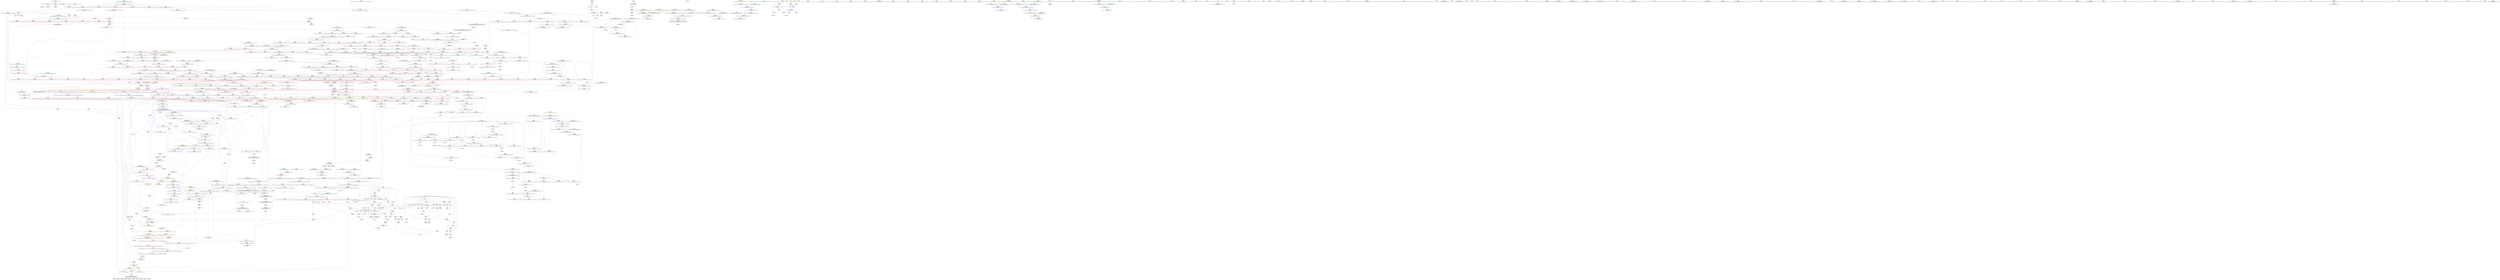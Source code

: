 digraph "SVFG" {
	label="SVFG";

	Node0x555aa947e940 [shape=record,color=grey,label="{NodeID: 0\nNullPtr}"];
	Node0x555aa947e940 -> Node0x555aa94d53d0[style=solid];
	Node0x555aa947e940 -> Node0x555aa94f5d90[style=solid];
	Node0x555aa94dd0f0 [shape=record,color=red,label="{NodeID: 443\n641\<--640\n\<--call5\n_ZSt11__make_heapIPiN9__gnu_cxx5__ops15_Iter_less_iterEEvT_S4_RT0_\n|{<s0>30}}"];
	Node0x555aa94dd0f0:s0 -> Node0x555aa95d8170[style=solid,color=red];
	Node0x555aa954c200 [shape=record,color=black,label="{NodeID: 1218\nMR_2V_2 = PHI(MR_2V_5, MR_2V_1, )\npts\{12 \}\n|{|<s1>13|<s2>14}}"];
	Node0x555aa954c200 -> Node0x555aa9563e20[style=dashed];
	Node0x555aa954c200:s1 -> Node0x555aa9567e20[style=dashed,color=red];
	Node0x555aa954c200:s2 -> Node0x555aa956ad10[style=dashed,color=red];
	Node0x555aa94d0b20 [shape=record,color=green,label="{NodeID: 111\n633\<--634\n_ZSt4moveIRiEONSt16remove_referenceIT_E4typeEOS2_\<--_ZSt4moveIRiEONSt16remove_referenceIT_E4typeEOS2__field_insensitive\n}"];
	Node0x555aa95d4660 [shape=record,color=black,label="{NodeID: 1661\n1091 = PHI(717, )\n}"];
	Node0x555aa95d4660 -> Node0x555aa94f2b00[style=solid];
	Node0x555aa94f2960 [shape=record,color=red,label="{NodeID: 554\n1084\<--1083\n\<--call\n_ZSt4swapIiENSt9enable_ifIXsr6__and_ISt6__not_ISt15__is_tuple_likeIT_EESt21is_move_constructibleIS3_ESt18is_move_assignableIS3_EEE5valueEvE4typeERS3_SC_\n}"];
	Node0x555aa94f2960 -> Node0x555aa94fba60[style=solid];
	Node0x555aa9569cc0 [shape=record,color=yellow,style=double,label="{NodeID: 1329\n6V_1 = ENCHI(MR_6V_0)\npts\{54 \}\nFun[main]}"];
	Node0x555aa9569cc0 -> Node0x555aa94e27d0[style=dashed];
	Node0x555aa94d59e0 [shape=record,color=black,label="{NodeID: 222\n173\<--172\nidxprom29\<--\nmain\n}"];
	Node0x555aa94f83f0 [shape=record,color=blue,label="{NodeID: 665\n516\<--509\n__last.addr\<--__last\n_ZSt13__heap_selectIPiN9__gnu_cxx5__ops15_Iter_less_iterEEvT_S4_S4_T0_\n}"];
	Node0x555aa94f83f0 -> Node0x555aa94dbbd0[style=dashed];
	Node0x555aa94e35a0 [shape=record,color=red,label="{NodeID: 333\n144\<--61\n\<--i\nmain\n}"];
	Node0x555aa94e35a0 -> Node0x555aa94ebd40[style=solid];
	Node0x555aa9515d70 [shape=record,color=grey,label="{NodeID: 1108\n297 = Binary(294, 298, )\n|{<s0>11}}"];
	Node0x555aa9515d70:s0 -> Node0x555aa95db360[style=solid,color=red];
	Node0x555aa94cd430 [shape=record,color=green,label="{NodeID: 1\n7\<--1\n__dso_handle\<--dummyObj\nGlob }"];
	Node0x555aa94dd1c0 [shape=record,color=red,label="{NodeID: 444\n668\<--659\nthis1\<--this.addr\n_ZNK9__gnu_cxx5__ops15_Iter_less_iterclIPiS3_EEbT_T0_\n}"];
	Node0x555aa954c700 [shape=record,color=black,label="{NodeID: 1219\nMR_39V_3 = PHI(MR_39V_4, MR_39V_2, )\npts\{322 \}\n}"];
	Node0x555aa954c700 -> Node0x555aa94e5960[style=dashed];
	Node0x555aa954c700 -> Node0x555aa94e5a30[style=dashed];
	Node0x555aa954c700 -> Node0x555aa94e5b00[style=dashed];
	Node0x555aa954c700 -> Node0x555aa94e5bd0[style=dashed];
	Node0x555aa954c700 -> Node0x555aa94e5ca0[style=dashed];
	Node0x555aa954c700 -> Node0x555aa94f7a30[style=dashed];
	Node0x555aa94d0bf0 [shape=record,color=green,label="{NodeID: 112\n644\<--645\n_ZSt13__adjust_heapIPiliN9__gnu_cxx5__ops15_Iter_less_iterEEvT_T0_S5_T1_T2_\<--_ZSt13__adjust_heapIPiliN9__gnu_cxx5__ops15_Iter_less_iterEEvT_T0_S5_T1_T2__field_insensitive\n}"];
	Node0x555aa95d47a0 [shape=record,color=black,label="{NodeID: 1662\n1216 = PHI(1299, )\n|{<s0>73}}"];
	Node0x555aa95d47a0:s0 -> Node0x555aa95d8b40[style=solid,color=red];
	Node0x555aa94f2a30 [shape=record,color=red,label="{NodeID: 555\n1088\<--1087\n\<--call1\n_ZSt4swapIiENSt9enable_ifIXsr6__and_ISt6__not_ISt15__is_tuple_likeIT_EESt21is_move_constructibleIS3_ESt18is_move_assignableIS3_EEE5valueEvE4typeERS3_SC_\n}"];
	Node0x555aa94f2a30 -> Node0x555aa94fbb30[style=solid];
	Node0x555aa94d5ab0 [shape=record,color=black,label="{NodeID: 223\n182\<--181\nidx.ext\<--\nmain\n}"];
	Node0x555aa94f84c0 [shape=record,color=blue,label="{NodeID: 666\n518\<--528\n__i\<--\n_ZSt13__heap_selectIPiN9__gnu_cxx5__ops15_Iter_less_iterEEvT_S4_S4_T0_\n}"];
	Node0x555aa94f84c0 -> Node0x555aa9560220[style=dashed];
	Node0x555aa94e3670 [shape=record,color=red,label="{NodeID: 334\n164\<--61\n\<--i\nmain\n}"];
	Node0x555aa94e3670 -> Node0x555aa951fa80[style=solid];
	Node0x555aa9515ef0 [shape=record,color=grey,label="{NodeID: 1109\n96 = Binary(95, 78, )\n}"];
	Node0x555aa9515ef0 -> Node0x555aa94f62a0[style=solid];
	Node0x555aa94cd4c0 [shape=record,color=green,label="{NodeID: 2\n13\<--1\n.str\<--dummyObj\nGlob }"];
	Node0x555aa94dd290 [shape=record,color=red,label="{NodeID: 445\n669\<--661\n\<--__it1.addr\n_ZNK9__gnu_cxx5__ops15_Iter_less_iterclIPiS3_EEbT_T0_\n}"];
	Node0x555aa94dd290 -> Node0x555aa94dd430[style=solid];
	Node0x555aa9559e20 [shape=record,color=black,label="{NodeID: 1220\nMR_41V_3 = PHI(MR_41V_4, MR_41V_2, )\npts\{324 \}\n}"];
	Node0x555aa9559e20 -> Node0x555aa94e5d70[style=dashed];
	Node0x555aa9559e20 -> Node0x555aa94e5e40[style=dashed];
	Node0x555aa9559e20 -> Node0x555aa94f7890[style=dashed];
	Node0x555aa94d0cf0 [shape=record,color=green,label="{NodeID: 113\n659\<--660\nthis.addr\<--this.addr_field_insensitive\n_ZNK9__gnu_cxx5__ops15_Iter_less_iterclIPiS3_EEbT_T0_\n}"];
	Node0x555aa94d0cf0 -> Node0x555aa94dd1c0[style=solid];
	Node0x555aa94d0cf0 -> Node0x555aa94f8f50[style=solid];
	Node0x555aa95d48e0 [shape=record,color=black,label="{NodeID: 1663\n1220 = PHI(1299, )\n|{<s0>73}}"];
	Node0x555aa95d48e0:s0 -> Node0x555aa95d8c50[style=solid,color=red];
	Node0x555aa94f2b00 [shape=record,color=red,label="{NodeID: 556\n1092\<--1091\n\<--call2\n_ZSt4swapIiENSt9enable_ifIXsr6__and_ISt6__not_ISt15__is_tuple_likeIT_EESt21is_move_constructibleIS3_ESt18is_move_assignableIS3_EEE5valueEvE4typeERS3_SC_\n}"];
	Node0x555aa94f2b00 -> Node0x555aa94fbc00[style=solid];
	Node0x555aa9569e80 [shape=record,color=yellow,style=double,label="{NodeID: 1331\n10V_1 = ENCHI(MR_10V_0)\npts\{58 \}\nFun[main]}"];
	Node0x555aa9569e80 -> Node0x555aa94e2b10[style=dashed];
	Node0x555aa9569e80 -> Node0x555aa94e2be0[style=dashed];
	Node0x555aa9569e80 -> Node0x555aa94e2cb0[style=dashed];
	Node0x555aa94d5b80 [shape=record,color=black,label="{NodeID: 224\n186\<--185\nidx.ext34\<--\nmain\n}"];
	Node0x555aa94f8590 [shape=record,color=blue,label="{NodeID: 667\n518\<--550\n__i\<--incdec.ptr\n_ZSt13__heap_selectIPiN9__gnu_cxx5__ops15_Iter_less_iterEEvT_S4_S4_T0_\n}"];
	Node0x555aa94f8590 -> Node0x555aa9560220[style=dashed];
	Node0x555aa94e3740 [shape=record,color=red,label="{NodeID: 335\n168\<--61\n\<--i\nmain\n}"];
	Node0x555aa94e3740 -> Node0x555aa94d5910[style=solid];
	Node0x555aa9516070 [shape=record,color=grey,label="{NodeID: 1110\n292 = Binary(291, 293, )\n|{<s0>10}}"];
	Node0x555aa9516070:s0 -> Node0x555aa95db6d0[style=solid,color=red];
	Node0x555aa94cd770 [shape=record,color=green,label="{NodeID: 3\n15\<--1\n.str.1\<--dummyObj\nGlob }"];
	Node0x555aa94dd360 [shape=record,color=red,label="{NodeID: 446\n671\<--663\n\<--__it2.addr\n_ZNK9__gnu_cxx5__ops15_Iter_less_iterclIPiS3_EEbT_T0_\n}"];
	Node0x555aa94dd360 -> Node0x555aa94dd500[style=solid];
	Node0x555aa955a320 [shape=record,color=black,label="{NodeID: 1221\nMR_43V_2 = PHI(MR_43V_3, MR_43V_1, )\npts\{328 \}\n}"];
	Node0x555aa955a320 -> Node0x555aa94f7960[style=dashed];
	Node0x555aa94d0dc0 [shape=record,color=green,label="{NodeID: 114\n661\<--662\n__it1.addr\<--__it1.addr_field_insensitive\n_ZNK9__gnu_cxx5__ops15_Iter_less_iterclIPiS3_EEbT_T0_\n}"];
	Node0x555aa94d0dc0 -> Node0x555aa94dd290[style=solid];
	Node0x555aa94d0dc0 -> Node0x555aa94f9020[style=solid];
	Node0x555aa95d4a20 [shape=record,color=black,label="{NodeID: 1664\n1222 = PHI(1274, )\n}"];
	Node0x555aa95d4a20 -> Node0x555aa94df340[style=solid];
	Node0x555aa94f2bd0 [shape=record,color=red,label="{NodeID: 557\n1120\<--1104\n\<--__first.addr\n_ZSt16__insertion_sortIPiN9__gnu_cxx5__ops15_Iter_less_iterEEvT_S4_T0_\n}"];
	Node0x555aa94f2bd0 -> Node0x555aa951e400[style=solid];
	Node0x555aa9569f60 [shape=record,color=yellow,style=double,label="{NodeID: 1332\n12V_1 = ENCHI(MR_12V_0)\npts\{60 \}\nFun[main]}"];
	Node0x555aa9569f60 -> Node0x555aa94e2d80[style=dashed];
	Node0x555aa9569f60 -> Node0x555aa94e2e50[style=dashed];
	Node0x555aa9569f60 -> Node0x555aa94e2f20[style=dashed];
	Node0x555aa94d5c50 [shape=record,color=black,label="{NodeID: 225\n204\<--203\nidxprom41\<--\nmain\n}"];
	Node0x555aa94f8660 [shape=record,color=blue,label="{NodeID: 668\n558\<--555\n__first.addr\<--__first\n_ZSt11__sort_heapIPiN9__gnu_cxx5__ops15_Iter_less_iterEEvT_S4_RT0_\n}"];
	Node0x555aa94f8660 -> Node0x555aa94dbfe0[style=dashed];
	Node0x555aa94f8660 -> Node0x555aa94dc0b0[style=dashed];
	Node0x555aa94e3810 [shape=record,color=red,label="{NodeID: 336\n172\<--61\n\<--i\nmain\n}"];
	Node0x555aa94e3810 -> Node0x555aa94d59e0[style=solid];
	Node0x555aa94e9f40 [shape=record,color=grey,label="{NodeID: 1111\n87 = Binary(86, 88, )\n}"];
	Node0x555aa94e9f40 -> Node0x555aa951e700[style=solid];
	Node0x555aa94cd800 [shape=record,color=green,label="{NodeID: 4\n17\<--1\n.str.2\<--dummyObj\nGlob }"];
	Node0x555aa94dd430 [shape=record,color=red,label="{NodeID: 447\n670\<--669\n\<--\n_ZNK9__gnu_cxx5__ops15_Iter_less_iterclIPiS3_EEbT_T0_\n}"];
	Node0x555aa94dd430 -> Node0x555aa951ff00[style=solid];
	Node0x555aa955a820 [shape=record,color=black,label="{NodeID: 1222\nMR_2V_2 = PHI(MR_2V_4, MR_2V_1, )\npts\{12 \}\n|{<s0>24}}"];
	Node0x555aa955a820:s0 -> Node0x555aa955fd20[style=dashed,color=blue];
	Node0x555aa94d6060 [shape=record,color=green,label="{NodeID: 115\n663\<--664\n__it2.addr\<--__it2.addr_field_insensitive\n_ZNK9__gnu_cxx5__ops15_Iter_less_iterclIPiS3_EEbT_T0_\n}"];
	Node0x555aa94d6060 -> Node0x555aa94dd360[style=solid];
	Node0x555aa94d6060 -> Node0x555aa94f90f0[style=solid];
	Node0x555aa95d4b60 [shape=record,color=black,label="{NodeID: 1665\n1238 = PHI(717, )\n}"];
	Node0x555aa95d4b60 -> Node0x555aa94f46a0[style=solid];
	Node0x555aa94f2ca0 [shape=record,color=red,label="{NodeID: 558\n1125\<--1104\n\<--__first.addr\n_ZSt16__insertion_sortIPiN9__gnu_cxx5__ops15_Iter_less_iterEEvT_S4_T0_\n}"];
	Node0x555aa94f2ca0 -> Node0x555aa94e1380[style=solid];
	Node0x555aa94d5d20 [shape=record,color=black,label="{NodeID: 226\n209\<--208\nidxprom43\<--sub\nmain\n}"];
	Node0x555aa94f8730 [shape=record,color=blue,label="{NodeID: 669\n560\<--556\n__last.addr\<--__last\n_ZSt11__sort_heapIPiN9__gnu_cxx5__ops15_Iter_less_iterEEvT_S4_RT0_\n}"];
	Node0x555aa94f8730 -> Node0x555aa954e900[style=dashed];
	Node0x555aa94e38e0 [shape=record,color=red,label="{NodeID: 337\n177\<--61\n\<--i\nmain\n}"];
	Node0x555aa94e38e0 -> Node0x555aa94ecac0[style=solid];
	Node0x555aa94ea0c0 [shape=record,color=grey,label="{NodeID: 1112\n816 = Binary(815, 575, )\n}"];
	Node0x555aa94ea0c0 -> Node0x555aa94fa130[style=solid];
	Node0x555aa94cd890 [shape=record,color=green,label="{NodeID: 5\n19\<--1\n.str.3\<--dummyObj\nGlob }"];
	Node0x555aa94dd500 [shape=record,color=red,label="{NodeID: 448\n672\<--671\n\<--\n_ZNK9__gnu_cxx5__ops15_Iter_less_iterclIPiS3_EEbT_T0_\n}"];
	Node0x555aa94dd500 -> Node0x555aa951ff00[style=solid];
	Node0x555aa955ad20 [shape=record,color=black,label="{NodeID: 1223\nMR_91V_2 = PHI(MR_91V_3, MR_91V_1, )\npts\{598 \}\n}"];
	Node0x555aa94d6130 [shape=record,color=green,label="{NodeID: 116\n680\<--681\n__first.addr\<--__first.addr_field_insensitive\n_ZSt10__pop_heapIPiN9__gnu_cxx5__ops15_Iter_less_iterEEvT_S4_S4_RT0_\n}"];
	Node0x555aa94d6130 -> Node0x555aa94dd5d0[style=solid];
	Node0x555aa94d6130 -> Node0x555aa94dd6a0[style=solid];
	Node0x555aa94d6130 -> Node0x555aa94dd770[style=solid];
	Node0x555aa94d6130 -> Node0x555aa94f91c0[style=solid];
	Node0x555aa95d4ca0 [shape=record,color=black,label="{NodeID: 1666\n1248 = PHI(1385, )\n}"];
	Node0x555aa94f2d70 [shape=record,color=red,label="{NodeID: 559\n1134\<--1104\n\<--__first.addr\n_ZSt16__insertion_sortIPiN9__gnu_cxx5__ops15_Iter_less_iterEEvT_S4_T0_\n|{<s0>63}}"];
	Node0x555aa94f2d70:s0 -> Node0x555aa95da3b0[style=solid,color=red];
	Node0x555aa94d5df0 [shape=record,color=black,label="{NodeID: 227\n289\<--287\nsub.ptr.lhs.cast\<--\n_ZSt6__sortIPiN9__gnu_cxx5__ops15_Iter_less_iterEEvT_S4_T0_\n}"];
	Node0x555aa94d5df0 -> Node0x555aa9515bf0[style=solid];
	Node0x555aa94f8800 [shape=record,color=blue,label="{NodeID: 670\n562\<--557\n__comp.addr\<--__comp\n_ZSt11__sort_heapIPiN9__gnu_cxx5__ops15_Iter_less_iterEEvT_S4_RT0_\n}"];
	Node0x555aa94f8800 -> Node0x555aa94dc4c0[style=dashed];
	Node0x555aa94e39b0 [shape=record,color=red,label="{NodeID: 338\n199\<--61\n\<--i\nmain\n}"];
	Node0x555aa94e39b0 -> Node0x555aa951fc00[style=solid];
	Node0x555aa94ea240 [shape=record,color=grey,label="{NodeID: 1113\n93 = Binary(92, 88, )\n}"];
	Node0x555aa94ea240 -> Node0x555aa94f61d0[style=solid];
	Node0x555aa94cd920 [shape=record,color=green,label="{NodeID: 6\n22\<--1\n\<--dummyObj\nCan only get source location for instruction, argument, global var or function.}"];
	Node0x555aa94dd5d0 [shape=record,color=red,label="{NodeID: 449\n700\<--680\n\<--__first.addr\n_ZSt10__pop_heapIPiN9__gnu_cxx5__ops15_Iter_less_iterEEvT_S4_S4_RT0_\n|{<s0>32}}"];
	Node0x555aa94dd5d0:s0 -> Node0x555aa95d64a0[style=solid,color=red];
	Node0x555aa955b220 [shape=record,color=black,label="{NodeID: 1224\nMR_93V_2 = PHI(MR_93V_4, MR_93V_1, )\npts\{600 \}\n}"];
	Node0x555aa94d6200 [shape=record,color=green,label="{NodeID: 117\n682\<--683\n__last.addr\<--__last.addr_field_insensitive\n_ZSt10__pop_heapIPiN9__gnu_cxx5__ops15_Iter_less_iterEEvT_S4_S4_RT0_\n}"];
	Node0x555aa94d6200 -> Node0x555aa94dd840[style=solid];
	Node0x555aa94d6200 -> Node0x555aa94f9290[style=solid];
	Node0x555aa95d4db0 [shape=record,color=black,label="{NodeID: 1667\n1253 = PHI(717, )\n}"];
	Node0x555aa95d4db0 -> Node0x555aa94f4770[style=solid];
	Node0x555aa94f2e40 [shape=record,color=red,label="{NodeID: 560\n1141\<--1104\n\<--__first.addr\n_ZSt16__insertion_sortIPiN9__gnu_cxx5__ops15_Iter_less_iterEEvT_S4_T0_\n|{<s0>65}}"];
	Node0x555aa94f2e40:s0 -> Node0x555aa95d8810[style=solid,color=red];
	Node0x555aa94d5ec0 [shape=record,color=black,label="{NodeID: 228\n290\<--288\nsub.ptr.rhs.cast\<--\n_ZSt6__sortIPiN9__gnu_cxx5__ops15_Iter_less_iterEEvT_S4_T0_\n}"];
	Node0x555aa94d5ec0 -> Node0x555aa9515bf0[style=solid];
	Node0x555aa94f88d0 [shape=record,color=blue,label="{NodeID: 671\n560\<--578\n__last.addr\<--incdec.ptr\n_ZSt11__sort_heapIPiN9__gnu_cxx5__ops15_Iter_less_iterEEvT_S4_RT0_\n}"];
	Node0x555aa94f88d0 -> Node0x555aa94dc320[style=dashed];
	Node0x555aa94f88d0 -> Node0x555aa94dc3f0[style=dashed];
	Node0x555aa94f88d0 -> Node0x555aa954e900[style=dashed];
	Node0x555aa94e3a80 [shape=record,color=red,label="{NodeID: 339\n203\<--61\n\<--i\nmain\n}"];
	Node0x555aa94e3a80 -> Node0x555aa94d5c50[style=solid];
	Node0x555aa94ea3c0 [shape=record,color=grey,label="{NodeID: 1114\n341 = Binary(339, 340, )\n}"];
	Node0x555aa94ea3c0 -> Node0x555aa94ea540[style=solid];
	Node0x555aa94ce160 [shape=record,color=green,label="{NodeID: 7\n72\<--1\n\<--dummyObj\nCan only get source location for instruction, argument, global var or function.}"];
	Node0x555aa94dd6a0 [shape=record,color=red,label="{NodeID: 450\n705\<--680\n\<--__first.addr\n_ZSt10__pop_heapIPiN9__gnu_cxx5__ops15_Iter_less_iterEEvT_S4_S4_RT0_\n|{<s0>34}}"];
	Node0x555aa94dd6a0:s0 -> Node0x555aa95d7d80[style=solid,color=red];
	Node0x555aa955b720 [shape=record,color=black,label="{NodeID: 1225\nMR_95V_2 = PHI(MR_95V_4, MR_95V_1, )\npts\{602 \}\n}"];
	Node0x555aa94d62d0 [shape=record,color=green,label="{NodeID: 118\n684\<--685\n__result.addr\<--__result.addr_field_insensitive\n_ZSt10__pop_heapIPiN9__gnu_cxx5__ops15_Iter_less_iterEEvT_S4_S4_RT0_\n}"];
	Node0x555aa94d62d0 -> Node0x555aa94dd910[style=solid];
	Node0x555aa94d62d0 -> Node0x555aa94dd9e0[style=solid];
	Node0x555aa94d62d0 -> Node0x555aa94f9360[style=solid];
	Node0x555aa95d4f20 [shape=record,color=black,label="{NodeID: 1668\n1263 = PHI(717, )\n}"];
	Node0x555aa95d4f20 -> Node0x555aa94f4840[style=solid];
	Node0x555aa94f2f10 [shape=record,color=red,label="{NodeID: 561\n1150\<--1104\n\<--__first.addr\n_ZSt16__insertion_sortIPiN9__gnu_cxx5__ops15_Iter_less_iterEEvT_S4_T0_\n}"];
	Node0x555aa94f2f10 -> Node0x555aa94fc010[style=solid];
	Node0x555aa94d5f90 [shape=record,color=black,label="{NodeID: 229\n339\<--337\nsub.ptr.lhs.cast\<--\n_ZSt16__introsort_loopIPilN9__gnu_cxx5__ops15_Iter_less_iterEEvT_S4_T0_T1_\n}"];
	Node0x555aa94d5f90 -> Node0x555aa94ea3c0[style=solid];
	Node0x555aa94f89a0 [shape=record,color=blue,label="{NodeID: 672\n591\<--588\n__first.addr\<--__first\n_ZSt11__make_heapIPiN9__gnu_cxx5__ops15_Iter_less_iterEEvT_S4_RT0_\n}"];
	Node0x555aa94f89a0 -> Node0x555aa94dc590[style=dashed];
	Node0x555aa94f89a0 -> Node0x555aa94dc660[style=dashed];
	Node0x555aa94f89a0 -> Node0x555aa94dc730[style=dashed];
	Node0x555aa94f89a0 -> Node0x555aa94dc800[style=dashed];
	Node0x555aa94e3b50 [shape=record,color=red,label="{NodeID: 340\n207\<--61\n\<--i\nmain\n}"];
	Node0x555aa94e3b50 -> Node0x555aa94ed3c0[style=solid];
	Node0x555aa94ea540 [shape=record,color=grey,label="{NodeID: 1115\n342 = Binary(341, 293, )\n}"];
	Node0x555aa94ea540 -> Node0x555aa951ea00[style=solid];
	Node0x555aa94ce1f0 [shape=record,color=green,label="{NodeID: 8\n78\<--1\n\<--dummyObj\nCan only get source location for instruction, argument, global var or function.}"];
	Node0x555aa94dd770 [shape=record,color=red,label="{NodeID: 451\n707\<--680\n\<--__first.addr\n_ZSt10__pop_heapIPiN9__gnu_cxx5__ops15_Iter_less_iterEEvT_S4_S4_RT0_\n}"];
	Node0x555aa94dd770 -> Node0x555aa94def30[style=solid];
	Node0x555aa94d63a0 [shape=record,color=green,label="{NodeID: 119\n686\<--687\n__comp.addr\<--__comp.addr_field_insensitive\n_ZSt10__pop_heapIPiN9__gnu_cxx5__ops15_Iter_less_iterEEvT_S4_S4_RT0_\n}"];
	Node0x555aa94d63a0 -> Node0x555aa94ddab0[style=solid];
	Node0x555aa94d63a0 -> Node0x555aa94f9430[style=solid];
	Node0x555aa95d5060 [shape=record,color=black,label="{NodeID: 1669\n1288 = PHI(1330, )\n|{<s0>81}}"];
	Node0x555aa95d5060:s0 -> Node0x555aa95dc2a0[style=solid,color=red];
	Node0x555aa94f2fe0 [shape=record,color=red,label="{NodeID: 562\n1121\<--1106\n\<--__last.addr\n_ZSt16__insertion_sortIPiN9__gnu_cxx5__ops15_Iter_less_iterEEvT_S4_T0_\n}"];
	Node0x555aa94f2fe0 -> Node0x555aa951e400[style=solid];
	Node0x555aa94de160 [shape=record,color=black,label="{NodeID: 230\n340\<--338\nsub.ptr.rhs.cast\<--\n_ZSt16__introsort_loopIPilN9__gnu_cxx5__ops15_Iter_less_iterEEvT_S4_T0_T1_\n}"];
	Node0x555aa94de160 -> Node0x555aa94ea3c0[style=solid];
	Node0x555aa94f8a70 [shape=record,color=blue,label="{NodeID: 673\n593\<--589\n__last.addr\<--__last\n_ZSt11__make_heapIPiN9__gnu_cxx5__ops15_Iter_less_iterEEvT_S4_RT0_\n}"];
	Node0x555aa94f8a70 -> Node0x555aa94dc8d0[style=dashed];
	Node0x555aa94f8a70 -> Node0x555aa94dc9a0[style=dashed];
	Node0x555aa94e3c20 [shape=record,color=red,label="{NodeID: 341\n225\<--61\n\<--i\nmain\n}"];
	Node0x555aa94e3c20 -> Node0x555aa94ecc40[style=solid];
	Node0x555aa94ea6c0 [shape=record,color=grey,label="{NodeID: 1116\n358 = Binary(357, 359, )\n}"];
	Node0x555aa94ea6c0 -> Node0x555aa94f7890[style=solid];
	Node0x555aa94ce280 [shape=record,color=green,label="{NodeID: 9\n84\<--1\n\<--dummyObj\nCan only get source location for instruction, argument, global var or function.}"];
	Node0x555aa94dd840 [shape=record,color=red,label="{NodeID: 452\n706\<--682\n\<--__last.addr\n_ZSt10__pop_heapIPiN9__gnu_cxx5__ops15_Iter_less_iterEEvT_S4_S4_RT0_\n}"];
	Node0x555aa94dd840 -> Node0x555aa94dee60[style=solid];
	Node0x555aa94d6470 [shape=record,color=green,label="{NodeID: 120\n688\<--689\n__value\<--__value_field_insensitive\n_ZSt10__pop_heapIPiN9__gnu_cxx5__ops15_Iter_less_iterEEvT_S4_S4_RT0_\n|{|<s1>33}}"];
	Node0x555aa94d6470 -> Node0x555aa94f9500[style=solid];
	Node0x555aa94d6470:s1 -> Node0x555aa95d64a0[style=solid,color=red];
	Node0x555aa95d51a0 [shape=record,color=black,label="{NodeID: 1670\n1292 = PHI(1330, )\n|{<s0>81}}"];
	Node0x555aa95d51a0:s0 -> Node0x555aa95dc3b0[style=solid,color=red];
	Node0x555aa94f30b0 [shape=record,color=red,label="{NodeID: 563\n1130\<--1106\n\<--__last.addr\n_ZSt16__insertion_sortIPiN9__gnu_cxx5__ops15_Iter_less_iterEEvT_S4_T0_\n}"];
	Node0x555aa94f30b0 -> Node0x555aa951e580[style=solid];
	Node0x555aa94de230 [shape=record,color=black,label="{NodeID: 231\n385\<--381\ncast\<--\n_ZSt4__lgl\n}"];
	Node0x555aa94f8b40 [shape=record,color=blue,label="{NodeID: 674\n595\<--590\n__comp.addr\<--__comp\n_ZSt11__make_heapIPiN9__gnu_cxx5__ops15_Iter_less_iterEEvT_S4_RT0_\n}"];
	Node0x555aa94f8b40 -> Node0x555aa94dca70[style=dashed];
	Node0x555aa94e3cf0 [shape=record,color=red,label="{NodeID: 342\n95\<--63\n\<--j\nmain\n}"];
	Node0x555aa94e3cf0 -> Node0x555aa9515ef0[style=solid];
	Node0x555aa94ea840 [shape=record,color=grey,label="{NodeID: 1117\n797 = Binary(796, 298, )\n}"];
	Node0x555aa94ea840 -> Node0x555aa94ea9c0[style=solid];
	Node0x555aa94ce310 [shape=record,color=green,label="{NodeID: 10\n88\<--1\n\<--dummyObj\nCan only get source location for instruction, argument, global var or function.}"];
	Node0x555aa94dd910 [shape=record,color=red,label="{NodeID: 453\n696\<--684\n\<--__result.addr\n_ZSt10__pop_heapIPiN9__gnu_cxx5__ops15_Iter_less_iterEEvT_S4_S4_RT0_\n|{<s0>31}}"];
	Node0x555aa94dd910:s0 -> Node0x555aa95d64a0[style=solid,color=red];
	Node0x555aa94d6540 [shape=record,color=green,label="{NodeID: 121\n690\<--691\nagg.tmp\<--agg.tmp_field_insensitive\n_ZSt10__pop_heapIPiN9__gnu_cxx5__ops15_Iter_less_iterEEvT_S4_S4_RT0_\n}"];
	Node0x555aa95d52e0 [shape=record,color=black,label="{NodeID: 1671\n1294 = PHI(1330, )\n|{<s0>81}}"];
	Node0x555aa95d52e0:s0 -> Node0x555aa95dc4c0[style=solid,color=red];
	Node0x555aa94f3180 [shape=record,color=red,label="{NodeID: 564\n1129\<--1108\n\<--__i\n_ZSt16__insertion_sortIPiN9__gnu_cxx5__ops15_Iter_less_iterEEvT_S4_T0_\n}"];
	Node0x555aa94f3180 -> Node0x555aa951e580[style=solid];
	Node0x555aa956a580 [shape=record,color=yellow,style=double,label="{NodeID: 1339\n2V_1 = ENCHI(MR_2V_0)\npts\{12 \}\nFun[_ZSt9iter_swapIPiS0_EvT_T0_]|{<s0>59|<s1>59|<s2>59}}"];
	Node0x555aa956a580:s0 -> Node0x555aa94f2960[style=dashed,color=red];
	Node0x555aa956a580:s1 -> Node0x555aa94f2a30[style=dashed,color=red];
	Node0x555aa956a580:s2 -> Node0x555aa94fbb30[style=dashed,color=red];
	Node0x555aa94de300 [shape=record,color=black,label="{NodeID: 232\n386\<--381\nconv\<--\n_ZSt4__lgl\n}"];
	Node0x555aa94de300 -> Node0x555aa9514270[style=solid];
	Node0x555aa94f8c10 [shape=record,color=blue,label="{NodeID: 675\n597\<--622\n__len\<--sub.ptr.div4\n_ZSt11__make_heapIPiN9__gnu_cxx5__ops15_Iter_less_iterEEvT_S4_RT0_\n}"];
	Node0x555aa94f8c10 -> Node0x555aa94dcb40[style=dashed];
	Node0x555aa94f8c10 -> Node0x555aa94dcc10[style=dashed];
	Node0x555aa94f8c10 -> Node0x555aa955ad20[style=dashed];
	Node0x555aa94e3dc0 [shape=record,color=red,label="{NodeID: 343\n109\<--63\n\<--j\nmain\n}"];
	Node0x555aa94e3dc0 -> Node0x555aa951f600[style=solid];
	Node0x555aa94ea9c0 [shape=record,color=grey,label="{NodeID: 1118\n798 = Binary(797, 298, )\n}"];
	Node0x555aa94ea9c0 -> Node0x555aa951eb80[style=solid];
	Node0x555aa94ce410 [shape=record,color=green,label="{NodeID: 11\n293\<--1\n\<--dummyObj\nCan only get source location for instruction, argument, global var or function.}"];
	Node0x555aa94dd9e0 [shape=record,color=red,label="{NodeID: 454\n703\<--684\n\<--__result.addr\n_ZSt10__pop_heapIPiN9__gnu_cxx5__ops15_Iter_less_iterEEvT_S4_S4_RT0_\n}"];
	Node0x555aa94dd9e0 -> Node0x555aa94f95d0[style=solid];
	Node0x555aa955cb20 [shape=record,color=black,label="{NodeID: 1229\nMR_2V_4 = PHI(MR_2V_5, MR_2V_3, )\npts\{12 \}\n|{<s0>12}}"];
	Node0x555aa955cb20:s0 -> Node0x555aa9554800[style=dashed,color=blue];
	Node0x555aa94d6610 [shape=record,color=green,label="{NodeID: 122\n719\<--720\n__t.addr\<--__t.addr_field_insensitive\n_ZSt4moveIRiEONSt16remove_referenceIT_E4typeEOS2_\n}"];
	Node0x555aa94d6610 -> Node0x555aa94dddf0[style=solid];
	Node0x555aa94d6610 -> Node0x555aa94f96a0[style=solid];
	Node0x555aa95d5420 [shape=record,color=black,label="{NodeID: 1672\n1295 = PHI(1306, )\n}"];
	Node0x555aa95d5420 -> Node0x555aa94df410[style=solid];
	Node0x555aa94f3250 [shape=record,color=red,label="{NodeID: 565\n1133\<--1108\n\<--__i\n_ZSt16__insertion_sortIPiN9__gnu_cxx5__ops15_Iter_less_iterEEvT_S4_T0_\n|{<s0>63}}"];
	Node0x555aa94f3250:s0 -> Node0x555aa95da030[style=solid,color=red];
	Node0x555aa94de3d0 [shape=record,color=black,label="{NodeID: 233\n375\<--387\n_ZSt4__lgl_ret\<--sub\n_ZSt4__lgl\n|{<s0>10}}"];
	Node0x555aa94de3d0:s0 -> Node0x555aa95d2160[style=solid,color=blue];
	Node0x555aa94f8ce0 [shape=record,color=blue,label="{NodeID: 676\n599\<--626\n__parent\<--div\n_ZSt11__make_heapIPiN9__gnu_cxx5__ops15_Iter_less_iterEEvT_S4_RT0_\n}"];
	Node0x555aa94f8ce0 -> Node0x555aa94dcce0[style=dashed];
	Node0x555aa94f8ce0 -> Node0x555aa94dcdb0[style=dashed];
	Node0x555aa94f8ce0 -> Node0x555aa94dce80[style=dashed];
	Node0x555aa94f8ce0 -> Node0x555aa94dcf50[style=dashed];
	Node0x555aa94f8ce0 -> Node0x555aa94f8e80[style=dashed];
	Node0x555aa94f8ce0 -> Node0x555aa955b220[style=dashed];
	Node0x555aa94e3e90 [shape=record,color=red,label="{NodeID: 344\n86\<--65\n\<--k\nmain\n}"];
	Node0x555aa94e3e90 -> Node0x555aa94e9f40[style=solid];
	Node0x555aa94eab40 [shape=record,color=grey,label="{NodeID: 1119\n803 = Binary(298, 802, )\n}"];
	Node0x555aa94eab40 -> Node0x555aa94f9f90[style=solid];
	Node0x555aa94ce510 [shape=record,color=green,label="{NodeID: 12\n298\<--1\n\<--dummyObj\nCan only get source location for instruction, argument, global var or function.}"];
	Node0x555aa94ddab0 [shape=record,color=red,label="{NodeID: 455\n714\<--686\n\<--__comp.addr\n_ZSt10__pop_heapIPiN9__gnu_cxx5__ops15_Iter_less_iterEEvT_S4_S4_RT0_\n}"];
	Node0x555aa955d020 [shape=record,color=black,label="{NodeID: 1230\nMR_2V_2 = PHI(MR_2V_1, MR_2V_3, )\npts\{12 \}\n|{<s0>23|<s1>56|<s2>57|<s3>58}}"];
	Node0x555aa955d020:s0 -> Node0x555aa95582c0[style=dashed,color=blue];
	Node0x555aa955d020:s1 -> Node0x555aa956a850[style=dashed,color=red];
	Node0x555aa955d020:s2 -> Node0x555aa956a850[style=dashed,color=red];
	Node0x555aa955d020:s3 -> Node0x555aa956a580[style=dashed,color=red];
	Node0x555aa94d66e0 [shape=record,color=green,label="{NodeID: 123\n729\<--730\n__comp\<--__comp_field_insensitive\n_ZSt13__adjust_heapIPiliN9__gnu_cxx5__ops15_Iter_less_iterEEvT_T0_S5_T1_T2_\n|{<s0>35|<s1>38}}"];
	Node0x555aa94d66e0:s0 -> Node0x555aa95d9b00[style=solid,color=red];
	Node0x555aa94d66e0:s1 -> Node0x555aa95da730[style=solid,color=red];
	Node0x555aa95d5560 [shape=record,color=black,label="{NodeID: 1673\n1326 = PHI(1337, )\n}"];
	Node0x555aa95d5560 -> Node0x555aa94df5b0[style=solid];
	Node0x555aa94f3320 [shape=record,color=red,label="{NodeID: 566\n1137\<--1108\n\<--__i\n_ZSt16__insertion_sortIPiN9__gnu_cxx5__ops15_Iter_less_iterEEvT_S4_T0_\n|{<s0>64}}"];
	Node0x555aa94f3320:s0 -> Node0x555aa95d64a0[style=solid,color=red];
	Node0x555aa94de4a0 [shape=record,color=black,label="{NodeID: 234\n409\<--407\nsub.ptr.lhs.cast\<--\n_ZSt22__final_insertion_sortIPiN9__gnu_cxx5__ops15_Iter_less_iterEEvT_S4_T0_\n}"];
	Node0x555aa94de4a0 -> Node0x555aa95149f0[style=solid];
	Node0x555aa94f8db0 [shape=record,color=blue,label="{NodeID: 677\n601\<--635\n__value\<--\n_ZSt11__make_heapIPiN9__gnu_cxx5__ops15_Iter_less_iterEEvT_S4_RT0_\n}"];
	Node0x555aa94f8db0 -> Node0x555aa94dd020[style=dashed];
	Node0x555aa94f8db0 -> Node0x555aa94dd0f0[style=dashed];
	Node0x555aa94f8db0 -> Node0x555aa94f8db0[style=dashed];
	Node0x555aa94f8db0 -> Node0x555aa955b720[style=dashed];
	Node0x555aa94e3f60 [shape=record,color=red,label="{NodeID: 345\n92\<--65\n\<--k\nmain\n}"];
	Node0x555aa94e3f60 -> Node0x555aa94ea240[style=solid];
	Node0x555aa94eacc0 [shape=record,color=grey,label="{NodeID: 1120\n802 = Binary(801, 575, )\n}"];
	Node0x555aa94eacc0 -> Node0x555aa94eab40[style=solid];
	Node0x555aa94ce610 [shape=record,color=green,label="{NodeID: 13\n344\<--1\n\<--dummyObj\nCan only get source location for instruction, argument, global var or function.}"];
	Node0x555aa94ddb80 [shape=record,color=red,label="{NodeID: 456\n698\<--697\n\<--call\n_ZSt10__pop_heapIPiN9__gnu_cxx5__ops15_Iter_less_iterEEvT_S4_S4_RT0_\n}"];
	Node0x555aa94ddb80 -> Node0x555aa94f9500[style=solid];
	Node0x555aa94d67b0 [shape=record,color=green,label="{NodeID: 124\n731\<--732\n__first.addr\<--__first.addr_field_insensitive\n_ZSt13__adjust_heapIPiliN9__gnu_cxx5__ops15_Iter_less_iterEEvT_T0_S5_T1_T2_\n}"];
	Node0x555aa94d67b0 -> Node0x555aa94ddec0[style=solid];
	Node0x555aa94d67b0 -> Node0x555aa94ddf90[style=solid];
	Node0x555aa94d67b0 -> Node0x555aa94de060[style=solid];
	Node0x555aa94d67b0 -> Node0x555aa94edf70[style=solid];
	Node0x555aa94d67b0 -> Node0x555aa94ee040[style=solid];
	Node0x555aa94d67b0 -> Node0x555aa94ee110[style=solid];
	Node0x555aa94d67b0 -> Node0x555aa94ee1e0[style=solid];
	Node0x555aa94d67b0 -> Node0x555aa94f9770[style=solid];
	Node0x555aa95d56a0 [shape=record,color=black,label="{NodeID: 1674\n245 = PHI(184, )\n0th arg _ZSt4sortIPiEvT_S1_ }"];
	Node0x555aa95d56a0 -> Node0x555aa94f72e0[style=solid];
	Node0x555aa94f33f0 [shape=record,color=red,label="{NodeID: 567\n1142\<--1108\n\<--__i\n_ZSt16__insertion_sortIPiN9__gnu_cxx5__ops15_Iter_less_iterEEvT_S4_T0_\n|{<s0>65}}"];
	Node0x555aa94f33f0:s0 -> Node0x555aa95d8920[style=solid,color=red];
	Node0x555aa956a850 [shape=record,color=yellow,style=double,label="{NodeID: 1342\n2V_1 = ENCHI(MR_2V_0)\npts\{12 \}\nFun[_ZNK9__gnu_cxx5__ops15_Iter_less_iterclIPiS3_EEbT_T0_]}"];
	Node0x555aa956a850 -> Node0x555aa94dd430[style=dashed];
	Node0x555aa956a850 -> Node0x555aa94dd500[style=dashed];
	Node0x555aa94de570 [shape=record,color=black,label="{NodeID: 235\n410\<--408\nsub.ptr.rhs.cast\<--\n_ZSt22__final_insertion_sortIPiN9__gnu_cxx5__ops15_Iter_less_iterEEvT_S4_T0_\n}"];
	Node0x555aa94de570 -> Node0x555aa95149f0[style=solid];
	Node0x555aa94f8e80 [shape=record,color=blue,label="{NodeID: 678\n599\<--651\n__parent\<--dec\n_ZSt11__make_heapIPiN9__gnu_cxx5__ops15_Iter_less_iterEEvT_S4_RT0_\n}"];
	Node0x555aa94f8e80 -> Node0x555aa94dcce0[style=dashed];
	Node0x555aa94f8e80 -> Node0x555aa94dcdb0[style=dashed];
	Node0x555aa94f8e80 -> Node0x555aa94dce80[style=dashed];
	Node0x555aa94f8e80 -> Node0x555aa94dcf50[style=dashed];
	Node0x555aa94f8e80 -> Node0x555aa94f8e80[style=dashed];
	Node0x555aa94f8e80 -> Node0x555aa955b220[style=dashed];
	Node0x555aa94e4030 [shape=record,color=red,label="{NodeID: 346\n113\<--65\n\<--k\nmain\n}"];
	Node0x555aa94e4030 -> Node0x555aa94ec1c0[style=solid];
	Node0x555aa94eae40 [shape=record,color=grey,label="{NodeID: 1121\n115 = Binary(114, 88, )\n}"];
	Node0x555aa94eae40 -> Node0x555aa94eb140[style=solid];
	Node0x555aa94ce710 [shape=record,color=green,label="{NodeID: 14\n348\<--1\n\<--dummyObj\nCan only get source location for instruction, argument, global var or function.|{<s0>34}}"];
	Node0x555aa94ce710:s0 -> Node0x555aa95d7ed0[style=solid,color=red];
	Node0x555aa94ddc50 [shape=record,color=red,label="{NodeID: 457\n702\<--701\n\<--call1\n_ZSt10__pop_heapIPiN9__gnu_cxx5__ops15_Iter_less_iterEEvT_S4_S4_RT0_\n}"];
	Node0x555aa94ddc50 -> Node0x555aa94f95d0[style=solid];
	Node0x555aa94d6880 [shape=record,color=green,label="{NodeID: 125\n733\<--734\n__holeIndex.addr\<--__holeIndex.addr_field_insensitive\n_ZSt13__adjust_heapIPiliN9__gnu_cxx5__ops15_Iter_less_iterEEvT_T0_S5_T1_T2_\n}"];
	Node0x555aa94d6880 -> Node0x555aa94ee2b0[style=solid];
	Node0x555aa94d6880 -> Node0x555aa94ee380[style=solid];
	Node0x555aa94d6880 -> Node0x555aa94ee450[style=solid];
	Node0x555aa94d6880 -> Node0x555aa94ee520[style=solid];
	Node0x555aa94d6880 -> Node0x555aa94ee5f0[style=solid];
	Node0x555aa94d6880 -> Node0x555aa94f9840[style=solid];
	Node0x555aa94d6880 -> Node0x555aa94f9ec0[style=solid];
	Node0x555aa94d6880 -> Node0x555aa94fa130[style=solid];
	Node0x555aa95d57e0 [shape=record,color=black,label="{NodeID: 1675\n246 = PHI(189, )\n1st arg _ZSt4sortIPiEvT_S1_ }"];
	Node0x555aa95d57e0 -> Node0x555aa94f73b0[style=solid];
	Node0x555aa94f34c0 [shape=record,color=red,label="{NodeID: 568\n1143\<--1108\n\<--__i\n_ZSt16__insertion_sortIPiN9__gnu_cxx5__ops15_Iter_less_iterEEvT_S4_T0_\n}"];
	Node0x555aa94f34c0 -> Node0x555aa94e1450[style=solid];
	Node0x555aa94de640 [shape=record,color=black,label="{NodeID: 236\n482\<--480\nsub.ptr.lhs.cast\<--\n_ZSt27__unguarded_partition_pivotIPiN9__gnu_cxx5__ops15_Iter_less_iterEET_S4_S4_T0_\n}"];
	Node0x555aa94de640 -> Node0x555aa9514570[style=solid];
	Node0x555aa94f8f50 [shape=record,color=blue,label="{NodeID: 679\n659\<--656\nthis.addr\<--this\n_ZNK9__gnu_cxx5__ops15_Iter_less_iterclIPiS3_EEbT_T0_\n}"];
	Node0x555aa94f8f50 -> Node0x555aa94dd1c0[style=dashed];
	Node0x555aa94e4100 [shape=record,color=red,label="{NodeID: 347\n117\<--65\n\<--k\nmain\n}"];
	Node0x555aa94e4100 -> Node0x555aa94eb2c0[style=solid];
	Node0x555aa94eafc0 [shape=record,color=grey,label="{NodeID: 1122\n807 = Binary(806, 575, )\n}"];
	Node0x555aa94ce810 [shape=record,color=green,label="{NodeID: 15\n359\<--1\n\<--dummyObj\nCan only get source location for instruction, argument, global var or function.}"];
	Node0x555aa94ddd20 [shape=record,color=red,label="{NodeID: 458\n713\<--712\n\<--call2\n_ZSt10__pop_heapIPiN9__gnu_cxx5__ops15_Iter_less_iterEEvT_S4_S4_RT0_\n|{<s0>34}}"];
	Node0x555aa94ddd20:s0 -> Node0x555aa95d8170[style=solid,color=red];
	Node0x555aa955df20 [shape=record,color=black,label="{NodeID: 1233\nMR_2V_2 = PHI(MR_2V_3, MR_2V_1, )\npts\{12 \}\n|{|<s4>42}}"];
	Node0x555aa955df20 -> Node0x555aa94f0260[style=dashed];
	Node0x555aa955df20 -> Node0x555aa94f0330[style=dashed];
	Node0x555aa955df20 -> Node0x555aa94fa880[style=dashed];
	Node0x555aa955df20 -> Node0x555aa94faaf0[style=dashed];
	Node0x555aa955df20:s4 -> Node0x555aa956b0c0[style=dashed,color=red];
	Node0x555aa94d6950 [shape=record,color=green,label="{NodeID: 126\n735\<--736\n__len.addr\<--__len.addr_field_insensitive\n_ZSt13__adjust_heapIPiliN9__gnu_cxx5__ops15_Iter_less_iterEEvT_T0_S5_T1_T2_\n}"];
	Node0x555aa94d6950 -> Node0x555aa94ee6c0[style=solid];
	Node0x555aa94d6950 -> Node0x555aa94ee790[style=solid];
	Node0x555aa94d6950 -> Node0x555aa94ee860[style=solid];
	Node0x555aa94d6950 -> Node0x555aa94f9910[style=solid];
	Node0x555aa95d5920 [shape=record,color=black,label="{NodeID: 1676\n391 = PHI(302, )\n0th arg _ZSt22__final_insertion_sortIPiN9__gnu_cxx5__ops15_Iter_less_iterEEvT_S4_T0_ }"];
	Node0x555aa95d5920 -> Node0x555aa94f7bd0[style=solid];
	Node0x555aa94f3590 [shape=record,color=red,label="{NodeID: 569\n1153\<--1108\n\<--__i\n_ZSt16__insertion_sortIPiN9__gnu_cxx5__ops15_Iter_less_iterEEvT_S4_T0_\n|{<s0>68}}"];
	Node0x555aa94f3590:s0 -> Node0x555aa95d5ba0[style=solid,color=red];
	Node0x555aa94de710 [shape=record,color=black,label="{NodeID: 237\n483\<--481\nsub.ptr.rhs.cast\<--\n_ZSt27__unguarded_partition_pivotIPiN9__gnu_cxx5__ops15_Iter_less_iterEET_S4_S4_T0_\n}"];
	Node0x555aa94de710 -> Node0x555aa9514570[style=solid];
	Node0x555aa94f9020 [shape=record,color=blue,label="{NodeID: 680\n661\<--657\n__it1.addr\<--__it1\n_ZNK9__gnu_cxx5__ops15_Iter_less_iterclIPiS3_EEbT_T0_\n}"];
	Node0x555aa94f9020 -> Node0x555aa94dd290[style=dashed];
	Node0x555aa94e41d0 [shape=record,color=red,label="{NodeID: 348\n122\<--65\n\<--k\nmain\n}"];
	Node0x555aa94e41d0 -> Node0x555aa951ed00[style=solid];
	Node0x555aa94eb140 [shape=record,color=grey,label="{NodeID: 1123\n119 = Binary(115, 118, )\n}"];
	Node0x555aa94eb140 -> Node0x555aa94f65e0[style=solid];
	Node0x555aa94ce910 [shape=record,color=green,label="{NodeID: 16\n382\<--1\n\<--dummyObj\nCan only get source location for instruction, argument, global var or function.}"];
	Node0x555aa94dddf0 [shape=record,color=red,label="{NodeID: 459\n722\<--719\n\<--__t.addr\n_ZSt4moveIRiEONSt16remove_referenceIT_E4typeEOS2_\n}"];
	Node0x555aa94dddf0 -> Node0x555aa94df000[style=solid];
	Node0x555aa955e420 [shape=record,color=black,label="{NodeID: 1234\nMR_141V_3 = PHI(MR_141V_4, MR_141V_2, )\npts\{859 \}\n}"];
	Node0x555aa955e420 -> Node0x555aa94efb10[style=dashed];
	Node0x555aa955e420 -> Node0x555aa94efbe0[style=dashed];
	Node0x555aa955e420 -> Node0x555aa94efd80[style=dashed];
	Node0x555aa955e420 -> Node0x555aa94fa950[style=dashed];
	Node0x555aa94d6a20 [shape=record,color=green,label="{NodeID: 127\n737\<--738\n__value.addr\<--__value.addr_field_insensitive\n_ZSt13__adjust_heapIPiliN9__gnu_cxx5__ops15_Iter_less_iterEEvT_T0_S5_T1_T2_\n|{|<s1>40}}"];
	Node0x555aa94d6a20 -> Node0x555aa94f99e0[style=solid];
	Node0x555aa94d6a20:s1 -> Node0x555aa95d64a0[style=solid,color=red];
	Node0x555aa95d5a60 [shape=record,color=black,label="{NodeID: 1677\n392 = PHI(303, )\n1st arg _ZSt22__final_insertion_sortIPiN9__gnu_cxx5__ops15_Iter_less_iterEEvT_S4_T0_ }"];
	Node0x555aa95d5a60 -> Node0x555aa94f7ca0[style=solid];
	Node0x555aa94f3660 [shape=record,color=red,label="{NodeID: 570\n1162\<--1108\n\<--__i\n_ZSt16__insertion_sortIPiN9__gnu_cxx5__ops15_Iter_less_iterEEvT_S4_T0_\n}"];
	Node0x555aa94f3660 -> Node0x555aa94e1520[style=solid];
	Node0x555aa94de7e0 [shape=record,color=black,label="{NodeID: 238\n462\<--502\n_ZSt27__unguarded_partition_pivotIPiN9__gnu_cxx5__ops15_Iter_less_iterEET_S4_S4_T0__ret\<--call\n_ZSt27__unguarded_partition_pivotIPiN9__gnu_cxx5__ops15_Iter_less_iterEET_S4_S4_T0_\n|{<s0>14}}"];
	Node0x555aa94de7e0:s0 -> Node0x555aa95d2260[style=solid,color=blue];
	Node0x555aa94f90f0 [shape=record,color=blue,label="{NodeID: 681\n663\<--658\n__it2.addr\<--__it2\n_ZNK9__gnu_cxx5__ops15_Iter_less_iterclIPiS3_EEbT_T0_\n}"];
	Node0x555aa94f90f0 -> Node0x555aa94dd360[style=dashed];
	Node0x555aa94e42a0 [shape=record,color=red,label="{NodeID: 349\n214\<--65\n\<--k\nmain\n}"];
	Node0x555aa94e42a0 -> Node0x555aa94ecf40[style=solid];
	Node0x555aa94eb2c0 [shape=record,color=grey,label="{NodeID: 1124\n118 = Binary(116, 117, )\n}"];
	Node0x555aa94eb2c0 -> Node0x555aa94eb140[style=solid];
	Node0x555aa94cea10 [shape=record,color=green,label="{NodeID: 17\n388\<--1\n\<--dummyObj\nCan only get source location for instruction, argument, global var or function.}"];
	Node0x555aa94ddec0 [shape=record,color=red,label="{NodeID: 460\n766\<--731\n\<--__first.addr\n_ZSt13__adjust_heapIPiliN9__gnu_cxx5__ops15_Iter_less_iterEEvT_T0_S5_T1_T2_\n}"];
	Node0x555aa94ddec0 -> Node0x555aa94e1e10[style=solid];
	Node0x555aa955e920 [shape=record,color=black,label="{NodeID: 1235\nMR_149V_3 = PHI(MR_149V_4, MR_149V_2, )\npts\{867 \}\n}"];
	Node0x555aa955e920 -> Node0x555aa94efff0[style=dashed];
	Node0x555aa955e920 -> Node0x555aa94f00c0[style=dashed];
	Node0x555aa955e920 -> Node0x555aa94f0190[style=dashed];
	Node0x555aa955e920 -> Node0x555aa94faa20[style=dashed];
	Node0x555aa94d6af0 [shape=record,color=green,label="{NodeID: 128\n739\<--740\n__topIndex\<--__topIndex_field_insensitive\n_ZSt13__adjust_heapIPiliN9__gnu_cxx5__ops15_Iter_less_iterEEvT_T0_S5_T1_T2_\n}"];
	Node0x555aa94d6af0 -> Node0x555aa94ee930[style=solid];
	Node0x555aa94d6af0 -> Node0x555aa94f9ab0[style=solid];
	Node0x555aa95d5ba0 [shape=record,color=black,label="{NodeID: 1678\n1227 = PHI(1153, 1193, )\n0th arg _ZSt25__unguarded_linear_insertIPiN9__gnu_cxx5__ops14_Val_less_iterEEvT_T0_ }"];
	Node0x555aa95d5ba0 -> Node0x555aa94fc760[style=solid];
	Node0x555aa94f3730 [shape=record,color=red,label="{NodeID: 571\n1139\<--1138\n\<--call3\n_ZSt16__insertion_sortIPiN9__gnu_cxx5__ops15_Iter_less_iterEEvT_S4_T0_\n}"];
	Node0x555aa94f3730 -> Node0x555aa94fbf40[style=solid];
	Node0x555aa94de8b0 [shape=record,color=black,label="{NodeID: 239\n570\<--568\nsub.ptr.lhs.cast\<--\n_ZSt11__sort_heapIPiN9__gnu_cxx5__ops15_Iter_less_iterEEvT_S4_RT0_\n}"];
	Node0x555aa94de8b0 -> Node0x555aa95158f0[style=solid];
	Node0x555aa94f91c0 [shape=record,color=blue,label="{NodeID: 682\n680\<--676\n__first.addr\<--__first\n_ZSt10__pop_heapIPiN9__gnu_cxx5__ops15_Iter_less_iterEEvT_S4_S4_RT0_\n}"];
	Node0x555aa94f91c0 -> Node0x555aa94dd5d0[style=dashed];
	Node0x555aa94f91c0 -> Node0x555aa94dd6a0[style=dashed];
	Node0x555aa94f91c0 -> Node0x555aa94dd770[style=dashed];
	Node0x555aa94e4370 [shape=record,color=red,label="{NodeID: 350\n218\<--65\n\<--k\nmain\n}"];
	Node0x555aa94e4370 -> Node0x555aa94ecdc0[style=solid];
	Node0x555aa94eb440 [shape=record,color=grey,label="{NodeID: 1125\n792 = Binary(791, 575, )\n}"];
	Node0x555aa94eb440 -> Node0x555aa951f300[style=solid];
	Node0x555aa94ceb10 [shape=record,color=green,label="{NodeID: 18\n575\<--1\n\<--dummyObj\nCan only get source location for instruction, argument, global var or function.}"];
	Node0x555aa94ddf90 [shape=record,color=red,label="{NodeID: 461\n769\<--731\n\<--__first.addr\n_ZSt13__adjust_heapIPiliN9__gnu_cxx5__ops15_Iter_less_iterEEvT_T0_S5_T1_T2_\n}"];
	Node0x555aa94ddf90 -> Node0x555aa94e1ee0[style=solid];
	Node0x555aa94d6bc0 [shape=record,color=green,label="{NodeID: 129\n741\<--742\n__secondChild\<--__secondChild_field_insensitive\n_ZSt13__adjust_heapIPiliN9__gnu_cxx5__ops15_Iter_less_iterEEvT_T0_S5_T1_T2_\n}"];
	Node0x555aa94d6bc0 -> Node0x555aa94eea00[style=solid];
	Node0x555aa94d6bc0 -> Node0x555aa94eead0[style=solid];
	Node0x555aa94d6bc0 -> Node0x555aa94eeba0[style=solid];
	Node0x555aa94d6bc0 -> Node0x555aa94eec70[style=solid];
	Node0x555aa94d6bc0 -> Node0x555aa94eed40[style=solid];
	Node0x555aa94d6bc0 -> Node0x555aa94eee10[style=solid];
	Node0x555aa94d6bc0 -> Node0x555aa94eeee0[style=solid];
	Node0x555aa94d6bc0 -> Node0x555aa94eefb0[style=solid];
	Node0x555aa94d6bc0 -> Node0x555aa94ef080[style=solid];
	Node0x555aa94d6bc0 -> Node0x555aa94ef150[style=solid];
	Node0x555aa94d6bc0 -> Node0x555aa94ef220[style=solid];
	Node0x555aa94d6bc0 -> Node0x555aa94f9b80[style=solid];
	Node0x555aa94d6bc0 -> Node0x555aa94f9c50[style=solid];
	Node0x555aa94d6bc0 -> Node0x555aa94f9d20[style=solid];
	Node0x555aa94d6bc0 -> Node0x555aa94f9f90[style=solid];
	Node0x555aa95d5db0 [shape=record,color=black,label="{NodeID: 1679\n507 = PHI(450, )\n0th arg _ZSt13__heap_selectIPiN9__gnu_cxx5__ops15_Iter_less_iterEEvT_S4_S4_T0_ }"];
	Node0x555aa95d5db0 -> Node0x555aa94f8250[style=solid];
	Node0x555aa94f3800 [shape=record,color=red,label="{NodeID: 572\n1149\<--1148\n\<--call6\n_ZSt16__insertion_sortIPiN9__gnu_cxx5__ops15_Iter_less_iterEEvT_S4_T0_\n}"];
	Node0x555aa94f3800 -> Node0x555aa94fc010[style=solid];
	Node0x555aa956ad10 [shape=record,color=yellow,style=double,label="{NodeID: 1347\n2V_1 = ENCHI(MR_2V_0)\npts\{12 \}\nFun[_ZSt27__unguarded_partition_pivotIPiN9__gnu_cxx5__ops15_Iter_less_iterEET_S4_S4_T0_]|{<s0>22}}"];
	Node0x555aa956ad10:s0 -> Node0x555aa9569640[style=dashed,color=red];
	Node0x555aa94de980 [shape=record,color=black,label="{NodeID: 240\n571\<--569\nsub.ptr.rhs.cast\<--\n_ZSt11__sort_heapIPiN9__gnu_cxx5__ops15_Iter_less_iterEEvT_S4_RT0_\n}"];
	Node0x555aa94de980 -> Node0x555aa95158f0[style=solid];
	Node0x555aa94f9290 [shape=record,color=blue,label="{NodeID: 683\n682\<--677\n__last.addr\<--__last\n_ZSt10__pop_heapIPiN9__gnu_cxx5__ops15_Iter_less_iterEEvT_S4_S4_RT0_\n}"];
	Node0x555aa94f9290 -> Node0x555aa94dd840[style=dashed];
	Node0x555aa94e4440 [shape=record,color=red,label="{NodeID: 351\n108\<--67\n\<--l\nmain\n}"];
	Node0x555aa94e4440 -> Node0x555aa951f600[style=solid];
	Node0x555aa94eb5c0 [shape=record,color=grey,label="{NodeID: 1126\n1377 = Binary(348, 1376, )\n}"];
	Node0x555aa94cec10 [shape=record,color=green,label="{NodeID: 19\n891\<--1\n\<--dummyObj\nCan only get source location for instruction, argument, global var or function.}"];
	Node0x555aa94de060 [shape=record,color=red,label="{NodeID: 462\n779\<--731\n\<--__first.addr\n_ZSt13__adjust_heapIPiliN9__gnu_cxx5__ops15_Iter_less_iterEEvT_T0_S5_T1_T2_\n}"];
	Node0x555aa94de060 -> Node0x555aa94e1fb0[style=solid];
	Node0x555aa955f320 [shape=record,color=black,label="{NodeID: 1237\nMR_2V_3 = PHI(MR_2V_4, MR_2V_2, )\npts\{12 \}\n|{|<s1>6}}"];
	Node0x555aa955f320 -> Node0x555aa94f6ac0[style=dashed];
	Node0x555aa955f320:s1 -> Node0x555aa8c880b0[style=dashed,color=red];
	Node0x555aa94d6c90 [shape=record,color=green,label="{NodeID: 130\n743\<--744\n__cmp\<--__cmp_field_insensitive\n_ZSt13__adjust_heapIPiliN9__gnu_cxx5__ops15_Iter_less_iterEEvT_T0_S5_T1_T2_\n|{<s0>39|<s1>41}}"];
	Node0x555aa94d6c90:s0 -> Node0x555aa95db7e0[style=solid,color=red];
	Node0x555aa94d6c90:s1 -> Node0x555aa95dbd30[style=solid,color=red];
	Node0x555aa95d5ec0 [shape=record,color=black,label="{NodeID: 1680\n508 = PHI(451, )\n1st arg _ZSt13__heap_selectIPiN9__gnu_cxx5__ops15_Iter_less_iterEEvT_S4_S4_T0_ }"];
	Node0x555aa95d5ec0 -> Node0x555aa94f8320[style=solid];
	Node0x555aa94f38d0 [shape=record,color=red,label="{NodeID: 573\n1186\<--1172\n\<--__first.addr\n_ZSt26__unguarded_insertion_sortIPiN9__gnu_cxx5__ops15_Iter_less_iterEEvT_S4_T0_\n}"];
	Node0x555aa94f38d0 -> Node0x555aa94fc350[style=solid];
	Node0x555aa94dea50 [shape=record,color=black,label="{NodeID: 241\n610\<--608\nsub.ptr.lhs.cast\<--\n_ZSt11__make_heapIPiN9__gnu_cxx5__ops15_Iter_less_iterEEvT_S4_RT0_\n}"];
	Node0x555aa94dea50 -> Node0x555aa94ebbc0[style=solid];
	Node0x555aa94f9360 [shape=record,color=blue,label="{NodeID: 684\n684\<--678\n__result.addr\<--__result\n_ZSt10__pop_heapIPiN9__gnu_cxx5__ops15_Iter_less_iterEEvT_S4_S4_RT0_\n}"];
	Node0x555aa94f9360 -> Node0x555aa94dd910[style=dashed];
	Node0x555aa94f9360 -> Node0x555aa94dd9e0[style=dashed];
	Node0x555aa94e4510 [shape=record,color=red,label="{NodeID: 352\n139\<--67\n\<--l\nmain\n}"];
	Node0x555aa94e4510 -> Node0x555aa94ec040[style=solid];
	Node0x555aa94eb740 [shape=record,color=grey,label="{NodeID: 1127\n622 = Binary(621, 293, )\n}"];
	Node0x555aa94eb740 -> Node0x555aa94f8c10[style=solid];
	Node0x555aa94ced10 [shape=record,color=green,label="{NodeID: 20\n1322\<--1\n\<--dummyObj\nCan only get source location for instruction, argument, global var or function.}"];
	Node0x555aa94edf70 [shape=record,color=red,label="{NodeID: 463\n784\<--731\n\<--__first.addr\n_ZSt13__adjust_heapIPiliN9__gnu_cxx5__ops15_Iter_less_iterEEvT_T0_S5_T1_T2_\n}"];
	Node0x555aa94edf70 -> Node0x555aa94e2080[style=solid];
	Node0x555aa94d6d60 [shape=record,color=green,label="{NodeID: 131\n745\<--746\nagg.tmp\<--agg.tmp_field_insensitive\n_ZSt13__adjust_heapIPiliN9__gnu_cxx5__ops15_Iter_less_iterEEvT_T0_S5_T1_T2_\n}"];
	Node0x555aa95d5fd0 [shape=record,color=black,label="{NodeID: 1681\n509 = PHI(452, )\n2nd arg _ZSt13__heap_selectIPiN9__gnu_cxx5__ops15_Iter_less_iterEEvT_S4_S4_T0_ }"];
	Node0x555aa95d5fd0 -> Node0x555aa94f83f0[style=solid];
	Node0x555aa94f39a0 [shape=record,color=red,label="{NodeID: 574\n1190\<--1174\n\<--__last.addr\n_ZSt26__unguarded_insertion_sortIPiN9__gnu_cxx5__ops15_Iter_less_iterEEvT_S4_T0_\n}"];
	Node0x555aa94f39a0 -> Node0x555aa951f000[style=solid];
	Node0x555aa94deb20 [shape=record,color=black,label="{NodeID: 242\n611\<--609\nsub.ptr.rhs.cast\<--\n_ZSt11__make_heapIPiN9__gnu_cxx5__ops15_Iter_less_iterEEvT_S4_RT0_\n}"];
	Node0x555aa94deb20 -> Node0x555aa94ebbc0[style=solid];
	Node0x555aa94f9430 [shape=record,color=blue,label="{NodeID: 685\n686\<--679\n__comp.addr\<--__comp\n_ZSt10__pop_heapIPiN9__gnu_cxx5__ops15_Iter_less_iterEEvT_S4_S4_RT0_\n}"];
	Node0x555aa94f9430 -> Node0x555aa94ddab0[style=dashed];
	Node0x555aa94e45e0 [shape=record,color=red,label="{NodeID: 353\n112\<--69\n\<--s\nmain\n}"];
	Node0x555aa94e45e0 -> Node0x555aa94ec1c0[style=solid];
	Node0x555aa94eb8c0 [shape=record,color=grey,label="{NodeID: 1128\n621 = Binary(619, 620, )\n}"];
	Node0x555aa94eb8c0 -> Node0x555aa94eb740[style=solid];
	Node0x555aa94cee10 [shape=record,color=green,label="{NodeID: 21\n4\<--6\n_ZStL8__ioinit\<--_ZStL8__ioinit_field_insensitive\nGlob }"];
	Node0x555aa94cee10 -> Node0x555aa94dfc30[style=solid];
	Node0x555aa94ee040 [shape=record,color=red,label="{NodeID: 464\n805\<--731\n\<--__first.addr\n_ZSt13__adjust_heapIPiliN9__gnu_cxx5__ops15_Iter_less_iterEEvT_T0_S5_T1_T2_\n}"];
	Node0x555aa94ee040 -> Node0x555aa94e2150[style=solid];
	Node0x555aa955fd20 [shape=record,color=black,label="{NodeID: 1239\nMR_2V_3 = PHI(MR_2V_5, MR_2V_2, )\npts\{12 \}\n|{|<s1>20|<s2>25|<s3>26|<s4>26|<s5>26}}"];
	Node0x555aa955fd20 -> Node0x555aa955fd20[style=dashed];
	Node0x555aa955fd20:s1 -> Node0x555aa9558000[style=dashed,color=blue];
	Node0x555aa955fd20:s2 -> Node0x555aa956a850[style=dashed,color=red];
	Node0x555aa955fd20:s3 -> Node0x555aa94ddb80[style=dashed,color=red];
	Node0x555aa955fd20:s4 -> Node0x555aa94ddc50[style=dashed,color=red];
	Node0x555aa955fd20:s5 -> Node0x555aa94f95d0[style=dashed,color=red];
	Node0x555aa94d6e30 [shape=record,color=green,label="{NodeID: 132\n820\<--821\n_ZSt4moveIRN9__gnu_cxx5__ops15_Iter_less_iterEEONSt16remove_referenceIT_E4typeEOS5_\<--_ZSt4moveIRN9__gnu_cxx5__ops15_Iter_less_iterEEONSt16remove_referenceIT_E4typeEOS5__field_insensitive\n}"];
	Node0x555aa95d60e0 [shape=record,color=black,label="{NodeID: 1682\n1386 = PHI(1228, )\n0th arg _ZNK9__gnu_cxx5__ops14_Val_less_iterclIiPiEEbRT_T0_ }"];
	Node0x555aa95d60e0 -> Node0x555aa94e60b0[style=solid];
	Node0x555aa94f3a70 [shape=record,color=red,label="{NodeID: 575\n1189\<--1176\n\<--__i\n_ZSt26__unguarded_insertion_sortIPiN9__gnu_cxx5__ops15_Iter_less_iterEEvT_S4_T0_\n}"];
	Node0x555aa94f3a70 -> Node0x555aa951f000[style=solid];
	Node0x555aa94debf0 [shape=record,color=black,label="{NodeID: 243\n619\<--617\nsub.ptr.lhs.cast1\<--\n_ZSt11__make_heapIPiN9__gnu_cxx5__ops15_Iter_less_iterEEvT_S4_RT0_\n}"];
	Node0x555aa94debf0 -> Node0x555aa94eb8c0[style=solid];
	Node0x555aa94f9500 [shape=record,color=blue,label="{NodeID: 686\n688\<--698\n__value\<--\n_ZSt10__pop_heapIPiN9__gnu_cxx5__ops15_Iter_less_iterEEvT_S4_S4_RT0_\n}"];
	Node0x555aa94f9500 -> Node0x555aa94ddc50[style=dashed];
	Node0x555aa94f9500 -> Node0x555aa94ddd20[style=dashed];
	Node0x555aa94e46b0 [shape=record,color=red,label="{NodeID: 354\n116\<--69\n\<--s\nmain\n}"];
	Node0x555aa94e46b0 -> Node0x555aa94eb2c0[style=solid];
	Node0x555aa94eba40 [shape=record,color=grey,label="{NodeID: 1129\n1370 = Binary(293, 1369, )\n}"];
	Node0x555aa94cef10 [shape=record,color=green,label="{NodeID: 22\n8\<--9\nm\<--m_field_insensitive\nGlob }"];
	Node0x555aa94cef10 -> Node0x555aa94dfd00[style=solid];
	Node0x555aa94cef10 -> Node0x555aa94dfdd0[style=solid];
	Node0x555aa94cef10 -> Node0x555aa94dfea0[style=solid];
	Node0x555aa94cef10 -> Node0x555aa94dff70[style=solid];
	Node0x555aa94ee110 [shape=record,color=red,label="{NodeID: 465\n811\<--731\n\<--__first.addr\n_ZSt13__adjust_heapIPiliN9__gnu_cxx5__ops15_Iter_less_iterEEvT_T0_S5_T1_T2_\n}"];
	Node0x555aa94ee110 -> Node0x555aa94e2220[style=solid];
	Node0x555aa9560220 [shape=record,color=black,label="{NodeID: 1240\nMR_75V_3 = PHI(MR_75V_4, MR_75V_2, )\npts\{519 \}\n}"];
	Node0x555aa9560220 -> Node0x555aa94dbca0[style=dashed];
	Node0x555aa9560220 -> Node0x555aa94dbd70[style=dashed];
	Node0x555aa9560220 -> Node0x555aa94dbe40[style=dashed];
	Node0x555aa9560220 -> Node0x555aa94dbf10[style=dashed];
	Node0x555aa9560220 -> Node0x555aa94f8590[style=dashed];
	Node0x555aa94d6f30 [shape=record,color=green,label="{NodeID: 133\n823\<--824\n_ZN9__gnu_cxx5__ops14_Iter_less_valC2ENS0_15_Iter_less_iterE\<--_ZN9__gnu_cxx5__ops14_Iter_less_valC2ENS0_15_Iter_less_iterE_field_insensitive\n}"];
	Node0x555aa95d6220 [shape=record,color=black,label="{NodeID: 1683\n1387 = PHI(1232, )\n1st arg _ZNK9__gnu_cxx5__ops14_Val_less_iterclIiPiEEbRT_T0_ }"];
	Node0x555aa95d6220 -> Node0x555aa94e6180[style=solid];
	Node0x555aa94f3b40 [shape=record,color=red,label="{NodeID: 576\n1193\<--1176\n\<--__i\n_ZSt26__unguarded_insertion_sortIPiN9__gnu_cxx5__ops15_Iter_less_iterEEvT_S4_T0_\n|{<s0>70}}"];
	Node0x555aa94f3b40:s0 -> Node0x555aa95d5ba0[style=solid,color=red];
	Node0x555aa956b0c0 [shape=record,color=yellow,style=double,label="{NodeID: 1351\n2V_1 = ENCHI(MR_2V_0)\npts\{12 \}\nFun[_ZNK9__gnu_cxx5__ops14_Iter_less_valclIPiiEEbT_RT0_]}"];
	Node0x555aa956b0c0 -> Node0x555aa94f0670[style=dashed];
	Node0x555aa94decc0 [shape=record,color=black,label="{NodeID: 244\n620\<--618\nsub.ptr.rhs.cast2\<--\n_ZSt11__make_heapIPiN9__gnu_cxx5__ops15_Iter_less_iterEEvT_S4_RT0_\n}"];
	Node0x555aa94decc0 -> Node0x555aa94eb8c0[style=solid];
	Node0x555aa94f95d0 [shape=record,color=blue,label="{NodeID: 687\n703\<--702\n\<--\n_ZSt10__pop_heapIPiN9__gnu_cxx5__ops15_Iter_less_iterEEvT_S4_S4_RT0_\n|{|<s1>34}}"];
	Node0x555aa94f95d0 -> Node0x555aa94ddd20[style=dashed];
	Node0x555aa94f95d0:s1 -> Node0x555aa954b5e0[style=dashed,color=red];
	Node0x555aa94e4780 [shape=record,color=red,label="{NodeID: 355\n121\<--69\n\<--s\nmain\n}"];
	Node0x555aa94e4780 -> Node0x555aa951ed00[style=solid];
	Node0x555aa94ebbc0 [shape=record,color=grey,label="{NodeID: 1130\n612 = Binary(610, 611, )\n}"];
	Node0x555aa94ebbc0 -> Node0x555aa94ebec0[style=solid];
	Node0x555aa94cf010 [shape=record,color=green,label="{NodeID: 23\n10\<--12\nt\<--t_field_insensitive\nGlob }"];
	Node0x555aa94cf010 -> Node0x555aa94e0040[style=solid];
	Node0x555aa94cf010 -> Node0x555aa94e0110[style=solid];
	Node0x555aa94cf010 -> Node0x555aa94e01e0[style=solid];
	Node0x555aa94cf010 -> Node0x555aa94e02b0[style=solid];
	Node0x555aa94cf010 -> Node0x555aa94e0380[style=solid];
	Node0x555aa94cf010 -> Node0x555aa94e1a00[style=solid];
	Node0x555aa94cf010 -> Node0x555aa94e1ad0[style=solid];
	Node0x555aa94cf010 -> Node0x555aa94e1ba0[style=solid];
	Node0x555aa94ee1e0 [shape=record,color=red,label="{NodeID: 466\n825\<--731\n\<--__first.addr\n_ZSt13__adjust_heapIPiliN9__gnu_cxx5__ops15_Iter_less_iterEEvT_T0_S5_T1_T2_\n|{<s0>41}}"];
	Node0x555aa94ee1e0:s0 -> Node0x555aa95db8f0[style=solid,color=red];
	Node0x555aa9560720 [shape=record,color=black,label="{NodeID: 1241\nMR_173V_5 = PHI(MR_173V_6, MR_173V_4, )\npts\{1015 \}\n}"];
	Node0x555aa9560720 -> Node0x555aa94f1ed0[style=dashed];
	Node0x555aa9560720 -> Node0x555aa94f1fa0[style=dashed];
	Node0x555aa9560720 -> Node0x555aa94f2070[style=dashed];
	Node0x555aa9560720 -> Node0x555aa94f2140[style=dashed];
	Node0x555aa9560720 -> Node0x555aa94f2210[style=dashed];
	Node0x555aa9560720 -> Node0x555aa94fb4b0[style=dashed];
	Node0x555aa9560720 -> Node0x555aa94fb580[style=dashed];
	Node0x555aa94d7030 [shape=record,color=green,label="{NodeID: 134\n831\<--832\n_ZSt11__push_heapIPiliN9__gnu_cxx5__ops14_Iter_less_valEEvT_T0_S5_T1_RT2_\<--_ZSt11__push_heapIPiliN9__gnu_cxx5__ops14_Iter_less_valEEvT_T0_S5_T1_RT2__field_insensitive\n}"];
	Node0x555aa95d6360 [shape=record,color=black,label="{NodeID: 1684\n1388 = PHI(1247, )\n2nd arg _ZNK9__gnu_cxx5__ops14_Val_less_iterclIiPiEEbRT_T0_ }"];
	Node0x555aa95d6360 -> Node0x555aa94e6250[style=solid];
	Node0x555aa94f3c10 [shape=record,color=red,label="{NodeID: 577\n1197\<--1176\n\<--__i\n_ZSt26__unguarded_insertion_sortIPiN9__gnu_cxx5__ops15_Iter_less_iterEEvT_S4_T0_\n}"];
	Node0x555aa94f3c10 -> Node0x555aa94e15f0[style=solid];
	Node0x555aa956b1d0 [shape=record,color=yellow,style=double,label="{NodeID: 1352\n145V_1 = ENCHI(MR_145V_0)\npts\{863 \}\nFun[_ZNK9__gnu_cxx5__ops14_Iter_less_valclIPiiEEbT_RT0_]}"];
	Node0x555aa956b1d0 -> Node0x555aa94f0740[style=dashed];
	Node0x555aa94ded90 [shape=record,color=black,label="{NodeID: 245\n655\<--673\n_ZNK9__gnu_cxx5__ops15_Iter_less_iterclIPiS3_EEbT_T0__ret\<--cmp\n_ZNK9__gnu_cxx5__ops15_Iter_less_iterclIPiS3_EEbT_T0_\n|{<s0>25|<s1>35|<s2>45|<s3>46|<s4>48|<s5>51|<s6>53|<s7>56|<s8>57|<s9>63}}"];
	Node0x555aa94ded90:s0 -> Node0x555aa95d2720[style=solid,color=blue];
	Node0x555aa94ded90:s1 -> Node0x555aa95d33a0[style=solid,color=blue];
	Node0x555aa94ded90:s2 -> Node0x555aa95d3b20[style=solid,color=blue];
	Node0x555aa94ded90:s3 -> Node0x555aa95d3c30[style=solid,color=blue];
	Node0x555aa94ded90:s4 -> Node0x555aa95d3d40[style=solid,color=blue];
	Node0x555aa94ded90:s5 -> Node0x555aa95d3e50[style=solid,color=blue];
	Node0x555aa94ded90:s6 -> Node0x555aa95d3f90[style=solid,color=blue];
	Node0x555aa94ded90:s7 -> Node0x555aa95d40d0[style=solid,color=blue];
	Node0x555aa94ded90:s8 -> Node0x555aa95d4210[style=solid,color=blue];
	Node0x555aa94ded90:s9 -> Node0x555aa95d2830[style=solid,color=blue];
	Node0x555aa94f96a0 [shape=record,color=blue,label="{NodeID: 688\n719\<--718\n__t.addr\<--__t\n_ZSt4moveIRiEONSt16remove_referenceIT_E4typeEOS2_\n}"];
	Node0x555aa94f96a0 -> Node0x555aa94dddf0[style=dashed];
	Node0x555aa94e4850 [shape=record,color=red,label="{NodeID: 356\n125\<--69\n\<--s\nmain\n}"];
	Node0x555aa94e4850 -> Node0x555aa951ee80[style=solid];
	Node0x555aa94ebd40 [shape=record,color=grey,label="{NodeID: 1131\n145 = Binary(144, 78, )\n}"];
	Node0x555aa94ebd40 -> Node0x555aa94f6850[style=solid];
	Node0x555aa94cf110 [shape=record,color=green,label="{NodeID: 24\n21\<--25\nllvm.global_ctors\<--llvm.global_ctors_field_insensitive\nGlob }"];
	Node0x555aa94cf110 -> Node0x555aa94e0790[style=solid];
	Node0x555aa94cf110 -> Node0x555aa94e0890[style=solid];
	Node0x555aa94cf110 -> Node0x555aa94e0990[style=solid];
	Node0x555aa94ee2b0 [shape=record,color=red,label="{NodeID: 467\n751\<--733\n\<--__holeIndex.addr\n_ZSt13__adjust_heapIPiliN9__gnu_cxx5__ops15_Iter_less_iterEEvT_T0_S5_T1_T2_\n}"];
	Node0x555aa94ee2b0 -> Node0x555aa94f9ab0[style=solid];
	Node0x555aa9560c20 [shape=record,color=black,label="{NodeID: 1242\nMR_2V_3 = PHI(MR_2V_6, MR_2V_1, )\npts\{12 \}\n|{|<s2>63|<s3>65|<s4>68|<s5>68}}"];
	Node0x555aa9560c20 -> Node0x555aa94f3730[style=dashed];
	Node0x555aa9560c20 -> Node0x555aa9552a00[style=dashed];
	Node0x555aa9560c20:s2 -> Node0x555aa956a850[style=dashed,color=red];
	Node0x555aa9560c20:s3 -> Node0x555aa9568830[style=dashed,color=red];
	Node0x555aa9560c20:s4 -> Node0x555aa94f46a0[style=dashed,color=red];
	Node0x555aa9560c20:s5 -> Node0x555aa9555700[style=dashed,color=red];
	Node0x555aa94d7130 [shape=record,color=green,label="{NodeID: 135\n836\<--837\n__t.addr\<--__t.addr_field_insensitive\n_ZSt4moveIRN9__gnu_cxx5__ops15_Iter_less_iterEEONSt16remove_referenceIT_E4typeEOS5_\n}"];
	Node0x555aa94d7130 -> Node0x555aa94ef560[style=solid];
	Node0x555aa94d7130 -> Node0x555aa94fa200[style=solid];
	Node0x555aa95d64a0 [shape=record,color=black,label="{NodeID: 1685\n718 = PHI(631, 601, 696, 700, 688, 781, 808, 737, 895, 862, 1082, 1086, 1078, 1137, 1110, 1237, 1252, 1232, )\n0th arg _ZSt4moveIRiEONSt16remove_referenceIT_E4typeEOS2_ }"];
	Node0x555aa95d64a0 -> Node0x555aa94f96a0[style=solid];
	Node0x555aa94f3ce0 [shape=record,color=red,label="{NodeID: 578\n1215\<--1206\n\<--__first.addr\n_ZSt13move_backwardIPiS0_ET0_T_S2_S1_\n|{<s0>71}}"];
	Node0x555aa94f3ce0:s0 -> Node0x555aa95d73b0[style=solid,color=red];
	Node0x555aa94dee60 [shape=record,color=black,label="{NodeID: 246\n708\<--706\nsub.ptr.lhs.cast\<--\n_ZSt10__pop_heapIPiN9__gnu_cxx5__ops15_Iter_less_iterEEvT_S4_S4_RT0_\n}"];
	Node0x555aa94dee60 -> Node0x555aa95152f0[style=solid];
	Node0x555aa94f9770 [shape=record,color=blue,label="{NodeID: 689\n731\<--725\n__first.addr\<--__first\n_ZSt13__adjust_heapIPiliN9__gnu_cxx5__ops15_Iter_less_iterEEvT_T0_S5_T1_T2_\n}"];
	Node0x555aa94f9770 -> Node0x555aa94ddec0[style=dashed];
	Node0x555aa94f9770 -> Node0x555aa94ddf90[style=dashed];
	Node0x555aa94f9770 -> Node0x555aa94de060[style=dashed];
	Node0x555aa94f9770 -> Node0x555aa94edf70[style=dashed];
	Node0x555aa94f9770 -> Node0x555aa94ee040[style=dashed];
	Node0x555aa94f9770 -> Node0x555aa94ee110[style=dashed];
	Node0x555aa94f9770 -> Node0x555aa94ee1e0[style=dashed];
	Node0x555aa94e4920 [shape=record,color=red,label="{NodeID: 357\n132\<--69\n\<--s\nmain\n}"];
	Node0x555aa94e4920 -> Node0x555aa94f66b0[style=solid];
	Node0x555aa94ebec0 [shape=record,color=grey,label="{NodeID: 1132\n613 = Binary(612, 293, )\n}"];
	Node0x555aa94ebec0 -> Node0x555aa951f480[style=solid];
	Node0x555aa94cf210 [shape=record,color=green,label="{NodeID: 25\n26\<--27\n__cxx_global_var_init\<--__cxx_global_var_init_field_insensitive\n}"];
	Node0x555aa94ee380 [shape=record,color=red,label="{NodeID: 468\n753\<--733\n\<--__holeIndex.addr\n_ZSt13__adjust_heapIPiliN9__gnu_cxx5__ops15_Iter_less_iterEEvT_T0_S5_T1_T2_\n}"];
	Node0x555aa94ee380 -> Node0x555aa94f9b80[style=solid];
	Node0x555aa94d7200 [shape=record,color=green,label="{NodeID: 136\n843\<--844\n\<--field_insensitive\n_ZN9__gnu_cxx5__ops14_Iter_less_valC2ENS0_15_Iter_less_iterE\n}"];
	Node0x555aa95d73b0 [shape=record,color=black,label="{NodeID: 1686\n1300 = PHI(1215, 1219, )\n0th arg _ZSt12__miter_baseIPiET_S1_ }"];
	Node0x555aa95d73b0 -> Node0x555aa94fd050[style=solid];
	Node0x555aa94f3db0 [shape=record,color=red,label="{NodeID: 579\n1219\<--1208\n\<--__last.addr\n_ZSt13move_backwardIPiS0_ET0_T_S2_S1_\n|{<s0>72}}"];
	Node0x555aa94f3db0:s0 -> Node0x555aa95d73b0[style=solid,color=red];
	Node0x555aa94def30 [shape=record,color=black,label="{NodeID: 247\n709\<--707\nsub.ptr.rhs.cast\<--\n_ZSt10__pop_heapIPiN9__gnu_cxx5__ops15_Iter_less_iterEEvT_S4_S4_RT0_\n}"];
	Node0x555aa94def30 -> Node0x555aa95152f0[style=solid];
	Node0x555aa94f9840 [shape=record,color=blue,label="{NodeID: 690\n733\<--726\n__holeIndex.addr\<--__holeIndex\n_ZSt13__adjust_heapIPiliN9__gnu_cxx5__ops15_Iter_less_iterEEvT_T0_S5_T1_T2_\n}"];
	Node0x555aa94f9840 -> Node0x555aa94ee2b0[style=dashed];
	Node0x555aa94f9840 -> Node0x555aa94ee380[style=dashed];
	Node0x555aa94f9840 -> Node0x555aa94ee450[style=dashed];
	Node0x555aa94f9840 -> Node0x555aa94ee520[style=dashed];
	Node0x555aa94f9840 -> Node0x555aa94f9ec0[style=dashed];
	Node0x555aa94f9840 -> Node0x555aa94fa130[style=dashed];
	Node0x555aa94f9840 -> Node0x555aa954b800[style=dashed];
	Node0x555aa94e49f0 [shape=record,color=red,label="{NodeID: 358\n215\<--69\n\<--s\nmain\n}"];
	Node0x555aa94e49f0 -> Node0x555aa94ecf40[style=solid];
	Node0x555aa94ec040 [shape=record,color=grey,label="{NodeID: 1133\n140 = Binary(139, 78, )\n}"];
	Node0x555aa94ec040 -> Node0x555aa94f6780[style=solid];
	Node0x555aa94cf310 [shape=record,color=green,label="{NodeID: 26\n30\<--31\n_ZNSt8ios_base4InitC1Ev\<--_ZNSt8ios_base4InitC1Ev_field_insensitive\n}"];
	Node0x555aa94ee450 [shape=record,color=red,label="{NodeID: 469\n785\<--733\n\<--__holeIndex.addr\n_ZSt13__adjust_heapIPiliN9__gnu_cxx5__ops15_Iter_less_iterEEvT_T0_S5_T1_T2_\n}"];
	Node0x555aa94d72d0 [shape=record,color=green,label="{NodeID: 137\n845\<--846\nthis.addr\<--this.addr_field_insensitive\n_ZN9__gnu_cxx5__ops14_Iter_less_valC2ENS0_15_Iter_less_iterE\n}"];
	Node0x555aa94d72d0 -> Node0x555aa94ef630[style=solid];
	Node0x555aa94d72d0 -> Node0x555aa94fa2d0[style=solid];
	Node0x555aa95d7500 [shape=record,color=black,label="{NodeID: 1687\n1007 = PHI(499, )\n0th arg _ZSt21__unguarded_partitionIPiN9__gnu_cxx5__ops15_Iter_less_iterEET_S4_S4_S4_T0_ }"];
	Node0x555aa95d7500 -> Node0x555aa94fb170[style=solid];
	Node0x555aa94f3e80 [shape=record,color=red,label="{NodeID: 580\n1221\<--1210\n\<--__result.addr\n_ZSt13move_backwardIPiS0_ET0_T_S2_S1_\n|{<s0>73}}"];
	Node0x555aa94f3e80:s0 -> Node0x555aa95d8d60[style=solid,color=red];
	Node0x555aa94df000 [shape=record,color=black,label="{NodeID: 248\n717\<--722\n_ZSt4moveIRiEONSt16remove_referenceIT_E4typeEOS2__ret\<--\n_ZSt4moveIRiEONSt16remove_referenceIT_E4typeEOS2_\n|{<s0>28|<s1>29|<s2>31|<s3>32|<s4>33|<s5>36|<s6>37|<s7>40|<s8>43|<s9>44|<s10>60|<s11>61|<s12>62|<s13>64|<s14>66|<s15>74|<s16>76|<s17>77}}"];
	Node0x555aa94df000:s0 -> Node0x555aa95d2d60[style=solid,color=blue];
	Node0x555aa94df000:s1 -> Node0x555aa95d2ea0[style=solid,color=blue];
	Node0x555aa94df000:s2 -> Node0x555aa95d2fe0[style=solid,color=blue];
	Node0x555aa94df000:s3 -> Node0x555aa95d3120[style=solid,color=blue];
	Node0x555aa94df000:s4 -> Node0x555aa95d3260[style=solid,color=blue];
	Node0x555aa94df000:s5 -> Node0x555aa95d34b0[style=solid,color=blue];
	Node0x555aa94df000:s6 -> Node0x555aa95d3620[style=solid,color=blue];
	Node0x555aa94df000:s7 -> Node0x555aa95d3870[style=solid,color=blue];
	Node0x555aa94df000:s8 -> Node0x555aa95d24a0[style=solid,color=blue];
	Node0x555aa94df000:s9 -> Node0x555aa95d39e0[style=solid,color=blue];
	Node0x555aa94df000:s10 -> Node0x555aa95d4350[style=solid,color=blue];
	Node0x555aa94df000:s11 -> Node0x555aa95d4520[style=solid,color=blue];
	Node0x555aa94df000:s12 -> Node0x555aa95d4660[style=solid,color=blue];
	Node0x555aa94df000:s13 -> Node0x555aa95d2940[style=solid,color=blue];
	Node0x555aa94df000:s14 -> Node0x555aa95d2bf0[style=solid,color=blue];
	Node0x555aa94df000:s15 -> Node0x555aa95d4b60[style=solid,color=blue];
	Node0x555aa94df000:s16 -> Node0x555aa95d4db0[style=solid,color=blue];
	Node0x555aa94df000:s17 -> Node0x555aa95d4f20[style=solid,color=blue];
	Node0x555aa94f9910 [shape=record,color=blue,label="{NodeID: 691\n735\<--727\n__len.addr\<--__len\n_ZSt13__adjust_heapIPiliN9__gnu_cxx5__ops15_Iter_less_iterEEvT_T0_S5_T1_T2_\n}"];
	Node0x555aa94f9910 -> Node0x555aa94ee6c0[style=dashed];
	Node0x555aa94f9910 -> Node0x555aa94ee790[style=dashed];
	Node0x555aa94f9910 -> Node0x555aa94ee860[style=dashed];
	Node0x555aa94e4ac0 [shape=record,color=red,label="{NodeID: 359\n229\<--69\n\<--s\nmain\n}"];
	Node0x555aa94ec1c0 [shape=record,color=grey,label="{NodeID: 1134\n114 = Binary(112, 113, )\n}"];
	Node0x555aa94ec1c0 -> Node0x555aa94eae40[style=solid];
	Node0x555aa94cf410 [shape=record,color=green,label="{NodeID: 27\n36\<--37\n__cxa_atexit\<--__cxa_atexit_field_insensitive\n}"];
	Node0x555aa94ee520 [shape=record,color=red,label="{NodeID: 470\n812\<--733\n\<--__holeIndex.addr\n_ZSt13__adjust_heapIPiliN9__gnu_cxx5__ops15_Iter_less_iterEEvT_T0_S5_T1_T2_\n}"];
	Node0x555aa94d73a0 [shape=record,color=green,label="{NodeID: 138\n856\<--857\n__first.addr\<--__first.addr_field_insensitive\n_ZSt11__push_heapIPiliN9__gnu_cxx5__ops14_Iter_less_valEEvT_T0_S5_T1_RT2_\n}"];
	Node0x555aa94d73a0 -> Node0x555aa94ef700[style=solid];
	Node0x555aa94d73a0 -> Node0x555aa94ef7d0[style=solid];
	Node0x555aa94d73a0 -> Node0x555aa94ef8a0[style=solid];
	Node0x555aa94d73a0 -> Node0x555aa94ef970[style=solid];
	Node0x555aa94d73a0 -> Node0x555aa94fa3a0[style=solid];
	Node0x555aa95d7610 [shape=record,color=black,label="{NodeID: 1688\n1008 = PHI(500, )\n1st arg _ZSt21__unguarded_partitionIPiN9__gnu_cxx5__ops15_Iter_less_iterEET_S4_S4_S4_T0_ }"];
	Node0x555aa95d7610 -> Node0x555aa94fb240[style=solid];
	Node0x555aa94f3f50 [shape=record,color=red,label="{NodeID: 581\n1237\<--1230\n\<--__last.addr\n_ZSt25__unguarded_linear_insertIPiN9__gnu_cxx5__ops14_Val_less_iterEEvT_T0_\n|{<s0>74}}"];
	Node0x555aa94f3f50:s0 -> Node0x555aa95d64a0[style=solid,color=red];
	Node0x555aa94df0d0 [shape=record,color=black,label="{NodeID: 249\n834\<--839\n_ZSt4moveIRN9__gnu_cxx5__ops15_Iter_less_iterEEONSt16remove_referenceIT_E4typeEOS5__ret\<--\n_ZSt4moveIRN9__gnu_cxx5__ops15_Iter_less_iterEEONSt16remove_referenceIT_E4typeEOS5_\n|{<s0>38}}"];
	Node0x555aa94df0d0:s0 -> Node0x555aa95d3760[style=solid,color=blue];
	Node0x555aa94f99e0 [shape=record,color=blue,label="{NodeID: 692\n737\<--728\n__value.addr\<--__value\n_ZSt13__adjust_heapIPiliN9__gnu_cxx5__ops15_Iter_less_iterEEvT_T0_S5_T1_T2_\n}"];
	Node0x555aa94f99e0 -> Node0x555aa94ef2f0[style=dashed];
	Node0x555aa94f99e0 -> Node0x555aa94ef3c0[style=dashed];
	Node0x555aa94f99e0 -> Node0x555aa94ef490[style=dashed];
	Node0x555aa94e4b90 [shape=record,color=red,label="{NodeID: 360\n129\<--128\n\<--arrayidx9\nmain\n}"];
	Node0x555aa94e4b90 -> Node0x555aa951ee80[style=solid];
	Node0x555aa94ec340 [shape=record,color=grey,label="{NodeID: 1135\n626 = Binary(625, 298, )\n}"];
	Node0x555aa94ec340 -> Node0x555aa94f8ce0[style=solid];
	Node0x555aa94cf510 [shape=record,color=green,label="{NodeID: 28\n35\<--41\n_ZNSt8ios_base4InitD1Ev\<--_ZNSt8ios_base4InitD1Ev_field_insensitive\n}"];
	Node0x555aa94cf510 -> Node0x555aa94d54d0[style=solid];
	Node0x555aa94ee5f0 [shape=record,color=red,label="{NodeID: 471\n826\<--733\n\<--__holeIndex.addr\n_ZSt13__adjust_heapIPiliN9__gnu_cxx5__ops15_Iter_less_iterEEvT_T0_S5_T1_T2_\n|{<s0>41}}"];
	Node0x555aa94ee5f0:s0 -> Node0x555aa95dba00[style=solid,color=red];
	Node0x555aa94d7470 [shape=record,color=green,label="{NodeID: 139\n858\<--859\n__holeIndex.addr\<--__holeIndex.addr_field_insensitive\n_ZSt11__push_heapIPiliN9__gnu_cxx5__ops14_Iter_less_valEEvT_T0_S5_T1_RT2_\n}"];
	Node0x555aa94d7470 -> Node0x555aa94efa40[style=solid];
	Node0x555aa94d7470 -> Node0x555aa94efb10[style=solid];
	Node0x555aa94d7470 -> Node0x555aa94efbe0[style=solid];
	Node0x555aa94d7470 -> Node0x555aa94efcb0[style=solid];
	Node0x555aa94d7470 -> Node0x555aa94efd80[style=solid];
	Node0x555aa94d7470 -> Node0x555aa94fa470[style=solid];
	Node0x555aa94d7470 -> Node0x555aa94fa950[style=solid];
	Node0x555aa95d7720 [shape=record,color=black,label="{NodeID: 1689\n1009 = PHI(501, )\n2nd arg _ZSt21__unguarded_partitionIPiN9__gnu_cxx5__ops15_Iter_less_iterEET_S4_S4_S4_T0_ }"];
	Node0x555aa95d7720 -> Node0x555aa94fb310[style=solid];
	Node0x555aa94f4020 [shape=record,color=red,label="{NodeID: 582\n1241\<--1230\n\<--__last.addr\n_ZSt25__unguarded_linear_insertIPiN9__gnu_cxx5__ops14_Val_less_iterEEvT_T0_\n}"];
	Node0x555aa94f4020 -> Node0x555aa94fc900[style=solid];
	Node0x555aa94df1a0 [shape=record,color=black,label="{NodeID: 250\n916\<--934\n_ZNK9__gnu_cxx5__ops14_Iter_less_valclIPiiEEbT_RT0__ret\<--cmp\n_ZNK9__gnu_cxx5__ops14_Iter_less_valclIPiiEEbT_RT0_\n|{<s0>42}}"];
	Node0x555aa94df1a0:s0 -> Node0x555aa95d2360[style=solid,color=blue];
	Node0x555aa94f9ab0 [shape=record,color=blue,label="{NodeID: 693\n739\<--751\n__topIndex\<--\n_ZSt13__adjust_heapIPiliN9__gnu_cxx5__ops15_Iter_less_iterEEvT_T0_S5_T1_T2_\n}"];
	Node0x555aa94f9ab0 -> Node0x555aa94ee930[style=dashed];
	Node0x555aa94e4c60 [shape=record,color=red,label="{NodeID: 361\n171\<--170\n\<--arrayidx28\nmain\n}"];
	Node0x555aa94e4c60 -> Node0x555aa94f6ac0[style=solid];
	Node0x555aa94ec4c0 [shape=record,color=grey,label="{NodeID: 1136\n625 = Binary(624, 298, )\n}"];
	Node0x555aa94ec4c0 -> Node0x555aa94ec340[style=solid];
	Node0x555aa94cf610 [shape=record,color=green,label="{NodeID: 29\n48\<--49\nmain\<--main_field_insensitive\n}"];
	Node0x555aa94ee6c0 [shape=record,color=red,label="{NodeID: 472\n757\<--735\n\<--__len.addr\n_ZSt13__adjust_heapIPiliN9__gnu_cxx5__ops15_Iter_less_iterEEvT_T0_S5_T1_T2_\n}"];
	Node0x555aa94ee6c0 -> Node0x555aa9514ff0[style=solid];
	Node0x555aa94d7540 [shape=record,color=green,label="{NodeID: 140\n860\<--861\n__topIndex.addr\<--__topIndex.addr_field_insensitive\n_ZSt11__push_heapIPiliN9__gnu_cxx5__ops14_Iter_less_valEEvT_T0_S5_T1_RT2_\n}"];
	Node0x555aa94d7540 -> Node0x555aa94efe50[style=solid];
	Node0x555aa94d7540 -> Node0x555aa94fa540[style=solid];
	Node0x555aa95d7830 [shape=record,color=black,label="{NodeID: 1690\n267 = PHI(257, )\n0th arg _ZSt6__sortIPiN9__gnu_cxx5__ops15_Iter_less_iterEEvT_S4_T0_ }"];
	Node0x555aa95d7830 -> Node0x555aa94f7480[style=solid];
	Node0x555aa94f40f0 [shape=record,color=red,label="{NodeID: 583\n1255\<--1230\n\<--__last.addr\n_ZSt25__unguarded_linear_insertIPiN9__gnu_cxx5__ops14_Val_less_iterEEvT_T0_\n}"];
	Node0x555aa94f40f0 -> Node0x555aa94fcaa0[style=solid];
	Node0x555aa94df270 [shape=record,color=black,label="{NodeID: 251\n1006\<--1047\n_ZSt21__unguarded_partitionIPiN9__gnu_cxx5__ops15_Iter_less_iterEET_S4_S4_S4_T0__ret\<--\n_ZSt21__unguarded_partitionIPiN9__gnu_cxx5__ops15_Iter_less_iterEET_S4_S4_S4_T0_\n|{<s0>23}}"];
	Node0x555aa94df270:s0 -> Node0x555aa95d25e0[style=solid,color=blue];
	Node0x555aa94f9b80 [shape=record,color=blue,label="{NodeID: 694\n741\<--753\n__secondChild\<--\n_ZSt13__adjust_heapIPiliN9__gnu_cxx5__ops15_Iter_less_iterEEvT_T0_S5_T1_T2_\n}"];
	Node0x555aa94f9b80 -> Node0x555aa94eea00[style=dashed];
	Node0x555aa94f9b80 -> Node0x555aa94eead0[style=dashed];
	Node0x555aa94f9b80 -> Node0x555aa94eefb0[style=dashed];
	Node0x555aa94f9b80 -> Node0x555aa94ef080[style=dashed];
	Node0x555aa94f9b80 -> Node0x555aa94f9c50[style=dashed];
	Node0x555aa94f9b80 -> Node0x555aa94f9f90[style=dashed];
	Node0x555aa94f9b80 -> Node0x555aa954bd00[style=dashed];
	Node0x555aa94e4d30 [shape=record,color=red,label="{NodeID: 362\n206\<--205\n\<--arrayidx42\nmain\n}"];
	Node0x555aa94e4d30 -> Node0x555aa9520380[style=solid];
	Node0x555aa94ec640 [shape=record,color=grey,label="{NodeID: 1137\n196 = Binary(195, 78, )\n}"];
	Node0x555aa94ec640 -> Node0x555aa94f6e00[style=solid];
	Node0x555aa94cf710 [shape=record,color=green,label="{NodeID: 30\n51\<--52\nretval\<--retval_field_insensitive\nmain\n}"];
	Node0x555aa94cf710 -> Node0x555aa94f5e90[style=solid];
	Node0x555aa94ee790 [shape=record,color=red,label="{NodeID: 473\n791\<--735\n\<--__len.addr\n_ZSt13__adjust_heapIPiliN9__gnu_cxx5__ops15_Iter_less_iterEEvT_T0_S5_T1_T2_\n}"];
	Node0x555aa94ee790 -> Node0x555aa94eb440[style=solid];
	Node0x555aa94d7610 [shape=record,color=green,label="{NodeID: 141\n862\<--863\n__value.addr\<--__value.addr_field_insensitive\n_ZSt11__push_heapIPiliN9__gnu_cxx5__ops14_Iter_less_valEEvT_T0_S5_T1_RT2_\n|{|<s1>42|<s2>44}}"];
	Node0x555aa94d7610 -> Node0x555aa94fa610[style=solid];
	Node0x555aa94d7610:s1 -> Node0x555aa95dac80[style=solid,color=red];
	Node0x555aa94d7610:s2 -> Node0x555aa95d64a0[style=solid,color=red];
	Node0x555aa95d7940 [shape=record,color=black,label="{NodeID: 1691\n268 = PHI(258, )\n1st arg _ZSt6__sortIPiN9__gnu_cxx5__ops15_Iter_less_iterEEvT_S4_T0_ }"];
	Node0x555aa95d7940 -> Node0x555aa94f7550[style=solid];
	Node0x555aa94f41c0 [shape=record,color=red,label="{NodeID: 584\n1265\<--1230\n\<--__last.addr\n_ZSt25__unguarded_linear_insertIPiN9__gnu_cxx5__ops14_Val_less_iterEEvT_T0_\n}"];
	Node0x555aa94f41c0 -> Node0x555aa94fcd10[style=solid];
	Node0x555aa94df340 [shape=record,color=black,label="{NodeID: 252\n1202\<--1222\n_ZSt13move_backwardIPiS0_ET0_T_S2_S1__ret\<--call2\n_ZSt13move_backwardIPiS0_ET0_T_S2_S1_\n|{<s0>65}}"];
	Node0x555aa94df340:s0 -> Node0x555aa95d2ae0[style=solid,color=blue];
	Node0x555aa94f9c50 [shape=record,color=blue,label="{NodeID: 695\n741\<--764\n__secondChild\<--mul\n_ZSt13__adjust_heapIPiliN9__gnu_cxx5__ops15_Iter_less_iterEEvT_T0_S5_T1_T2_\n}"];
	Node0x555aa94f9c50 -> Node0x555aa94eea00[style=dashed];
	Node0x555aa94f9c50 -> Node0x555aa94eead0[style=dashed];
	Node0x555aa94f9c50 -> Node0x555aa94eeba0[style=dashed];
	Node0x555aa94f9c50 -> Node0x555aa94eec70[style=dashed];
	Node0x555aa94f9c50 -> Node0x555aa94eed40[style=dashed];
	Node0x555aa94f9c50 -> Node0x555aa94eee10[style=dashed];
	Node0x555aa94f9c50 -> Node0x555aa94eeee0[style=dashed];
	Node0x555aa94f9c50 -> Node0x555aa94eefb0[style=dashed];
	Node0x555aa94f9c50 -> Node0x555aa94ef080[style=dashed];
	Node0x555aa94f9c50 -> Node0x555aa94f9c50[style=dashed];
	Node0x555aa94f9c50 -> Node0x555aa94f9d20[style=dashed];
	Node0x555aa94f9c50 -> Node0x555aa94f9f90[style=dashed];
	Node0x555aa94f9c50 -> Node0x555aa954bd00[style=dashed];
	Node0x555aa94e4e00 [shape=record,color=red,label="{NodeID: 363\n211\<--210\n\<--arrayidx44\nmain\n}"];
	Node0x555aa94e4e00 -> Node0x555aa9520380[style=solid];
	Node0x555aa94ec7c0 [shape=record,color=grey,label="{NodeID: 1138\n875 = Binary(874, 298, )\n}"];
	Node0x555aa94ec7c0 -> Node0x555aa94fa7b0[style=solid];
	Node0x555aa94cf7e0 [shape=record,color=green,label="{NodeID: 31\n53\<--54\ncases\<--cases_field_insensitive\nmain\n}"];
	Node0x555aa94cf7e0 -> Node0x555aa94e27d0[style=solid];
	Node0x555aa94ee860 [shape=record,color=red,label="{NodeID: 474\n796\<--735\n\<--__len.addr\n_ZSt13__adjust_heapIPiliN9__gnu_cxx5__ops15_Iter_less_iterEEvT_T0_S5_T1_T2_\n}"];
	Node0x555aa94ee860 -> Node0x555aa94ea840[style=solid];
	Node0x555aa9562f20 [shape=record,color=black,label="{NodeID: 1249\nMR_2V_3 = PHI(MR_2V_2, MR_2V_1, )\npts\{12 \}\n|{<s0>82}}"];
	Node0x555aa9562f20:s0 -> Node0x555aa9502d20[style=dashed,color=blue];
	Node0x555aa94d76e0 [shape=record,color=green,label="{NodeID: 142\n864\<--865\n__comp.addr\<--__comp.addr_field_insensitive\n_ZSt11__push_heapIPiliN9__gnu_cxx5__ops14_Iter_less_valEEvT_T0_S5_T1_RT2_\n}"];
	Node0x555aa94d76e0 -> Node0x555aa94eff20[style=solid];
	Node0x555aa94d76e0 -> Node0x555aa94fa6e0[style=solid];
	Node0x555aa95d7a50 [shape=record,color=black,label="{NodeID: 1692\n555 = PHI(456, )\n0th arg _ZSt11__sort_heapIPiN9__gnu_cxx5__ops15_Iter_less_iterEEvT_S4_RT0_ }"];
	Node0x555aa95d7a50 -> Node0x555aa94f8660[style=solid];
	Node0x555aa94f4290 [shape=record,color=red,label="{NodeID: 585\n1243\<--1234\n\<--__next\n_ZSt25__unguarded_linear_insertIPiN9__gnu_cxx5__ops14_Val_less_iterEEvT_T0_\n}"];
	Node0x555aa94f4290 -> Node0x555aa94e16c0[style=solid];
	Node0x555aa94df410 [shape=record,color=black,label="{NodeID: 253\n1274\<--1295\n_ZSt23__copy_move_backward_a2ILb1EPiS0_ET1_T0_S2_S1__ret\<--call3\n_ZSt23__copy_move_backward_a2ILb1EPiS0_ET1_T0_S2_S1_\n|{<s0>73}}"];
	Node0x555aa94df410:s0 -> Node0x555aa95d4a20[style=solid,color=blue];
	Node0x555aa94f9d20 [shape=record,color=blue,label="{NodeID: 696\n741\<--776\n__secondChild\<--dec\n_ZSt13__adjust_heapIPiliN9__gnu_cxx5__ops15_Iter_less_iterEEvT_T0_S5_T1_T2_\n}"];
	Node0x555aa94f9d20 -> Node0x555aa94eea00[style=dashed];
	Node0x555aa94f9d20 -> Node0x555aa94eead0[style=dashed];
	Node0x555aa94f9d20 -> Node0x555aa94eee10[style=dashed];
	Node0x555aa94f9d20 -> Node0x555aa94eeee0[style=dashed];
	Node0x555aa94f9d20 -> Node0x555aa94eefb0[style=dashed];
	Node0x555aa94f9d20 -> Node0x555aa94ef080[style=dashed];
	Node0x555aa94f9d20 -> Node0x555aa94f9c50[style=dashed];
	Node0x555aa94f9d20 -> Node0x555aa94f9f90[style=dashed];
	Node0x555aa94f9d20 -> Node0x555aa954bd00[style=dashed];
	Node0x555aa94e4ed0 [shape=record,color=red,label="{NodeID: 364\n257\<--247\n\<--__first.addr\n_ZSt4sortIPiEvT_S1_\n|{<s0>9}}"];
	Node0x555aa94e4ed0:s0 -> Node0x555aa95d7830[style=solid,color=red];
	Node0x555aa94ec940 [shape=record,color=grey,label="{NodeID: 1139\n874 = Binary(873, 575, )\n}"];
	Node0x555aa94ec940 -> Node0x555aa94ec7c0[style=solid];
	Node0x555aa94cf8b0 [shape=record,color=green,label="{NodeID: 32\n55\<--56\nx\<--x_field_insensitive\nmain\n}"];
	Node0x555aa94cf8b0 -> Node0x555aa94e28a0[style=solid];
	Node0x555aa94cf8b0 -> Node0x555aa94e2970[style=solid];
	Node0x555aa94cf8b0 -> Node0x555aa94e2a40[style=solid];
	Node0x555aa94cf8b0 -> Node0x555aa94f6920[style=solid];
	Node0x555aa94cf8b0 -> Node0x555aa94f7210[style=solid];
	Node0x555aa94ee930 [shape=record,color=red,label="{NodeID: 475\n827\<--739\n\<--__topIndex\n_ZSt13__adjust_heapIPiliN9__gnu_cxx5__ops15_Iter_less_iterEEvT_T0_S5_T1_T2_\n|{<s0>41}}"];
	Node0x555aa94ee930:s0 -> Node0x555aa95dbb10[style=solid,color=red];
	Node0x555aa94d77b0 [shape=record,color=green,label="{NodeID: 143\n866\<--867\n__parent\<--__parent_field_insensitive\n_ZSt11__push_heapIPiliN9__gnu_cxx5__ops14_Iter_less_valEEvT_T0_S5_T1_RT2_\n}"];
	Node0x555aa94d77b0 -> Node0x555aa94efff0[style=solid];
	Node0x555aa94d77b0 -> Node0x555aa94f00c0[style=solid];
	Node0x555aa94d77b0 -> Node0x555aa94f0190[style=solid];
	Node0x555aa94d77b0 -> Node0x555aa94fa7b0[style=solid];
	Node0x555aa94d77b0 -> Node0x555aa94faa20[style=solid];
	Node0x555aa95d7b60 [shape=record,color=black,label="{NodeID: 1693\n556 = PHI(457, )\n1st arg _ZSt11__sort_heapIPiN9__gnu_cxx5__ops15_Iter_less_iterEEvT_S4_RT0_ }"];
	Node0x555aa95d7b60 -> Node0x555aa94f8730[style=solid];
	Node0x555aa94f4360 [shape=record,color=red,label="{NodeID: 586\n1247\<--1234\n\<--__next\n_ZSt25__unguarded_linear_insertIPiN9__gnu_cxx5__ops14_Val_less_iterEEvT_T0_\n|{<s0>75}}"];
	Node0x555aa94f4360:s0 -> Node0x555aa95d6360[style=solid,color=red];
	Node0x555aa94df4e0 [shape=record,color=black,label="{NodeID: 254\n1299\<--1304\n_ZSt12__miter_baseIPiET_S1__ret\<--\n_ZSt12__miter_baseIPiET_S1_\n|{<s0>71|<s1>72}}"];
	Node0x555aa94df4e0:s0 -> Node0x555aa95d47a0[style=solid,color=blue];
	Node0x555aa94df4e0:s1 -> Node0x555aa95d48e0[style=solid,color=blue];
	Node0x555aa94f9df0 [shape=record,color=blue,label="{NodeID: 697\n786\<--783\nadd.ptr5\<--\n_ZSt13__adjust_heapIPiliN9__gnu_cxx5__ops15_Iter_less_iterEEvT_T0_S5_T1_T2_\n}"];
	Node0x555aa94f9df0 -> Node0x555aa954b5e0[style=dashed];
	Node0x555aa94e4fa0 [shape=record,color=red,label="{NodeID: 365\n258\<--249\n\<--__last.addr\n_ZSt4sortIPiEvT_S1_\n|{<s0>9}}"];
	Node0x555aa94e4fa0:s0 -> Node0x555aa95d7940[style=solid,color=red];
	Node0x555aa94ecac0 [shape=record,color=grey,label="{NodeID: 1140\n178 = Binary(177, 78, )\n}"];
	Node0x555aa94ecac0 -> Node0x555aa94f6b90[style=solid];
	Node0x555aa94cf980 [shape=record,color=green,label="{NodeID: 33\n57\<--58\na\<--a_field_insensitive\nmain\n}"];
	Node0x555aa94cf980 -> Node0x555aa94e2b10[style=solid];
	Node0x555aa94cf980 -> Node0x555aa94e2be0[style=solid];
	Node0x555aa94cf980 -> Node0x555aa94e2cb0[style=solid];
	Node0x555aa94eea00 [shape=record,color=red,label="{NodeID: 476\n756\<--741\n\<--__secondChild\n_ZSt13__adjust_heapIPiliN9__gnu_cxx5__ops15_Iter_less_iterEEvT_T0_S5_T1_T2_\n}"];
	Node0x555aa94eea00 -> Node0x555aa94ed840[style=solid];
	Node0x555aa9563920 [shape=record,color=black,label="{NodeID: 1251\nMR_198V_5 = PHI(MR_198V_3, MR_198V_4, )\npts\{1111 \}\n}"];
	Node0x555aa9563920 -> Node0x555aa94f3730[style=dashed];
	Node0x555aa9563920 -> Node0x555aa94fbf40[style=dashed];
	Node0x555aa9563920 -> Node0x555aa9553400[style=dashed];
	Node0x555aa9563920 -> Node0x555aa9563920[style=dashed];
	Node0x555aa94d7880 [shape=record,color=green,label="{NodeID: 144\n887\<--888\n_ZNK9__gnu_cxx5__ops14_Iter_less_valclIPiiEEbT_RT0_\<--_ZNK9__gnu_cxx5__ops14_Iter_less_valclIPiiEEbT_RT0__field_insensitive\n}"];
	Node0x555aa95d7c70 [shape=record,color=black,label="{NodeID: 1694\n557 = PHI(437, )\n2nd arg _ZSt11__sort_heapIPiN9__gnu_cxx5__ops15_Iter_less_iterEEvT_S4_RT0_ }"];
	Node0x555aa95d7c70 -> Node0x555aa94f8800[style=solid];
	Node0x555aa94f4430 [shape=record,color=red,label="{NodeID: 587\n1252\<--1234\n\<--__next\n_ZSt25__unguarded_linear_insertIPiN9__gnu_cxx5__ops14_Val_less_iterEEvT_T0_\n|{<s0>76}}"];
	Node0x555aa94f4430:s0 -> Node0x555aa95d64a0[style=solid,color=red];
	Node0x555aa94df5b0 [shape=record,color=black,label="{NodeID: 255\n1306\<--1326\n_ZSt22__copy_move_backward_aILb1EPiS0_ET1_T0_S2_S1__ret\<--call\n_ZSt22__copy_move_backward_aILb1EPiS0_ET1_T0_S2_S1_\n|{<s0>81}}"];
	Node0x555aa94df5b0:s0 -> Node0x555aa95d5420[style=solid,color=blue];
	Node0x555aa94f9ec0 [shape=record,color=blue,label="{NodeID: 698\n733\<--788\n__holeIndex.addr\<--\n_ZSt13__adjust_heapIPiliN9__gnu_cxx5__ops15_Iter_less_iterEEvT_T0_S5_T1_T2_\n}"];
	Node0x555aa94f9ec0 -> Node0x555aa94ee450[style=dashed];
	Node0x555aa94f9ec0 -> Node0x555aa94ee520[style=dashed];
	Node0x555aa94f9ec0 -> Node0x555aa94f9ec0[style=dashed];
	Node0x555aa94f9ec0 -> Node0x555aa94fa130[style=dashed];
	Node0x555aa94f9ec0 -> Node0x555aa954b800[style=dashed];
	Node0x555aa94e5070 [shape=record,color=red,label="{NodeID: 366\n281\<--271\n\<--__first.addr\n_ZSt6__sortIPiN9__gnu_cxx5__ops15_Iter_less_iterEEvT_S4_T0_\n}"];
	Node0x555aa94e5070 -> Node0x555aa94ede40[style=solid];
	Node0x555aa94ecc40 [shape=record,color=grey,label="{NodeID: 1141\n226 = Binary(225, 78, )\n}"];
	Node0x555aa94ecc40 -> Node0x555aa94f7140[style=solid];
	Node0x555aa94cfa50 [shape=record,color=green,label="{NodeID: 34\n59\<--60\nb\<--b_field_insensitive\nmain\n}"];
	Node0x555aa94cfa50 -> Node0x555aa94e2d80[style=solid];
	Node0x555aa94cfa50 -> Node0x555aa94e2e50[style=solid];
	Node0x555aa94cfa50 -> Node0x555aa94e2f20[style=solid];
	Node0x555aa94eead0 [shape=record,color=red,label="{NodeID: 477\n762\<--741\n\<--__secondChild\n_ZSt13__adjust_heapIPiliN9__gnu_cxx5__ops15_Iter_less_iterEEvT_T0_S5_T1_T2_\n}"];
	Node0x555aa94eead0 -> Node0x555aa9513f70[style=solid];
	Node0x555aa9563e20 [shape=record,color=black,label="{NodeID: 1252\nMR_2V_6 = PHI(MR_2V_3, MR_2V_2, )\npts\{12 \}\n|{<s0>11|<s1>15}}"];
	Node0x555aa9563e20:s0 -> Node0x555aa9502530[style=dashed,color=blue];
	Node0x555aa9563e20:s1 -> Node0x555aa954c200[style=dashed,color=blue];
	Node0x555aa94d7980 [shape=record,color=green,label="{NodeID: 145\n920\<--921\nthis.addr\<--this.addr_field_insensitive\n_ZNK9__gnu_cxx5__ops14_Iter_less_valclIPiiEEbT_RT0_\n}"];
	Node0x555aa94d7980 -> Node0x555aa94f0400[style=solid];
	Node0x555aa94d7980 -> Node0x555aa94fabc0[style=solid];
	Node0x555aa95d7d80 [shape=record,color=black,label="{NodeID: 1695\n725 = PHI(637, 705, )\n0th arg _ZSt13__adjust_heapIPiliN9__gnu_cxx5__ops15_Iter_less_iterEEvT_T0_S5_T1_T2_ }"];
	Node0x555aa95d7d80 -> Node0x555aa94f9770[style=solid];
	Node0x555aa94f4500 [shape=record,color=red,label="{NodeID: 588\n1257\<--1234\n\<--__next\n_ZSt25__unguarded_linear_insertIPiN9__gnu_cxx5__ops14_Val_less_iterEEvT_T0_\n}"];
	Node0x555aa94f4500 -> Node0x555aa94fcb70[style=solid];
	Node0x555aa94df680 [shape=record,color=black,label="{NodeID: 256\n1330\<--1335\n_ZSt12__niter_baseIPiET_S1__ret\<--\n_ZSt12__niter_baseIPiET_S1_\n|{<s0>78|<s1>79|<s2>80}}"];
	Node0x555aa94df680:s0 -> Node0x555aa95d5060[style=solid,color=blue];
	Node0x555aa94df680:s1 -> Node0x555aa95d51a0[style=solid,color=blue];
	Node0x555aa94df680:s2 -> Node0x555aa95d52e0[style=solid,color=blue];
	Node0x555aa94f9f90 [shape=record,color=blue,label="{NodeID: 699\n741\<--803\n__secondChild\<--mul12\n_ZSt13__adjust_heapIPiliN9__gnu_cxx5__ops15_Iter_less_iterEEvT_T0_S5_T1_T2_\n}"];
	Node0x555aa94f9f90 -> Node0x555aa94ef150[style=dashed];
	Node0x555aa94f9f90 -> Node0x555aa94ef220[style=dashed];
	Node0x555aa94f9f90 -> Node0x555aa954bd00[style=dashed];
	Node0x555aa94e5140 [shape=record,color=red,label="{NodeID: 367\n285\<--271\n\<--__first.addr\n_ZSt6__sortIPiN9__gnu_cxx5__ops15_Iter_less_iterEEvT_S4_T0_\n|{<s0>11}}"];
	Node0x555aa94e5140:s0 -> Node0x555aa95db0c0[style=solid,color=red];
	Node0x555aa94ecdc0 [shape=record,color=grey,label="{NodeID: 1142\n219 = Binary(218, 78, )\n}"];
	Node0x555aa94ecdc0 -> Node0x555aa94f6fa0[style=solid];
	Node0x555aa94cfb20 [shape=record,color=green,label="{NodeID: 35\n61\<--62\ni\<--i_field_insensitive\nmain\n}"];
	Node0x555aa94cfb20 -> Node0x555aa94e2ff0[style=solid];
	Node0x555aa94cfb20 -> Node0x555aa94e30c0[style=solid];
	Node0x555aa94cfb20 -> Node0x555aa94e3190[style=solid];
	Node0x555aa94cfb20 -> Node0x555aa94e3260[style=solid];
	Node0x555aa94cfb20 -> Node0x555aa94e3330[style=solid];
	Node0x555aa94cfb20 -> Node0x555aa94e3400[style=solid];
	Node0x555aa94cfb20 -> Node0x555aa94e34d0[style=solid];
	Node0x555aa94cfb20 -> Node0x555aa94e35a0[style=solid];
	Node0x555aa94cfb20 -> Node0x555aa94e3670[style=solid];
	Node0x555aa94cfb20 -> Node0x555aa94e3740[style=solid];
	Node0x555aa94cfb20 -> Node0x555aa94e3810[style=solid];
	Node0x555aa94cfb20 -> Node0x555aa94e38e0[style=solid];
	Node0x555aa94cfb20 -> Node0x555aa94e39b0[style=solid];
	Node0x555aa94cfb20 -> Node0x555aa94e3a80[style=solid];
	Node0x555aa94cfb20 -> Node0x555aa94e3b50[style=solid];
	Node0x555aa94cfb20 -> Node0x555aa94e3c20[style=solid];
	Node0x555aa94cfb20 -> Node0x555aa94f6100[style=solid];
	Node0x555aa94cfb20 -> Node0x555aa94f6850[style=solid];
	Node0x555aa94cfb20 -> Node0x555aa94f69f0[style=solid];
	Node0x555aa94cfb20 -> Node0x555aa94f6b90[style=solid];
	Node0x555aa94cfb20 -> Node0x555aa94f6e00[style=solid];
	Node0x555aa94cfb20 -> Node0x555aa94f7140[style=solid];
	Node0x555aa94eeba0 [shape=record,color=red,label="{NodeID: 478\n767\<--741\n\<--__secondChild\n_ZSt13__adjust_heapIPiliN9__gnu_cxx5__ops15_Iter_less_iterEEvT_T0_S5_T1_T2_\n}"];
	Node0x555aa9564320 [shape=record,color=black,label="{NodeID: 1253\nMR_207V_3 = PHI(MR_207V_4, MR_207V_2, )\npts\{1177 \}\n}"];
	Node0x555aa9564320 -> Node0x555aa94f3a70[style=dashed];
	Node0x555aa9564320 -> Node0x555aa94f3b40[style=dashed];
	Node0x555aa9564320 -> Node0x555aa94f3c10[style=dashed];
	Node0x555aa9564320 -> Node0x555aa94fc420[style=dashed];
	Node0x555aa94d7a50 [shape=record,color=green,label="{NodeID: 146\n922\<--923\n__it.addr\<--__it.addr_field_insensitive\n_ZNK9__gnu_cxx5__ops14_Iter_less_valclIPiiEEbT_RT0_\n}"];
	Node0x555aa94d7a50 -> Node0x555aa94f04d0[style=solid];
	Node0x555aa94d7a50 -> Node0x555aa94fac90[style=solid];
	Node0x555aa95d7ed0 [shape=record,color=black,label="{NodeID: 1696\n726 = PHI(638, 348, )\n1st arg _ZSt13__adjust_heapIPiliN9__gnu_cxx5__ops15_Iter_less_iterEEvT_T0_S5_T1_T2_ }"];
	Node0x555aa95d7ed0 -> Node0x555aa94f9840[style=solid];
	Node0x555aa94f45d0 [shape=record,color=red,label="{NodeID: 589\n1259\<--1234\n\<--__next\n_ZSt25__unguarded_linear_insertIPiN9__gnu_cxx5__ops14_Val_less_iterEEvT_T0_\n}"];
	Node0x555aa94f45d0 -> Node0x555aa94e1790[style=solid];
	Node0x555aa94df750 [shape=record,color=black,label="{NodeID: 257\n1354\<--1352\nsub.ptr.lhs.cast\<--\n_ZNSt20__copy_move_backwardILb1ELb1ESt26random_access_iterator_tagE13__copy_move_bIiEEPT_PKS3_S6_S4_\n}"];
	Node0x555aa94df750 -> Node0x555aa94ed240[style=solid];
	Node0x555aa94fa060 [shape=record,color=blue,label="{NodeID: 700\n813\<--810\nadd.ptr16\<--\n_ZSt13__adjust_heapIPiliN9__gnu_cxx5__ops15_Iter_less_iterEEvT_T0_S5_T1_T2_\n}"];
	Node0x555aa94fa060 -> Node0x555aa9557500[style=dashed];
	Node0x555aa94e5210 [shape=record,color=red,label="{NodeID: 368\n288\<--271\n\<--__first.addr\n_ZSt6__sortIPiN9__gnu_cxx5__ops15_Iter_less_iterEEvT_S4_T0_\n}"];
	Node0x555aa94e5210 -> Node0x555aa94d5ec0[style=solid];
	Node0x555aa94ecf40 [shape=record,color=grey,label="{NodeID: 1143\n216 = Binary(215, 214, )\n}"];
	Node0x555aa94ecf40 -> Node0x555aa94f6ed0[style=solid];
	Node0x555aa94cfbf0 [shape=record,color=green,label="{NodeID: 36\n63\<--64\nj\<--j_field_insensitive\nmain\n}"];
	Node0x555aa94cfbf0 -> Node0x555aa94e3cf0[style=solid];
	Node0x555aa94cfbf0 -> Node0x555aa94e3dc0[style=solid];
	Node0x555aa94cfbf0 -> Node0x555aa94f6030[style=solid];
	Node0x555aa94cfbf0 -> Node0x555aa94f62a0[style=solid];
	Node0x555aa94eec70 [shape=record,color=red,label="{NodeID: 479\n770\<--741\n\<--__secondChild\n_ZSt13__adjust_heapIPiliN9__gnu_cxx5__ops15_Iter_less_iterEEvT_T0_S5_T1_T2_\n}"];
	Node0x555aa94eec70 -> Node0x555aa95146f0[style=solid];
	Node0x555aa9564820 [shape=record,color=black,label="{NodeID: 1254\nMR_2V_2 = PHI(MR_2V_3, MR_2V_1, )\npts\{12 \}\n|{<s0>18|<s1>70|<s2>70}}"];
	Node0x555aa9564820:s0 -> Node0x555aa955cb20[style=dashed,color=blue];
	Node0x555aa9564820:s1 -> Node0x555aa94f46a0[style=dashed,color=red];
	Node0x555aa9564820:s2 -> Node0x555aa9555700[style=dashed,color=red];
	Node0x555aa94d7b20 [shape=record,color=green,label="{NodeID: 147\n924\<--925\n__val.addr\<--__val.addr_field_insensitive\n_ZNK9__gnu_cxx5__ops14_Iter_less_valclIPiiEEbT_RT0_\n}"];
	Node0x555aa94d7b20 -> Node0x555aa94f05a0[style=solid];
	Node0x555aa94d7b20 -> Node0x555aa94fad60[style=solid];
	Node0x555aa95d8020 [shape=record,color=black,label="{NodeID: 1697\n727 = PHI(639, 711, )\n2nd arg _ZSt13__adjust_heapIPiliN9__gnu_cxx5__ops15_Iter_less_iterEEvT_T0_S5_T1_T2_ }"];
	Node0x555aa95d8020 -> Node0x555aa94f9910[style=solid];
	Node0x555aa94f46a0 [shape=record,color=red,label="{NodeID: 590\n1239\<--1238\n\<--call\n_ZSt25__unguarded_linear_insertIPiN9__gnu_cxx5__ops14_Val_less_iterEEvT_T0_\n}"];
	Node0x555aa94f46a0 -> Node0x555aa94fc830[style=solid];
	Node0x555aa94df820 [shape=record,color=black,label="{NodeID: 258\n1355\<--1353\nsub.ptr.rhs.cast\<--\n_ZNSt20__copy_move_backwardILb1ELb1ESt26random_access_iterator_tagE13__copy_move_bIiEEPT_PKS3_S6_S4_\n}"];
	Node0x555aa94df820 -> Node0x555aa94ed240[style=solid];
	Node0x555aa94fa130 [shape=record,color=blue,label="{NodeID: 701\n733\<--816\n__holeIndex.addr\<--sub17\n_ZSt13__adjust_heapIPiliN9__gnu_cxx5__ops15_Iter_less_iterEEvT_T0_S5_T1_T2_\n}"];
	Node0x555aa94fa130 -> Node0x555aa954b800[style=dashed];
	Node0x555aa94e52e0 [shape=record,color=red,label="{NodeID: 369\n302\<--271\n\<--__first.addr\n_ZSt6__sortIPiN9__gnu_cxx5__ops15_Iter_less_iterEEvT_S4_T0_\n|{<s0>12}}"];
	Node0x555aa94e52e0:s0 -> Node0x555aa95d5920[style=solid,color=red];
	Node0x555aa94ed0c0 [shape=record,color=grey,label="{NodeID: 1144\n651 = Binary(650, 359, )\n}"];
	Node0x555aa94ed0c0 -> Node0x555aa94f8e80[style=solid];
	Node0x555aa94cfcc0 [shape=record,color=green,label="{NodeID: 37\n65\<--66\nk\<--k_field_insensitive\nmain\n}"];
	Node0x555aa94cfcc0 -> Node0x555aa94e3e90[style=solid];
	Node0x555aa94cfcc0 -> Node0x555aa94e3f60[style=solid];
	Node0x555aa94cfcc0 -> Node0x555aa94e4030[style=solid];
	Node0x555aa94cfcc0 -> Node0x555aa94e4100[style=solid];
	Node0x555aa94cfcc0 -> Node0x555aa94e41d0[style=solid];
	Node0x555aa94cfcc0 -> Node0x555aa94e42a0[style=solid];
	Node0x555aa94cfcc0 -> Node0x555aa94e4370[style=solid];
	Node0x555aa94cfcc0 -> Node0x555aa94f5f60[style=solid];
	Node0x555aa94cfcc0 -> Node0x555aa94f61d0[style=solid];
	Node0x555aa94cfcc0 -> Node0x555aa94f6c60[style=solid];
	Node0x555aa94cfcc0 -> Node0x555aa94f6fa0[style=solid];
	Node0x555aa94cfcc0 -> Node0x555aa94f7070[style=solid];
	Node0x555aa94eed40 [shape=record,color=red,label="{NodeID: 480\n775\<--741\n\<--__secondChild\n_ZSt13__adjust_heapIPiliN9__gnu_cxx5__ops15_Iter_less_iterEEvT_T0_S5_T1_T2_\n}"];
	Node0x555aa94eed40 -> Node0x555aa9514870[style=solid];
	Node0x555aa8c880b0 [shape=record,color=yellow,style=double,label="{NodeID: 1255\n2V_1 = ENCHI(MR_2V_0)\npts\{12 \}\nFun[_ZSt4sortIPiEvT_S1_]|{<s0>9}}"];
	Node0x555aa8c880b0:s0 -> Node0x555aa95670c0[style=dashed,color=red];
	Node0x555aa94d7bf0 [shape=record,color=green,label="{NodeID: 148\n941\<--942\n__comp\<--__comp_field_insensitive\n_ZSt22__move_median_to_firstIPiN9__gnu_cxx5__ops15_Iter_less_iterEEvT_S4_S4_S4_T0_\n|{<s0>45|<s1>46|<s2>48|<s3>51|<s4>53}}"];
	Node0x555aa94d7bf0:s0 -> Node0x555aa95d9b00[style=solid,color=red];
	Node0x555aa94d7bf0:s1 -> Node0x555aa95d9b00[style=solid,color=red];
	Node0x555aa94d7bf0:s2 -> Node0x555aa95d9b00[style=solid,color=red];
	Node0x555aa94d7bf0:s3 -> Node0x555aa95d9b00[style=solid,color=red];
	Node0x555aa94d7bf0:s4 -> Node0x555aa95d9b00[style=solid,color=red];
	Node0x555aa95d8170 [shape=record,color=black,label="{NodeID: 1698\n728 = PHI(641, 713, )\n3rd arg _ZSt13__adjust_heapIPiliN9__gnu_cxx5__ops15_Iter_less_iterEEvT_T0_S5_T1_T2_ }"];
	Node0x555aa95d8170 -> Node0x555aa94f99e0[style=solid];
	Node0x555aa94f4770 [shape=record,color=red,label="{NodeID: 591\n1254\<--1253\n\<--call2\n_ZSt25__unguarded_linear_insertIPiN9__gnu_cxx5__ops14_Val_less_iterEEvT_T0_\n}"];
	Node0x555aa94f4770 -> Node0x555aa94fcaa0[style=solid];
	Node0x555aa94df8f0 [shape=record,color=black,label="{NodeID: 259\n1366\<--1365\n\<--add.ptr\n_ZNSt20__copy_move_backwardILb1ELb1ESt26random_access_iterator_tagE13__copy_move_bIiEEPT_PKS3_S6_S4_\n}"];
	Node0x555aa94df8f0 -> Node0x555aa94e1860[style=solid];
	Node0x555aa94fa200 [shape=record,color=blue,label="{NodeID: 702\n836\<--835\n__t.addr\<--__t\n_ZSt4moveIRN9__gnu_cxx5__ops15_Iter_less_iterEEONSt16remove_referenceIT_E4typeEOS5_\n}"];
	Node0x555aa94fa200 -> Node0x555aa94ef560[style=dashed];
	Node0x555aa94e53b0 [shape=record,color=red,label="{NodeID: 370\n282\<--273\n\<--__last.addr\n_ZSt6__sortIPiN9__gnu_cxx5__ops15_Iter_less_iterEEvT_S4_T0_\n}"];
	Node0x555aa94e53b0 -> Node0x555aa94ede40[style=solid];
	Node0x555aa94ed240 [shape=record,color=grey,label="{NodeID: 1145\n1356 = Binary(1354, 1355, )\n}"];
	Node0x555aa94ed240 -> Node0x555aa94ed540[style=solid];
	Node0x555aa94cfd90 [shape=record,color=green,label="{NodeID: 38\n67\<--68\nl\<--l_field_insensitive\nmain\n}"];
	Node0x555aa94cfd90 -> Node0x555aa94e4440[style=solid];
	Node0x555aa94cfd90 -> Node0x555aa94e4510[style=solid];
	Node0x555aa94cfd90 -> Node0x555aa94f6510[style=solid];
	Node0x555aa94cfd90 -> Node0x555aa94f6780[style=solid];
	Node0x555aa94eee10 [shape=record,color=red,label="{NodeID: 481\n780\<--741\n\<--__secondChild\n_ZSt13__adjust_heapIPiliN9__gnu_cxx5__ops15_Iter_less_iterEEvT_T0_S5_T1_T2_\n}"];
	Node0x555aa94d7cc0 [shape=record,color=green,label="{NodeID: 149\n943\<--944\n__result.addr\<--__result.addr_field_insensitive\n_ZSt22__move_median_to_firstIPiN9__gnu_cxx5__ops15_Iter_less_iterEEvT_S4_S4_S4_T0_\n}"];
	Node0x555aa94d7cc0 -> Node0x555aa94f0810[style=solid];
	Node0x555aa94d7cc0 -> Node0x555aa94f08e0[style=solid];
	Node0x555aa94d7cc0 -> Node0x555aa94f09b0[style=solid];
	Node0x555aa94d7cc0 -> Node0x555aa94f0a80[style=solid];
	Node0x555aa94d7cc0 -> Node0x555aa94f0b50[style=solid];
	Node0x555aa94d7cc0 -> Node0x555aa94f0c20[style=solid];
	Node0x555aa94d7cc0 -> Node0x555aa94fae30[style=solid];
	Node0x555aa95d82c0 [shape=record,color=black,label="{NodeID: 1699\n434 = PHI(350, )\n0th arg _ZSt14__partial_sortIPiN9__gnu_cxx5__ops15_Iter_less_iterEEvT_S4_S4_T0_ }"];
	Node0x555aa95d82c0 -> Node0x555aa94f7d70[style=solid];
	Node0x555aa94f4840 [shape=record,color=red,label="{NodeID: 592\n1264\<--1263\n\<--call4\n_ZSt25__unguarded_linear_insertIPiN9__gnu_cxx5__ops14_Val_less_iterEEvT_T0_\n}"];
	Node0x555aa94f4840 -> Node0x555aa94fcd10[style=solid];
	Node0x555aa94df9c0 [shape=record,color=black,label="{NodeID: 260\n1368\<--1367\n\<--\n_ZNSt20__copy_move_backwardILb1ELb1ESt26random_access_iterator_tagE13__copy_move_bIiEEPT_PKS3_S6_S4_\n}"];
	Node0x555aa94df9c0 -> Node0x555aa94e1930[style=solid];
	Node0x555aa94fa2d0 [shape=record,color=blue,label="{NodeID: 703\n845\<--842\nthis.addr\<--this\n_ZN9__gnu_cxx5__ops14_Iter_less_valC2ENS0_15_Iter_less_iterE\n}"];
	Node0x555aa94fa2d0 -> Node0x555aa94ef630[style=dashed];
	Node0x555aa94e5480 [shape=record,color=red,label="{NodeID: 371\n286\<--273\n\<--__last.addr\n_ZSt6__sortIPiN9__gnu_cxx5__ops15_Iter_less_iterEEvT_S4_T0_\n|{<s0>11}}"];
	Node0x555aa94e5480:s0 -> Node0x555aa95db210[style=solid,color=red];
	Node0x555aa94ed3c0 [shape=record,color=grey,label="{NodeID: 1146\n208 = Binary(207, 78, )\n}"];
	Node0x555aa94ed3c0 -> Node0x555aa94d5d20[style=solid];
	Node0x555aa94cfe60 [shape=record,color=green,label="{NodeID: 39\n69\<--70\ns\<--s_field_insensitive\nmain\n}"];
	Node0x555aa94cfe60 -> Node0x555aa94e45e0[style=solid];
	Node0x555aa94cfe60 -> Node0x555aa94e46b0[style=solid];
	Node0x555aa94cfe60 -> Node0x555aa94e4780[style=solid];
	Node0x555aa94cfe60 -> Node0x555aa94e4850[style=solid];
	Node0x555aa94cfe60 -> Node0x555aa94e4920[style=solid];
	Node0x555aa94cfe60 -> Node0x555aa94e49f0[style=solid];
	Node0x555aa94cfe60 -> Node0x555aa94e4ac0[style=solid];
	Node0x555aa94cfe60 -> Node0x555aa94f6440[style=solid];
	Node0x555aa94cfe60 -> Node0x555aa94f65e0[style=solid];
	Node0x555aa94cfe60 -> Node0x555aa94f6d30[style=solid];
	Node0x555aa94cfe60 -> Node0x555aa94f6ed0[style=solid];
	Node0x555aa94eeee0 [shape=record,color=red,label="{NodeID: 482\n788\<--741\n\<--__secondChild\n_ZSt13__adjust_heapIPiliN9__gnu_cxx5__ops15_Iter_less_iterEEvT_T0_S5_T1_T2_\n}"];
	Node0x555aa94eeee0 -> Node0x555aa94f9ec0[style=solid];
	Node0x555aa94d7d90 [shape=record,color=green,label="{NodeID: 150\n945\<--946\n__a.addr\<--__a.addr_field_insensitive\n_ZSt22__move_median_to_firstIPiN9__gnu_cxx5__ops15_Iter_less_iterEEvT_S4_S4_S4_T0_\n}"];
	Node0x555aa94d7d90 -> Node0x555aa94f0cf0[style=solid];
	Node0x555aa94d7d90 -> Node0x555aa94f0dc0[style=solid];
	Node0x555aa94d7d90 -> Node0x555aa94f0e90[style=solid];
	Node0x555aa94d7d90 -> Node0x555aa94f0f60[style=solid];
	Node0x555aa94d7d90 -> Node0x555aa94f1030[style=solid];
	Node0x555aa94d7d90 -> Node0x555aa94faf00[style=solid];
	Node0x555aa95d83d0 [shape=record,color=black,label="{NodeID: 1700\n435 = PHI(351, )\n1st arg _ZSt14__partial_sortIPiN9__gnu_cxx5__ops15_Iter_less_iterEEvT_S4_S4_T0_ }"];
	Node0x555aa95d83d0 -> Node0x555aa94f7e40[style=solid];
	Node0x555aa94f4910 [shape=record,color=red,label="{NodeID: 593\n1287\<--1278\n\<--__first.addr\n_ZSt23__copy_move_backward_a2ILb1EPiS0_ET1_T0_S2_S1_\n|{<s0>78}}"];
	Node0x555aa94f4910:s0 -> Node0x555aa95dbe40[style=solid,color=red];
	Node0x555aa94dfa90 [shape=record,color=black,label="{NodeID: 261\n1337\<--1378\n_ZNSt20__copy_move_backwardILb1ELb1ESt26random_access_iterator_tagE13__copy_move_bIiEEPT_PKS3_S6_S4__ret\<--add.ptr2\n_ZNSt20__copy_move_backwardILb1ELb1ESt26random_access_iterator_tagE13__copy_move_bIiEEPT_PKS3_S6_S4_\n|{<s0>82}}"];
	Node0x555aa94dfa90:s0 -> Node0x555aa95d5560[style=solid,color=blue];
	Node0x555aa94fa3a0 [shape=record,color=blue,label="{NodeID: 704\n856\<--851\n__first.addr\<--__first\n_ZSt11__push_heapIPiliN9__gnu_cxx5__ops14_Iter_less_valEEvT_T0_S5_T1_RT2_\n}"];
	Node0x555aa94fa3a0 -> Node0x555aa94ef700[style=dashed];
	Node0x555aa94fa3a0 -> Node0x555aa94ef7d0[style=dashed];
	Node0x555aa94fa3a0 -> Node0x555aa94ef8a0[style=dashed];
	Node0x555aa94fa3a0 -> Node0x555aa94ef970[style=dashed];
	Node0x555aa94e5550 [shape=record,color=red,label="{NodeID: 372\n287\<--273\n\<--__last.addr\n_ZSt6__sortIPiN9__gnu_cxx5__ops15_Iter_less_iterEEvT_S4_T0_\n}"];
	Node0x555aa94e5550 -> Node0x555aa94d5df0[style=solid];
	Node0x555aa94ed540 [shape=record,color=grey,label="{NodeID: 1147\n1357 = Binary(1356, 293, )\n}"];
	Node0x555aa94ed540 -> Node0x555aa94e5f10[style=solid];
	Node0x555aa94cff30 [shape=record,color=green,label="{NodeID: 40\n75\<--76\nscanf\<--scanf_field_insensitive\n}"];
	Node0x555aa94eefb0 [shape=record,color=red,label="{NodeID: 483\n795\<--741\n\<--__secondChild\n_ZSt13__adjust_heapIPiliN9__gnu_cxx5__ops15_Iter_less_iterEEvT_T0_S5_T1_T2_\n}"];
	Node0x555aa94eefb0 -> Node0x555aa951eb80[style=solid];
	Node0x555aa95658a0 [shape=record,color=yellow,style=double,label="{NodeID: 1258\n2V_1 = ENCHI(MR_2V_0)\npts\{12 \}\nFun[_ZSt22__final_insertion_sortIPiN9__gnu_cxx5__ops15_Iter_less_iterEEvT_S4_T0_]|{<s0>17|<s1>17|<s2>19|<s3>19}}"];
	Node0x555aa95658a0:s0 -> Node0x555aa9552a00[style=dashed,color=red];
	Node0x555aa95658a0:s1 -> Node0x555aa9560c20[style=dashed,color=red];
	Node0x555aa95658a0:s2 -> Node0x555aa9552a00[style=dashed,color=red];
	Node0x555aa95658a0:s3 -> Node0x555aa9560c20[style=dashed,color=red];
	Node0x555aa94d7e60 [shape=record,color=green,label="{NodeID: 151\n947\<--948\n__b.addr\<--__b.addr_field_insensitive\n_ZSt22__move_median_to_firstIPiN9__gnu_cxx5__ops15_Iter_less_iterEEvT_S4_S4_S4_T0_\n}"];
	Node0x555aa94d7e60 -> Node0x555aa94f1100[style=solid];
	Node0x555aa94d7e60 -> Node0x555aa94f11d0[style=solid];
	Node0x555aa94d7e60 -> Node0x555aa94f12a0[style=solid];
	Node0x555aa94d7e60 -> Node0x555aa94f1370[style=solid];
	Node0x555aa94d7e60 -> Node0x555aa94f1440[style=solid];
	Node0x555aa94d7e60 -> Node0x555aa94fafd0[style=solid];
	Node0x555aa95d84e0 [shape=record,color=black,label="{NodeID: 1701\n436 = PHI(352, )\n2nd arg _ZSt14__partial_sortIPiN9__gnu_cxx5__ops15_Iter_less_iterEEvT_S4_S4_T0_ }"];
	Node0x555aa95d84e0 -> Node0x555aa94f7f10[style=solid];
	Node0x555aa94f49e0 [shape=record,color=red,label="{NodeID: 594\n1291\<--1280\n\<--__last.addr\n_ZSt23__copy_move_backward_a2ILb1EPiS0_ET1_T0_S2_S1_\n|{<s0>79}}"];
	Node0x555aa94f49e0:s0 -> Node0x555aa95dbe40[style=solid,color=red];
	Node0x555aa94dfb60 [shape=record,color=black,label="{NodeID: 262\n1385\<--1403\n_ZNK9__gnu_cxx5__ops14_Val_less_iterclIiPiEEbRT_T0__ret\<--cmp\n_ZNK9__gnu_cxx5__ops14_Val_less_iterclIiPiEEbRT_T0_\n|{<s0>75}}"];
	Node0x555aa94dfb60:s0 -> Node0x555aa95d4ca0[style=solid,color=blue];
	Node0x555aa94fa470 [shape=record,color=blue,label="{NodeID: 705\n858\<--852\n__holeIndex.addr\<--__holeIndex\n_ZSt11__push_heapIPiliN9__gnu_cxx5__ops14_Iter_less_valEEvT_T0_S5_T1_RT2_\n}"];
	Node0x555aa94fa470 -> Node0x555aa94efa40[style=dashed];
	Node0x555aa94fa470 -> Node0x555aa955e420[style=dashed];
	Node0x555aa94e5620 [shape=record,color=red,label="{NodeID: 373\n303\<--273\n\<--__last.addr\n_ZSt6__sortIPiN9__gnu_cxx5__ops15_Iter_less_iterEEvT_S4_T0_\n|{<s0>12}}"];
	Node0x555aa94e5620:s0 -> Node0x555aa95d5a60[style=solid,color=red];
	Node0x555aa94ed6c0 [shape=record,color=grey,label="{NodeID: 1148\n1364 = Binary(348, 1363, )\n}"];
	Node0x555aa94d0030 [shape=record,color=green,label="{NodeID: 41\n157\<--158\nprintf\<--printf_field_insensitive\n}"];
	Node0x555aa9501fb0 [shape=record,color=yellow,style=double,label="{NodeID: 1591\n2V_2 = CSCHI(MR_2V_1)\npts\{12 \}\nCS[]|{<s0>23}}"];
	Node0x555aa9501fb0:s0 -> Node0x555aa955d020[style=dashed,color=red];
	Node0x555aa94ef080 [shape=record,color=red,label="{NodeID: 484\n801\<--741\n\<--__secondChild\n_ZSt13__adjust_heapIPiliN9__gnu_cxx5__ops15_Iter_less_iterEEvT_T0_S5_T1_T2_\n}"];
	Node0x555aa94ef080 -> Node0x555aa94eacc0[style=solid];
	Node0x555aa94d7f30 [shape=record,color=green,label="{NodeID: 152\n949\<--950\n__c.addr\<--__c.addr_field_insensitive\n_ZSt22__move_median_to_firstIPiN9__gnu_cxx5__ops15_Iter_less_iterEEvT_S4_S4_S4_T0_\n}"];
	Node0x555aa94d7f30 -> Node0x555aa94f1510[style=solid];
	Node0x555aa94d7f30 -> Node0x555aa94f15e0[style=solid];
	Node0x555aa94d7f30 -> Node0x555aa94f16b0[style=solid];
	Node0x555aa94d7f30 -> Node0x555aa94f1780[style=solid];
	Node0x555aa94d7f30 -> Node0x555aa94f1850[style=solid];
	Node0x555aa94d7f30 -> Node0x555aa94f1920[style=solid];
	Node0x555aa94d7f30 -> Node0x555aa94fb0a0[style=solid];
	Node0x555aa95d85f0 [shape=record,color=black,label="{NodeID: 1702\n1072 = PHI(1065, )\n0th arg _ZSt4swapIiENSt9enable_ifIXsr6__and_ISt6__not_ISt15__is_tuple_likeIT_EESt21is_move_constructibleIS3_ESt18is_move_assignableIS3_EEE5valueEvE4typeERS3_SC_ }"];
	Node0x555aa95d85f0 -> Node0x555aa94fb8c0[style=solid];
	Node0x555aa94f4ab0 [shape=record,color=red,label="{NodeID: 595\n1293\<--1282\n\<--__result.addr\n_ZSt23__copy_move_backward_a2ILb1EPiS0_ET1_T0_S2_S1_\n|{<s0>80}}"];
	Node0x555aa94f4ab0:s0 -> Node0x555aa95dbe40[style=solid,color=red];
	Node0x555aa94dfc30 [shape=record,color=purple,label="{NodeID: 263\n32\<--4\n\<--_ZStL8__ioinit\n__cxx_global_var_init\n}"];
	Node0x555aa94fa540 [shape=record,color=blue,label="{NodeID: 706\n860\<--853\n__topIndex.addr\<--__topIndex\n_ZSt11__push_heapIPiliN9__gnu_cxx5__ops14_Iter_less_valEEvT_T0_S5_T1_RT2_\n}"];
	Node0x555aa94fa540 -> Node0x555aa94efe50[style=dashed];
	Node0x555aa94e56f0 [shape=record,color=red,label="{NodeID: 374\n338\<--319\n\<--__first.addr\n_ZSt16__introsort_loopIPilN9__gnu_cxx5__ops15_Iter_less_iterEEvT_S4_T0_T1_\n}"];
	Node0x555aa94e56f0 -> Node0x555aa94de160[style=solid];
	Node0x555aa94ed840 [shape=record,color=grey,label="{NodeID: 1149\n760 = cmp(756, 759, )\n}"];
	Node0x555aa94d0130 [shape=record,color=green,label="{NodeID: 42\n191\<--192\n_ZSt4sortIPiEvT_S1_\<--_ZSt4sortIPiEvT_S1__field_insensitive\n}"];
	Node0x555aa94ef150 [shape=record,color=red,label="{NodeID: 485\n806\<--741\n\<--__secondChild\n_ZSt13__adjust_heapIPiliN9__gnu_cxx5__ops15_Iter_less_iterEEvT_T0_S5_T1_T2_\n}"];
	Node0x555aa94ef150 -> Node0x555aa94eafc0[style=solid];
	Node0x555aa94d8000 [shape=record,color=green,label="{NodeID: 153\n966\<--967\n_ZSt9iter_swapIPiS0_EvT_T0_\<--_ZSt9iter_swapIPiS0_EvT_T0__field_insensitive\n}"];
	Node0x555aa95d8700 [shape=record,color=black,label="{NodeID: 1703\n1073 = PHI(1066, )\n1st arg _ZSt4swapIiENSt9enable_ifIXsr6__and_ISt6__not_ISt15__is_tuple_likeIT_EESt21is_move_constructibleIS3_ESt18is_move_assignableIS3_EEE5valueEvE4typeERS3_SC_ }"];
	Node0x555aa95d8700 -> Node0x555aa94fb990[style=solid];
	Node0x555aa94f4b80 [shape=record,color=red,label="{NodeID: 596\n1304\<--1301\n\<--__it.addr\n_ZSt12__miter_baseIPiET_S1_\n}"];
	Node0x555aa94f4b80 -> Node0x555aa94df4e0[style=solid];
	Node0x555aa94dfd00 [shape=record,color=purple,label="{NodeID: 264\n102\<--8\narrayidx\<--m\nmain\n}"];
	Node0x555aa94dfd00 -> Node0x555aa94f6370[style=solid];
	Node0x555aa94fa610 [shape=record,color=blue,label="{NodeID: 707\n862\<--854\n__value.addr\<--__value\n_ZSt11__push_heapIPiliN9__gnu_cxx5__ops14_Iter_less_valEEvT_T0_S5_T1_RT2_\n|{|<s2>42}}"];
	Node0x555aa94fa610 -> Node0x555aa94f0260[style=dashed];
	Node0x555aa94fa610 -> Node0x555aa94f0330[style=dashed];
	Node0x555aa94fa610:s2 -> Node0x555aa956b1d0[style=dashed,color=red];
	Node0x555aa94e57c0 [shape=record,color=red,label="{NodeID: 375\n350\<--319\n\<--__first.addr\n_ZSt16__introsort_loopIPilN9__gnu_cxx5__ops15_Iter_less_iterEEvT_S4_T0_T1_\n|{<s0>13}}"];
	Node0x555aa94e57c0:s0 -> Node0x555aa95d82c0[style=solid,color=red];
	Node0x555aa94ed9c0 [shape=record,color=grey,label="{NodeID: 1150\n413 = cmp(412, 344, )\n}"];
	Node0x555aa94d0230 [shape=record,color=green,label="{NodeID: 43\n247\<--248\n__first.addr\<--__first.addr_field_insensitive\n_ZSt4sortIPiEvT_S1_\n}"];
	Node0x555aa94d0230 -> Node0x555aa94e4ed0[style=solid];
	Node0x555aa94d0230 -> Node0x555aa94f72e0[style=solid];
	Node0x555aa94ef220 [shape=record,color=red,label="{NodeID: 486\n815\<--741\n\<--__secondChild\n_ZSt13__adjust_heapIPiliN9__gnu_cxx5__ops15_Iter_less_iterEEvT_T0_S5_T1_T2_\n}"];
	Node0x555aa94ef220 -> Node0x555aa94ea0c0[style=solid];
	Node0x555aa94d8100 [shape=record,color=green,label="{NodeID: 154\n1010\<--1011\n__comp\<--__comp_field_insensitive\n_ZSt21__unguarded_partitionIPiN9__gnu_cxx5__ops15_Iter_less_iterEET_S4_S4_S4_T0_\n|{<s0>56|<s1>57}}"];
	Node0x555aa94d8100:s0 -> Node0x555aa95d9b00[style=solid,color=red];
	Node0x555aa94d8100:s1 -> Node0x555aa95d9b00[style=solid,color=red];
	Node0x555aa95d8810 [shape=record,color=black,label="{NodeID: 1704\n1203 = PHI(1141, )\n0th arg _ZSt13move_backwardIPiS0_ET0_T_S2_S1_ }"];
	Node0x555aa95d8810 -> Node0x555aa94fc4f0[style=solid];
	Node0x555aa94f4c50 [shape=record,color=red,label="{NodeID: 597\n1323\<--1310\n\<--__first.addr\n_ZSt22__copy_move_backward_aILb1EPiS0_ET1_T0_S2_S1_\n|{<s0>82}}"];
	Node0x555aa94f4c50:s0 -> Node0x555aa95dad90[style=solid,color=red];
	Node0x555aa94dfdd0 [shape=record,color=purple,label="{NodeID: 265\n128\<--8\narrayidx9\<--m\nmain\n}"];
	Node0x555aa94dfdd0 -> Node0x555aa94e4b90[style=solid];
	Node0x555aa94fa6e0 [shape=record,color=blue,label="{NodeID: 708\n864\<--855\n__comp.addr\<--__comp\n_ZSt11__push_heapIPiliN9__gnu_cxx5__ops14_Iter_less_valEEvT_T0_S5_T1_RT2_\n}"];
	Node0x555aa94fa6e0 -> Node0x555aa94eff20[style=dashed];
	Node0x555aa94e5890 [shape=record,color=red,label="{NodeID: 376\n361\<--319\n\<--__first.addr\n_ZSt16__introsort_loopIPilN9__gnu_cxx5__ops15_Iter_less_iterEEvT_S4_T0_T1_\n|{<s0>14}}"];
	Node0x555aa94e5890:s0 -> Node0x555aa95da840[style=solid,color=red];
	Node0x555aa94edb40 [shape=record,color=grey,label="{NodeID: 1151\n934 = cmp(931, 933, )\n}"];
	Node0x555aa94edb40 -> Node0x555aa94df1a0[style=solid];
	Node0x555aa94d0300 [shape=record,color=green,label="{NodeID: 44\n249\<--250\n__last.addr\<--__last.addr_field_insensitive\n_ZSt4sortIPiEvT_S1_\n}"];
	Node0x555aa94d0300 -> Node0x555aa94e4fa0[style=solid];
	Node0x555aa94d0300 -> Node0x555aa94f73b0[style=solid];
	Node0x555aa95023d0 [shape=record,color=yellow,style=double,label="{NodeID: 1594\n2V_2 = CSCHI(MR_2V_1)\npts\{12 \}\nCS[]|{<s0>6|<s1>6|<s2>6}}"];
	Node0x555aa95023d0:s0 -> Node0x555aa94e4d30[style=dashed,color=blue];
	Node0x555aa95023d0:s1 -> Node0x555aa94e4e00[style=dashed,color=blue];
	Node0x555aa95023d0:s2 -> Node0x555aa954f300[style=dashed,color=blue];
	Node0x555aa94ef2f0 [shape=record,color=red,label="{NodeID: 487\n783\<--782\n\<--call4\n_ZSt13__adjust_heapIPiliN9__gnu_cxx5__ops15_Iter_less_iterEEvT_T0_S5_T1_T2_\n}"];
	Node0x555aa94ef2f0 -> Node0x555aa94f9df0[style=solid];
	Node0x555aa94d81d0 [shape=record,color=green,label="{NodeID: 155\n1012\<--1013\n__first.addr\<--__first.addr_field_insensitive\n_ZSt21__unguarded_partitionIPiN9__gnu_cxx5__ops15_Iter_less_iterEET_S4_S4_S4_T0_\n}"];
	Node0x555aa94d81d0 -> Node0x555aa94f19f0[style=solid];
	Node0x555aa94d81d0 -> Node0x555aa94f1ac0[style=solid];
	Node0x555aa94d81d0 -> Node0x555aa94f1b90[style=solid];
	Node0x555aa94d81d0 -> Node0x555aa94f1c60[style=solid];
	Node0x555aa94d81d0 -> Node0x555aa94f1d30[style=solid];
	Node0x555aa94d81d0 -> Node0x555aa94f1e00[style=solid];
	Node0x555aa94d81d0 -> Node0x555aa94fb170[style=solid];
	Node0x555aa94d81d0 -> Node0x555aa94fb3e0[style=solid];
	Node0x555aa94d81d0 -> Node0x555aa94fb650[style=solid];
	Node0x555aa95d8920 [shape=record,color=black,label="{NodeID: 1705\n1204 = PHI(1142, )\n1st arg _ZSt13move_backwardIPiS0_ET0_T_S2_S1_ }"];
	Node0x555aa95d8920 -> Node0x555aa94fc5c0[style=solid];
	Node0x555aa94f4d20 [shape=record,color=red,label="{NodeID: 598\n1324\<--1312\n\<--__last.addr\n_ZSt22__copy_move_backward_aILb1EPiS0_ET1_T0_S2_S1_\n|{<s0>82}}"];
	Node0x555aa94f4d20:s0 -> Node0x555aa95daea0[style=solid,color=red];
	Node0x555aa94dfea0 [shape=record,color=purple,label="{NodeID: 266\n135\<--8\narrayidx13\<--m\nmain\n}"];
	Node0x555aa94dfea0 -> Node0x555aa94f66b0[style=solid];
	Node0x555aa94fa7b0 [shape=record,color=blue,label="{NodeID: 709\n866\<--875\n__parent\<--div\n_ZSt11__push_heapIPiliN9__gnu_cxx5__ops14_Iter_less_valEEvT_T0_S5_T1_RT2_\n}"];
	Node0x555aa94fa7b0 -> Node0x555aa955e920[style=dashed];
	Node0x555aa94e5960 [shape=record,color=red,label="{NodeID: 377\n337\<--321\n\<--__last.addr\n_ZSt16__introsort_loopIPilN9__gnu_cxx5__ops15_Iter_less_iterEEvT_S4_T0_T1_\n}"];
	Node0x555aa94e5960 -> Node0x555aa94d5f90[style=solid];
	Node0x555aa94edcc0 [shape=record,color=grey,label="{NodeID: 1152\n83 = cmp(82, 84, )\n}"];
	Node0x555aa94d03d0 [shape=record,color=green,label="{NodeID: 45\n251\<--252\nagg.tmp\<--agg.tmp_field_insensitive\n_ZSt4sortIPiEvT_S1_\n}"];
	Node0x555aa9502530 [shape=record,color=yellow,style=double,label="{NodeID: 1595\n2V_2 = CSCHI(MR_2V_1)\npts\{12 \}\nCS[]|{<s0>12}}"];
	Node0x555aa9502530:s0 -> Node0x555aa95658a0[style=dashed,color=red];
	Node0x555aa94ef3c0 [shape=record,color=red,label="{NodeID: 488\n810\<--809\n\<--call15\n_ZSt13__adjust_heapIPiliN9__gnu_cxx5__ops15_Iter_less_iterEEvT_T0_S5_T1_T2_\n}"];
	Node0x555aa94ef3c0 -> Node0x555aa94fa060[style=solid];
	Node0x555aa94d82a0 [shape=record,color=green,label="{NodeID: 156\n1014\<--1015\n__last.addr\<--__last.addr_field_insensitive\n_ZSt21__unguarded_partitionIPiN9__gnu_cxx5__ops15_Iter_less_iterEET_S4_S4_S4_T0_\n}"];
	Node0x555aa94d82a0 -> Node0x555aa94f1ed0[style=solid];
	Node0x555aa94d82a0 -> Node0x555aa94f1fa0[style=solid];
	Node0x555aa94d82a0 -> Node0x555aa94f2070[style=solid];
	Node0x555aa94d82a0 -> Node0x555aa94f2140[style=solid];
	Node0x555aa94d82a0 -> Node0x555aa94f2210[style=solid];
	Node0x555aa94d82a0 -> Node0x555aa94fb240[style=solid];
	Node0x555aa94d82a0 -> Node0x555aa94fb4b0[style=solid];
	Node0x555aa94d82a0 -> Node0x555aa94fb580[style=solid];
	Node0x555aa95d8a30 [shape=record,color=black,label="{NodeID: 1706\n1205 = PHI(1144, )\n2nd arg _ZSt13move_backwardIPiS0_ET0_T_S2_S1_ }"];
	Node0x555aa95d8a30 -> Node0x555aa94fc690[style=solid];
	Node0x555aa94f4df0 [shape=record,color=red,label="{NodeID: 599\n1325\<--1314\n\<--__result.addr\n_ZSt22__copy_move_backward_aILb1EPiS0_ET1_T0_S2_S1_\n|{<s0>82}}"];
	Node0x555aa94f4df0:s0 -> Node0x555aa95dafb0[style=solid,color=red];
	Node0x555aa94dff70 [shape=record,color=purple,label="{NodeID: 267\n170\<--8\narrayidx28\<--m\nmain\n}"];
	Node0x555aa94dff70 -> Node0x555aa94e4c60[style=solid];
	Node0x555aa94fa880 [shape=record,color=blue,label="{NodeID: 710\n900\<--897\nadd.ptr3\<--\n_ZSt11__push_heapIPiliN9__gnu_cxx5__ops14_Iter_less_valEEvT_T0_S5_T1_RT2_\n}"];
	Node0x555aa94fa880 -> Node0x555aa955df20[style=dashed];
	Node0x555aa94e5a30 [shape=record,color=red,label="{NodeID: 378\n351\<--321\n\<--__last.addr\n_ZSt16__introsort_loopIPilN9__gnu_cxx5__ops15_Iter_less_iterEEvT_S4_T0_T1_\n|{<s0>13}}"];
	Node0x555aa94e5a30:s0 -> Node0x555aa95d83d0[style=solid,color=red];
	Node0x555aa94ede40 [shape=record,color=grey,label="{NodeID: 1153\n283 = cmp(281, 282, )\n}"];
	Node0x555aa94d04a0 [shape=record,color=green,label="{NodeID: 46\n253\<--254\nundef.agg.tmp\<--undef.agg.tmp_field_insensitive\n_ZSt4sortIPiEvT_S1_\n}"];
	Node0x555aa94ef490 [shape=record,color=red,label="{NodeID: 489\n829\<--828\n\<--call20\n_ZSt13__adjust_heapIPiliN9__gnu_cxx5__ops15_Iter_less_iterEEvT_T0_S5_T1_T2_\n|{<s0>41}}"];
	Node0x555aa94ef490:s0 -> Node0x555aa95dbc20[style=solid,color=red];
	Node0x555aa94d8370 [shape=record,color=green,label="{NodeID: 157\n1016\<--1017\n__pivot.addr\<--__pivot.addr_field_insensitive\n_ZSt21__unguarded_partitionIPiN9__gnu_cxx5__ops15_Iter_less_iterEET_S4_S4_S4_T0_\n}"];
	Node0x555aa94d8370 -> Node0x555aa94f22e0[style=solid];
	Node0x555aa94d8370 -> Node0x555aa94f23b0[style=solid];
	Node0x555aa94d8370 -> Node0x555aa94fb310[style=solid];
	Node0x555aa95d8b40 [shape=record,color=black,label="{NodeID: 1707\n1275 = PHI(1216, )\n0th arg _ZSt23__copy_move_backward_a2ILb1EPiS0_ET1_T0_S2_S1_ }"];
	Node0x555aa95d8b40 -> Node0x555aa94fcde0[style=solid];
	Node0x555aa94f4ec0 [shape=record,color=red,label="{NodeID: 600\n1335\<--1332\n\<--__it.addr\n_ZSt12__niter_baseIPiET_S1_\n}"];
	Node0x555aa94f4ec0 -> Node0x555aa94df680[style=solid];
	Node0x555aa94e0040 [shape=record,color=purple,label="{NodeID: 268\n174\<--10\narrayidx30\<--t\nmain\n}"];
	Node0x555aa94e0040 -> Node0x555aa94f6ac0[style=solid];
	Node0x555aa94fa950 [shape=record,color=blue,label="{NodeID: 711\n858\<--902\n__holeIndex.addr\<--\n_ZSt11__push_heapIPiliN9__gnu_cxx5__ops14_Iter_less_valEEvT_T0_S5_T1_RT2_\n}"];
	Node0x555aa94fa950 -> Node0x555aa94efcb0[style=dashed];
	Node0x555aa94fa950 -> Node0x555aa955e420[style=dashed];
	Node0x555aa94e5b00 [shape=record,color=red,label="{NodeID: 379\n352\<--321\n\<--__last.addr\n_ZSt16__introsort_loopIPilN9__gnu_cxx5__ops15_Iter_less_iterEEvT_S4_T0_T1_\n|{<s0>13}}"];
	Node0x555aa94e5b00:s0 -> Node0x555aa95d84e0[style=solid,color=red];
	Node0x555aa951e280 [shape=record,color=grey,label="{NodeID: 1154\n574 = cmp(573, 575, )\n}"];
	Node0x555aa94d0570 [shape=record,color=green,label="{NodeID: 47\n260\<--261\n_ZN9__gnu_cxx5__ops16__iter_less_iterEv\<--_ZN9__gnu_cxx5__ops16__iter_less_iterEv_field_insensitive\n}"];
	Node0x555aa94ef560 [shape=record,color=red,label="{NodeID: 490\n839\<--836\n\<--__t.addr\n_ZSt4moveIRN9__gnu_cxx5__ops15_Iter_less_iterEEONSt16remove_referenceIT_E4typeEOS5_\n}"];
	Node0x555aa94ef560 -> Node0x555aa94df0d0[style=solid];
	Node0x555aa9565f20 [shape=record,color=yellow,style=double,label="{NodeID: 1265\n223V_1 = ENCHI(MR_223V_0)\npts\{602 689 738 863 1079 1111 \}\nFun[_ZSt25__unguarded_linear_insertIPiN9__gnu_cxx5__ops14_Val_less_iterEEvT_T0_]}"];
	Node0x555aa9565f20 -> Node0x555aa94f46a0[style=dashed];
	Node0x555aa9565f20 -> Node0x555aa94f4770[style=dashed];
	Node0x555aa9565f20 -> Node0x555aa94f4840[style=dashed];
	Node0x555aa94d8440 [shape=record,color=green,label="{NodeID: 158\n1059\<--1060\n__a.addr\<--__a.addr_field_insensitive\n_ZSt9iter_swapIPiS0_EvT_T0_\n}"];
	Node0x555aa94d8440 -> Node0x555aa94f2480[style=solid];
	Node0x555aa94d8440 -> Node0x555aa94fb720[style=solid];
	Node0x555aa95d8c50 [shape=record,color=black,label="{NodeID: 1708\n1276 = PHI(1220, )\n1st arg _ZSt23__copy_move_backward_a2ILb1EPiS0_ET1_T0_S2_S1_ }"];
	Node0x555aa95d8c50 -> Node0x555aa94fceb0[style=solid];
	Node0x555aa94f4f90 [shape=record,color=red,label="{NodeID: 601\n1353\<--1341\n\<--__first.addr\n_ZNSt20__copy_move_backwardILb1ELb1ESt26random_access_iterator_tagE13__copy_move_bIiEEPT_PKS3_S6_S4_\n}"];
	Node0x555aa94f4f90 -> Node0x555aa94df820[style=solid];
	Node0x555aa94e0110 [shape=record,color=purple,label="{NodeID: 269\n183\<--10\n\<--t\nmain\n}"];
	Node0x555aa94faa20 [shape=record,color=blue,label="{NodeID: 712\n866\<--906\n__parent\<--div5\n_ZSt11__push_heapIPiliN9__gnu_cxx5__ops14_Iter_less_valEEvT_T0_S5_T1_RT2_\n}"];
	Node0x555aa94faa20 -> Node0x555aa955e920[style=dashed];
	Node0x555aa94e5bd0 [shape=record,color=red,label="{NodeID: 380\n362\<--321\n\<--__last.addr\n_ZSt16__introsort_loopIPilN9__gnu_cxx5__ops15_Iter_less_iterEEvT_S4_T0_T1_\n|{<s0>14}}"];
	Node0x555aa94e5bd0:s0 -> Node0x555aa95da950[style=solid,color=red];
	Node0x555aa951e400 [shape=record,color=grey,label="{NodeID: 1155\n1122 = cmp(1120, 1121, )\n}"];
	Node0x555aa94d1690 [shape=record,color=green,label="{NodeID: 48\n263\<--264\n_ZSt6__sortIPiN9__gnu_cxx5__ops15_Iter_less_iterEEvT_S4_T0_\<--_ZSt6__sortIPiN9__gnu_cxx5__ops15_Iter_less_iterEEvT_S4_T0__field_insensitive\n}"];
	Node0x555aa9502950 [shape=record,color=yellow,style=double,label="{NodeID: 1598\n2V_4 = CSCHI(MR_2V_2)\npts\{12 \}\nCS[]|{<s0>15}}"];
	Node0x555aa9502950:s0 -> Node0x555aa954c200[style=dashed,color=red];
	Node0x555aa94ef630 [shape=record,color=red,label="{NodeID: 491\n848\<--845\nthis1\<--this.addr\n_ZN9__gnu_cxx5__ops14_Iter_less_valC2ENS0_15_Iter_less_iterE\n}"];
	Node0x555aa9566090 [shape=record,color=yellow,style=double,label="{NodeID: 1266\n2V_1 = ENCHI(MR_2V_0)\npts\{12 \}\nFun[_ZSt13__heap_selectIPiN9__gnu_cxx5__ops15_Iter_less_iterEEvT_S4_S4_T0_]|{<s0>24|<s1>24}}"];
	Node0x555aa9566090:s0 -> Node0x555aa9553900[style=dashed,color=red];
	Node0x555aa9566090:s1 -> Node0x555aa955a820[style=dashed,color=red];
	Node0x555aa94d8510 [shape=record,color=green,label="{NodeID: 159\n1061\<--1062\n__b.addr\<--__b.addr_field_insensitive\n_ZSt9iter_swapIPiS0_EvT_T0_\n}"];
	Node0x555aa94d8510 -> Node0x555aa94f2550[style=solid];
	Node0x555aa94d8510 -> Node0x555aa94fb7f0[style=solid];
	Node0x555aa95d8d60 [shape=record,color=black,label="{NodeID: 1709\n1277 = PHI(1221, )\n2nd arg _ZSt23__copy_move_backward_a2ILb1EPiS0_ET1_T0_S2_S1_ }"];
	Node0x555aa95d8d60 -> Node0x555aa94fcf80[style=solid];
	Node0x555aa94f5060 [shape=record,color=red,label="{NodeID: 602\n1367\<--1341\n\<--__first.addr\n_ZNSt20__copy_move_backwardILb1ELb1ESt26random_access_iterator_tagE13__copy_move_bIiEEPT_PKS3_S6_S4_\n}"];
	Node0x555aa94f5060 -> Node0x555aa94df9c0[style=solid];
	Node0x555aa94e01e0 [shape=record,color=purple,label="{NodeID: 270\n187\<--10\n\<--t\nmain\n}"];
	Node0x555aa94faaf0 [shape=record,color=blue,label="{NodeID: 713\n913\<--910\nadd.ptr7\<--\n_ZSt11__push_heapIPiliN9__gnu_cxx5__ops14_Iter_less_valEEvT_T0_S5_T1_RT2_\n|{<s0>41}}"];
	Node0x555aa94faaf0:s0 -> Node0x555aa9557a80[style=dashed,color=blue];
	Node0x555aa94e5ca0 [shape=record,color=red,label="{NodeID: 381\n368\<--321\n\<--__last.addr\n_ZSt16__introsort_loopIPilN9__gnu_cxx5__ops15_Iter_less_iterEEvT_S4_T0_T1_\n|{<s0>15}}"];
	Node0x555aa94e5ca0:s0 -> Node0x555aa95db210[style=solid,color=red];
	Node0x555aa951e580 [shape=record,color=grey,label="{NodeID: 1156\n1131 = cmp(1129, 1130, )\n}"];
	Node0x555aa94d1790 [shape=record,color=green,label="{NodeID: 49\n269\<--270\n__comp\<--__comp_field_insensitive\n_ZSt6__sortIPiN9__gnu_cxx5__ops15_Iter_less_iterEEvT_S4_T0_\n}"];
	Node0x555aa94ef700 [shape=record,color=red,label="{NodeID: 492\n883\<--856\n\<--__first.addr\n_ZSt11__push_heapIPiliN9__gnu_cxx5__ops14_Iter_less_valEEvT_T0_S5_T1_RT2_\n}"];
	Node0x555aa94ef700 -> Node0x555aa94e22f0[style=solid];
	Node0x555aa94d85e0 [shape=record,color=green,label="{NodeID: 160\n1068\<--1069\n_ZSt4swapIiENSt9enable_ifIXsr6__and_ISt6__not_ISt15__is_tuple_likeIT_EESt21is_move_constructibleIS3_ESt18is_move_assignableIS3_EEE5valueEvE4typeERS3_SC_\<--_ZSt4swapIiENSt9enable_ifIXsr6__and_ISt6__not_ISt15__is_tuple_likeIT_EESt21is_move_constructibleIS3_ESt18is_move_assignableIS3_EEE5valueEvE4typeERS3_SC__field_insensitive\n}"];
	Node0x555aa95d8e70 [shape=record,color=black,label="{NodeID: 1710\n588 = PHI(523, )\n0th arg _ZSt11__make_heapIPiN9__gnu_cxx5__ops15_Iter_less_iterEEvT_S4_RT0_ }"];
	Node0x555aa95d8e70 -> Node0x555aa94f89a0[style=solid];
	Node0x555aa94f5130 [shape=record,color=red,label="{NodeID: 603\n1352\<--1343\n\<--__last.addr\n_ZNSt20__copy_move_backwardILb1ELb1ESt26random_access_iterator_tagE13__copy_move_bIiEEPT_PKS3_S6_S4_\n}"];
	Node0x555aa94f5130 -> Node0x555aa94df750[style=solid];
	Node0x555aa956c9b0 [shape=record,color=yellow,style=double,label="{NodeID: 1378\n151V_1 = ENCHI(MR_151V_0)\npts\{602 689 738 1079 1111 1233 \}\nFun[_ZSt11__push_heapIPiliN9__gnu_cxx5__ops14_Iter_less_valEEvT_T0_S5_T1_RT2_]}"];
	Node0x555aa956c9b0 -> Node0x555aa94f0260[style=dashed];
	Node0x555aa956c9b0 -> Node0x555aa94f0330[style=dashed];
	Node0x555aa94e02b0 [shape=record,color=purple,label="{NodeID: 271\n205\<--10\narrayidx42\<--t\nmain\n}"];
	Node0x555aa94e02b0 -> Node0x555aa94e4d30[style=solid];
	Node0x555aa94fabc0 [shape=record,color=blue,label="{NodeID: 714\n920\<--917\nthis.addr\<--this\n_ZNK9__gnu_cxx5__ops14_Iter_less_valclIPiiEEbT_RT0_\n}"];
	Node0x555aa94fabc0 -> Node0x555aa94f0400[style=dashed];
	Node0x555aa94e5d70 [shape=record,color=red,label="{NodeID: 382\n346\<--323\n\<--__depth_limit.addr\n_ZSt16__introsort_loopIPilN9__gnu_cxx5__ops15_Iter_less_iterEEvT_S4_T0_T1_\n}"];
	Node0x555aa94e5d70 -> Node0x555aa951e880[style=solid];
	Node0x555aa951e700 [shape=record,color=grey,label="{NodeID: 1157\n90 = cmp(87, 89, )\n}"];
	Node0x555aa94d1860 [shape=record,color=green,label="{NodeID: 50\n271\<--272\n__first.addr\<--__first.addr_field_insensitive\n_ZSt6__sortIPiN9__gnu_cxx5__ops15_Iter_less_iterEEvT_S4_T0_\n}"];
	Node0x555aa94d1860 -> Node0x555aa94e5070[style=solid];
	Node0x555aa94d1860 -> Node0x555aa94e5140[style=solid];
	Node0x555aa94d1860 -> Node0x555aa94e5210[style=solid];
	Node0x555aa94d1860 -> Node0x555aa94e52e0[style=solid];
	Node0x555aa94d1860 -> Node0x555aa94f7480[style=solid];
	Node0x555aa9557a80 [shape=record,color=yellow,style=double,label="{NodeID: 1600\n2V_6 = CSCHI(MR_2V_5)\npts\{12 \}\nCS[]|{<s0>30|<s1>30|<s2>34}}"];
	Node0x555aa9557a80:s0 -> Node0x555aa9553900[style=dashed,color=blue];
	Node0x555aa9557a80:s1 -> Node0x555aa955a820[style=dashed,color=blue];
	Node0x555aa9557a80:s2 -> Node0x555aa9558b00[style=dashed,color=blue];
	Node0x555aa94ef7d0 [shape=record,color=red,label="{NodeID: 493\n893\<--856\n\<--__first.addr\n_ZSt11__push_heapIPiliN9__gnu_cxx5__ops14_Iter_less_valEEvT_T0_S5_T1_RT2_\n}"];
	Node0x555aa94ef7d0 -> Node0x555aa94e23c0[style=solid];
	Node0x555aa94d86e0 [shape=record,color=green,label="{NodeID: 161\n1074\<--1075\n__a.addr\<--__a.addr_field_insensitive\n_ZSt4swapIiENSt9enable_ifIXsr6__and_ISt6__not_ISt15__is_tuple_likeIT_EESt21is_move_constructibleIS3_ESt18is_move_assignableIS3_EEE5valueEvE4typeERS3_SC_\n}"];
	Node0x555aa94d86e0 -> Node0x555aa94f2620[style=solid];
	Node0x555aa94d86e0 -> Node0x555aa94f26f0[style=solid];
	Node0x555aa94d86e0 -> Node0x555aa94fb8c0[style=solid];
	Node0x555aa95d8f80 [shape=record,color=black,label="{NodeID: 1711\n589 = PHI(524, )\n1st arg _ZSt11__make_heapIPiN9__gnu_cxx5__ops15_Iter_less_iterEEvT_S4_RT0_ }"];
	Node0x555aa95d8f80 -> Node0x555aa94f8a70[style=solid];
	Node0x555aa94f5200 [shape=record,color=red,label="{NodeID: 604\n1362\<--1345\n\<--__result.addr\n_ZNSt20__copy_move_backwardILb1ELb1ESt26random_access_iterator_tagE13__copy_move_bIiEEPT_PKS3_S6_S4_\n}"];
	Node0x555aa94f5200 -> Node0x555aa94e2630[style=solid];
	Node0x555aa94e0380 [shape=record,color=purple,label="{NodeID: 272\n210\<--10\narrayidx44\<--t\nmain\n}"];
	Node0x555aa94e0380 -> Node0x555aa94e4e00[style=solid];
	Node0x555aa94fac90 [shape=record,color=blue,label="{NodeID: 715\n922\<--918\n__it.addr\<--__it\n_ZNK9__gnu_cxx5__ops14_Iter_less_valclIPiiEEbT_RT0_\n}"];
	Node0x555aa94fac90 -> Node0x555aa94f04d0[style=dashed];
	Node0x555aa94e5e40 [shape=record,color=red,label="{NodeID: 383\n357\<--323\n\<--__depth_limit.addr\n_ZSt16__introsort_loopIPilN9__gnu_cxx5__ops15_Iter_less_iterEEvT_S4_T0_T1_\n}"];
	Node0x555aa94e5e40 -> Node0x555aa94ea6c0[style=solid];
	Node0x555aa951e880 [shape=record,color=grey,label="{NodeID: 1158\n347 = cmp(346, 348, )\n}"];
	Node0x555aa94d1930 [shape=record,color=green,label="{NodeID: 51\n273\<--274\n__last.addr\<--__last.addr_field_insensitive\n_ZSt6__sortIPiN9__gnu_cxx5__ops15_Iter_less_iterEEvT_S4_T0_\n}"];
	Node0x555aa94d1930 -> Node0x555aa94e53b0[style=solid];
	Node0x555aa94d1930 -> Node0x555aa94e5480[style=solid];
	Node0x555aa94d1930 -> Node0x555aa94e5550[style=solid];
	Node0x555aa94d1930 -> Node0x555aa94e5620[style=solid];
	Node0x555aa94d1930 -> Node0x555aa94f7550[style=solid];
	Node0x555aa9557be0 [shape=record,color=yellow,style=double,label="{NodeID: 1601\n2V_2 = CSCHI(MR_2V_1)\npts\{12 \}\nCS[]|{<s0>18}}"];
	Node0x555aa9557be0:s0 -> Node0x555aa9564820[style=dashed,color=red];
	Node0x555aa94ef8a0 [shape=record,color=red,label="{NodeID: 494\n898\<--856\n\<--__first.addr\n_ZSt11__push_heapIPiliN9__gnu_cxx5__ops14_Iter_less_valEEvT_T0_S5_T1_RT2_\n}"];
	Node0x555aa94ef8a0 -> Node0x555aa94e2490[style=solid];
	Node0x555aa94d87b0 [shape=record,color=green,label="{NodeID: 162\n1076\<--1077\n__b.addr\<--__b.addr_field_insensitive\n_ZSt4swapIiENSt9enable_ifIXsr6__and_ISt6__not_ISt15__is_tuple_likeIT_EESt21is_move_constructibleIS3_ESt18is_move_assignableIS3_EEE5valueEvE4typeERS3_SC_\n}"];
	Node0x555aa94d87b0 -> Node0x555aa94f27c0[style=solid];
	Node0x555aa94d87b0 -> Node0x555aa94f2890[style=solid];
	Node0x555aa94d87b0 -> Node0x555aa94fb990[style=solid];
	Node0x555aa95d9090 [shape=record,color=black,label="{NodeID: 1712\n590 = PHI(510, )\n2nd arg _ZSt11__make_heapIPiN9__gnu_cxx5__ops15_Iter_less_iterEEvT_S4_RT0_ }"];
	Node0x555aa95d9090 -> Node0x555aa94f8b40[style=solid];
	Node0x555aa94f52d0 [shape=record,color=red,label="{NodeID: 605\n1375\<--1345\n\<--__result.addr\n_ZNSt20__copy_move_backwardILb1ELb1ESt26random_access_iterator_tagE13__copy_move_bIiEEPT_PKS3_S6_S4_\n}"];
	Node0x555aa94f52d0 -> Node0x555aa94e2700[style=solid];
	Node0x555aa94e0450 [shape=record,color=purple,label="{NodeID: 273\n73\<--13\n\<--.str\nmain\n}"];
	Node0x555aa94fad60 [shape=record,color=blue,label="{NodeID: 716\n924\<--919\n__val.addr\<--__val\n_ZNK9__gnu_cxx5__ops14_Iter_less_valclIPiiEEbT_RT0_\n}"];
	Node0x555aa94fad60 -> Node0x555aa94f05a0[style=dashed];
	Node0x555aa94da100 [shape=record,color=red,label="{NodeID: 384\n369\<--323\n\<--__depth_limit.addr\n_ZSt16__introsort_loopIPilN9__gnu_cxx5__ops15_Iter_less_iterEEvT_S4_T0_T1_\n|{<s0>15}}"];
	Node0x555aa94da100:s0 -> Node0x555aa95db360[style=solid,color=red];
	Node0x555aa951ea00 [shape=record,color=grey,label="{NodeID: 1159\n343 = cmp(342, 344, )\n}"];
	Node0x555aa94d1a00 [shape=record,color=green,label="{NodeID: 52\n275\<--276\nagg.tmp\<--agg.tmp_field_insensitive\n_ZSt6__sortIPiN9__gnu_cxx5__ops15_Iter_less_iterEEvT_S4_T0_\n}"];
	Node0x555aa94ef970 [shape=record,color=red,label="{NodeID: 495\n911\<--856\n\<--__first.addr\n_ZSt11__push_heapIPiliN9__gnu_cxx5__ops14_Iter_less_valEEvT_T0_S5_T1_RT2_\n}"];
	Node0x555aa94ef970 -> Node0x555aa94e2560[style=solid];
	Node0x555aa94d8880 [shape=record,color=green,label="{NodeID: 163\n1078\<--1079\n__tmp\<--__tmp_field_insensitive\n_ZSt4swapIiENSt9enable_ifIXsr6__and_ISt6__not_ISt15__is_tuple_likeIT_EESt21is_move_constructibleIS3_ESt18is_move_assignableIS3_EEE5valueEvE4typeERS3_SC_\n|{|<s1>62}}"];
	Node0x555aa94d8880 -> Node0x555aa94fba60[style=solid];
	Node0x555aa94d8880:s1 -> Node0x555aa95d64a0[style=solid,color=red];
	Node0x555aa95d91a0 [shape=record,color=black,label="{NodeID: 1713\n937 = PHI(489, )\n0th arg _ZSt22__move_median_to_firstIPiN9__gnu_cxx5__ops15_Iter_less_iterEEvT_S4_S4_S4_T0_ }"];
	Node0x555aa95d91a0 -> Node0x555aa94fae30[style=solid];
	Node0x555aa94f53a0 [shape=record,color=red,label="{NodeID: 606\n1359\<--1347\n\<--_Num\n_ZNSt20__copy_move_backwardILb1ELb1ESt26random_access_iterator_tagE13__copy_move_bIiEEPT_PKS3_S6_S4_\n}"];
	Node0x555aa94f53a0 -> Node0x555aa9520500[style=solid];
	Node0x555aa94e0520 [shape=record,color=purple,label="{NodeID: 274\n155\<--15\n\<--.str.1\nmain\n}"];
	Node0x555aa94fae30 [shape=record,color=blue,label="{NodeID: 717\n943\<--937\n__result.addr\<--__result\n_ZSt22__move_median_to_firstIPiN9__gnu_cxx5__ops15_Iter_less_iterEEvT_S4_S4_S4_T0_\n}"];
	Node0x555aa94fae30 -> Node0x555aa94f0810[style=dashed];
	Node0x555aa94fae30 -> Node0x555aa94f08e0[style=dashed];
	Node0x555aa94fae30 -> Node0x555aa94f09b0[style=dashed];
	Node0x555aa94fae30 -> Node0x555aa94f0a80[style=dashed];
	Node0x555aa94fae30 -> Node0x555aa94f0b50[style=dashed];
	Node0x555aa94fae30 -> Node0x555aa94f0c20[style=dashed];
	Node0x555aa94da1d0 [shape=record,color=red,label="{NodeID: 385\n367\<--327\n\<--__cut\n_ZSt16__introsort_loopIPilN9__gnu_cxx5__ops15_Iter_less_iterEEvT_S4_T0_T1_\n|{<s0>15}}"];
	Node0x555aa94da1d0:s0 -> Node0x555aa95db0c0[style=solid,color=red];
	Node0x555aa951eb80 [shape=record,color=grey,label="{NodeID: 1160\n799 = cmp(795, 798, )\n}"];
	Node0x555aa94d1ad0 [shape=record,color=green,label="{NodeID: 53\n277\<--278\nagg.tmp1\<--agg.tmp1_field_insensitive\n_ZSt6__sortIPiN9__gnu_cxx5__ops15_Iter_less_iterEEvT_S4_T0_\n}"];
	Node0x555aa94efa40 [shape=record,color=red,label="{NodeID: 496\n873\<--858\n\<--__holeIndex.addr\n_ZSt11__push_heapIPiliN9__gnu_cxx5__ops14_Iter_less_valEEvT_T0_S5_T1_RT2_\n}"];
	Node0x555aa94efa40 -> Node0x555aa94ec940[style=solid];
	Node0x555aa9566520 [shape=record,color=yellow,style=double,label="{NodeID: 1271\n2V_1 = ENCHI(MR_2V_0)\npts\{12 \}\nFun[_ZNK9__gnu_cxx5__ops14_Val_less_iterclIiPiEEbRT_T0_]}"];
	Node0x555aa9566520 -> Node0x555aa94f5a20[style=dashed];
	Node0x555aa94d8950 [shape=record,color=green,label="{NodeID: 164\n1102\<--1103\n__comp\<--__comp_field_insensitive\n_ZSt16__insertion_sortIPiN9__gnu_cxx5__ops15_Iter_less_iterEEvT_S4_T0_\n|{<s0>63}}"];
	Node0x555aa94d8950:s0 -> Node0x555aa95d9b00[style=solid,color=red];
	Node0x555aa95d92b0 [shape=record,color=black,label="{NodeID: 1714\n938 = PHI(491, )\n1st arg _ZSt22__move_median_to_firstIPiN9__gnu_cxx5__ops15_Iter_less_iterEEvT_S4_S4_S4_T0_ }"];
	Node0x555aa95d92b0 -> Node0x555aa94faf00[style=solid];
	Node0x555aa94f5470 [shape=record,color=red,label="{NodeID: 607\n1363\<--1347\n\<--_Num\n_ZNSt20__copy_move_backwardILb1ELb1ESt26random_access_iterator_tagE13__copy_move_bIiEEPT_PKS3_S6_S4_\n}"];
	Node0x555aa94f5470 -> Node0x555aa94ed6c0[style=solid];
	Node0x555aa94e05f0 [shape=record,color=purple,label="{NodeID: 275\n159\<--17\n\<--.str.2\nmain\n}"];
	Node0x555aa94faf00 [shape=record,color=blue,label="{NodeID: 718\n945\<--938\n__a.addr\<--__a\n_ZSt22__move_median_to_firstIPiN9__gnu_cxx5__ops15_Iter_less_iterEEvT_S4_S4_S4_T0_\n}"];
	Node0x555aa94faf00 -> Node0x555aa94f0cf0[style=dashed];
	Node0x555aa94faf00 -> Node0x555aa94f0dc0[style=dashed];
	Node0x555aa94faf00 -> Node0x555aa94f0e90[style=dashed];
	Node0x555aa94faf00 -> Node0x555aa94f0f60[style=dashed];
	Node0x555aa94faf00 -> Node0x555aa94f1030[style=dashed];
	Node0x555aa94da2a0 [shape=record,color=red,label="{NodeID: 386\n371\<--327\n\<--__cut\n_ZSt16__introsort_loopIPilN9__gnu_cxx5__ops15_Iter_less_iterEEvT_S4_T0_T1_\n}"];
	Node0x555aa94da2a0 -> Node0x555aa94f7a30[style=solid];
	Node0x555aa951ed00 [shape=record,color=grey,label="{NodeID: 1161\n123 = cmp(121, 122, )\n}"];
	Node0x555aa94d1ba0 [shape=record,color=green,label="{NodeID: 54\n295\<--296\n_ZSt4__lgl\<--_ZSt4__lgl_field_insensitive\n}"];
	Node0x555aa9558000 [shape=record,color=yellow,style=double,label="{NodeID: 1604\n2V_2 = CSCHI(MR_2V_1)\npts\{12 \}\nCS[]|{<s0>21}}"];
	Node0x555aa9558000:s0 -> Node0x555aa954e400[style=dashed,color=red];
	Node0x555aa94efb10 [shape=record,color=red,label="{NodeID: 497\n878\<--858\n\<--__holeIndex.addr\n_ZSt11__push_heapIPiliN9__gnu_cxx5__ops14_Iter_less_valEEvT_T0_S5_T1_RT2_\n}"];
	Node0x555aa94efb10 -> Node0x555aa951fd80[style=solid];
	Node0x555aa9566630 [shape=record,color=yellow,style=double,label="{NodeID: 1272\n219V_1 = ENCHI(MR_219V_0)\npts\{1233 \}\nFun[_ZNK9__gnu_cxx5__ops14_Val_less_iterclIiPiEEbRT_T0_]}"];
	Node0x555aa9566630 -> Node0x555aa94f5950[style=dashed];
	Node0x555aa94d8a20 [shape=record,color=green,label="{NodeID: 165\n1104\<--1105\n__first.addr\<--__first.addr_field_insensitive\n_ZSt16__insertion_sortIPiN9__gnu_cxx5__ops15_Iter_less_iterEEvT_S4_T0_\n}"];
	Node0x555aa94d8a20 -> Node0x555aa94f2bd0[style=solid];
	Node0x555aa94d8a20 -> Node0x555aa94f2ca0[style=solid];
	Node0x555aa94d8a20 -> Node0x555aa94f2d70[style=solid];
	Node0x555aa94d8a20 -> Node0x555aa94f2e40[style=solid];
	Node0x555aa94d8a20 -> Node0x555aa94f2f10[style=solid];
	Node0x555aa94d8a20 -> Node0x555aa94fbcd0[style=solid];
	Node0x555aa95d93c0 [shape=record,color=black,label="{NodeID: 1715\n939 = PHI(492, )\n2nd arg _ZSt22__move_median_to_firstIPiN9__gnu_cxx5__ops15_Iter_less_iterEEvT_S4_S4_S4_T0_ }"];
	Node0x555aa95d93c0 -> Node0x555aa94fafd0[style=solid];
	Node0x555aa94f5540 [shape=record,color=red,label="{NodeID: 608\n1369\<--1347\n\<--_Num\n_ZNSt20__copy_move_backwardILb1ELb1ESt26random_access_iterator_tagE13__copy_move_bIiEEPT_PKS3_S6_S4_\n}"];
	Node0x555aa94f5540 -> Node0x555aa94eba40[style=solid];
	Node0x555aa94e06c0 [shape=record,color=purple,label="{NodeID: 276\n230\<--19\n\<--.str.3\nmain\n}"];
	Node0x555aa94fafd0 [shape=record,color=blue,label="{NodeID: 719\n947\<--939\n__b.addr\<--__b\n_ZSt22__move_median_to_firstIPiN9__gnu_cxx5__ops15_Iter_less_iterEEvT_S4_S4_S4_T0_\n}"];
	Node0x555aa94fafd0 -> Node0x555aa94f1100[style=dashed];
	Node0x555aa94fafd0 -> Node0x555aa94f11d0[style=dashed];
	Node0x555aa94fafd0 -> Node0x555aa94f12a0[style=dashed];
	Node0x555aa94fafd0 -> Node0x555aa94f1370[style=dashed];
	Node0x555aa94fafd0 -> Node0x555aa94f1440[style=dashed];
	Node0x555aa94da370 [shape=record,color=red,label="{NodeID: 387\n380\<--377\n\<--__n.addr\n_ZSt4__lgl\n}"];
	Node0x555aa951ee80 [shape=record,color=grey,label="{NodeID: 1162\n130 = cmp(125, 129, )\n}"];
	Node0x555aa94d1ca0 [shape=record,color=green,label="{NodeID: 55\n300\<--301\n_ZSt16__introsort_loopIPilN9__gnu_cxx5__ops15_Iter_less_iterEEvT_S4_T0_T1_\<--_ZSt16__introsort_loopIPilN9__gnu_cxx5__ops15_Iter_less_iterEEvT_S4_T0_T1__field_insensitive\n}"];
	Node0x555aa9558160 [shape=record,color=yellow,style=double,label="{NodeID: 1605\n2V_3 = CSCHI(MR_2V_2)\npts\{12 \}\nCS[]|{<s0>13}}"];
	Node0x555aa9558160:s0 -> Node0x555aa9563e20[style=dashed,color=blue];
	Node0x555aa94efbe0 [shape=record,color=red,label="{NodeID: 498\n899\<--858\n\<--__holeIndex.addr\n_ZSt11__push_heapIPiliN9__gnu_cxx5__ops14_Iter_less_valEEvT_T0_S5_T1_RT2_\n}"];
	Node0x555aa94d8af0 [shape=record,color=green,label="{NodeID: 166\n1106\<--1107\n__last.addr\<--__last.addr_field_insensitive\n_ZSt16__insertion_sortIPiN9__gnu_cxx5__ops15_Iter_less_iterEEvT_S4_T0_\n}"];
	Node0x555aa94d8af0 -> Node0x555aa94f2fe0[style=solid];
	Node0x555aa94d8af0 -> Node0x555aa94f30b0[style=solid];
	Node0x555aa94d8af0 -> Node0x555aa94fbda0[style=solid];
	Node0x555aa95d94d0 [shape=record,color=black,label="{NodeID: 1716\n940 = PHI(494, )\n3rd arg _ZSt22__move_median_to_firstIPiN9__gnu_cxx5__ops15_Iter_less_iterEEvT_S4_S4_S4_T0_ }"];
	Node0x555aa95d94d0 -> Node0x555aa94fb0a0[style=solid];
	Node0x555aa94f5610 [shape=record,color=red,label="{NodeID: 609\n1376\<--1347\n\<--_Num\n_ZNSt20__copy_move_backwardILb1ELb1ESt26random_access_iterator_tagE13__copy_move_bIiEEPT_PKS3_S6_S4_\n}"];
	Node0x555aa94f5610 -> Node0x555aa94eb5c0[style=solid];
	Node0x555aa94e0790 [shape=record,color=purple,label="{NodeID: 277\n1409\<--21\nllvm.global_ctors_0\<--llvm.global_ctors\nGlob }"];
	Node0x555aa94e0790 -> Node0x555aa94f5bc0[style=solid];
	Node0x555aa94fb0a0 [shape=record,color=blue,label="{NodeID: 720\n949\<--940\n__c.addr\<--__c\n_ZSt22__move_median_to_firstIPiN9__gnu_cxx5__ops15_Iter_less_iterEEvT_S4_S4_S4_T0_\n}"];
	Node0x555aa94fb0a0 -> Node0x555aa94f1510[style=dashed];
	Node0x555aa94fb0a0 -> Node0x555aa94f15e0[style=dashed];
	Node0x555aa94fb0a0 -> Node0x555aa94f16b0[style=dashed];
	Node0x555aa94fb0a0 -> Node0x555aa94f1780[style=dashed];
	Node0x555aa94fb0a0 -> Node0x555aa94f1850[style=dashed];
	Node0x555aa94fb0a0 -> Node0x555aa94f1920[style=dashed];
	Node0x555aa94da440 [shape=record,color=red,label="{NodeID: 388\n408\<--395\n\<--__first.addr\n_ZSt22__final_insertion_sortIPiN9__gnu_cxx5__ops15_Iter_less_iterEEvT_S4_T0_\n}"];
	Node0x555aa94da440 -> Node0x555aa94de570[style=solid];
	Node0x555aa951f000 [shape=record,color=grey,label="{NodeID: 1163\n1191 = cmp(1189, 1190, )\n}"];
	Node0x555aa94d1da0 [shape=record,color=green,label="{NodeID: 56\n305\<--306\n_ZSt22__final_insertion_sortIPiN9__gnu_cxx5__ops15_Iter_less_iterEEvT_S4_T0_\<--_ZSt22__final_insertion_sortIPiN9__gnu_cxx5__ops15_Iter_less_iterEEvT_S4_T0__field_insensitive\n}"];
	Node0x555aa95582c0 [shape=record,color=yellow,style=double,label="{NodeID: 1606\n2V_3 = CSCHI(MR_2V_2)\npts\{12 \}\nCS[]|{<s0>14}}"];
	Node0x555aa95582c0:s0 -> Node0x555aa9502950[style=dashed,color=blue];
	Node0x555aa94efcb0 [shape=record,color=red,label="{NodeID: 499\n904\<--858\n\<--__holeIndex.addr\n_ZSt11__push_heapIPiliN9__gnu_cxx5__ops14_Iter_less_valEEvT_T0_S5_T1_RT2_\n}"];
	Node0x555aa94efcb0 -> Node0x555aa95155f0[style=solid];
	Node0x555aa94d8bc0 [shape=record,color=green,label="{NodeID: 167\n1108\<--1109\n__i\<--__i_field_insensitive\n_ZSt16__insertion_sortIPiN9__gnu_cxx5__ops15_Iter_less_iterEEvT_S4_T0_\n}"];
	Node0x555aa94d8bc0 -> Node0x555aa94f3180[style=solid];
	Node0x555aa94d8bc0 -> Node0x555aa94f3250[style=solid];
	Node0x555aa94d8bc0 -> Node0x555aa94f3320[style=solid];
	Node0x555aa94d8bc0 -> Node0x555aa94f33f0[style=solid];
	Node0x555aa94d8bc0 -> Node0x555aa94f34c0[style=solid];
	Node0x555aa94d8bc0 -> Node0x555aa94f3590[style=solid];
	Node0x555aa94d8bc0 -> Node0x555aa94f3660[style=solid];
	Node0x555aa94d8bc0 -> Node0x555aa94fbe70[style=solid];
	Node0x555aa94d8bc0 -> Node0x555aa94fc0e0[style=solid];
	Node0x555aa95d95e0 [shape=record,color=black,label="{NodeID: 1717\n1057 = PHI(963, 973, 977, 987, 995, 999, 1049, )\n0th arg _ZSt9iter_swapIPiS0_EvT_T0_ }"];
	Node0x555aa95d95e0 -> Node0x555aa94fb720[style=solid];
	Node0x555aa94f56e0 [shape=record,color=red,label="{NodeID: 610\n1398\<--1389\nthis1\<--this.addr\n_ZNK9__gnu_cxx5__ops14_Val_less_iterclIiPiEEbRT_T0_\n}"];
	Node0x555aa94e0890 [shape=record,color=purple,label="{NodeID: 278\n1410\<--21\nllvm.global_ctors_1\<--llvm.global_ctors\nGlob }"];
	Node0x555aa94e0890 -> Node0x555aa94f5c90[style=solid];
	Node0x555aa94fb170 [shape=record,color=blue,label="{NodeID: 721\n1012\<--1007\n__first.addr\<--__first\n_ZSt21__unguarded_partitionIPiN9__gnu_cxx5__ops15_Iter_less_iterEET_S4_S4_S4_T0_\n}"];
	Node0x555aa94fb170 -> Node0x555aa9557000[style=dashed];
	Node0x555aa94da510 [shape=record,color=red,label="{NodeID: 389\n415\<--395\n\<--__first.addr\n_ZSt22__final_insertion_sortIPiN9__gnu_cxx5__ops15_Iter_less_iterEEvT_S4_T0_\n|{<s0>17}}"];
	Node0x555aa94da510:s0 -> Node0x555aa95dc000[style=solid,color=red];
	Node0x555aa951f180 [shape=record,color=grey,label="{NodeID: 1164\n533 = cmp(531, 532, )\n}"];
	Node0x555aa94d1ea0 [shape=record,color=green,label="{NodeID: 57\n310\<--311\nretval\<--retval_field_insensitive\n_ZN9__gnu_cxx5__ops16__iter_less_iterEv\n}"];
	Node0x555aa94efd80 [shape=record,color=red,label="{NodeID: 500\n912\<--858\n\<--__holeIndex.addr\n_ZSt11__push_heapIPiliN9__gnu_cxx5__ops14_Iter_less_valEEvT_T0_S5_T1_RT2_\n}"];
	Node0x555aa94d8c90 [shape=record,color=green,label="{NodeID: 168\n1110\<--1111\n__val\<--__val_field_insensitive\n_ZSt16__insertion_sortIPiN9__gnu_cxx5__ops15_Iter_less_iterEEvT_S4_T0_\n|{|<s1>66}}"];
	Node0x555aa94d8c90 -> Node0x555aa94fbf40[style=solid];
	Node0x555aa94d8c90:s1 -> Node0x555aa95d64a0[style=solid,color=red];
	Node0x555aa95d9870 [shape=record,color=black,label="{NodeID: 1718\n1058 = PHI(964, 974, 978, 988, 996, 1000, 1050, )\n1st arg _ZSt9iter_swapIPiS0_EvT_T0_ }"];
	Node0x555aa95d9870 -> Node0x555aa94fb7f0[style=solid];
	Node0x555aa94f57b0 [shape=record,color=red,label="{NodeID: 611\n1399\<--1391\n\<--__val.addr\n_ZNK9__gnu_cxx5__ops14_Val_less_iterclIiPiEEbRT_T0_\n}"];
	Node0x555aa94f57b0 -> Node0x555aa94f5950[style=solid];
	Node0x555aa956d1a0 [shape=record,color=yellow,style=double,label="{NodeID: 1386\n200V_1 = ENCHI(MR_200V_0)\npts\{602 689 738 863 1079 1233 \}\nFun[_ZSt16__insertion_sortIPiN9__gnu_cxx5__ops15_Iter_less_iterEEvT_S4_T0_]}"];
	Node0x555aa956d1a0 -> Node0x555aa94f3730[style=dashed];
	Node0x555aa956d1a0 -> Node0x555aa94f3800[style=dashed];
	Node0x555aa94e0990 [shape=record,color=purple,label="{NodeID: 279\n1411\<--21\nllvm.global_ctors_2\<--llvm.global_ctors\nGlob }"];
	Node0x555aa94e0990 -> Node0x555aa94f5d90[style=solid];
	Node0x555aa94fb240 [shape=record,color=blue,label="{NodeID: 722\n1014\<--1008\n__last.addr\<--__last\n_ZSt21__unguarded_partitionIPiN9__gnu_cxx5__ops15_Iter_less_iterEET_S4_S4_S4_T0_\n}"];
	Node0x555aa94fb240 -> Node0x555aa94f1ed0[style=dashed];
	Node0x555aa94fb240 -> Node0x555aa94fb4b0[style=dashed];
	Node0x555aa94da5e0 [shape=record,color=red,label="{NodeID: 390\n416\<--395\n\<--__first.addr\n_ZSt22__final_insertion_sortIPiN9__gnu_cxx5__ops15_Iter_less_iterEEvT_S4_T0_\n}"];
	Node0x555aa94da5e0 -> Node0x555aa94e0a90[style=solid];
	Node0x555aa951f300 [shape=record,color=grey,label="{NodeID: 1165\n793 = cmp(792, 348, )\n}"];
	Node0x555aa94d1f70 [shape=record,color=green,label="{NodeID: 58\n317\<--318\n__comp\<--__comp_field_insensitive\n_ZSt16__introsort_loopIPilN9__gnu_cxx5__ops15_Iter_less_iterEEvT_S4_T0_T1_\n}"];
	Node0x555aa94efe50 [shape=record,color=red,label="{NodeID: 501\n879\<--860\n\<--__topIndex.addr\n_ZSt11__push_heapIPiliN9__gnu_cxx5__ops14_Iter_less_valEEvT_T0_S5_T1_RT2_\n}"];
	Node0x555aa94efe50 -> Node0x555aa951fd80[style=solid];
	Node0x555aa94d8d60 [shape=record,color=green,label="{NodeID: 169\n1112\<--1113\nagg.tmp\<--agg.tmp_field_insensitive\n_ZSt16__insertion_sortIPiN9__gnu_cxx5__ops15_Iter_less_iterEEvT_S4_T0_\n}"];
	Node0x555aa95d9b00 [shape=record,color=black,label="{NodeID: 1719\n656 = PHI(510, 729, 941, 941, 941, 941, 941, 1010, 1010, 1102, )\n0th arg _ZNK9__gnu_cxx5__ops15_Iter_less_iterclIPiS3_EEbT_T0_ }"];
	Node0x555aa95d9b00 -> Node0x555aa94f8f50[style=solid];
	Node0x555aa94f5880 [shape=record,color=red,label="{NodeID: 612\n1401\<--1393\n\<--__it.addr\n_ZNK9__gnu_cxx5__ops14_Val_less_iterclIiPiEEbRT_T0_\n}"];
	Node0x555aa94f5880 -> Node0x555aa94f5a20[style=solid];
	Node0x555aa956d340 [shape=record,color=yellow,style=double,label="{NodeID: 1387\n2V_1 = ENCHI(MR_2V_0)\npts\{12 \}\nFun[_ZSt22__copy_move_backward_aILb1EPiS0_ET1_T0_S2_S1_]|{<s0>82|<s1>82|<s2>82}}"];
	Node0x555aa956d340:s0 -> Node0x555aa94f5af0[style=dashed,color=red];
	Node0x555aa956d340:s1 -> Node0x555aa94e5fe0[style=dashed,color=red];
	Node0x555aa956d340:s2 -> Node0x555aa9562f20[style=dashed,color=red];
	Node0x555aa94e0a90 [shape=record,color=purple,label="{NodeID: 280\n417\<--416\nadd.ptr\<--\n_ZSt22__final_insertion_sortIPiN9__gnu_cxx5__ops15_Iter_less_iterEEvT_S4_T0_\n|{<s0>17}}"];
	Node0x555aa94e0a90:s0 -> Node0x555aa95dc150[style=solid,color=red];
	Node0x555aa94fb310 [shape=record,color=blue,label="{NodeID: 723\n1016\<--1009\n__pivot.addr\<--__pivot\n_ZSt21__unguarded_partitionIPiN9__gnu_cxx5__ops15_Iter_less_iterEET_S4_S4_S4_T0_\n}"];
	Node0x555aa94fb310 -> Node0x555aa94f22e0[style=dashed];
	Node0x555aa94fb310 -> Node0x555aa94f23b0[style=dashed];
	Node0x555aa94da6b0 [shape=record,color=red,label="{NodeID: 391\n421\<--395\n\<--__first.addr\n_ZSt22__final_insertion_sortIPiN9__gnu_cxx5__ops15_Iter_less_iterEEvT_S4_T0_\n}"];
	Node0x555aa94da6b0 -> Node0x555aa94e0b60[style=solid];
	Node0x555aa951f480 [shape=record,color=grey,label="{NodeID: 1166\n614 = cmp(613, 298, )\n}"];
	Node0x555aa94d2040 [shape=record,color=green,label="{NodeID: 59\n319\<--320\n__first.addr\<--__first.addr_field_insensitive\n_ZSt16__introsort_loopIPilN9__gnu_cxx5__ops15_Iter_less_iterEEvT_S4_T0_T1_\n}"];
	Node0x555aa94d2040 -> Node0x555aa94e56f0[style=solid];
	Node0x555aa94d2040 -> Node0x555aa94e57c0[style=solid];
	Node0x555aa94d2040 -> Node0x555aa94e5890[style=solid];
	Node0x555aa94d2040 -> Node0x555aa94f7620[style=solid];
	Node0x555aa94eff20 [shape=record,color=red,label="{NodeID: 502\n882\<--864\n\<--__comp.addr\n_ZSt11__push_heapIPiliN9__gnu_cxx5__ops14_Iter_less_valEEvT_T0_S5_T1_RT2_\n|{<s0>42}}"];
	Node0x555aa94eff20:s0 -> Node0x555aa95daa60[style=solid,color=red];
	Node0x555aa94d8e30 [shape=record,color=green,label="{NodeID: 170\n1114\<--1115\nagg.tmp7\<--agg.tmp7_field_insensitive\n_ZSt16__insertion_sortIPiN9__gnu_cxx5__ops15_Iter_less_iterEEvT_S4_T0_\n}"];
	Node0x555aa95da030 [shape=record,color=black,label="{NodeID: 1720\n657 = PHI(535, 768, 955, 959, 969, 983, 991, 1023, 1035, 1133, )\n1st arg _ZNK9__gnu_cxx5__ops15_Iter_less_iterclIPiS3_EEbT_T0_ }"];
	Node0x555aa95da030 -> Node0x555aa94f9020[style=solid];
	Node0x555aa94f5950 [shape=record,color=red,label="{NodeID: 613\n1400\<--1399\n\<--\n_ZNK9__gnu_cxx5__ops14_Val_less_iterclIiPiEEbRT_T0_\n}"];
	Node0x555aa94f5950 -> Node0x555aa951f780[style=solid];
	Node0x555aa94e0b60 [shape=record,color=purple,label="{NodeID: 281\n422\<--421\nadd.ptr1\<--\n_ZSt22__final_insertion_sortIPiN9__gnu_cxx5__ops15_Iter_less_iterEEvT_S4_T0_\n|{<s0>18}}"];
	Node0x555aa94e0b60:s0 -> Node0x555aa95db4b0[style=solid,color=red];
	Node0x555aa94fb3e0 [shape=record,color=blue,label="{NodeID: 724\n1012\<--1028\n__first.addr\<--incdec.ptr\n_ZSt21__unguarded_partitionIPiN9__gnu_cxx5__ops15_Iter_less_iterEET_S4_S4_S4_T0_\n}"];
	Node0x555aa94fb3e0 -> Node0x555aa9557000[style=dashed];
	Node0x555aa94da780 [shape=record,color=red,label="{NodeID: 392\n428\<--395\n\<--__first.addr\n_ZSt22__final_insertion_sortIPiN9__gnu_cxx5__ops15_Iter_less_iterEEvT_S4_T0_\n|{<s0>19}}"];
	Node0x555aa94da780:s0 -> Node0x555aa95dc000[style=solid,color=red];
	Node0x555aa951f600 [shape=record,color=grey,label="{NodeID: 1167\n110 = cmp(108, 109, )\n}"];
	Node0x555aa94d2110 [shape=record,color=green,label="{NodeID: 60\n321\<--322\n__last.addr\<--__last.addr_field_insensitive\n_ZSt16__introsort_loopIPilN9__gnu_cxx5__ops15_Iter_less_iterEEvT_S4_T0_T1_\n}"];
	Node0x555aa94d2110 -> Node0x555aa94e5960[style=solid];
	Node0x555aa94d2110 -> Node0x555aa94e5a30[style=solid];
	Node0x555aa94d2110 -> Node0x555aa94e5b00[style=solid];
	Node0x555aa94d2110 -> Node0x555aa94e5bd0[style=solid];
	Node0x555aa94d2110 -> Node0x555aa94e5ca0[style=solid];
	Node0x555aa94d2110 -> Node0x555aa94f76f0[style=solid];
	Node0x555aa94d2110 -> Node0x555aa94f7a30[style=solid];
	Node0x555aa94efff0 [shape=record,color=red,label="{NodeID: 503\n884\<--866\n\<--__parent\n_ZSt11__push_heapIPiliN9__gnu_cxx5__ops14_Iter_less_valEEvT_T0_S5_T1_RT2_\n}"];
	Node0x555aa94d8f00 [shape=record,color=green,label="{NodeID: 171\n1116\<--1117\nundef.agg.tmp\<--undef.agg.tmp_field_insensitive\n_ZSt16__insertion_sortIPiN9__gnu_cxx5__ops15_Iter_less_iterEEvT_S4_T0_\n}"];
	Node0x555aa95da3b0 [shape=record,color=black,label="{NodeID: 1721\n658 = PHI(536, 772, 956, 960, 970, 984, 992, 1024, 1036, 1134, )\n2nd arg _ZNK9__gnu_cxx5__ops15_Iter_less_iterclIPiS3_EEbT_T0_ }"];
	Node0x555aa95da3b0 -> Node0x555aa94f90f0[style=solid];
	Node0x555aa94f5a20 [shape=record,color=red,label="{NodeID: 614\n1402\<--1401\n\<--\n_ZNK9__gnu_cxx5__ops14_Val_less_iterclIiPiEEbRT_T0_\n}"];
	Node0x555aa94f5a20 -> Node0x555aa951f780[style=solid];
	Node0x555aa94e0c30 [shape=record,color=purple,label="{NodeID: 282\n491\<--490\nadd.ptr1\<--\n_ZSt27__unguarded_partition_pivotIPiN9__gnu_cxx5__ops15_Iter_less_iterEET_S4_S4_T0_\n|{<s0>22}}"];
	Node0x555aa94e0c30:s0 -> Node0x555aa95d92b0[style=solid,color=red];
	Node0x555aa94fb4b0 [shape=record,color=blue,label="{NodeID: 725\n1014\<--1032\n__last.addr\<--incdec.ptr3\n_ZSt21__unguarded_partitionIPiN9__gnu_cxx5__ops15_Iter_less_iterEET_S4_S4_S4_T0_\n}"];
	Node0x555aa94fb4b0 -> Node0x555aa9560720[style=dashed];
	Node0x555aa94da850 [shape=record,color=red,label="{NodeID: 393\n407\<--397\n\<--__last.addr\n_ZSt22__final_insertion_sortIPiN9__gnu_cxx5__ops15_Iter_less_iterEEvT_S4_T0_\n}"];
	Node0x555aa94da850 -> Node0x555aa94de4a0[style=solid];
	Node0x555aa951f780 [shape=record,color=grey,label="{NodeID: 1168\n1403 = cmp(1400, 1402, )\n}"];
	Node0x555aa951f780 -> Node0x555aa94dfb60[style=solid];
	Node0x555aa94d21e0 [shape=record,color=green,label="{NodeID: 61\n323\<--324\n__depth_limit.addr\<--__depth_limit.addr_field_insensitive\n_ZSt16__introsort_loopIPilN9__gnu_cxx5__ops15_Iter_less_iterEEvT_S4_T0_T1_\n}"];
	Node0x555aa94d21e0 -> Node0x555aa94e5d70[style=solid];
	Node0x555aa94d21e0 -> Node0x555aa94e5e40[style=solid];
	Node0x555aa94d21e0 -> Node0x555aa94da100[style=solid];
	Node0x555aa94d21e0 -> Node0x555aa94f77c0[style=solid];
	Node0x555aa94d21e0 -> Node0x555aa94f7890[style=solid];
	Node0x555aa94f00c0 [shape=record,color=red,label="{NodeID: 504\n894\<--866\n\<--__parent\n_ZSt11__push_heapIPiliN9__gnu_cxx5__ops14_Iter_less_valEEvT_T0_S5_T1_RT2_\n}"];
	Node0x555aa94d8fd0 [shape=record,color=green,label="{NodeID: 172\n1146\<--1147\n_ZSt13move_backwardIPiS0_ET0_T_S2_S1_\<--_ZSt13move_backwardIPiS0_ET0_T_S2_S1__field_insensitive\n}"];
	Node0x555aa95da730 [shape=record,color=black,label="{NodeID: 1722\n835 = PHI(729, )\n0th arg _ZSt4moveIRN9__gnu_cxx5__ops15_Iter_less_iterEEONSt16remove_referenceIT_E4typeEOS5_ }"];
	Node0x555aa95da730 -> Node0x555aa94fa200[style=solid];
	Node0x555aa94f5af0 [shape=record,color=red,label="{NodeID: 615\n1414\<--1413\ndummyVal\<--offset_0\n_ZNSt20__copy_move_backwardILb1ELb1ESt26random_access_iterator_tagE13__copy_move_bIiEEPT_PKS3_S6_S4_\n}"];
	Node0x555aa94f5af0 -> Node0x555aa94e5fe0[style=solid];
	Node0x555aa94e0d00 [shape=record,color=purple,label="{NodeID: 283\n494\<--493\nadd.ptr2\<--\n_ZSt27__unguarded_partition_pivotIPiN9__gnu_cxx5__ops15_Iter_less_iterEET_S4_S4_T0_\n|{<s0>22}}"];
	Node0x555aa94e0d00:s0 -> Node0x555aa95d94d0[style=solid,color=red];
	Node0x555aa94fb580 [shape=record,color=blue,label="{NodeID: 726\n1014\<--1040\n__last.addr\<--incdec.ptr7\n_ZSt21__unguarded_partitionIPiN9__gnu_cxx5__ops15_Iter_less_iterEET_S4_S4_S4_T0_\n}"];
	Node0x555aa94fb580 -> Node0x555aa9560720[style=dashed];
	Node0x555aa94da920 [shape=record,color=red,label="{NodeID: 394\n423\<--397\n\<--__last.addr\n_ZSt22__final_insertion_sortIPiN9__gnu_cxx5__ops15_Iter_less_iterEEvT_S4_T0_\n|{<s0>18}}"];
	Node0x555aa94da920:s0 -> Node0x555aa95db5c0[style=solid,color=red];
	Node0x555aa951f900 [shape=record,color=grey,label="{NodeID: 1169\n1045 = cmp(1043, 1044, )\n}"];
	Node0x555aa94d22b0 [shape=record,color=green,label="{NodeID: 62\n325\<--326\nagg.tmp\<--agg.tmp_field_insensitive\n_ZSt16__introsort_loopIPilN9__gnu_cxx5__ops15_Iter_less_iterEEvT_S4_T0_T1_\n}"];
	Node0x555aa9558b00 [shape=record,color=yellow,style=double,label="{NodeID: 1612\n2V_3 = CSCHI(MR_2V_2)\npts\{12 \}\nCS[]|{<s0>26|<s1>27}}"];
	Node0x555aa9558b00:s0 -> Node0x555aa955fd20[style=dashed,color=blue];
	Node0x555aa9558b00:s1 -> Node0x555aa954e400[style=dashed,color=blue];
	Node0x555aa94f0190 [shape=record,color=red,label="{NodeID: 505\n902\<--866\n\<--__parent\n_ZSt11__push_heapIPiliN9__gnu_cxx5__ops14_Iter_less_valEEvT_T0_S5_T1_RT2_\n}"];
	Node0x555aa94f0190 -> Node0x555aa94fa950[style=solid];
	Node0x555aa94d90d0 [shape=record,color=green,label="{NodeID: 173\n1155\<--1156\n_ZN9__gnu_cxx5__ops15__val_comp_iterENS0_15_Iter_less_iterE\<--_ZN9__gnu_cxx5__ops15__val_comp_iterENS0_15_Iter_less_iterE_field_insensitive\n}"];
	Node0x555aa95da840 [shape=record,color=black,label="{NodeID: 1723\n463 = PHI(361, )\n0th arg _ZSt27__unguarded_partition_pivotIPiN9__gnu_cxx5__ops15_Iter_less_iterEET_S4_S4_T0_ }"];
	Node0x555aa95da840 -> Node0x555aa94f7fe0[style=solid];
	Node0x555aa94f5bc0 [shape=record,color=blue,label="{NodeID: 616\n1409\<--22\nllvm.global_ctors_0\<--\nGlob }"];
	Node0x555aa94e0dd0 [shape=record,color=purple,label="{NodeID: 284\n499\<--498\nadd.ptr3\<--\n_ZSt27__unguarded_partition_pivotIPiN9__gnu_cxx5__ops15_Iter_less_iterEET_S4_S4_T0_\n|{<s0>23}}"];
	Node0x555aa94e0dd0:s0 -> Node0x555aa95d7500[style=solid,color=red];
	Node0x555aa94fb650 [shape=record,color=blue,label="{NodeID: 727\n1012\<--1053\n__first.addr\<--incdec.ptr9\n_ZSt21__unguarded_partitionIPiN9__gnu_cxx5__ops15_Iter_less_iterEET_S4_S4_S4_T0_\n}"];
	Node0x555aa94fb650 -> Node0x555aa9557000[style=dashed];
	Node0x555aa94da9f0 [shape=record,color=red,label="{NodeID: 395\n429\<--397\n\<--__last.addr\n_ZSt22__final_insertion_sortIPiN9__gnu_cxx5__ops15_Iter_less_iterEEvT_S4_T0_\n|{<s0>19}}"];
	Node0x555aa94da9f0:s0 -> Node0x555aa95dc150[style=solid,color=red];
	Node0x555aa951fa80 [shape=record,color=grey,label="{NodeID: 1170\n166 = cmp(164, 165, )\n}"];
	Node0x555aa94d2380 [shape=record,color=green,label="{NodeID: 63\n327\<--328\n__cut\<--__cut_field_insensitive\n_ZSt16__introsort_loopIPilN9__gnu_cxx5__ops15_Iter_less_iterEEvT_S4_T0_T1_\n}"];
	Node0x555aa94d2380 -> Node0x555aa94da1d0[style=solid];
	Node0x555aa94d2380 -> Node0x555aa94da2a0[style=solid];
	Node0x555aa94d2380 -> Node0x555aa94f7960[style=solid];
	Node0x555aa94f0260 [shape=record,color=red,label="{NodeID: 506\n897\<--896\n\<--call2\n_ZSt11__push_heapIPiliN9__gnu_cxx5__ops14_Iter_less_valEEvT_T0_S5_T1_RT2_\n}"];
	Node0x555aa94f0260 -> Node0x555aa94fa880[style=solid];
	Node0x555aa94d91d0 [shape=record,color=green,label="{NodeID: 174\n1158\<--1159\n_ZSt25__unguarded_linear_insertIPiN9__gnu_cxx5__ops14_Val_less_iterEEvT_T0_\<--_ZSt25__unguarded_linear_insertIPiN9__gnu_cxx5__ops14_Val_less_iterEEvT_T0__field_insensitive\n}"];
	Node0x555aa95da950 [shape=record,color=black,label="{NodeID: 1724\n464 = PHI(362, )\n1st arg _ZSt27__unguarded_partition_pivotIPiN9__gnu_cxx5__ops15_Iter_less_iterEET_S4_S4_T0_ }"];
	Node0x555aa95da950 -> Node0x555aa94f80b0[style=solid];
	Node0x555aa94f5c90 [shape=record,color=blue,label="{NodeID: 617\n1410\<--23\nllvm.global_ctors_1\<--_GLOBAL__sub_I_LinShu_2_1.cpp\nGlob }"];
	Node0x555aa94e0ea0 [shape=record,color=purple,label="{NodeID: 285\n550\<--549\nincdec.ptr\<--\n_ZSt13__heap_selectIPiN9__gnu_cxx5__ops15_Iter_less_iterEEvT_S4_S4_T0_\n}"];
	Node0x555aa94e0ea0 -> Node0x555aa94f8590[style=solid];
	Node0x555aa94fb720 [shape=record,color=blue,label="{NodeID: 728\n1059\<--1057\n__a.addr\<--__a\n_ZSt9iter_swapIPiS0_EvT_T0_\n}"];
	Node0x555aa94fb720 -> Node0x555aa94f2480[style=dashed];
	Node0x555aa94daac0 [shape=record,color=red,label="{NodeID: 396\n450\<--439\n\<--__first.addr\n_ZSt14__partial_sortIPiN9__gnu_cxx5__ops15_Iter_less_iterEEvT_S4_S4_T0_\n|{<s0>20}}"];
	Node0x555aa94daac0:s0 -> Node0x555aa95d5db0[style=solid,color=red];
	Node0x555aa951fc00 [shape=record,color=grey,label="{NodeID: 1171\n201 = cmp(199, 200, )\n}"];
	Node0x555aa94d2450 [shape=record,color=green,label="{NodeID: 64\n329\<--330\nagg.tmp2\<--agg.tmp2_field_insensitive\n_ZSt16__introsort_loopIPilN9__gnu_cxx5__ops15_Iter_less_iterEEvT_S4_T0_T1_\n}"];
	Node0x555aa94f0330 [shape=record,color=red,label="{NodeID: 507\n910\<--909\n\<--call6\n_ZSt11__push_heapIPiliN9__gnu_cxx5__ops14_Iter_less_valEEvT_T0_S5_T1_RT2_\n}"];
	Node0x555aa94f0330 -> Node0x555aa94faaf0[style=solid];
	Node0x555aa94d92d0 [shape=record,color=green,label="{NodeID: 175\n1170\<--1171\n__comp\<--__comp_field_insensitive\n_ZSt26__unguarded_insertion_sortIPiN9__gnu_cxx5__ops15_Iter_less_iterEEvT_S4_T0_\n}"];
	Node0x555aa95daa60 [shape=record,color=black,label="{NodeID: 1725\n917 = PHI(882, )\n0th arg _ZNK9__gnu_cxx5__ops14_Iter_less_valclIPiiEEbT_RT0_ }"];
	Node0x555aa95daa60 -> Node0x555aa94fabc0[style=solid];
	Node0x555aa94f5d90 [shape=record,color=blue, style = dotted,label="{NodeID: 618\n1411\<--3\nllvm.global_ctors_2\<--dummyVal\nGlob }"];
	Node0x555aa94e0f70 [shape=record,color=purple,label="{NodeID: 286\n578\<--577\nincdec.ptr\<--\n_ZSt11__sort_heapIPiN9__gnu_cxx5__ops15_Iter_less_iterEEvT_S4_RT0_\n}"];
	Node0x555aa94e0f70 -> Node0x555aa94f88d0[style=solid];
	Node0x555aa94fb7f0 [shape=record,color=blue,label="{NodeID: 729\n1061\<--1058\n__b.addr\<--__b\n_ZSt9iter_swapIPiS0_EvT_T0_\n}"];
	Node0x555aa94fb7f0 -> Node0x555aa94f2550[style=dashed];
	Node0x555aa94dab90 [shape=record,color=red,label="{NodeID: 397\n456\<--439\n\<--__first.addr\n_ZSt14__partial_sortIPiN9__gnu_cxx5__ops15_Iter_less_iterEEvT_S4_S4_T0_\n|{<s0>21}}"];
	Node0x555aa94dab90:s0 -> Node0x555aa95d7a50[style=solid,color=red];
	Node0x555aa951fd80 [shape=record,color=grey,label="{NodeID: 1172\n880 = cmp(878, 879, )\n}"];
	Node0x555aa94d2520 [shape=record,color=green,label="{NodeID: 65\n331\<--332\nagg.tmp3\<--agg.tmp3_field_insensitive\n_ZSt16__introsort_loopIPilN9__gnu_cxx5__ops15_Iter_less_iterEEvT_S4_T0_T1_\n}"];
	Node0x555aa94f0400 [shape=record,color=red,label="{NodeID: 508\n929\<--920\nthis1\<--this.addr\n_ZNK9__gnu_cxx5__ops14_Iter_less_valclIPiiEEbT_RT0_\n}"];
	Node0x555aa95670c0 [shape=record,color=yellow,style=double,label="{NodeID: 1283\n2V_1 = ENCHI(MR_2V_0)\npts\{12 \}\nFun[_ZSt6__sortIPiN9__gnu_cxx5__ops15_Iter_less_iterEEvT_S4_T0_]|{|<s1>11}}"];
	Node0x555aa95670c0 -> Node0x555aa9554800[style=dashed];
	Node0x555aa95670c0:s1 -> Node0x555aa954c200[style=dashed,color=red];
	Node0x555aa94d93a0 [shape=record,color=green,label="{NodeID: 176\n1172\<--1173\n__first.addr\<--__first.addr_field_insensitive\n_ZSt26__unguarded_insertion_sortIPiN9__gnu_cxx5__ops15_Iter_less_iterEEvT_S4_T0_\n}"];
	Node0x555aa94d93a0 -> Node0x555aa94f38d0[style=solid];
	Node0x555aa94d93a0 -> Node0x555aa94fc1b0[style=solid];
	Node0x555aa95dab70 [shape=record,color=black,label="{NodeID: 1726\n918 = PHI(885, )\n1st arg _ZNK9__gnu_cxx5__ops14_Iter_less_valclIPiiEEbT_RT0_ }"];
	Node0x555aa95dab70 -> Node0x555aa94fac90[style=solid];
	Node0x555aa94f5e90 [shape=record,color=blue,label="{NodeID: 619\n51\<--72\nretval\<--\nmain\n}"];
	Node0x555aa94e1040 [shape=record,color=purple,label="{NodeID: 287\n1028\<--1027\nincdec.ptr\<--\n_ZSt21__unguarded_partitionIPiN9__gnu_cxx5__ops15_Iter_less_iterEET_S4_S4_S4_T0_\n}"];
	Node0x555aa94e1040 -> Node0x555aa94fb3e0[style=solid];
	Node0x555aa94fb8c0 [shape=record,color=blue,label="{NodeID: 730\n1074\<--1072\n__a.addr\<--__a\n_ZSt4swapIiENSt9enable_ifIXsr6__and_ISt6__not_ISt15__is_tuple_likeIT_EESt21is_move_constructibleIS3_ESt18is_move_assignableIS3_EEE5valueEvE4typeERS3_SC_\n}"];
	Node0x555aa94fb8c0 -> Node0x555aa94f2620[style=dashed];
	Node0x555aa94fb8c0 -> Node0x555aa94f26f0[style=dashed];
	Node0x555aa94dac60 [shape=record,color=red,label="{NodeID: 398\n451\<--441\n\<--__middle.addr\n_ZSt14__partial_sortIPiN9__gnu_cxx5__ops15_Iter_less_iterEEvT_S4_S4_T0_\n|{<s0>20}}"];
	Node0x555aa94dac60:s0 -> Node0x555aa95d5ec0[style=solid,color=red];
	Node0x555aa951ff00 [shape=record,color=grey,label="{NodeID: 1173\n673 = cmp(670, 672, )\n}"];
	Node0x555aa951ff00 -> Node0x555aa94ded90[style=solid];
	Node0x555aa94d25f0 [shape=record,color=green,label="{NodeID: 66\n354\<--355\n_ZSt14__partial_sortIPiN9__gnu_cxx5__ops15_Iter_less_iterEEvT_S4_S4_T0_\<--_ZSt14__partial_sortIPiN9__gnu_cxx5__ops15_Iter_less_iterEEvT_S4_S4_T0__field_insensitive\n}"];
	Node0x555aa94f04d0 [shape=record,color=red,label="{NodeID: 509\n930\<--922\n\<--__it.addr\n_ZNK9__gnu_cxx5__ops14_Iter_less_valclIPiiEEbT_RT0_\n}"];
	Node0x555aa94f04d0 -> Node0x555aa94f0670[style=solid];
	Node0x555aa94d9470 [shape=record,color=green,label="{NodeID: 177\n1174\<--1175\n__last.addr\<--__last.addr_field_insensitive\n_ZSt26__unguarded_insertion_sortIPiN9__gnu_cxx5__ops15_Iter_less_iterEEvT_S4_T0_\n}"];
	Node0x555aa94d9470 -> Node0x555aa94f39a0[style=solid];
	Node0x555aa94d9470 -> Node0x555aa94fc280[style=solid];
	Node0x555aa95dac80 [shape=record,color=black,label="{NodeID: 1727\n919 = PHI(862, )\n2nd arg _ZNK9__gnu_cxx5__ops14_Iter_less_valclIPiiEEbT_RT0_ }"];
	Node0x555aa95dac80 -> Node0x555aa94fad60[style=solid];
	Node0x555aa94f5f60 [shape=record,color=blue,label="{NodeID: 620\n65\<--78\nk\<--\nmain\n}"];
	Node0x555aa94f5f60 -> Node0x555aa94e3e90[style=dashed];
	Node0x555aa94f5f60 -> Node0x555aa94e3f60[style=dashed];
	Node0x555aa94f5f60 -> Node0x555aa94f61d0[style=dashed];
	Node0x555aa94f5f60 -> Node0x555aa9550200[style=dashed];
	Node0x555aa94f5f60 -> Node0x555aa9556b00[style=dashed];
	Node0x555aa94e1110 [shape=record,color=purple,label="{NodeID: 288\n1032\<--1031\nincdec.ptr3\<--\n_ZSt21__unguarded_partitionIPiN9__gnu_cxx5__ops15_Iter_less_iterEET_S4_S4_S4_T0_\n}"];
	Node0x555aa94e1110 -> Node0x555aa94fb4b0[style=solid];
	Node0x555aa94fb990 [shape=record,color=blue,label="{NodeID: 731\n1076\<--1073\n__b.addr\<--__b\n_ZSt4swapIiENSt9enable_ifIXsr6__and_ISt6__not_ISt15__is_tuple_likeIT_EESt21is_move_constructibleIS3_ESt18is_move_assignableIS3_EEE5valueEvE4typeERS3_SC_\n}"];
	Node0x555aa94fb990 -> Node0x555aa94f27c0[style=dashed];
	Node0x555aa94fb990 -> Node0x555aa94f2890[style=dashed];
	Node0x555aa94dad30 [shape=record,color=red,label="{NodeID: 399\n457\<--441\n\<--__middle.addr\n_ZSt14__partial_sortIPiN9__gnu_cxx5__ops15_Iter_less_iterEEvT_S4_S4_T0_\n|{<s0>21}}"];
	Node0x555aa94dad30:s0 -> Node0x555aa95d7b60[style=solid,color=red];
	Node0x555aa9520080 [shape=record,color=grey,label="{NodeID: 1174\n152 = cmp(150, 151, )\n}"];
	Node0x555aa94d26f0 [shape=record,color=green,label="{NodeID: 67\n364\<--365\n_ZSt27__unguarded_partition_pivotIPiN9__gnu_cxx5__ops15_Iter_less_iterEET_S4_S4_T0_\<--_ZSt27__unguarded_partition_pivotIPiN9__gnu_cxx5__ops15_Iter_less_iterEET_S4_S4_T0__field_insensitive\n}"];
	Node0x555aa94f05a0 [shape=record,color=red,label="{NodeID: 510\n932\<--924\n\<--__val.addr\n_ZNK9__gnu_cxx5__ops14_Iter_less_valclIPiiEEbT_RT0_\n}"];
	Node0x555aa94f05a0 -> Node0x555aa94f0740[style=solid];
	Node0x555aa94d9540 [shape=record,color=green,label="{NodeID: 178\n1176\<--1177\n__i\<--__i_field_insensitive\n_ZSt26__unguarded_insertion_sortIPiN9__gnu_cxx5__ops15_Iter_less_iterEEvT_S4_T0_\n}"];
	Node0x555aa94d9540 -> Node0x555aa94f3a70[style=solid];
	Node0x555aa94d9540 -> Node0x555aa94f3b40[style=solid];
	Node0x555aa94d9540 -> Node0x555aa94f3c10[style=solid];
	Node0x555aa94d9540 -> Node0x555aa94fc350[style=solid];
	Node0x555aa94d9540 -> Node0x555aa94fc420[style=solid];
	Node0x555aa95dad90 [shape=record,color=black,label="{NodeID: 1728\n1338 = PHI(1323, )\n0th arg _ZNSt20__copy_move_backwardILb1ELb1ESt26random_access_iterator_tagE13__copy_move_bIiEEPT_PKS3_S6_S4_ }"];
	Node0x555aa95dad90 -> Node0x555aa94fd530[style=solid];
	Node0x555aa94f6030 [shape=record,color=blue,label="{NodeID: 621\n63\<--72\nj\<--\nmain\n}"];
	Node0x555aa94f6030 -> Node0x555aa9551100[style=dashed];
	Node0x555aa956db80 [shape=record,color=yellow,style=double,label="{NodeID: 1396\n117V_1 = ENCHI(MR_117V_0)\npts\{602 738 863 1079 1111 1233 \}\nFun[_ZSt10__pop_heapIPiN9__gnu_cxx5__ops15_Iter_less_iterEEvT_S4_S4_RT0_]}"];
	Node0x555aa956db80 -> Node0x555aa94ddb80[style=dashed];
	Node0x555aa956db80 -> Node0x555aa94ddc50[style=dashed];
	Node0x555aa956db80 -> Node0x555aa94ddd20[style=dashed];
	Node0x555aa94e11e0 [shape=record,color=purple,label="{NodeID: 289\n1040\<--1039\nincdec.ptr7\<--\n_ZSt21__unguarded_partitionIPiN9__gnu_cxx5__ops15_Iter_less_iterEET_S4_S4_S4_T0_\n}"];
	Node0x555aa94e11e0 -> Node0x555aa94fb580[style=solid];
	Node0x555aa94fba60 [shape=record,color=blue,label="{NodeID: 732\n1078\<--1084\n__tmp\<--\n_ZSt4swapIiENSt9enable_ifIXsr6__and_ISt6__not_ISt15__is_tuple_likeIT_EESt21is_move_constructibleIS3_ESt18is_move_assignableIS3_EEE5valueEvE4typeERS3_SC_\n}"];
	Node0x555aa94fba60 -> Node0x555aa94f2a30[style=dashed];
	Node0x555aa94fba60 -> Node0x555aa94f2b00[style=dashed];
	Node0x555aa94dae00 [shape=record,color=red,label="{NodeID: 400\n452\<--443\n\<--__last.addr\n_ZSt14__partial_sortIPiN9__gnu_cxx5__ops15_Iter_less_iterEEvT_S4_S4_T0_\n|{<s0>20}}"];
	Node0x555aa94dae00:s0 -> Node0x555aa95d5fd0[style=solid,color=red];
	Node0x555aa9520200 [shape=record,color=grey,label="{NodeID: 1175\n647 = cmp(646, 348, )\n}"];
	Node0x555aa94d27f0 [shape=record,color=green,label="{NodeID: 68\n377\<--378\n__n.addr\<--__n.addr_field_insensitive\n_ZSt4__lgl\n}"];
	Node0x555aa94d27f0 -> Node0x555aa94da370[style=solid];
	Node0x555aa94d27f0 -> Node0x555aa94f7b00[style=solid];
	Node0x555aa94f0670 [shape=record,color=red,label="{NodeID: 511\n931\<--930\n\<--\n_ZNK9__gnu_cxx5__ops14_Iter_less_valclIPiiEEbT_RT0_\n}"];
	Node0x555aa94f0670 -> Node0x555aa94edb40[style=solid];
	Node0x555aa94d9610 [shape=record,color=green,label="{NodeID: 179\n1178\<--1179\nagg.tmp\<--agg.tmp_field_insensitive\n_ZSt26__unguarded_insertion_sortIPiN9__gnu_cxx5__ops15_Iter_less_iterEEvT_S4_T0_\n}"];
	Node0x555aa95daea0 [shape=record,color=black,label="{NodeID: 1729\n1339 = PHI(1324, )\n1st arg _ZNSt20__copy_move_backwardILb1ELb1ESt26random_access_iterator_tagE13__copy_move_bIiEEPT_PKS3_S6_S4_ }"];
	Node0x555aa95daea0 -> Node0x555aa94fd600[style=solid];
	Node0x555aa94f6100 [shape=record,color=blue,label="{NodeID: 622\n61\<--78\ni\<--\nmain\n}"];
	Node0x555aa94f6100 -> Node0x555aa94e2ff0[style=dashed];
	Node0x555aa94f6100 -> Node0x555aa94e30c0[style=dashed];
	Node0x555aa94f6100 -> Node0x555aa94e3190[style=dashed];
	Node0x555aa94f6100 -> Node0x555aa94e3260[style=dashed];
	Node0x555aa94f6100 -> Node0x555aa94e3330[style=dashed];
	Node0x555aa94f6100 -> Node0x555aa94e3400[style=dashed];
	Node0x555aa94f6100 -> Node0x555aa94e34d0[style=dashed];
	Node0x555aa94f6100 -> Node0x555aa94e35a0[style=dashed];
	Node0x555aa94f6100 -> Node0x555aa94f6850[style=dashed];
	Node0x555aa94f6100 -> Node0x555aa954fd00[style=dashed];
	Node0x555aa94e12b0 [shape=record,color=purple,label="{NodeID: 290\n1053\<--1052\nincdec.ptr9\<--\n_ZSt21__unguarded_partitionIPiN9__gnu_cxx5__ops15_Iter_less_iterEET_S4_S4_S4_T0_\n}"];
	Node0x555aa94e12b0 -> Node0x555aa94fb650[style=solid];
	Node0x555aa94fbb30 [shape=record,color=blue,label="{NodeID: 733\n1089\<--1088\n\<--\n_ZSt4swapIiENSt9enable_ifIXsr6__and_ISt6__not_ISt15__is_tuple_likeIT_EESt21is_move_constructibleIS3_ESt18is_move_assignableIS3_EEE5valueEvE4typeERS3_SC_\n}"];
	Node0x555aa94fbb30 -> Node0x555aa94f2b00[style=dashed];
	Node0x555aa94fbb30 -> Node0x555aa94fbc00[style=dashed];
	Node0x555aa94daed0 [shape=record,color=red,label="{NodeID: 401\n479\<--467\n\<--__first.addr\n_ZSt27__unguarded_partition_pivotIPiN9__gnu_cxx5__ops15_Iter_less_iterEET_S4_S4_T0_\n}"];
	Node0x555aa94daed0 -> Node0x555aa94e1c70[style=solid];
	Node0x555aa9520380 [shape=record,color=grey,label="{NodeID: 1176\n212 = cmp(206, 211, )\n}"];
	Node0x555aa94d28c0 [shape=record,color=green,label="{NodeID: 69\n383\<--384\nllvm.ctlz.i64\<--llvm.ctlz.i64_field_insensitive\n}"];
	Node0x555aa94f0740 [shape=record,color=red,label="{NodeID: 512\n933\<--932\n\<--\n_ZNK9__gnu_cxx5__ops14_Iter_less_valclIPiiEEbT_RT0_\n}"];
	Node0x555aa94f0740 -> Node0x555aa94edb40[style=solid];
	Node0x555aa94d96e0 [shape=record,color=green,label="{NodeID: 180\n1180\<--1181\nagg.tmp1\<--agg.tmp1_field_insensitive\n_ZSt26__unguarded_insertion_sortIPiN9__gnu_cxx5__ops15_Iter_less_iterEEvT_S4_T0_\n}"];
	Node0x555aa95dafb0 [shape=record,color=black,label="{NodeID: 1730\n1340 = PHI(1325, )\n2nd arg _ZNSt20__copy_move_backwardILb1ELb1ESt26random_access_iterator_tagE13__copy_move_bIiEEPT_PKS3_S6_S4_ }"];
	Node0x555aa95dafb0 -> Node0x555aa94fd6d0[style=solid];
	Node0x555aa94f61d0 [shape=record,color=blue,label="{NodeID: 623\n65\<--93\nk\<--mul2\nmain\n}"];
	Node0x555aa94f61d0 -> Node0x555aa9556b00[style=dashed];
	Node0x555aa94e1380 [shape=record,color=purple,label="{NodeID: 291\n1126\<--1125\nadd.ptr\<--\n_ZSt16__insertion_sortIPiN9__gnu_cxx5__ops15_Iter_less_iterEEvT_S4_T0_\n}"];
	Node0x555aa94e1380 -> Node0x555aa94fbe70[style=solid];
	Node0x555aa94fbc00 [shape=record,color=blue,label="{NodeID: 734\n1093\<--1092\n\<--\n_ZSt4swapIiENSt9enable_ifIXsr6__and_ISt6__not_ISt15__is_tuple_likeIT_EESt21is_move_constructibleIS3_ESt18is_move_assignableIS3_EEE5valueEvE4typeERS3_SC_\n|{<s0>59}}"];
	Node0x555aa94fbc00:s0 -> Node0x555aa9559600[style=dashed,color=blue];
	Node0x555aa94dafa0 [shape=record,color=red,label="{NodeID: 402\n481\<--467\n\<--__first.addr\n_ZSt27__unguarded_partition_pivotIPiN9__gnu_cxx5__ops15_Iter_less_iterEET_S4_S4_T0_\n}"];
	Node0x555aa94dafa0 -> Node0x555aa94de710[style=solid];
	Node0x555aa9520500 [shape=record,color=grey,label="{NodeID: 1177\n1360 = cmp(1359, 348, )\n}"];
	Node0x555aa94d29c0 [shape=record,color=green,label="{NodeID: 70\n393\<--394\n__comp\<--__comp_field_insensitive\n_ZSt22__final_insertion_sortIPiN9__gnu_cxx5__ops15_Iter_less_iterEEvT_S4_T0_\n}"];
	Node0x555aa9559600 [shape=record,color=yellow,style=double,label="{NodeID: 1620\n2V_2 = CSCHI(MR_2V_1)\npts\{12 \}\nCS[]|{<s0>47|<s1>49|<s2>50|<s3>52|<s4>54|<s5>55|<s6>58}}"];
	Node0x555aa9559600:s0 -> Node0x555aa954d500[style=dashed,color=blue];
	Node0x555aa9559600:s1 -> Node0x555aa954d500[style=dashed,color=blue];
	Node0x555aa9559600:s2 -> Node0x555aa954d500[style=dashed,color=blue];
	Node0x555aa9559600:s3 -> Node0x555aa954d500[style=dashed,color=blue];
	Node0x555aa9559600:s4 -> Node0x555aa954d500[style=dashed,color=blue];
	Node0x555aa9559600:s5 -> Node0x555aa954d500[style=dashed,color=blue];
	Node0x555aa9559600:s6 -> Node0x555aa955d020[style=dashed,color=blue];
	Node0x555aa94f0810 [shape=record,color=red,label="{NodeID: 513\n963\<--943\n\<--__result.addr\n_ZSt22__move_median_to_firstIPiN9__gnu_cxx5__ops15_Iter_less_iterEEvT_S4_S4_S4_T0_\n|{<s0>47}}"];
	Node0x555aa94f0810:s0 -> Node0x555aa95d95e0[style=solid,color=red];
	Node0x555aa94d97b0 [shape=record,color=green,label="{NodeID: 181\n1182\<--1183\nundef.agg.tmp\<--undef.agg.tmp_field_insensitive\n_ZSt26__unguarded_insertion_sortIPiN9__gnu_cxx5__ops15_Iter_less_iterEEvT_S4_T0_\n}"];
	Node0x555aa95db0c0 [shape=record,color=black,label="{NodeID: 1731\n314 = PHI(285, 367, )\n0th arg _ZSt16__introsort_loopIPilN9__gnu_cxx5__ops15_Iter_less_iterEEvT_S4_T0_T1_ }"];
	Node0x555aa95db0c0 -> Node0x555aa94f7620[style=solid];
	Node0x555aa94f62a0 [shape=record,color=blue,label="{NodeID: 624\n63\<--96\nj\<--inc\nmain\n}"];
	Node0x555aa94f62a0 -> Node0x555aa94e3dc0[style=dashed];
	Node0x555aa94f62a0 -> Node0x555aa9551100[style=dashed];
	Node0x555aa94e1450 [shape=record,color=purple,label="{NodeID: 292\n1144\<--1143\nadd.ptr4\<--\n_ZSt16__insertion_sortIPiN9__gnu_cxx5__ops15_Iter_less_iterEEvT_S4_T0_\n|{<s0>65}}"];
	Node0x555aa94e1450:s0 -> Node0x555aa95d8a30[style=solid,color=red];
	Node0x555aa94fbcd0 [shape=record,color=blue,label="{NodeID: 735\n1104\<--1100\n__first.addr\<--__first\n_ZSt16__insertion_sortIPiN9__gnu_cxx5__ops15_Iter_less_iterEEvT_S4_T0_\n}"];
	Node0x555aa94fbcd0 -> Node0x555aa94f2bd0[style=dashed];
	Node0x555aa94fbcd0 -> Node0x555aa94f2ca0[style=dashed];
	Node0x555aa94fbcd0 -> Node0x555aa94f2d70[style=dashed];
	Node0x555aa94fbcd0 -> Node0x555aa94f2e40[style=dashed];
	Node0x555aa94fbcd0 -> Node0x555aa94f2f10[style=dashed];
	Node0x555aa94db070 [shape=record,color=red,label="{NodeID: 403\n489\<--467\n\<--__first.addr\n_ZSt27__unguarded_partition_pivotIPiN9__gnu_cxx5__ops15_Iter_less_iterEET_S4_S4_T0_\n|{<s0>22}}"];
	Node0x555aa94db070:s0 -> Node0x555aa95d91a0[style=solid,color=red];
	Node0x555aa94d2a90 [shape=record,color=green,label="{NodeID: 71\n395\<--396\n__first.addr\<--__first.addr_field_insensitive\n_ZSt22__final_insertion_sortIPiN9__gnu_cxx5__ops15_Iter_less_iterEEvT_S4_T0_\n}"];
	Node0x555aa94d2a90 -> Node0x555aa94da440[style=solid];
	Node0x555aa94d2a90 -> Node0x555aa94da510[style=solid];
	Node0x555aa94d2a90 -> Node0x555aa94da5e0[style=solid];
	Node0x555aa94d2a90 -> Node0x555aa94da6b0[style=solid];
	Node0x555aa94d2a90 -> Node0x555aa94da780[style=solid];
	Node0x555aa94d2a90 -> Node0x555aa94f7bd0[style=solid];
	Node0x555aa94f08e0 [shape=record,color=red,label="{NodeID: 514\n973\<--943\n\<--__result.addr\n_ZSt22__move_median_to_firstIPiN9__gnu_cxx5__ops15_Iter_less_iterEEvT_S4_S4_S4_T0_\n|{<s0>49}}"];
	Node0x555aa94f08e0:s0 -> Node0x555aa95d95e0[style=solid,color=red];
	Node0x555aa94d9880 [shape=record,color=green,label="{NodeID: 182\n1206\<--1207\n__first.addr\<--__first.addr_field_insensitive\n_ZSt13move_backwardIPiS0_ET0_T_S2_S1_\n}"];
	Node0x555aa94d9880 -> Node0x555aa94f3ce0[style=solid];
	Node0x555aa94d9880 -> Node0x555aa94fc4f0[style=solid];
	Node0x555aa95db210 [shape=record,color=black,label="{NodeID: 1732\n315 = PHI(286, 368, )\n1st arg _ZSt16__introsort_loopIPilN9__gnu_cxx5__ops15_Iter_less_iterEEvT_S4_T0_T1_ }"];
	Node0x555aa95db210 -> Node0x555aa94f76f0[style=solid];
	Node0x555aa94f6370 [shape=record,color=blue,label="{NodeID: 625\n102\<--99\narrayidx\<--\nmain\n}"];
	Node0x555aa94f6370 -> Node0x555aa94e4b90[style=dashed];
	Node0x555aa94f6370 -> Node0x555aa94f66b0[style=dashed];
	Node0x555aa94f6370 -> Node0x555aa954da00[style=dashed];
	Node0x555aa94f6370 -> Node0x555aa9552500[style=dashed];
	Node0x555aa94e1520 [shape=record,color=purple,label="{NodeID: 293\n1163\<--1162\nincdec.ptr\<--\n_ZSt16__insertion_sortIPiN9__gnu_cxx5__ops15_Iter_less_iterEEvT_S4_T0_\n}"];
	Node0x555aa94e1520 -> Node0x555aa94fc0e0[style=solid];
	Node0x555aa94fbda0 [shape=record,color=blue,label="{NodeID: 736\n1106\<--1101\n__last.addr\<--__last\n_ZSt16__insertion_sortIPiN9__gnu_cxx5__ops15_Iter_less_iterEEvT_S4_T0_\n}"];
	Node0x555aa94fbda0 -> Node0x555aa94f2fe0[style=dashed];
	Node0x555aa94fbda0 -> Node0x555aa94f30b0[style=dashed];
	Node0x555aa94db140 [shape=record,color=red,label="{NodeID: 404\n490\<--467\n\<--__first.addr\n_ZSt27__unguarded_partition_pivotIPiN9__gnu_cxx5__ops15_Iter_less_iterEET_S4_S4_T0_\n}"];
	Node0x555aa94db140 -> Node0x555aa94e0c30[style=solid];
	Node0x555aa954b0e0 [shape=record,color=black,label="{NodeID: 1179\nMR_22V_10 = PHI(MR_22V_8, MR_22V_9, )\npts\{70 \}\n}"];
	Node0x555aa954b0e0 -> Node0x555aa94e49f0[style=dashed];
	Node0x555aa954b0e0 -> Node0x555aa94e4ac0[style=dashed];
	Node0x555aa954b0e0 -> Node0x555aa94f6ed0[style=dashed];
	Node0x555aa954b0e0 -> Node0x555aa954b0e0[style=dashed];
	Node0x555aa954b0e0 -> Node0x555aa9550700[style=dashed];
	Node0x555aa94d2b60 [shape=record,color=green,label="{NodeID: 72\n397\<--398\n__last.addr\<--__last.addr_field_insensitive\n_ZSt22__final_insertion_sortIPiN9__gnu_cxx5__ops15_Iter_less_iterEEvT_S4_T0_\n}"];
	Node0x555aa94d2b60 -> Node0x555aa94da850[style=solid];
	Node0x555aa94d2b60 -> Node0x555aa94da920[style=solid];
	Node0x555aa94d2b60 -> Node0x555aa94da9f0[style=solid];
	Node0x555aa94d2b60 -> Node0x555aa94f7ca0[style=solid];
	Node0x555aa95598c0 [shape=record,color=yellow,style=double,label="{NodeID: 1622\n2V_2 = CSCHI(MR_2V_1)\npts\{12 \}\nCS[]|{<s0>65|<s1>65}}"];
	Node0x555aa95598c0:s0 -> Node0x555aa94f3800[style=dashed,color=blue];
	Node0x555aa95598c0:s1 -> Node0x555aa94fc010[style=dashed,color=blue];
	Node0x555aa94f09b0 [shape=record,color=red,label="{NodeID: 515\n977\<--943\n\<--__result.addr\n_ZSt22__move_median_to_firstIPiN9__gnu_cxx5__ops15_Iter_less_iterEEvT_S4_S4_S4_T0_\n|{<s0>50}}"];
	Node0x555aa94f09b0:s0 -> Node0x555aa95d95e0[style=solid,color=red];
	Node0x555aa94d9950 [shape=record,color=green,label="{NodeID: 183\n1208\<--1209\n__last.addr\<--__last.addr_field_insensitive\n_ZSt13move_backwardIPiS0_ET0_T_S2_S1_\n}"];
	Node0x555aa94d9950 -> Node0x555aa94f3db0[style=solid];
	Node0x555aa94d9950 -> Node0x555aa94fc5c0[style=solid];
	Node0x555aa95db360 [shape=record,color=black,label="{NodeID: 1733\n316 = PHI(297, 369, )\n2nd arg _ZSt16__introsort_loopIPilN9__gnu_cxx5__ops15_Iter_less_iterEEvT_S4_T0_T1_ }"];
	Node0x555aa95db360 -> Node0x555aa94f77c0[style=solid];
	Node0x555aa94f6440 [shape=record,color=blue,label="{NodeID: 626\n69\<--104\ns\<--\nmain\n}"];
	Node0x555aa94f6440 -> Node0x555aa94e45e0[style=dashed];
	Node0x555aa94f6440 -> Node0x555aa94e46b0[style=dashed];
	Node0x555aa94f6440 -> Node0x555aa94f6440[style=dashed];
	Node0x555aa94f6440 -> Node0x555aa94f65e0[style=dashed];
	Node0x555aa94f6440 -> Node0x555aa9550700[style=dashed];
	Node0x555aa94e15f0 [shape=record,color=purple,label="{NodeID: 294\n1198\<--1197\nincdec.ptr\<--\n_ZSt26__unguarded_insertion_sortIPiN9__gnu_cxx5__ops15_Iter_less_iterEEvT_S4_T0_\n}"];
	Node0x555aa94e15f0 -> Node0x555aa94fc420[style=solid];
	Node0x555aa94fbe70 [shape=record,color=blue,label="{NodeID: 737\n1108\<--1126\n__i\<--add.ptr\n_ZSt16__insertion_sortIPiN9__gnu_cxx5__ops15_Iter_less_iterEEvT_S4_T0_\n}"];
	Node0x555aa94fbe70 -> Node0x555aa94f3180[style=dashed];
	Node0x555aa94fbe70 -> Node0x555aa94f3250[style=dashed];
	Node0x555aa94fbe70 -> Node0x555aa94f3320[style=dashed];
	Node0x555aa94fbe70 -> Node0x555aa94f33f0[style=dashed];
	Node0x555aa94fbe70 -> Node0x555aa94f34c0[style=dashed];
	Node0x555aa94fbe70 -> Node0x555aa94f3590[style=dashed];
	Node0x555aa94fbe70 -> Node0x555aa94f3660[style=dashed];
	Node0x555aa94fbe70 -> Node0x555aa94fc0e0[style=dashed];
	Node0x555aa94fbe70 -> Node0x555aa9552f00[style=dashed];
	Node0x555aa94db210 [shape=record,color=red,label="{NodeID: 405\n498\<--467\n\<--__first.addr\n_ZSt27__unguarded_partition_pivotIPiN9__gnu_cxx5__ops15_Iter_less_iterEET_S4_S4_T0_\n}"];
	Node0x555aa94db210 -> Node0x555aa94e0dd0[style=solid];
	Node0x555aa954b5e0 [shape=record,color=black,label="{NodeID: 1180\nMR_2V_2 = PHI(MR_2V_3, MR_2V_1, )\npts\{12 \}\n|{|<s5>35}}"];
	Node0x555aa954b5e0 -> Node0x555aa94ef2f0[style=dashed];
	Node0x555aa954b5e0 -> Node0x555aa94ef3c0[style=dashed];
	Node0x555aa954b5e0 -> Node0x555aa94f9df0[style=dashed];
	Node0x555aa954b5e0 -> Node0x555aa94fa060[style=dashed];
	Node0x555aa954b5e0 -> Node0x555aa9557500[style=dashed];
	Node0x555aa954b5e0:s5 -> Node0x555aa956a850[style=dashed,color=red];
	Node0x555aa94d2c30 [shape=record,color=green,label="{NodeID: 73\n399\<--400\nagg.tmp\<--agg.tmp_field_insensitive\n_ZSt22__final_insertion_sortIPiN9__gnu_cxx5__ops15_Iter_less_iterEEvT_S4_T0_\n}"];
	Node0x555aa9502bc0 [shape=record,color=yellow,style=double,label="{NodeID: 1623\n2V_2 = CSCHI(MR_2V_1)\npts\{12 \}\nCS[]|{<s0>73}}"];
	Node0x555aa9502bc0:s0 -> Node0x555aa95598c0[style=dashed,color=blue];
	Node0x555aa94f0a80 [shape=record,color=red,label="{NodeID: 516\n987\<--943\n\<--__result.addr\n_ZSt22__move_median_to_firstIPiN9__gnu_cxx5__ops15_Iter_less_iterEEvT_S4_S4_S4_T0_\n|{<s0>52}}"];
	Node0x555aa94f0a80:s0 -> Node0x555aa95d95e0[style=solid,color=red];
	Node0x555aa94d9a20 [shape=record,color=green,label="{NodeID: 184\n1210\<--1211\n__result.addr\<--__result.addr_field_insensitive\n_ZSt13move_backwardIPiS0_ET0_T_S2_S1_\n}"];
	Node0x555aa94d9a20 -> Node0x555aa94f3e80[style=solid];
	Node0x555aa94d9a20 -> Node0x555aa94fc690[style=solid];
	Node0x555aa95db4b0 [shape=record,color=black,label="{NodeID: 1734\n1168 = PHI(422, )\n0th arg _ZSt26__unguarded_insertion_sortIPiN9__gnu_cxx5__ops15_Iter_less_iterEEvT_S4_T0_ }"];
	Node0x555aa95db4b0 -> Node0x555aa94fc1b0[style=solid];
	Node0x555aa94f6510 [shape=record,color=blue,label="{NodeID: 627\n67\<--72\nl\<--\nmain\n}"];
	Node0x555aa94f6510 -> Node0x555aa94e4440[style=dashed];
	Node0x555aa94f6510 -> Node0x555aa94e4510[style=dashed];
	Node0x555aa94f6510 -> Node0x555aa94f6780[style=dashed];
	Node0x555aa94f6510 -> Node0x555aa9551b00[style=dashed];
	Node0x555aa94e16c0 [shape=record,color=purple,label="{NodeID: 295\n1244\<--1243\nincdec.ptr\<--\n_ZSt25__unguarded_linear_insertIPiN9__gnu_cxx5__ops14_Val_less_iterEEvT_T0_\n}"];
	Node0x555aa94e16c0 -> Node0x555aa94fc9d0[style=solid];
	Node0x555aa94fbf40 [shape=record,color=blue,label="{NodeID: 738\n1110\<--1139\n__val\<--\n_ZSt16__insertion_sortIPiN9__gnu_cxx5__ops15_Iter_less_iterEEvT_S4_T0_\n}"];
	Node0x555aa94fbf40 -> Node0x555aa94f3800[style=dashed];
	Node0x555aa94fbf40 -> Node0x555aa9563920[style=dashed];
	Node0x555aa94db2e0 [shape=record,color=red,label="{NodeID: 406\n501\<--467\n\<--__first.addr\n_ZSt27__unguarded_partition_pivotIPiN9__gnu_cxx5__ops15_Iter_less_iterEET_S4_S4_T0_\n|{<s0>23}}"];
	Node0x555aa94db2e0:s0 -> Node0x555aa95d7720[style=solid,color=red];
	Node0x555aa94d2d00 [shape=record,color=green,label="{NodeID: 74\n401\<--402\nagg.tmp2\<--agg.tmp2_field_insensitive\n_ZSt22__final_insertion_sortIPiN9__gnu_cxx5__ops15_Iter_less_iterEEvT_S4_T0_\n}"];
	Node0x555aa9502d20 [shape=record,color=yellow,style=double,label="{NodeID: 1624\n2V_2 = CSCHI(MR_2V_1)\npts\{12 \}\nCS[]|{<s0>81}}"];
	Node0x555aa9502d20:s0 -> Node0x555aa9502bc0[style=dashed,color=blue];
	Node0x555aa94f0b50 [shape=record,color=red,label="{NodeID: 517\n995\<--943\n\<--__result.addr\n_ZSt22__move_median_to_firstIPiN9__gnu_cxx5__ops15_Iter_less_iterEEvT_S4_S4_S4_T0_\n|{<s0>54}}"];
	Node0x555aa94f0b50:s0 -> Node0x555aa95d95e0[style=solid,color=red];
	Node0x555aa94d9af0 [shape=record,color=green,label="{NodeID: 185\n1217\<--1218\n_ZSt12__miter_baseIPiET_S1_\<--_ZSt12__miter_baseIPiET_S1__field_insensitive\n}"];
	Node0x555aa95db5c0 [shape=record,color=black,label="{NodeID: 1735\n1169 = PHI(423, )\n1st arg _ZSt26__unguarded_insertion_sortIPiN9__gnu_cxx5__ops15_Iter_less_iterEEvT_S4_T0_ }"];
	Node0x555aa95db5c0 -> Node0x555aa94fc280[style=solid];
	Node0x555aa94f65e0 [shape=record,color=blue,label="{NodeID: 628\n69\<--119\ns\<--add\nmain\n}"];
	Node0x555aa94f65e0 -> Node0x555aa94e45e0[style=dashed];
	Node0x555aa94f65e0 -> Node0x555aa94e46b0[style=dashed];
	Node0x555aa94f65e0 -> Node0x555aa94e4780[style=dashed];
	Node0x555aa94f65e0 -> Node0x555aa94e4850[style=dashed];
	Node0x555aa94f65e0 -> Node0x555aa94e4920[style=dashed];
	Node0x555aa94f65e0 -> Node0x555aa94f6440[style=dashed];
	Node0x555aa94f65e0 -> Node0x555aa94f65e0[style=dashed];
	Node0x555aa94f65e0 -> Node0x555aa9550700[style=dashed];
	Node0x555aa94e1790 [shape=record,color=purple,label="{NodeID: 296\n1260\<--1259\nincdec.ptr3\<--\n_ZSt25__unguarded_linear_insertIPiN9__gnu_cxx5__ops14_Val_less_iterEEvT_T0_\n}"];
	Node0x555aa94e1790 -> Node0x555aa94fcc40[style=solid];
	Node0x555aa94fc010 [shape=record,color=blue,label="{NodeID: 739\n1150\<--1149\n\<--\n_ZSt16__insertion_sortIPiN9__gnu_cxx5__ops15_Iter_less_iterEEvT_S4_T0_\n}"];
	Node0x555aa94fc010 -> Node0x555aa9560c20[style=dashed];
	Node0x555aa94db3b0 [shape=record,color=red,label="{NodeID: 407\n480\<--469\n\<--__last.addr\n_ZSt27__unguarded_partition_pivotIPiN9__gnu_cxx5__ops15_Iter_less_iterEET_S4_S4_T0_\n}"];
	Node0x555aa94db3b0 -> Node0x555aa94de640[style=solid];
	Node0x555aa94d2dd0 [shape=record,color=green,label="{NodeID: 75\n403\<--404\nagg.tmp3\<--agg.tmp3_field_insensitive\n_ZSt22__final_insertion_sortIPiN9__gnu_cxx5__ops15_Iter_less_iterEEvT_S4_T0_\n}"];
	Node0x555aa95c73e0 [shape=record,color=black,label="{NodeID: 1625\n74 = PHI()\n}"];
	Node0x555aa94f0c20 [shape=record,color=red,label="{NodeID: 518\n999\<--943\n\<--__result.addr\n_ZSt22__move_median_to_firstIPiN9__gnu_cxx5__ops15_Iter_less_iterEEvT_S4_S4_S4_T0_\n|{<s0>55}}"];
	Node0x555aa94f0c20:s0 -> Node0x555aa95d95e0[style=solid,color=red];
	Node0x555aa94d9bf0 [shape=record,color=green,label="{NodeID: 186\n1223\<--1224\n_ZSt23__copy_move_backward_a2ILb1EPiS0_ET1_T0_S2_S1_\<--_ZSt23__copy_move_backward_a2ILb1EPiS0_ET1_T0_S2_S1__field_insensitive\n}"];
	Node0x555aa95db6d0 [shape=record,color=black,label="{NodeID: 1736\n376 = PHI(292, )\n0th arg _ZSt4__lgl }"];
	Node0x555aa95db6d0 -> Node0x555aa94f7b00[style=solid];
	Node0x555aa94f66b0 [shape=record,color=blue,label="{NodeID: 629\n135\<--132\narrayidx13\<--\nmain\n}"];
	Node0x555aa94f66b0 -> Node0x555aa954da00[style=dashed];
	Node0x555aa94e1860 [shape=record,color=purple,label="{NodeID: 297\n1412\<--1366\noffset_0\<--\n}"];
	Node0x555aa94e1860 -> Node0x555aa94e5fe0[style=solid];
	Node0x555aa94fc0e0 [shape=record,color=blue,label="{NodeID: 740\n1108\<--1163\n__i\<--incdec.ptr\n_ZSt16__insertion_sortIPiN9__gnu_cxx5__ops15_Iter_less_iterEEvT_S4_T0_\n}"];
	Node0x555aa94fc0e0 -> Node0x555aa94f3180[style=dashed];
	Node0x555aa94fc0e0 -> Node0x555aa94f3250[style=dashed];
	Node0x555aa94fc0e0 -> Node0x555aa94f3320[style=dashed];
	Node0x555aa94fc0e0 -> Node0x555aa94f33f0[style=dashed];
	Node0x555aa94fc0e0 -> Node0x555aa94f34c0[style=dashed];
	Node0x555aa94fc0e0 -> Node0x555aa94f3590[style=dashed];
	Node0x555aa94fc0e0 -> Node0x555aa94f3660[style=dashed];
	Node0x555aa94fc0e0 -> Node0x555aa94fc0e0[style=dashed];
	Node0x555aa94fc0e0 -> Node0x555aa9552f00[style=dashed];
	Node0x555aa94db480 [shape=record,color=red,label="{NodeID: 408\n493\<--469\n\<--__last.addr\n_ZSt27__unguarded_partition_pivotIPiN9__gnu_cxx5__ops15_Iter_less_iterEET_S4_S4_T0_\n}"];
	Node0x555aa94db480 -> Node0x555aa94e0d00[style=solid];
	Node0x555aa954d500 [shape=record,color=black,label="{NodeID: 1183\nMR_2V_7 = PHI(MR_2V_9, MR_2V_3, )\npts\{12 \}\n|{<s0>22}}"];
	Node0x555aa954d500:s0 -> Node0x555aa9501fb0[style=dashed,color=blue];
	Node0x555aa94d2ea0 [shape=record,color=green,label="{NodeID: 76\n419\<--420\n_ZSt16__insertion_sortIPiN9__gnu_cxx5__ops15_Iter_less_iterEEvT_S4_T0_\<--_ZSt16__insertion_sortIPiN9__gnu_cxx5__ops15_Iter_less_iterEEvT_S4_T0__field_insensitive\n}"];
	Node0x555aa95c7800 [shape=record,color=black,label="{NodeID: 1626\n156 = PHI()\n}"];
	Node0x555aa94f0cf0 [shape=record,color=red,label="{NodeID: 519\n955\<--945\n\<--__a.addr\n_ZSt22__move_median_to_firstIPiN9__gnu_cxx5__ops15_Iter_less_iterEEvT_S4_S4_S4_T0_\n|{<s0>45}}"];
	Node0x555aa94f0cf0:s0 -> Node0x555aa95da030[style=solid,color=red];
	Node0x555aa94d9cf0 [shape=record,color=green,label="{NodeID: 187\n1228\<--1229\n__comp\<--__comp_field_insensitive\n_ZSt25__unguarded_linear_insertIPiN9__gnu_cxx5__ops14_Val_less_iterEEvT_T0_\n|{<s0>75}}"];
	Node0x555aa94d9cf0:s0 -> Node0x555aa95d60e0[style=solid,color=red];
	Node0x555aa95db7e0 [shape=record,color=black,label="{NodeID: 1737\n842 = PHI(743, )\n0th arg _ZN9__gnu_cxx5__ops14_Iter_less_valC2ENS0_15_Iter_less_iterE }"];
	Node0x555aa95db7e0 -> Node0x555aa94fa2d0[style=solid];
	Node0x555aa94f6780 [shape=record,color=blue,label="{NodeID: 630\n67\<--140\nl\<--inc15\nmain\n}"];
	Node0x555aa94f6780 -> Node0x555aa94e4440[style=dashed];
	Node0x555aa94f6780 -> Node0x555aa94e4510[style=dashed];
	Node0x555aa94f6780 -> Node0x555aa94f6780[style=dashed];
	Node0x555aa94f6780 -> Node0x555aa9551b00[style=dashed];
	Node0x555aa94e1930 [shape=record,color=purple,label="{NodeID: 298\n1413\<--1368\noffset_0\<--\n}"];
	Node0x555aa94e1930 -> Node0x555aa94f5af0[style=solid];
	Node0x555aa94fc1b0 [shape=record,color=blue,label="{NodeID: 741\n1172\<--1168\n__first.addr\<--__first\n_ZSt26__unguarded_insertion_sortIPiN9__gnu_cxx5__ops15_Iter_less_iterEEvT_S4_T0_\n}"];
	Node0x555aa94fc1b0 -> Node0x555aa94f38d0[style=dashed];
	Node0x555aa94db550 [shape=record,color=red,label="{NodeID: 409\n500\<--469\n\<--__last.addr\n_ZSt27__unguarded_partition_pivotIPiN9__gnu_cxx5__ops15_Iter_less_iterEET_S4_S4_T0_\n|{<s0>23}}"];
	Node0x555aa94db550:s0 -> Node0x555aa95d7610[style=solid,color=red];
	Node0x555aa954da00 [shape=record,color=black,label="{NodeID: 1184\nMR_24V_6 = PHI(MR_24V_5, MR_24V_4, MR_24V_4, )\npts\{90000 \}\n}"];
	Node0x555aa954da00 -> Node0x555aa94e4b90[style=dashed];
	Node0x555aa954da00 -> Node0x555aa94f66b0[style=dashed];
	Node0x555aa954da00 -> Node0x555aa954da00[style=dashed];
	Node0x555aa954da00 -> Node0x555aa9552500[style=dashed];
	Node0x555aa94d2fa0 [shape=record,color=green,label="{NodeID: 77\n425\<--426\n_ZSt26__unguarded_insertion_sortIPiN9__gnu_cxx5__ops15_Iter_less_iterEEvT_S4_T0_\<--_ZSt26__unguarded_insertion_sortIPiN9__gnu_cxx5__ops15_Iter_less_iterEEvT_S4_T0__field_insensitive\n}"];
	Node0x555aa95d1c70 [shape=record,color=black,label="{NodeID: 1627\n160 = PHI()\n}"];
	Node0x555aa94f0dc0 [shape=record,color=red,label="{NodeID: 520\n969\<--945\n\<--__a.addr\n_ZSt22__move_median_to_firstIPiN9__gnu_cxx5__ops15_Iter_less_iterEEvT_S4_S4_S4_T0_\n|{<s0>48}}"];
	Node0x555aa94f0dc0:s0 -> Node0x555aa95da030[style=solid,color=red];
	Node0x555aa94d9dc0 [shape=record,color=green,label="{NodeID: 188\n1230\<--1231\n__last.addr\<--__last.addr_field_insensitive\n_ZSt25__unguarded_linear_insertIPiN9__gnu_cxx5__ops14_Val_less_iterEEvT_T0_\n}"];
	Node0x555aa94d9dc0 -> Node0x555aa94f3f50[style=solid];
	Node0x555aa94d9dc0 -> Node0x555aa94f4020[style=solid];
	Node0x555aa94d9dc0 -> Node0x555aa94f40f0[style=solid];
	Node0x555aa94d9dc0 -> Node0x555aa94f41c0[style=solid];
	Node0x555aa94d9dc0 -> Node0x555aa94fc760[style=solid];
	Node0x555aa94d9dc0 -> Node0x555aa94fcb70[style=solid];
	Node0x555aa95db8f0 [shape=record,color=black,label="{NodeID: 1738\n851 = PHI(825, )\n0th arg _ZSt11__push_heapIPiliN9__gnu_cxx5__ops14_Iter_less_valEEvT_T0_S5_T1_RT2_ }"];
	Node0x555aa95db8f0 -> Node0x555aa94fa3a0[style=solid];
	Node0x555aa94f6850 [shape=record,color=blue,label="{NodeID: 631\n61\<--145\ni\<--inc17\nmain\n}"];
	Node0x555aa94f6850 -> Node0x555aa94e2ff0[style=dashed];
	Node0x555aa94f6850 -> Node0x555aa94e30c0[style=dashed];
	Node0x555aa94f6850 -> Node0x555aa94e3190[style=dashed];
	Node0x555aa94f6850 -> Node0x555aa94e3260[style=dashed];
	Node0x555aa94f6850 -> Node0x555aa94e3330[style=dashed];
	Node0x555aa94f6850 -> Node0x555aa94e3400[style=dashed];
	Node0x555aa94f6850 -> Node0x555aa94e34d0[style=dashed];
	Node0x555aa94f6850 -> Node0x555aa94e35a0[style=dashed];
	Node0x555aa94f6850 -> Node0x555aa94f6850[style=dashed];
	Node0x555aa94f6850 -> Node0x555aa954fd00[style=dashed];
	Node0x555aa94e1a00 [shape=record,color=purple,label="{NodeID: 299\n184\<--10\nadd.ptr\<--t\nmain\n|{<s0>6}}"];
	Node0x555aa94e1a00:s0 -> Node0x555aa95d56a0[style=solid,color=red];
	Node0x555aa94fc280 [shape=record,color=blue,label="{NodeID: 742\n1174\<--1169\n__last.addr\<--__last\n_ZSt26__unguarded_insertion_sortIPiN9__gnu_cxx5__ops15_Iter_less_iterEEvT_S4_T0_\n}"];
	Node0x555aa94fc280 -> Node0x555aa94f39a0[style=dashed];
	Node0x555aa94db620 [shape=record,color=red,label="{NodeID: 410\n492\<--471\n\<--__mid\n_ZSt27__unguarded_partition_pivotIPiN9__gnu_cxx5__ops15_Iter_less_iterEET_S4_S4_T0_\n|{<s0>22}}"];
	Node0x555aa94db620:s0 -> Node0x555aa95d93c0[style=solid,color=red];
	Node0x555aa94d30a0 [shape=record,color=green,label="{NodeID: 78\n437\<--438\n__comp\<--__comp_field_insensitive\n_ZSt14__partial_sortIPiN9__gnu_cxx5__ops15_Iter_less_iterEEvT_S4_S4_T0_\n|{<s0>21}}"];
	Node0x555aa94d30a0:s0 -> Node0x555aa95d7c70[style=solid,color=red];
	Node0x555aa95d1d70 [shape=record,color=black,label="{NodeID: 1628\n33 = PHI()\n}"];
	Node0x555aa94f0e90 [shape=record,color=red,label="{NodeID: 521\n978\<--945\n\<--__a.addr\n_ZSt22__move_median_to_firstIPiN9__gnu_cxx5__ops15_Iter_less_iterEEvT_S4_S4_S4_T0_\n|{<s0>50}}"];
	Node0x555aa94f0e90:s0 -> Node0x555aa95d9870[style=solid,color=red];
	Node0x555aa9567c80 [shape=record,color=yellow,style=double,label="{NodeID: 1296\n134V_1 = ENCHI(MR_134V_0)\npts\{602 689 863 1079 1111 1233 \}\nFun[_ZSt13__adjust_heapIPiliN9__gnu_cxx5__ops15_Iter_less_iterEEvT_T0_S5_T1_T2_]}"];
	Node0x555aa9567c80 -> Node0x555aa94ef2f0[style=dashed];
	Node0x555aa9567c80 -> Node0x555aa94ef3c0[style=dashed];
	Node0x555aa9567c80 -> Node0x555aa94ef490[style=dashed];
	Node0x555aa94d9e90 [shape=record,color=green,label="{NodeID: 189\n1232\<--1233\n__val\<--__val_field_insensitive\n_ZSt25__unguarded_linear_insertIPiN9__gnu_cxx5__ops14_Val_less_iterEEvT_T0_\n|{|<s1>75|<s2>77}}"];
	Node0x555aa94d9e90 -> Node0x555aa94fc830[style=solid];
	Node0x555aa94d9e90:s1 -> Node0x555aa95d6220[style=solid,color=red];
	Node0x555aa94d9e90:s2 -> Node0x555aa95d64a0[style=solid,color=red];
	Node0x555aa95dba00 [shape=record,color=black,label="{NodeID: 1739\n852 = PHI(826, )\n1st arg _ZSt11__push_heapIPiliN9__gnu_cxx5__ops14_Iter_less_valEEvT_T0_S5_T1_RT2_ }"];
	Node0x555aa95dba00 -> Node0x555aa94fa470[style=solid];
	Node0x555aa94f6920 [shape=record,color=blue,label="{NodeID: 632\n55\<--78\nx\<--\nmain\n}"];
	Node0x555aa94f6920 -> Node0x555aa954f800[style=dashed];
	Node0x555aa94e1ad0 [shape=record,color=purple,label="{NodeID: 300\n188\<--10\nadd.ptr35\<--t\nmain\n}"];
	Node0x555aa94fc350 [shape=record,color=blue,label="{NodeID: 743\n1176\<--1186\n__i\<--\n_ZSt26__unguarded_insertion_sortIPiN9__gnu_cxx5__ops15_Iter_less_iterEEvT_S4_T0_\n}"];
	Node0x555aa94fc350 -> Node0x555aa9564320[style=dashed];
	Node0x555aa94db6f0 [shape=record,color=red,label="{NodeID: 411\n523\<--512\n\<--__first.addr\n_ZSt13__heap_selectIPiN9__gnu_cxx5__ops15_Iter_less_iterEEvT_S4_S4_T0_\n|{<s0>24}}"];
	Node0x555aa94db6f0:s0 -> Node0x555aa95d8e70[style=solid,color=red];
	Node0x555aa954e400 [shape=record,color=black,label="{NodeID: 1186\nMR_2V_2 = PHI(MR_2V_3, MR_2V_1, )\npts\{12 \}\n|{<s0>21|<s1>27|<s2>27|<s3>27}}"];
	Node0x555aa954e400:s0 -> Node0x555aa9558160[style=dashed,color=blue];
	Node0x555aa954e400:s1 -> Node0x555aa94ddb80[style=dashed,color=red];
	Node0x555aa954e400:s2 -> Node0x555aa94ddc50[style=dashed,color=red];
	Node0x555aa954e400:s3 -> Node0x555aa94f95d0[style=dashed,color=red];
	Node0x555aa94d3170 [shape=record,color=green,label="{NodeID: 79\n439\<--440\n__first.addr\<--__first.addr_field_insensitive\n_ZSt14__partial_sortIPiN9__gnu_cxx5__ops15_Iter_less_iterEEvT_S4_S4_T0_\n}"];
	Node0x555aa94d3170 -> Node0x555aa94daac0[style=solid];
	Node0x555aa94d3170 -> Node0x555aa94dab90[style=solid];
	Node0x555aa94d3170 -> Node0x555aa94f7d70[style=solid];
	Node0x555aa95d1e70 [shape=record,color=black,label="{NodeID: 1629\n231 = PHI()\n}"];
	Node0x555aa94f0f60 [shape=record,color=red,label="{NodeID: 522\n983\<--945\n\<--__a.addr\n_ZSt22__move_median_to_firstIPiN9__gnu_cxx5__ops15_Iter_less_iterEEvT_S4_S4_S4_T0_\n|{<s0>51}}"];
	Node0x555aa94f0f60:s0 -> Node0x555aa95da030[style=solid,color=red];
	Node0x555aa9567e20 [shape=record,color=yellow,style=double,label="{NodeID: 1297\n2V_1 = ENCHI(MR_2V_0)\npts\{12 \}\nFun[_ZSt14__partial_sortIPiN9__gnu_cxx5__ops15_Iter_less_iterEEvT_S4_S4_T0_]|{<s0>20}}"];
	Node0x555aa9567e20:s0 -> Node0x555aa9566090[style=dashed,color=red];
	Node0x555aa94d9f60 [shape=record,color=green,label="{NodeID: 190\n1234\<--1235\n__next\<--__next_field_insensitive\n_ZSt25__unguarded_linear_insertIPiN9__gnu_cxx5__ops14_Val_less_iterEEvT_T0_\n}"];
	Node0x555aa94d9f60 -> Node0x555aa94f4290[style=solid];
	Node0x555aa94d9f60 -> Node0x555aa94f4360[style=solid];
	Node0x555aa94d9f60 -> Node0x555aa94f4430[style=solid];
	Node0x555aa94d9f60 -> Node0x555aa94f4500[style=solid];
	Node0x555aa94d9f60 -> Node0x555aa94f45d0[style=solid];
	Node0x555aa94d9f60 -> Node0x555aa94fc900[style=solid];
	Node0x555aa94d9f60 -> Node0x555aa94fc9d0[style=solid];
	Node0x555aa94d9f60 -> Node0x555aa94fcc40[style=solid];
	Node0x555aa95dbb10 [shape=record,color=black,label="{NodeID: 1740\n853 = PHI(827, )\n2nd arg _ZSt11__push_heapIPiliN9__gnu_cxx5__ops14_Iter_less_valEEvT_T0_S5_T1_RT2_ }"];
	Node0x555aa95dbb10 -> Node0x555aa94fa540[style=solid];
	Node0x555aa94f69f0 [shape=record,color=blue,label="{NodeID: 633\n61\<--161\ni\<--\nmain\n}"];
	Node0x555aa94f69f0 -> Node0x555aa94e3670[style=dashed];
	Node0x555aa94f69f0 -> Node0x555aa94e3740[style=dashed];
	Node0x555aa94f69f0 -> Node0x555aa94e3810[style=dashed];
	Node0x555aa94f69f0 -> Node0x555aa94e38e0[style=dashed];
	Node0x555aa94f69f0 -> Node0x555aa94f6b90[style=dashed];
	Node0x555aa94f69f0 -> Node0x555aa94f6e00[style=dashed];
	Node0x555aa94e1ba0 [shape=record,color=purple,label="{NodeID: 301\n189\<--10\nadd.ptr36\<--t\nmain\n|{<s0>6}}"];
	Node0x555aa94e1ba0:s0 -> Node0x555aa95d57e0[style=solid,color=red];
	Node0x555aa94fc420 [shape=record,color=blue,label="{NodeID: 744\n1176\<--1198\n__i\<--incdec.ptr\n_ZSt26__unguarded_insertion_sortIPiN9__gnu_cxx5__ops15_Iter_less_iterEEvT_S4_T0_\n}"];
	Node0x555aa94fc420 -> Node0x555aa9564320[style=dashed];
	Node0x555aa94db7c0 [shape=record,color=red,label="{NodeID: 412\n536\<--512\n\<--__first.addr\n_ZSt13__heap_selectIPiN9__gnu_cxx5__ops15_Iter_less_iterEEvT_S4_S4_T0_\n|{<s0>25}}"];
	Node0x555aa94db7c0:s0 -> Node0x555aa95da3b0[style=solid,color=red];
	Node0x555aa954e900 [shape=record,color=black,label="{NodeID: 1187\nMR_80V_3 = PHI(MR_80V_4, MR_80V_2, )\npts\{561 \}\n}"];
	Node0x555aa954e900 -> Node0x555aa94dc180[style=dashed];
	Node0x555aa954e900 -> Node0x555aa94dc250[style=dashed];
	Node0x555aa954e900 -> Node0x555aa94f88d0[style=dashed];
	Node0x555aa94d3240 [shape=record,color=green,label="{NodeID: 80\n441\<--442\n__middle.addr\<--__middle.addr_field_insensitive\n_ZSt14__partial_sortIPiN9__gnu_cxx5__ops15_Iter_less_iterEEvT_S4_S4_T0_\n}"];
	Node0x555aa94d3240 -> Node0x555aa94dac60[style=solid];
	Node0x555aa94d3240 -> Node0x555aa94dad30[style=solid];
	Node0x555aa94d3240 -> Node0x555aa94f7e40[style=solid];
	Node0x555aa95d1f70 [shape=record,color=black,label="{NodeID: 1630\n381 = PHI()\n}"];
	Node0x555aa95d1f70 -> Node0x555aa94de230[style=solid];
	Node0x555aa95d1f70 -> Node0x555aa94de300[style=solid];
	Node0x555aa94f1030 [shape=record,color=red,label="{NodeID: 523\n988\<--945\n\<--__a.addr\n_ZSt22__move_median_to_firstIPiN9__gnu_cxx5__ops15_Iter_less_iterEEvT_S4_S4_S4_T0_\n|{<s0>52}}"];
	Node0x555aa94f1030:s0 -> Node0x555aa95d9870[style=solid,color=red];
	Node0x555aa94da030 [shape=record,color=green,label="{NodeID: 191\n1249\<--1250\n_ZNK9__gnu_cxx5__ops14_Val_less_iterclIiPiEEbRT_T0_\<--_ZNK9__gnu_cxx5__ops14_Val_less_iterclIiPiEEbRT_T0__field_insensitive\n}"];
	Node0x555aa95dbc20 [shape=record,color=black,label="{NodeID: 1741\n854 = PHI(829, )\n3rd arg _ZSt11__push_heapIPiliN9__gnu_cxx5__ops14_Iter_less_valEEvT_T0_S5_T1_RT2_ }"];
	Node0x555aa95dbc20 -> Node0x555aa94fa610[style=solid];
	Node0x555aa94f6ac0 [shape=record,color=blue,label="{NodeID: 634\n174\<--171\narrayidx30\<--\nmain\n}"];
	Node0x555aa94f6ac0 -> Node0x555aa955f320[style=dashed];
	Node0x555aa94e1c70 [shape=record,color=purple,label="{NodeID: 302\n487\<--479\nadd.ptr\<--\n_ZSt27__unguarded_partition_pivotIPiN9__gnu_cxx5__ops15_Iter_less_iterEET_S4_S4_T0_\n}"];
	Node0x555aa94e1c70 -> Node0x555aa94f8180[style=solid];
	Node0x555aa94fc4f0 [shape=record,color=blue,label="{NodeID: 745\n1206\<--1203\n__first.addr\<--__first\n_ZSt13move_backwardIPiS0_ET0_T_S2_S1_\n}"];
	Node0x555aa94fc4f0 -> Node0x555aa94f3ce0[style=dashed];
	Node0x555aa94db890 [shape=record,color=red,label="{NodeID: 413\n541\<--512\n\<--__first.addr\n_ZSt13__heap_selectIPiN9__gnu_cxx5__ops15_Iter_less_iterEEvT_S4_S4_T0_\n|{<s0>26}}"];
	Node0x555aa94db890:s0 -> Node0x555aa95dc5d0[style=solid,color=red];
	Node0x555aa94d3310 [shape=record,color=green,label="{NodeID: 81\n443\<--444\n__last.addr\<--__last.addr_field_insensitive\n_ZSt14__partial_sortIPiN9__gnu_cxx5__ops15_Iter_less_iterEEvT_S4_S4_T0_\n}"];
	Node0x555aa94d3310 -> Node0x555aa94dae00[style=solid];
	Node0x555aa94d3310 -> Node0x555aa94f7f10[style=solid];
	Node0x555aa95d2160 [shape=record,color=black,label="{NodeID: 1631\n294 = PHI(375, )\n}"];
	Node0x555aa95d2160 -> Node0x555aa9515d70[style=solid];
	Node0x555aa94f1100 [shape=record,color=red,label="{NodeID: 524\n956\<--947\n\<--__b.addr\n_ZSt22__move_median_to_firstIPiN9__gnu_cxx5__ops15_Iter_less_iterEEvT_S4_S4_S4_T0_\n|{<s0>45}}"];
	Node0x555aa94f1100:s0 -> Node0x555aa95da3b0[style=solid,color=red];
	Node0x555aa94d4030 [shape=record,color=green,label="{NodeID: 192\n1269\<--1270\nretval\<--retval_field_insensitive\n_ZN9__gnu_cxx5__ops15__val_comp_iterENS0_15_Iter_less_iterE\n}"];
	Node0x555aa95dbd30 [shape=record,color=black,label="{NodeID: 1742\n855 = PHI(743, )\n4th arg _ZSt11__push_heapIPiliN9__gnu_cxx5__ops14_Iter_less_valEEvT_T0_S5_T1_RT2_ }"];
	Node0x555aa95dbd30 -> Node0x555aa94fa6e0[style=solid];
	Node0x555aa94f6b90 [shape=record,color=blue,label="{NodeID: 635\n61\<--178\ni\<--inc32\nmain\n}"];
	Node0x555aa94f6b90 -> Node0x555aa94e3670[style=dashed];
	Node0x555aa94f6b90 -> Node0x555aa94e3740[style=dashed];
	Node0x555aa94f6b90 -> Node0x555aa94e3810[style=dashed];
	Node0x555aa94f6b90 -> Node0x555aa94e38e0[style=dashed];
	Node0x555aa94f6b90 -> Node0x555aa94f6b90[style=dashed];
	Node0x555aa94f6b90 -> Node0x555aa94f6e00[style=dashed];
	Node0x555aa94e1d40 [shape=record,color=purple,label="{NodeID: 303\n631\<--629\nadd.ptr\<--\n_ZSt11__make_heapIPiN9__gnu_cxx5__ops15_Iter_less_iterEEvT_S4_RT0_\n|{<s0>28}}"];
	Node0x555aa94e1d40:s0 -> Node0x555aa95d64a0[style=solid,color=red];
	Node0x555aa94fc5c0 [shape=record,color=blue,label="{NodeID: 746\n1208\<--1204\n__last.addr\<--__last\n_ZSt13move_backwardIPiS0_ET0_T_S2_S1_\n}"];
	Node0x555aa94fc5c0 -> Node0x555aa94f3db0[style=dashed];
	Node0x555aa94db960 [shape=record,color=red,label="{NodeID: 414\n524\<--514\n\<--__middle.addr\n_ZSt13__heap_selectIPiN9__gnu_cxx5__ops15_Iter_less_iterEEvT_S4_S4_T0_\n|{<s0>24}}"];
	Node0x555aa94db960:s0 -> Node0x555aa95d8f80[style=solid,color=red];
	Node0x555aa954f300 [shape=record,color=black,label="{NodeID: 1189\nMR_2V_2 = PHI(MR_2V_5, MR_2V_1, )\npts\{12 \}\n}"];
	Node0x555aa954f300 -> Node0x555aa955f320[style=dashed];
	Node0x555aa94d33e0 [shape=record,color=green,label="{NodeID: 82\n445\<--446\nagg.tmp\<--agg.tmp_field_insensitive\n_ZSt14__partial_sortIPiN9__gnu_cxx5__ops15_Iter_less_iterEEvT_S4_S4_T0_\n}"];
	Node0x555aa95d2260 [shape=record,color=black,label="{NodeID: 1632\n363 = PHI(462, )\n}"];
	Node0x555aa95d2260 -> Node0x555aa94f7960[style=solid];
	Node0x555aa94f11d0 [shape=record,color=red,label="{NodeID: 525\n959\<--947\n\<--__b.addr\n_ZSt22__move_median_to_firstIPiN9__gnu_cxx5__ops15_Iter_less_iterEEvT_S4_S4_S4_T0_\n|{<s0>46}}"];
	Node0x555aa94f11d0:s0 -> Node0x555aa95da030[style=solid,color=red];
	Node0x555aa94d4100 [shape=record,color=green,label="{NodeID: 193\n1271\<--1272\n\<--field_insensitive\n_ZN9__gnu_cxx5__ops15__val_comp_iterENS0_15_Iter_less_iterE\n}"];
	Node0x555aa95dbe40 [shape=record,color=black,label="{NodeID: 1743\n1331 = PHI(1287, 1291, 1293, )\n0th arg _ZSt12__niter_baseIPiET_S1_ }"];
	Node0x555aa95dbe40 -> Node0x555aa94fd460[style=solid];
	Node0x555aa94f6c60 [shape=record,color=blue,label="{NodeID: 636\n65\<--78\nk\<--\nmain\n}"];
	Node0x555aa94f6c60 -> Node0x555aa94e42a0[style=dashed];
	Node0x555aa94f6c60 -> Node0x555aa94e4370[style=dashed];
	Node0x555aa94f6c60 -> Node0x555aa94f6fa0[style=dashed];
	Node0x555aa94f6c60 -> Node0x555aa94f7070[style=dashed];
	Node0x555aa94f6c60 -> Node0x555aa9550200[style=dashed];
	Node0x555aa94e1e10 [shape=record,color=purple,label="{NodeID: 304\n768\<--766\nadd.ptr\<--\n_ZSt13__adjust_heapIPiliN9__gnu_cxx5__ops15_Iter_less_iterEEvT_T0_S5_T1_T2_\n|{<s0>35}}"];
	Node0x555aa94e1e10:s0 -> Node0x555aa95da030[style=solid,color=red];
	Node0x555aa94fc690 [shape=record,color=blue,label="{NodeID: 747\n1210\<--1205\n__result.addr\<--__result\n_ZSt13move_backwardIPiS0_ET0_T_S2_S1_\n}"];
	Node0x555aa94fc690 -> Node0x555aa94f3e80[style=dashed];
	Node0x555aa94dba30 [shape=record,color=red,label="{NodeID: 415\n528\<--514\n\<--__middle.addr\n_ZSt13__heap_selectIPiN9__gnu_cxx5__ops15_Iter_less_iterEEvT_S4_S4_T0_\n}"];
	Node0x555aa94dba30 -> Node0x555aa94f84c0[style=solid];
	Node0x555aa954f800 [shape=record,color=black,label="{NodeID: 1190\nMR_8V_3 = PHI(MR_8V_4, MR_8V_2, )\npts\{56 \}\n}"];
	Node0x555aa954f800 -> Node0x555aa94e28a0[style=dashed];
	Node0x555aa954f800 -> Node0x555aa94e2970[style=dashed];
	Node0x555aa954f800 -> Node0x555aa94e2a40[style=dashed];
	Node0x555aa954f800 -> Node0x555aa94f7210[style=dashed];
	Node0x555aa94d34b0 [shape=record,color=green,label="{NodeID: 83\n454\<--455\n_ZSt13__heap_selectIPiN9__gnu_cxx5__ops15_Iter_less_iterEEvT_S4_S4_T0_\<--_ZSt13__heap_selectIPiN9__gnu_cxx5__ops15_Iter_less_iterEEvT_S4_S4_T0__field_insensitive\n}"];
	Node0x555aa95d2360 [shape=record,color=black,label="{NodeID: 1633\n886 = PHI(916, )\n}"];
	Node0x555aa95d2360 -> Node0x555aa9513de0[style=solid];
	Node0x555aa94f12a0 [shape=record,color=red,label="{NodeID: 526\n964\<--947\n\<--__b.addr\n_ZSt22__move_median_to_firstIPiN9__gnu_cxx5__ops15_Iter_less_iterEEvT_S4_S4_S4_T0_\n|{<s0>47}}"];
	Node0x555aa94f12a0:s0 -> Node0x555aa95d9870[style=solid,color=red];
	Node0x555aa94d41d0 [shape=record,color=green,label="{NodeID: 194\n1278\<--1279\n__first.addr\<--__first.addr_field_insensitive\n_ZSt23__copy_move_backward_a2ILb1EPiS0_ET1_T0_S2_S1_\n}"];
	Node0x555aa94d41d0 -> Node0x555aa94f4910[style=solid];
	Node0x555aa94d41d0 -> Node0x555aa94fcde0[style=solid];
	Node0x555aa95dc000 [shape=record,color=black,label="{NodeID: 1744\n1100 = PHI(415, 428, )\n0th arg _ZSt16__insertion_sortIPiN9__gnu_cxx5__ops15_Iter_less_iterEEvT_S4_T0_ }"];
	Node0x555aa95dc000 -> Node0x555aa94fbcd0[style=solid];
	Node0x555aa94f6d30 [shape=record,color=blue,label="{NodeID: 637\n69\<--72\ns\<--\nmain\n}"];
	Node0x555aa94f6d30 -> Node0x555aa94e49f0[style=dashed];
	Node0x555aa94f6d30 -> Node0x555aa94e4ac0[style=dashed];
	Node0x555aa94f6d30 -> Node0x555aa94f6ed0[style=dashed];
	Node0x555aa94f6d30 -> Node0x555aa954b0e0[style=dashed];
	Node0x555aa94f6d30 -> Node0x555aa9550700[style=dashed];
	Node0x555aa94e1ee0 [shape=record,color=purple,label="{NodeID: 305\n772\<--769\nadd.ptr2\<--\n_ZSt13__adjust_heapIPiliN9__gnu_cxx5__ops15_Iter_less_iterEEvT_T0_S5_T1_T2_\n|{<s0>35}}"];
	Node0x555aa94e1ee0:s0 -> Node0x555aa95da3b0[style=solid,color=red];
	Node0x555aa94fc760 [shape=record,color=blue,label="{NodeID: 748\n1230\<--1227\n__last.addr\<--__last\n_ZSt25__unguarded_linear_insertIPiN9__gnu_cxx5__ops14_Val_less_iterEEvT_T0_\n}"];
	Node0x555aa94fc760 -> Node0x555aa94f3f50[style=dashed];
	Node0x555aa94fc760 -> Node0x555aa94f4020[style=dashed];
	Node0x555aa94fc760 -> Node0x555aa9555c00[style=dashed];
	Node0x555aa94dbb00 [shape=record,color=red,label="{NodeID: 416\n542\<--514\n\<--__middle.addr\n_ZSt13__heap_selectIPiN9__gnu_cxx5__ops15_Iter_less_iterEEvT_S4_S4_T0_\n|{<s0>26}}"];
	Node0x555aa94dbb00:s0 -> Node0x555aa95dc7b0[style=solid,color=red];
	Node0x555aa954fd00 [shape=record,color=black,label="{NodeID: 1191\nMR_14V_5 = PHI(MR_14V_10, MR_14V_3, )\npts\{62 \}\n}"];
	Node0x555aa954fd00 -> Node0x555aa94f69f0[style=dashed];
	Node0x555aa94d35b0 [shape=record,color=green,label="{NodeID: 84\n459\<--460\n_ZSt11__sort_heapIPiN9__gnu_cxx5__ops15_Iter_less_iterEEvT_S4_RT0_\<--_ZSt11__sort_heapIPiN9__gnu_cxx5__ops15_Iter_less_iterEEvT_S4_RT0__field_insensitive\n}"];
	Node0x555aa95d24a0 [shape=record,color=black,label="{NodeID: 1634\n896 = PHI(717, )\n}"];
	Node0x555aa95d24a0 -> Node0x555aa94f0260[style=solid];
	Node0x555aa94f1370 [shape=record,color=red,label="{NodeID: 527\n991\<--947\n\<--__b.addr\n_ZSt22__move_median_to_firstIPiN9__gnu_cxx5__ops15_Iter_less_iterEEvT_S4_S4_S4_T0_\n|{<s0>53}}"];
	Node0x555aa94f1370:s0 -> Node0x555aa95da030[style=solid,color=red];
	Node0x555aa94d42a0 [shape=record,color=green,label="{NodeID: 195\n1280\<--1281\n__last.addr\<--__last.addr_field_insensitive\n_ZSt23__copy_move_backward_a2ILb1EPiS0_ET1_T0_S2_S1_\n}"];
	Node0x555aa94d42a0 -> Node0x555aa94f49e0[style=solid];
	Node0x555aa94d42a0 -> Node0x555aa94fceb0[style=solid];
	Node0x555aa95dc150 [shape=record,color=black,label="{NodeID: 1745\n1101 = PHI(417, 429, )\n1st arg _ZSt16__insertion_sortIPiN9__gnu_cxx5__ops15_Iter_less_iterEEvT_S4_T0_ }"];
	Node0x555aa95dc150 -> Node0x555aa94fbda0[style=solid];
	Node0x555aa94f6e00 [shape=record,color=blue,label="{NodeID: 638\n61\<--196\ni\<--add37\nmain\n}"];
	Node0x555aa94f6e00 -> Node0x555aa94e39b0[style=dashed];
	Node0x555aa94f6e00 -> Node0x555aa94e3a80[style=dashed];
	Node0x555aa94f6e00 -> Node0x555aa94e3b50[style=dashed];
	Node0x555aa94f6e00 -> Node0x555aa94e3c20[style=dashed];
	Node0x555aa94f6e00 -> Node0x555aa94f7140[style=dashed];
	Node0x555aa94f6e00 -> Node0x555aa954fd00[style=dashed];
	Node0x555aa94e1fb0 [shape=record,color=purple,label="{NodeID: 306\n781\<--779\nadd.ptr3\<--\n_ZSt13__adjust_heapIPiliN9__gnu_cxx5__ops15_Iter_less_iterEEvT_T0_S5_T1_T2_\n|{<s0>36}}"];
	Node0x555aa94e1fb0:s0 -> Node0x555aa95d64a0[style=solid,color=red];
	Node0x555aa94fc830 [shape=record,color=blue,label="{NodeID: 749\n1232\<--1239\n__val\<--\n_ZSt25__unguarded_linear_insertIPiN9__gnu_cxx5__ops14_Val_less_iterEEvT_T0_\n|{|<s2>75}}"];
	Node0x555aa94fc830 -> Node0x555aa94f4770[style=dashed];
	Node0x555aa94fc830 -> Node0x555aa94f4840[style=dashed];
	Node0x555aa94fc830:s2 -> Node0x555aa9566630[style=dashed,color=red];
	Node0x555aa94dbbd0 [shape=record,color=red,label="{NodeID: 417\n532\<--516\n\<--__last.addr\n_ZSt13__heap_selectIPiN9__gnu_cxx5__ops15_Iter_less_iterEEvT_S4_S4_T0_\n}"];
	Node0x555aa94dbbd0 -> Node0x555aa951f180[style=solid];
	Node0x555aa9550200 [shape=record,color=black,label="{NodeID: 1192\nMR_18V_6 = PHI(MR_18V_8, MR_18V_3, )\npts\{66 \}\n}"];
	Node0x555aa9550200 -> Node0x555aa94f6c60[style=dashed];
	Node0x555aa94d36b0 [shape=record,color=green,label="{NodeID: 85\n465\<--466\n__comp\<--__comp_field_insensitive\n_ZSt27__unguarded_partition_pivotIPiN9__gnu_cxx5__ops15_Iter_less_iterEET_S4_S4_T0_\n}"];
	Node0x555aa95d25e0 [shape=record,color=black,label="{NodeID: 1635\n502 = PHI(1006, )\n}"];
	Node0x555aa95d25e0 -> Node0x555aa94de7e0[style=solid];
	Node0x555aa94f1440 [shape=record,color=red,label="{NodeID: 528\n1000\<--947\n\<--__b.addr\n_ZSt22__move_median_to_firstIPiN9__gnu_cxx5__ops15_Iter_less_iterEEvT_S4_S4_S4_T0_\n|{<s0>55}}"];
	Node0x555aa94f1440:s0 -> Node0x555aa95d9870[style=solid,color=red];
	Node0x555aa94d4370 [shape=record,color=green,label="{NodeID: 196\n1282\<--1283\n__result.addr\<--__result.addr_field_insensitive\n_ZSt23__copy_move_backward_a2ILb1EPiS0_ET1_T0_S2_S1_\n}"];
	Node0x555aa94d4370 -> Node0x555aa94f4ab0[style=solid];
	Node0x555aa94d4370 -> Node0x555aa94fcf80[style=solid];
	Node0x555aa95dc2a0 [shape=record,color=black,label="{NodeID: 1746\n1307 = PHI(1288, )\n0th arg _ZSt22__copy_move_backward_aILb1EPiS0_ET1_T0_S2_S1_ }"];
	Node0x555aa95dc2a0 -> Node0x555aa94fd120[style=solid];
	Node0x555aa94f6ed0 [shape=record,color=blue,label="{NodeID: 639\n69\<--216\ns\<--add47\nmain\n}"];
	Node0x555aa94f6ed0 -> Node0x555aa954b0e0[style=dashed];
	Node0x555aa94e2080 [shape=record,color=purple,label="{NodeID: 307\n786\<--784\nadd.ptr5\<--\n_ZSt13__adjust_heapIPiliN9__gnu_cxx5__ops15_Iter_less_iterEEvT_T0_S5_T1_T2_\n}"];
	Node0x555aa94e2080 -> Node0x555aa94f9df0[style=solid];
	Node0x555aa94fc900 [shape=record,color=blue,label="{NodeID: 750\n1234\<--1241\n__next\<--\n_ZSt25__unguarded_linear_insertIPiN9__gnu_cxx5__ops14_Val_less_iterEEvT_T0_\n}"];
	Node0x555aa94fc900 -> Node0x555aa94f4290[style=dashed];
	Node0x555aa94fc900 -> Node0x555aa94fc9d0[style=dashed];
	Node0x555aa94dbca0 [shape=record,color=red,label="{NodeID: 418\n531\<--518\n\<--__i\n_ZSt13__heap_selectIPiN9__gnu_cxx5__ops15_Iter_less_iterEEvT_S4_S4_T0_\n}"];
	Node0x555aa94dbca0 -> Node0x555aa951f180[style=solid];
	Node0x555aa9550700 [shape=record,color=black,label="{NodeID: 1193\nMR_22V_6 = PHI(MR_22V_8, MR_22V_2, )\npts\{70 \}\n}"];
	Node0x555aa9550700 -> Node0x555aa94f6d30[style=dashed];
	Node0x555aa94d3780 [shape=record,color=green,label="{NodeID: 86\n467\<--468\n__first.addr\<--__first.addr_field_insensitive\n_ZSt27__unguarded_partition_pivotIPiN9__gnu_cxx5__ops15_Iter_less_iterEET_S4_S4_T0_\n}"];
	Node0x555aa94d3780 -> Node0x555aa94daed0[style=solid];
	Node0x555aa94d3780 -> Node0x555aa94dafa0[style=solid];
	Node0x555aa94d3780 -> Node0x555aa94db070[style=solid];
	Node0x555aa94d3780 -> Node0x555aa94db140[style=solid];
	Node0x555aa94d3780 -> Node0x555aa94db210[style=solid];
	Node0x555aa94d3780 -> Node0x555aa94db2e0[style=solid];
	Node0x555aa94d3780 -> Node0x555aa94f7fe0[style=solid];
	Node0x555aa95d2720 [shape=record,color=black,label="{NodeID: 1636\n537 = PHI(655, )\n}"];
	Node0x555aa94f1510 [shape=record,color=red,label="{NodeID: 529\n960\<--949\n\<--__c.addr\n_ZSt22__move_median_to_firstIPiN9__gnu_cxx5__ops15_Iter_less_iterEEvT_S4_S4_S4_T0_\n|{<s0>46}}"];
	Node0x555aa94f1510:s0 -> Node0x555aa95da3b0[style=solid,color=red];
	Node0x555aa94d4440 [shape=record,color=green,label="{NodeID: 197\n1289\<--1290\n_ZSt12__niter_baseIPiET_S1_\<--_ZSt12__niter_baseIPiET_S1__field_insensitive\n}"];
	Node0x555aa95dc3b0 [shape=record,color=black,label="{NodeID: 1747\n1308 = PHI(1292, )\n1st arg _ZSt22__copy_move_backward_aILb1EPiS0_ET1_T0_S2_S1_ }"];
	Node0x555aa95dc3b0 -> Node0x555aa94fd1f0[style=solid];
	Node0x555aa94f6fa0 [shape=record,color=blue,label="{NodeID: 640\n65\<--219\nk\<--inc48\nmain\n}"];
	Node0x555aa94f6fa0 -> Node0x555aa94e42a0[style=dashed];
	Node0x555aa94f6fa0 -> Node0x555aa94e4370[style=dashed];
	Node0x555aa94f6fa0 -> Node0x555aa94f6fa0[style=dashed];
	Node0x555aa94f6fa0 -> Node0x555aa94f7070[style=dashed];
	Node0x555aa94f6fa0 -> Node0x555aa9550200[style=dashed];
	Node0x555aa94e2150 [shape=record,color=purple,label="{NodeID: 308\n808\<--805\nadd.ptr14\<--\n_ZSt13__adjust_heapIPiliN9__gnu_cxx5__ops15_Iter_less_iterEEvT_T0_S5_T1_T2_\n|{<s0>37}}"];
	Node0x555aa94e2150:s0 -> Node0x555aa95d64a0[style=solid,color=red];
	Node0x555aa94fc9d0 [shape=record,color=blue,label="{NodeID: 751\n1234\<--1244\n__next\<--incdec.ptr\n_ZSt25__unguarded_linear_insertIPiN9__gnu_cxx5__ops14_Val_less_iterEEvT_T0_\n}"];
	Node0x555aa94fc9d0 -> Node0x555aa9556100[style=dashed];
	Node0x555aa94dbd70 [shape=record,color=red,label="{NodeID: 419\n535\<--518\n\<--__i\n_ZSt13__heap_selectIPiN9__gnu_cxx5__ops15_Iter_less_iterEEvT_S4_S4_T0_\n|{<s0>25}}"];
	Node0x555aa94dbd70:s0 -> Node0x555aa95da030[style=solid,color=red];
	Node0x555aa94d3850 [shape=record,color=green,label="{NodeID: 87\n469\<--470\n__last.addr\<--__last.addr_field_insensitive\n_ZSt27__unguarded_partition_pivotIPiN9__gnu_cxx5__ops15_Iter_less_iterEET_S4_S4_T0_\n}"];
	Node0x555aa94d3850 -> Node0x555aa94db3b0[style=solid];
	Node0x555aa94d3850 -> Node0x555aa94db480[style=solid];
	Node0x555aa94d3850 -> Node0x555aa94db550[style=solid];
	Node0x555aa94d3850 -> Node0x555aa94f80b0[style=solid];
	Node0x555aa95d2830 [shape=record,color=black,label="{NodeID: 1637\n1135 = PHI(655, )\n}"];
	Node0x555aa94f15e0 [shape=record,color=red,label="{NodeID: 530\n970\<--949\n\<--__c.addr\n_ZSt22__move_median_to_firstIPiN9__gnu_cxx5__ops15_Iter_less_iterEEvT_S4_S4_S4_T0_\n|{<s0>48}}"];
	Node0x555aa94f15e0:s0 -> Node0x555aa95da3b0[style=solid,color=red];
	Node0x555aa9568580 [shape=record,color=yellow,style=double,label="{NodeID: 1305\n189V_1 = ENCHI(MR_189V_0)\npts\{602 689 738 863 1111 1233 \}\nFun[_ZSt4swapIiENSt9enable_ifIXsr6__and_ISt6__not_ISt15__is_tuple_likeIT_EESt21is_move_constructibleIS3_ESt18is_move_assignableIS3_EEE5valueEvE4typeERS3_SC_]}"];
	Node0x555aa9568580 -> Node0x555aa94f2960[style=dashed];
	Node0x555aa9568580 -> Node0x555aa94f2a30[style=dashed];
	Node0x555aa9568580 -> Node0x555aa94f2b00[style=dashed];
	Node0x555aa94d4540 [shape=record,color=green,label="{NodeID: 198\n1296\<--1297\n_ZSt22__copy_move_backward_aILb1EPiS0_ET1_T0_S2_S1_\<--_ZSt22__copy_move_backward_aILb1EPiS0_ET1_T0_S2_S1__field_insensitive\n}"];
	Node0x555aa95dc4c0 [shape=record,color=black,label="{NodeID: 1748\n1309 = PHI(1294, )\n2nd arg _ZSt22__copy_move_backward_aILb1EPiS0_ET1_T0_S2_S1_ }"];
	Node0x555aa95dc4c0 -> Node0x555aa94fd2c0[style=solid];
	Node0x555aa94f7070 [shape=record,color=blue,label="{NodeID: 641\n65\<--78\nk\<--\nmain\n}"];
	Node0x555aa94f7070 -> Node0x555aa94e42a0[style=dashed];
	Node0x555aa94f7070 -> Node0x555aa94e4370[style=dashed];
	Node0x555aa94f7070 -> Node0x555aa94f6fa0[style=dashed];
	Node0x555aa94f7070 -> Node0x555aa94f7070[style=dashed];
	Node0x555aa94f7070 -> Node0x555aa9550200[style=dashed];
	Node0x555aa94e2220 [shape=record,color=purple,label="{NodeID: 309\n813\<--811\nadd.ptr16\<--\n_ZSt13__adjust_heapIPiliN9__gnu_cxx5__ops15_Iter_less_iterEEvT_T0_S5_T1_T2_\n}"];
	Node0x555aa94e2220 -> Node0x555aa94fa060[style=solid];
	Node0x555aa94fcaa0 [shape=record,color=blue,label="{NodeID: 752\n1255\<--1254\n\<--\n_ZSt25__unguarded_linear_insertIPiN9__gnu_cxx5__ops14_Val_less_iterEEvT_T0_\n}"];
	Node0x555aa94fcaa0 -> Node0x555aa9555700[style=dashed];
	Node0x555aa94dbe40 [shape=record,color=red,label="{NodeID: 420\n543\<--518\n\<--__i\n_ZSt13__heap_selectIPiN9__gnu_cxx5__ops15_Iter_less_iterEEvT_S4_S4_T0_\n|{<s0>26}}"];
	Node0x555aa94dbe40:s0 -> Node0x555aa95dc930[style=solid,color=red];
	Node0x555aa9551100 [shape=record,color=black,label="{NodeID: 1195\nMR_16V_3 = PHI(MR_16V_5, MR_16V_2, )\npts\{64 \}\n}"];
	Node0x555aa9551100 -> Node0x555aa94e3cf0[style=dashed];
	Node0x555aa9551100 -> Node0x555aa94e3dc0[style=dashed];
	Node0x555aa9551100 -> Node0x555aa94f62a0[style=dashed];
	Node0x555aa9551100 -> Node0x555aa9551100[style=dashed];
	Node0x555aa94d3920 [shape=record,color=green,label="{NodeID: 88\n471\<--472\n__mid\<--__mid_field_insensitive\n_ZSt27__unguarded_partition_pivotIPiN9__gnu_cxx5__ops15_Iter_less_iterEET_S4_S4_T0_\n}"];
	Node0x555aa94d3920 -> Node0x555aa94db620[style=solid];
	Node0x555aa94d3920 -> Node0x555aa94f8180[style=solid];
	Node0x555aa95d2940 [shape=record,color=black,label="{NodeID: 1638\n1138 = PHI(717, )\n}"];
	Node0x555aa95d2940 -> Node0x555aa94f3730[style=solid];
	Node0x555aa94f16b0 [shape=record,color=red,label="{NodeID: 531\n974\<--949\n\<--__c.addr\n_ZSt22__move_median_to_firstIPiN9__gnu_cxx5__ops15_Iter_less_iterEEvT_S4_S4_S4_T0_\n|{<s0>49}}"];
	Node0x555aa94f16b0:s0 -> Node0x555aa95d9870[style=solid,color=red];
	Node0x555aa94d4640 [shape=record,color=green,label="{NodeID: 199\n1301\<--1302\n__it.addr\<--__it.addr_field_insensitive\n_ZSt12__miter_baseIPiET_S1_\n}"];
	Node0x555aa94d4640 -> Node0x555aa94f4b80[style=solid];
	Node0x555aa94d4640 -> Node0x555aa94fd050[style=solid];
	Node0x555aa95dc5d0 [shape=record,color=black,label="{NodeID: 1749\n676 = PHI(541, 580, )\n0th arg _ZSt10__pop_heapIPiN9__gnu_cxx5__ops15_Iter_less_iterEEvT_S4_S4_RT0_ }"];
	Node0x555aa95dc5d0 -> Node0x555aa94f91c0[style=solid];
	Node0x555aa94f7140 [shape=record,color=blue,label="{NodeID: 642\n61\<--226\ni\<--inc51\nmain\n}"];
	Node0x555aa94f7140 -> Node0x555aa94e39b0[style=dashed];
	Node0x555aa94f7140 -> Node0x555aa94e3a80[style=dashed];
	Node0x555aa94f7140 -> Node0x555aa94e3b50[style=dashed];
	Node0x555aa94f7140 -> Node0x555aa94e3c20[style=dashed];
	Node0x555aa94f7140 -> Node0x555aa94f7140[style=dashed];
	Node0x555aa94f7140 -> Node0x555aa954fd00[style=dashed];
	Node0x555aa94e22f0 [shape=record,color=purple,label="{NodeID: 310\n885\<--883\nadd.ptr\<--\n_ZSt11__push_heapIPiliN9__gnu_cxx5__ops14_Iter_less_valEEvT_T0_S5_T1_RT2_\n|{<s0>42}}"];
	Node0x555aa94e22f0:s0 -> Node0x555aa95dab70[style=solid,color=red];
	Node0x555aa94fcb70 [shape=record,color=blue,label="{NodeID: 753\n1230\<--1257\n__last.addr\<--\n_ZSt25__unguarded_linear_insertIPiN9__gnu_cxx5__ops14_Val_less_iterEEvT_T0_\n}"];
	Node0x555aa94fcb70 -> Node0x555aa9555c00[style=dashed];
	Node0x555aa94dbf10 [shape=record,color=red,label="{NodeID: 421\n549\<--518\n\<--__i\n_ZSt13__heap_selectIPiN9__gnu_cxx5__ops15_Iter_less_iterEEvT_S4_S4_T0_\n}"];
	Node0x555aa94dbf10 -> Node0x555aa94e0ea0[style=solid];
	Node0x555aa94d39f0 [shape=record,color=green,label="{NodeID: 89\n473\<--474\nagg.tmp\<--agg.tmp_field_insensitive\n_ZSt27__unguarded_partition_pivotIPiN9__gnu_cxx5__ops15_Iter_less_iterEET_S4_S4_T0_\n}"];
	Node0x555aa95d2ae0 [shape=record,color=black,label="{NodeID: 1639\n1145 = PHI(1202, )\n}"];
	Node0x555aa94f1780 [shape=record,color=red,label="{NodeID: 532\n984\<--949\n\<--__c.addr\n_ZSt22__move_median_to_firstIPiN9__gnu_cxx5__ops15_Iter_less_iterEEvT_S4_S4_S4_T0_\n|{<s0>51}}"];
	Node0x555aa94f1780:s0 -> Node0x555aa95da3b0[style=solid,color=red];
	Node0x555aa9568830 [shape=record,color=yellow,style=double,label="{NodeID: 1307\n2V_1 = ENCHI(MR_2V_0)\npts\{12 \}\nFun[_ZSt13move_backwardIPiS0_ET0_T_S2_S1_]|{<s0>73}}"];
	Node0x555aa9568830:s0 -> Node0x555aa9568ad0[style=dashed,color=red];
	Node0x555aa94d4710 [shape=record,color=green,label="{NodeID: 200\n1310\<--1311\n__first.addr\<--__first.addr_field_insensitive\n_ZSt22__copy_move_backward_aILb1EPiS0_ET1_T0_S2_S1_\n}"];
	Node0x555aa94d4710 -> Node0x555aa94f4c50[style=solid];
	Node0x555aa94d4710 -> Node0x555aa94fd120[style=solid];
	Node0x555aa95dc7b0 [shape=record,color=black,label="{NodeID: 1750\n677 = PHI(542, 581, )\n1st arg _ZSt10__pop_heapIPiN9__gnu_cxx5__ops15_Iter_less_iterEEvT_S4_S4_RT0_ }"];
	Node0x555aa95dc7b0 -> Node0x555aa94f9290[style=solid];
	Node0x555aa94f7210 [shape=record,color=blue,label="{NodeID: 643\n55\<--234\nx\<--inc55\nmain\n}"];
	Node0x555aa94f7210 -> Node0x555aa954f800[style=dashed];
	Node0x555aa94e23c0 [shape=record,color=purple,label="{NodeID: 311\n895\<--893\nadd.ptr1\<--\n_ZSt11__push_heapIPiliN9__gnu_cxx5__ops14_Iter_less_valEEvT_T0_S5_T1_RT2_\n|{<s0>43}}"];
	Node0x555aa94e23c0:s0 -> Node0x555aa95d64a0[style=solid,color=red];
	Node0x555aa94fcc40 [shape=record,color=blue,label="{NodeID: 754\n1234\<--1260\n__next\<--incdec.ptr3\n_ZSt25__unguarded_linear_insertIPiN9__gnu_cxx5__ops14_Val_less_iterEEvT_T0_\n}"];
	Node0x555aa94fcc40 -> Node0x555aa9556100[style=dashed];
	Node0x555aa94dbfe0 [shape=record,color=red,label="{NodeID: 422\n569\<--558\n\<--__first.addr\n_ZSt11__sort_heapIPiN9__gnu_cxx5__ops15_Iter_less_iterEEvT_S4_RT0_\n}"];
	Node0x555aa94dbfe0 -> Node0x555aa94de980[style=solid];
	Node0x555aa9551b00 [shape=record,color=black,label="{NodeID: 1197\nMR_20V_2 = PHI(MR_20V_4, MR_20V_1, )\npts\{68 \}\n}"];
	Node0x555aa9551b00 -> Node0x555aa94f6510[style=dashed];
	Node0x555aa94d3ac0 [shape=record,color=green,label="{NodeID: 90\n475\<--476\nagg.tmp4\<--agg.tmp4_field_insensitive\n_ZSt27__unguarded_partition_pivotIPiN9__gnu_cxx5__ops15_Iter_less_iterEET_S4_S4_T0_\n}"];
	Node0x555aa95d2bf0 [shape=record,color=black,label="{NodeID: 1640\n1148 = PHI(717, )\n}"];
	Node0x555aa95d2bf0 -> Node0x555aa94f3800[style=solid];
	Node0x555aa94f1850 [shape=record,color=red,label="{NodeID: 533\n992\<--949\n\<--__c.addr\n_ZSt22__move_median_to_firstIPiN9__gnu_cxx5__ops15_Iter_less_iterEEvT_S4_S4_S4_T0_\n|{<s0>53}}"];
	Node0x555aa94f1850:s0 -> Node0x555aa95da3b0[style=solid,color=red];
	Node0x555aa94d47e0 [shape=record,color=green,label="{NodeID: 201\n1312\<--1313\n__last.addr\<--__last.addr_field_insensitive\n_ZSt22__copy_move_backward_aILb1EPiS0_ET1_T0_S2_S1_\n}"];
	Node0x555aa94d47e0 -> Node0x555aa94f4d20[style=solid];
	Node0x555aa94d47e0 -> Node0x555aa94fd1f0[style=solid];
	Node0x555aa95dc930 [shape=record,color=black,label="{NodeID: 1751\n678 = PHI(543, 582, )\n2nd arg _ZSt10__pop_heapIPiN9__gnu_cxx5__ops15_Iter_less_iterEEvT_S4_S4_RT0_ }"];
	Node0x555aa95dc930 -> Node0x555aa94f9360[style=solid];
	Node0x555aa94f72e0 [shape=record,color=blue,label="{NodeID: 644\n247\<--245\n__first.addr\<--__first\n_ZSt4sortIPiEvT_S1_\n}"];
	Node0x555aa94f72e0 -> Node0x555aa94e4ed0[style=dashed];
	Node0x555aa94e2490 [shape=record,color=purple,label="{NodeID: 312\n900\<--898\nadd.ptr3\<--\n_ZSt11__push_heapIPiliN9__gnu_cxx5__ops14_Iter_less_valEEvT_T0_S5_T1_RT2_\n}"];
	Node0x555aa94e2490 -> Node0x555aa94fa880[style=solid];
	Node0x555aa9513de0 [shape=record,color=black,label="{NodeID: 1087\n890 = PHI(891, 886, )\n}"];
	Node0x555aa94fcd10 [shape=record,color=blue,label="{NodeID: 755\n1265\<--1264\n\<--\n_ZSt25__unguarded_linear_insertIPiN9__gnu_cxx5__ops14_Val_less_iterEEvT_T0_\n|{<s0>68|<s1>70}}"];
	Node0x555aa94fcd10:s0 -> Node0x555aa9560c20[style=dashed,color=blue];
	Node0x555aa94fcd10:s1 -> Node0x555aa9564820[style=dashed,color=blue];
	Node0x555aa94dc0b0 [shape=record,color=red,label="{NodeID: 423\n580\<--558\n\<--__first.addr\n_ZSt11__sort_heapIPiN9__gnu_cxx5__ops15_Iter_less_iterEEvT_S4_RT0_\n|{<s0>27}}"];
	Node0x555aa94dc0b0:s0 -> Node0x555aa95dc5d0[style=solid,color=red];
	Node0x555aa94d3b90 [shape=record,color=green,label="{NodeID: 91\n496\<--497\n_ZSt22__move_median_to_firstIPiN9__gnu_cxx5__ops15_Iter_less_iterEEvT_S4_S4_S4_T0_\<--_ZSt22__move_median_to_firstIPiN9__gnu_cxx5__ops15_Iter_less_iterEEvT_S4_S4_S4_T0__field_insensitive\n}"];
	Node0x555aa95d2d60 [shape=record,color=black,label="{NodeID: 1641\n632 = PHI(717, )\n}"];
	Node0x555aa95d2d60 -> Node0x555aa94dd020[style=solid];
	Node0x555aa94f1920 [shape=record,color=red,label="{NodeID: 534\n996\<--949\n\<--__c.addr\n_ZSt22__move_median_to_firstIPiN9__gnu_cxx5__ops15_Iter_less_iterEEvT_S4_S4_S4_T0_\n|{<s0>54}}"];
	Node0x555aa94f1920:s0 -> Node0x555aa95d9870[style=solid,color=red];
	Node0x555aa94d48b0 [shape=record,color=green,label="{NodeID: 202\n1314\<--1315\n__result.addr\<--__result.addr_field_insensitive\n_ZSt22__copy_move_backward_aILb1EPiS0_ET1_T0_S2_S1_\n}"];
	Node0x555aa94d48b0 -> Node0x555aa94f4df0[style=solid];
	Node0x555aa94d48b0 -> Node0x555aa94fd2c0[style=solid];
	Node0x555aa95dcab0 [shape=record,color=black,label="{NodeID: 1752\n679 = PHI(510, 583, )\n3rd arg _ZSt10__pop_heapIPiN9__gnu_cxx5__ops15_Iter_less_iterEEvT_S4_S4_RT0_ }"];
	Node0x555aa95dcab0 -> Node0x555aa94f9430[style=solid];
	Node0x555aa94f73b0 [shape=record,color=blue,label="{NodeID: 645\n249\<--246\n__last.addr\<--__last\n_ZSt4sortIPiEvT_S1_\n}"];
	Node0x555aa94f73b0 -> Node0x555aa94e4fa0[style=dashed];
	Node0x555aa94e2560 [shape=record,color=purple,label="{NodeID: 313\n913\<--911\nadd.ptr7\<--\n_ZSt11__push_heapIPiliN9__gnu_cxx5__ops14_Iter_less_valEEvT_T0_S5_T1_RT2_\n}"];
	Node0x555aa94e2560 -> Node0x555aa94faaf0[style=solid];
	Node0x555aa9513f70 [shape=record,color=grey,label="{NodeID: 1088\n763 = Binary(762, 575, )\n}"];
	Node0x555aa9513f70 -> Node0x555aa95140f0[style=solid];
	Node0x555aa94fcde0 [shape=record,color=blue,label="{NodeID: 756\n1278\<--1275\n__first.addr\<--__first\n_ZSt23__copy_move_backward_a2ILb1EPiS0_ET1_T0_S2_S1_\n}"];
	Node0x555aa94fcde0 -> Node0x555aa94f4910[style=dashed];
	Node0x555aa94dc180 [shape=record,color=red,label="{NodeID: 424\n568\<--560\n\<--__last.addr\n_ZSt11__sort_heapIPiN9__gnu_cxx5__ops15_Iter_less_iterEEvT_S4_RT0_\n}"];
	Node0x555aa94dc180 -> Node0x555aa94de8b0[style=solid];
	Node0x555aa9552500 [shape=record,color=black,label="{NodeID: 1199\nMR_24V_2 = PHI(MR_24V_4, MR_24V_1, )\npts\{90000 \}\n}"];
	Node0x555aa9552500 -> Node0x555aa94e4c60[style=dashed];
	Node0x555aa9552500 -> Node0x555aa94f6370[style=dashed];
	Node0x555aa94d3c90 [shape=record,color=green,label="{NodeID: 92\n503\<--504\n_ZSt21__unguarded_partitionIPiN9__gnu_cxx5__ops15_Iter_less_iterEET_S4_S4_S4_T0_\<--_ZSt21__unguarded_partitionIPiN9__gnu_cxx5__ops15_Iter_less_iterEET_S4_S4_S4_T0__field_insensitive\n}"];
	Node0x555aa95d2ea0 [shape=record,color=black,label="{NodeID: 1642\n640 = PHI(717, )\n}"];
	Node0x555aa95d2ea0 -> Node0x555aa94dd0f0[style=solid];
	Node0x555aa94f19f0 [shape=record,color=red,label="{NodeID: 535\n1023\<--1012\n\<--__first.addr\n_ZSt21__unguarded_partitionIPiN9__gnu_cxx5__ops15_Iter_less_iterEET_S4_S4_S4_T0_\n|{<s0>56}}"];
	Node0x555aa94f19f0:s0 -> Node0x555aa95da030[style=solid,color=red];
	Node0x555aa9568ad0 [shape=record,color=yellow,style=double,label="{NodeID: 1310\n2V_1 = ENCHI(MR_2V_0)\npts\{12 \}\nFun[_ZSt23__copy_move_backward_a2ILb1EPiS0_ET1_T0_S2_S1_]|{<s0>81}}"];
	Node0x555aa9568ad0:s0 -> Node0x555aa956d340[style=dashed,color=red];
	Node0x555aa94d4980 [shape=record,color=green,label="{NodeID: 203\n1316\<--1317\n__simple\<--__simple_field_insensitive\n_ZSt22__copy_move_backward_aILb1EPiS0_ET1_T0_S2_S1_\n}"];
	Node0x555aa94d4980 -> Node0x555aa94fd390[style=solid];
	Node0x555aa94f7480 [shape=record,color=blue,label="{NodeID: 646\n271\<--267\n__first.addr\<--__first\n_ZSt6__sortIPiN9__gnu_cxx5__ops15_Iter_less_iterEEvT_S4_T0_\n}"];
	Node0x555aa94f7480 -> Node0x555aa94e5070[style=dashed];
	Node0x555aa94f7480 -> Node0x555aa94e5140[style=dashed];
	Node0x555aa94f7480 -> Node0x555aa94e5210[style=dashed];
	Node0x555aa94f7480 -> Node0x555aa94e52e0[style=dashed];
	Node0x555aa94e2630 [shape=record,color=purple,label="{NodeID: 314\n1365\<--1362\nadd.ptr\<--\n_ZNSt20__copy_move_backwardILb1ELb1ESt26random_access_iterator_tagE13__copy_move_bIiEEPT_PKS3_S6_S4_\n}"];
	Node0x555aa94e2630 -> Node0x555aa94df8f0[style=solid];
	Node0x555aa95140f0 [shape=record,color=grey,label="{NodeID: 1089\n764 = Binary(298, 763, )\n}"];
	Node0x555aa95140f0 -> Node0x555aa94f9c50[style=solid];
	Node0x555aa94fceb0 [shape=record,color=blue,label="{NodeID: 757\n1280\<--1276\n__last.addr\<--__last\n_ZSt23__copy_move_backward_a2ILb1EPiS0_ET1_T0_S2_S1_\n}"];
	Node0x555aa94fceb0 -> Node0x555aa94f49e0[style=dashed];
	Node0x555aa94dc250 [shape=record,color=red,label="{NodeID: 425\n577\<--560\n\<--__last.addr\n_ZSt11__sort_heapIPiN9__gnu_cxx5__ops15_Iter_less_iterEEvT_S4_RT0_\n}"];
	Node0x555aa94dc250 -> Node0x555aa94e0f70[style=solid];
	Node0x555aa9552a00 [shape=record,color=black,label="{NodeID: 1200\nMR_2V_2 = PHI(MR_2V_1, MR_2V_3, )\npts\{12 \}\n|{<s0>17|<s1>19}}"];
	Node0x555aa9552a00:s0 -> Node0x555aa9557be0[style=dashed,color=blue];
	Node0x555aa9552a00:s1 -> Node0x555aa955cb20[style=dashed,color=blue];
	Node0x555aa94d3d90 [shape=record,color=green,label="{NodeID: 93\n510\<--511\n__comp\<--__comp_field_insensitive\n_ZSt13__heap_selectIPiN9__gnu_cxx5__ops15_Iter_less_iterEEvT_S4_S4_T0_\n|{<s0>24|<s1>25|<s2>26}}"];
	Node0x555aa94d3d90:s0 -> Node0x555aa95d9090[style=solid,color=red];
	Node0x555aa94d3d90:s1 -> Node0x555aa95d9b00[style=solid,color=red];
	Node0x555aa94d3d90:s2 -> Node0x555aa95dcab0[style=solid,color=red];
	Node0x555aa95d2fe0 [shape=record,color=black,label="{NodeID: 1643\n697 = PHI(717, )\n}"];
	Node0x555aa95d2fe0 -> Node0x555aa94ddb80[style=solid];
	Node0x555aa94f1ac0 [shape=record,color=red,label="{NodeID: 536\n1027\<--1012\n\<--__first.addr\n_ZSt21__unguarded_partitionIPiN9__gnu_cxx5__ops15_Iter_less_iterEET_S4_S4_S4_T0_\n}"];
	Node0x555aa94f1ac0 -> Node0x555aa94e1040[style=solid];
	Node0x555aa94d4a50 [shape=record,color=green,label="{NodeID: 204\n1327\<--1328\n_ZNSt20__copy_move_backwardILb1ELb1ESt26random_access_iterator_tagE13__copy_move_bIiEEPT_PKS3_S6_S4_\<--_ZNSt20__copy_move_backwardILb1ELb1ESt26random_access_iterator_tagE13__copy_move_bIiEEPT_PKS3_S6_S4__field_insensitive\n}"];
	Node0x555aa94f7550 [shape=record,color=blue,label="{NodeID: 647\n273\<--268\n__last.addr\<--__last\n_ZSt6__sortIPiN9__gnu_cxx5__ops15_Iter_less_iterEEvT_S4_T0_\n}"];
	Node0x555aa94f7550 -> Node0x555aa94e53b0[style=dashed];
	Node0x555aa94f7550 -> Node0x555aa94e5480[style=dashed];
	Node0x555aa94f7550 -> Node0x555aa94e5550[style=dashed];
	Node0x555aa94f7550 -> Node0x555aa94e5620[style=dashed];
	Node0x555aa94e2700 [shape=record,color=purple,label="{NodeID: 315\n1378\<--1375\nadd.ptr2\<--\n_ZNSt20__copy_move_backwardILb1ELb1ESt26random_access_iterator_tagE13__copy_move_bIiEEPT_PKS3_S6_S4_\n}"];
	Node0x555aa94e2700 -> Node0x555aa94dfa90[style=solid];
	Node0x555aa9514270 [shape=record,color=grey,label="{NodeID: 1090\n387 = Binary(388, 386, )\n}"];
	Node0x555aa9514270 -> Node0x555aa94de3d0[style=solid];
	Node0x555aa94fcf80 [shape=record,color=blue,label="{NodeID: 758\n1282\<--1277\n__result.addr\<--__result\n_ZSt23__copy_move_backward_a2ILb1EPiS0_ET1_T0_S2_S1_\n}"];
	Node0x555aa94fcf80 -> Node0x555aa94f4ab0[style=dashed];
	Node0x555aa94dc320 [shape=record,color=red,label="{NodeID: 426\n581\<--560\n\<--__last.addr\n_ZSt11__sort_heapIPiN9__gnu_cxx5__ops15_Iter_less_iterEEvT_S4_RT0_\n|{<s0>27}}"];
	Node0x555aa94dc320:s0 -> Node0x555aa95dc7b0[style=solid,color=red];
	Node0x555aa9552f00 [shape=record,color=black,label="{NodeID: 1201\nMR_196V_2 = PHI(MR_196V_1, MR_196V_4, )\npts\{1109 \}\n}"];
	Node0x555aa94d3e60 [shape=record,color=green,label="{NodeID: 94\n512\<--513\n__first.addr\<--__first.addr_field_insensitive\n_ZSt13__heap_selectIPiN9__gnu_cxx5__ops15_Iter_less_iterEEvT_S4_S4_T0_\n}"];
	Node0x555aa94d3e60 -> Node0x555aa94db6f0[style=solid];
	Node0x555aa94d3e60 -> Node0x555aa94db7c0[style=solid];
	Node0x555aa94d3e60 -> Node0x555aa94db890[style=solid];
	Node0x555aa94d3e60 -> Node0x555aa94f8250[style=solid];
	Node0x555aa95d3120 [shape=record,color=black,label="{NodeID: 1644\n701 = PHI(717, )\n}"];
	Node0x555aa95d3120 -> Node0x555aa94ddc50[style=solid];
	Node0x555aa94f1b90 [shape=record,color=red,label="{NodeID: 537\n1043\<--1012\n\<--__first.addr\n_ZSt21__unguarded_partitionIPiN9__gnu_cxx5__ops15_Iter_less_iterEET_S4_S4_S4_T0_\n}"];
	Node0x555aa94f1b90 -> Node0x555aa951f900[style=solid];
	Node0x555aa94d4b50 [shape=record,color=green,label="{NodeID: 205\n1332\<--1333\n__it.addr\<--__it.addr_field_insensitive\n_ZSt12__niter_baseIPiET_S1_\n}"];
	Node0x555aa94d4b50 -> Node0x555aa94f4ec0[style=solid];
	Node0x555aa94d4b50 -> Node0x555aa94fd460[style=solid];
	Node0x555aa94f7620 [shape=record,color=blue,label="{NodeID: 648\n319\<--314\n__first.addr\<--__first\n_ZSt16__introsort_loopIPilN9__gnu_cxx5__ops15_Iter_less_iterEEvT_S4_T0_T1_\n}"];
	Node0x555aa94f7620 -> Node0x555aa94e56f0[style=dashed];
	Node0x555aa94f7620 -> Node0x555aa94e57c0[style=dashed];
	Node0x555aa94f7620 -> Node0x555aa94e5890[style=dashed];
	Node0x555aa94e27d0 [shape=record,color=red,label="{NodeID: 316\n151\<--53\n\<--cases\nmain\n}"];
	Node0x555aa94e27d0 -> Node0x555aa9520080[style=solid];
	Node0x555aa95143f0 [shape=record,color=grey,label="{NodeID: 1091\n485 = Binary(484, 293, )\n}"];
	Node0x555aa95143f0 -> Node0x555aa9514cf0[style=solid];
	Node0x555aa94fd050 [shape=record,color=blue,label="{NodeID: 759\n1301\<--1300\n__it.addr\<--__it\n_ZSt12__miter_baseIPiET_S1_\n}"];
	Node0x555aa94fd050 -> Node0x555aa94f4b80[style=dashed];
	Node0x555aa94dc3f0 [shape=record,color=red,label="{NodeID: 427\n582\<--560\n\<--__last.addr\n_ZSt11__sort_heapIPiN9__gnu_cxx5__ops15_Iter_less_iterEEvT_S4_RT0_\n|{<s0>27}}"];
	Node0x555aa94dc3f0:s0 -> Node0x555aa95dc930[style=solid,color=red];
	Node0x555aa9553400 [shape=record,color=black,label="{NodeID: 1202\nMR_198V_2 = PHI(MR_198V_1, MR_198V_3, )\npts\{1111 \}\n}"];
	Node0x555aa94d3f30 [shape=record,color=green,label="{NodeID: 95\n514\<--515\n__middle.addr\<--__middle.addr_field_insensitive\n_ZSt13__heap_selectIPiN9__gnu_cxx5__ops15_Iter_less_iterEEvT_S4_S4_T0_\n}"];
	Node0x555aa94d3f30 -> Node0x555aa94db960[style=solid];
	Node0x555aa94d3f30 -> Node0x555aa94dba30[style=solid];
	Node0x555aa94d3f30 -> Node0x555aa94dbb00[style=solid];
	Node0x555aa94d3f30 -> Node0x555aa94f8320[style=solid];
	Node0x555aa95d3260 [shape=record,color=black,label="{NodeID: 1645\n712 = PHI(717, )\n}"];
	Node0x555aa95d3260 -> Node0x555aa94ddd20[style=solid];
	Node0x555aa94f1c60 [shape=record,color=red,label="{NodeID: 538\n1047\<--1012\n\<--__first.addr\n_ZSt21__unguarded_partitionIPiN9__gnu_cxx5__ops15_Iter_less_iterEET_S4_S4_S4_T0_\n}"];
	Node0x555aa94f1c60 -> Node0x555aa94df270[style=solid];
	Node0x555aa94d4c20 [shape=record,color=green,label="{NodeID: 206\n1341\<--1342\n__first.addr\<--__first.addr_field_insensitive\n_ZNSt20__copy_move_backwardILb1ELb1ESt26random_access_iterator_tagE13__copy_move_bIiEEPT_PKS3_S6_S4_\n}"];
	Node0x555aa94d4c20 -> Node0x555aa94f4f90[style=solid];
	Node0x555aa94d4c20 -> Node0x555aa94f5060[style=solid];
	Node0x555aa94d4c20 -> Node0x555aa94fd530[style=solid];
	Node0x555aa94f76f0 [shape=record,color=blue,label="{NodeID: 649\n321\<--315\n__last.addr\<--__last\n_ZSt16__introsort_loopIPilN9__gnu_cxx5__ops15_Iter_less_iterEEvT_S4_T0_T1_\n}"];
	Node0x555aa94f76f0 -> Node0x555aa954c700[style=dashed];
	Node0x555aa94e28a0 [shape=record,color=red,label="{NodeID: 317\n150\<--55\n\<--x\nmain\n}"];
	Node0x555aa94e28a0 -> Node0x555aa9520080[style=solid];
	Node0x555aa9514570 [shape=record,color=grey,label="{NodeID: 1092\n484 = Binary(482, 483, )\n}"];
	Node0x555aa9514570 -> Node0x555aa95143f0[style=solid];
	Node0x555aa94fd120 [shape=record,color=blue,label="{NodeID: 760\n1310\<--1307\n__first.addr\<--__first\n_ZSt22__copy_move_backward_aILb1EPiS0_ET1_T0_S2_S1_\n}"];
	Node0x555aa94fd120 -> Node0x555aa94f4c50[style=dashed];
	Node0x555aa94dc4c0 [shape=record,color=red,label="{NodeID: 428\n583\<--562\n\<--__comp.addr\n_ZSt11__sort_heapIPiN9__gnu_cxx5__ops15_Iter_less_iterEEvT_S4_RT0_\n|{<s0>27}}"];
	Node0x555aa94dc4c0:s0 -> Node0x555aa95dcab0[style=solid,color=red];
	Node0x555aa9553900 [shape=record,color=black,label="{NodeID: 1203\nMR_2V_3 = PHI(MR_2V_1, MR_2V_4, )\npts\{12 \}\n|{|<s2>30}}"];
	Node0x555aa9553900 -> Node0x555aa94dd020[style=dashed];
	Node0x555aa9553900 -> Node0x555aa94dd0f0[style=dashed];
	Node0x555aa9553900:s2 -> Node0x555aa954b5e0[style=dashed,color=red];
	Node0x555aa94d0e80 [shape=record,color=green,label="{NodeID: 96\n516\<--517\n__last.addr\<--__last.addr_field_insensitive\n_ZSt13__heap_selectIPiN9__gnu_cxx5__ops15_Iter_less_iterEEvT_S4_S4_T0_\n}"];
	Node0x555aa94d0e80 -> Node0x555aa94dbbd0[style=solid];
	Node0x555aa94d0e80 -> Node0x555aa94f83f0[style=solid];
	Node0x555aa95d33a0 [shape=record,color=black,label="{NodeID: 1646\n773 = PHI(655, )\n}"];
	Node0x555aa94f1d30 [shape=record,color=red,label="{NodeID: 539\n1049\<--1012\n\<--__first.addr\n_ZSt21__unguarded_partitionIPiN9__gnu_cxx5__ops15_Iter_less_iterEET_S4_S4_S4_T0_\n|{<s0>58}}"];
	Node0x555aa94f1d30:s0 -> Node0x555aa95d95e0[style=solid,color=red];
	Node0x555aa94d4cf0 [shape=record,color=green,label="{NodeID: 207\n1343\<--1344\n__last.addr\<--__last.addr_field_insensitive\n_ZNSt20__copy_move_backwardILb1ELb1ESt26random_access_iterator_tagE13__copy_move_bIiEEPT_PKS3_S6_S4_\n}"];
	Node0x555aa94d4cf0 -> Node0x555aa94f5130[style=solid];
	Node0x555aa94d4cf0 -> Node0x555aa94fd600[style=solid];
	Node0x555aa94f77c0 [shape=record,color=blue,label="{NodeID: 650\n323\<--316\n__depth_limit.addr\<--__depth_limit\n_ZSt16__introsort_loopIPilN9__gnu_cxx5__ops15_Iter_less_iterEEvT_S4_T0_T1_\n}"];
	Node0x555aa94f77c0 -> Node0x555aa9559e20[style=dashed];
	Node0x555aa94e2970 [shape=record,color=red,label="{NodeID: 318\n154\<--55\n\<--x\nmain\n}"];
	Node0x555aa95146f0 [shape=record,color=grey,label="{NodeID: 1093\n771 = Binary(770, 575, )\n}"];
	Node0x555aa94fd1f0 [shape=record,color=blue,label="{NodeID: 761\n1312\<--1308\n__last.addr\<--__last\n_ZSt22__copy_move_backward_aILb1EPiS0_ET1_T0_S2_S1_\n}"];
	Node0x555aa94fd1f0 -> Node0x555aa94f4d20[style=dashed];
	Node0x555aa94dc590 [shape=record,color=red,label="{NodeID: 429\n609\<--591\n\<--__first.addr\n_ZSt11__make_heapIPiN9__gnu_cxx5__ops15_Iter_less_iterEEvT_S4_RT0_\n}"];
	Node0x555aa94dc590 -> Node0x555aa94deb20[style=solid];
	Node0x555aa94d0f50 [shape=record,color=green,label="{NodeID: 97\n518\<--519\n__i\<--__i_field_insensitive\n_ZSt13__heap_selectIPiN9__gnu_cxx5__ops15_Iter_less_iterEEvT_S4_S4_T0_\n}"];
	Node0x555aa94d0f50 -> Node0x555aa94dbca0[style=solid];
	Node0x555aa94d0f50 -> Node0x555aa94dbd70[style=solid];
	Node0x555aa94d0f50 -> Node0x555aa94dbe40[style=solid];
	Node0x555aa94d0f50 -> Node0x555aa94dbf10[style=solid];
	Node0x555aa94d0f50 -> Node0x555aa94f84c0[style=solid];
	Node0x555aa94d0f50 -> Node0x555aa94f8590[style=solid];
	Node0x555aa95d34b0 [shape=record,color=black,label="{NodeID: 1647\n782 = PHI(717, )\n}"];
	Node0x555aa95d34b0 -> Node0x555aa94ef2f0[style=solid];
	Node0x555aa94f1e00 [shape=record,color=red,label="{NodeID: 540\n1052\<--1012\n\<--__first.addr\n_ZSt21__unguarded_partitionIPiN9__gnu_cxx5__ops15_Iter_less_iterEET_S4_S4_S4_T0_\n}"];
	Node0x555aa94f1e00 -> Node0x555aa94e12b0[style=solid];
	Node0x555aa94d4dc0 [shape=record,color=green,label="{NodeID: 208\n1345\<--1346\n__result.addr\<--__result.addr_field_insensitive\n_ZNSt20__copy_move_backwardILb1ELb1ESt26random_access_iterator_tagE13__copy_move_bIiEEPT_PKS3_S6_S4_\n}"];
	Node0x555aa94d4dc0 -> Node0x555aa94f5200[style=solid];
	Node0x555aa94d4dc0 -> Node0x555aa94f52d0[style=solid];
	Node0x555aa94d4dc0 -> Node0x555aa94fd6d0[style=solid];
	Node0x555aa94f7890 [shape=record,color=blue,label="{NodeID: 651\n323\<--358\n__depth_limit.addr\<--dec\n_ZSt16__introsort_loopIPilN9__gnu_cxx5__ops15_Iter_less_iterEEvT_S4_T0_T1_\n}"];
	Node0x555aa94f7890 -> Node0x555aa94da100[style=dashed];
	Node0x555aa94f7890 -> Node0x555aa9559e20[style=dashed];
	Node0x555aa94e2a40 [shape=record,color=red,label="{NodeID: 319\n233\<--55\n\<--x\nmain\n}"];
	Node0x555aa94e2a40 -> Node0x555aa9515170[style=solid];
	Node0x555aa9514870 [shape=record,color=grey,label="{NodeID: 1094\n776 = Binary(775, 359, )\n}"];
	Node0x555aa9514870 -> Node0x555aa94f9d20[style=solid];
	Node0x555aa94fd2c0 [shape=record,color=blue,label="{NodeID: 762\n1314\<--1309\n__result.addr\<--__result\n_ZSt22__copy_move_backward_aILb1EPiS0_ET1_T0_S2_S1_\n}"];
	Node0x555aa94fd2c0 -> Node0x555aa94f4df0[style=dashed];
	Node0x555aa94dc660 [shape=record,color=red,label="{NodeID: 430\n618\<--591\n\<--__first.addr\n_ZSt11__make_heapIPiN9__gnu_cxx5__ops15_Iter_less_iterEEvT_S4_RT0_\n}"];
	Node0x555aa94dc660 -> Node0x555aa94decc0[style=solid];
	Node0x555aa94d1020 [shape=record,color=green,label="{NodeID: 98\n526\<--527\n_ZSt11__make_heapIPiN9__gnu_cxx5__ops15_Iter_less_iterEEvT_S4_RT0_\<--_ZSt11__make_heapIPiN9__gnu_cxx5__ops15_Iter_less_iterEEvT_S4_RT0__field_insensitive\n}"];
	Node0x555aa95d3620 [shape=record,color=black,label="{NodeID: 1648\n809 = PHI(717, )\n}"];
	Node0x555aa95d3620 -> Node0x555aa94ef3c0[style=solid];
	Node0x555aa94f1ed0 [shape=record,color=red,label="{NodeID: 541\n1031\<--1014\n\<--__last.addr\n_ZSt21__unguarded_partitionIPiN9__gnu_cxx5__ops15_Iter_less_iterEET_S4_S4_S4_T0_\n}"];
	Node0x555aa94f1ed0 -> Node0x555aa94e1110[style=solid];
	Node0x555aa94d4e90 [shape=record,color=green,label="{NodeID: 209\n1347\<--1348\n_Num\<--_Num_field_insensitive\n_ZNSt20__copy_move_backwardILb1ELb1ESt26random_access_iterator_tagE13__copy_move_bIiEEPT_PKS3_S6_S4_\n}"];
	Node0x555aa94d4e90 -> Node0x555aa94f53a0[style=solid];
	Node0x555aa94d4e90 -> Node0x555aa94f5470[style=solid];
	Node0x555aa94d4e90 -> Node0x555aa94f5540[style=solid];
	Node0x555aa94d4e90 -> Node0x555aa94f5610[style=solid];
	Node0x555aa94d4e90 -> Node0x555aa94e5f10[style=solid];
	Node0x555aa94f7960 [shape=record,color=blue,label="{NodeID: 652\n327\<--363\n__cut\<--call\n_ZSt16__introsort_loopIPilN9__gnu_cxx5__ops15_Iter_less_iterEEvT_S4_T0_T1_\n}"];
	Node0x555aa94f7960 -> Node0x555aa94da1d0[style=dashed];
	Node0x555aa94f7960 -> Node0x555aa94da2a0[style=dashed];
	Node0x555aa94f7960 -> Node0x555aa955a320[style=dashed];
	Node0x555aa94e2b10 [shape=record,color=red,label="{NodeID: 320\n161\<--57\n\<--a\nmain\n}"];
	Node0x555aa94e2b10 -> Node0x555aa94f69f0[style=solid];
	Node0x555aa95149f0 [shape=record,color=grey,label="{NodeID: 1095\n411 = Binary(409, 410, )\n}"];
	Node0x555aa95149f0 -> Node0x555aa9514b70[style=solid];
	Node0x555aa94fd390 [shape=record,color=blue,label="{NodeID: 763\n1316\<--1322\n__simple\<--\n_ZSt22__copy_move_backward_aILb1EPiS0_ET1_T0_S2_S1_\n}"];
	Node0x555aa94dc730 [shape=record,color=red,label="{NodeID: 431\n629\<--591\n\<--__first.addr\n_ZSt11__make_heapIPiN9__gnu_cxx5__ops15_Iter_less_iterEEvT_S4_RT0_\n}"];
	Node0x555aa94dc730 -> Node0x555aa94e1d40[style=solid];
	Node0x555aa9554800 [shape=record,color=black,label="{NodeID: 1206\nMR_2V_4 = PHI(MR_2V_3, MR_2V_1, )\npts\{12 \}\n|{<s0>9}}"];
	Node0x555aa9554800:s0 -> Node0x555aa95023d0[style=dashed,color=blue];
	Node0x555aa94d1120 [shape=record,color=green,label="{NodeID: 99\n538\<--539\n_ZNK9__gnu_cxx5__ops15_Iter_less_iterclIPiS3_EEbT_T0_\<--_ZNK9__gnu_cxx5__ops15_Iter_less_iterclIPiS3_EEbT_T0__field_insensitive\n}"];
	Node0x555aa95d3760 [shape=record,color=black,label="{NodeID: 1649\n819 = PHI(834, )\n}"];
	Node0x555aa94f1fa0 [shape=record,color=red,label="{NodeID: 542\n1036\<--1014\n\<--__last.addr\n_ZSt21__unguarded_partitionIPiN9__gnu_cxx5__ops15_Iter_less_iterEET_S4_S4_S4_T0_\n|{<s0>57}}"];
	Node0x555aa94f1fa0:s0 -> Node0x555aa95da3b0[style=solid,color=red];
	Node0x555aa94d4f60 [shape=record,color=green,label="{NodeID: 210\n1372\<--1373\nllvm.memmove.p0i8.p0i8.i64\<--llvm.memmove.p0i8.p0i8.i64_field_insensitive\n}"];
	Node0x555aa94f7a30 [shape=record,color=blue,label="{NodeID: 653\n321\<--371\n__last.addr\<--\n_ZSt16__introsort_loopIPilN9__gnu_cxx5__ops15_Iter_less_iterEEvT_S4_T0_T1_\n}"];
	Node0x555aa94f7a30 -> Node0x555aa954c700[style=dashed];
	Node0x555aa94e2be0 [shape=record,color=red,label="{NodeID: 321\n181\<--57\n\<--a\nmain\n}"];
	Node0x555aa94e2be0 -> Node0x555aa94d5ab0[style=solid];
	Node0x555aa9514b70 [shape=record,color=grey,label="{NodeID: 1096\n412 = Binary(411, 293, )\n}"];
	Node0x555aa9514b70 -> Node0x555aa94ed9c0[style=solid];
	Node0x555aa94fd460 [shape=record,color=blue,label="{NodeID: 764\n1332\<--1331\n__it.addr\<--__it\n_ZSt12__niter_baseIPiET_S1_\n}"];
	Node0x555aa94fd460 -> Node0x555aa94f4ec0[style=dashed];
	Node0x555aa94dc800 [shape=record,color=red,label="{NodeID: 432\n637\<--591\n\<--__first.addr\n_ZSt11__make_heapIPiN9__gnu_cxx5__ops15_Iter_less_iterEEvT_S4_RT0_\n|{<s0>30}}"];
	Node0x555aa94dc800:s0 -> Node0x555aa95d7d80[style=solid,color=red];
	Node0x555aa94d1220 [shape=record,color=green,label="{NodeID: 100\n545\<--546\n_ZSt10__pop_heapIPiN9__gnu_cxx5__ops15_Iter_less_iterEEvT_S4_S4_RT0_\<--_ZSt10__pop_heapIPiN9__gnu_cxx5__ops15_Iter_less_iterEEvT_S4_S4_RT0__field_insensitive\n}"];
	Node0x555aa95d3870 [shape=record,color=black,label="{NodeID: 1650\n828 = PHI(717, )\n}"];
	Node0x555aa95d3870 -> Node0x555aa94ef490[style=solid];
	Node0x555aa94f2070 [shape=record,color=red,label="{NodeID: 543\n1039\<--1014\n\<--__last.addr\n_ZSt21__unguarded_partitionIPiN9__gnu_cxx5__ops15_Iter_less_iterEET_S4_S4_S4_T0_\n}"];
	Node0x555aa94f2070 -> Node0x555aa94e11e0[style=solid];
	Node0x555aa94d5060 [shape=record,color=green,label="{NodeID: 211\n1389\<--1390\nthis.addr\<--this.addr_field_insensitive\n_ZNK9__gnu_cxx5__ops14_Val_less_iterclIiPiEEbRT_T0_\n}"];
	Node0x555aa94d5060 -> Node0x555aa94f56e0[style=solid];
	Node0x555aa94d5060 -> Node0x555aa94e60b0[style=solid];
	Node0x555aa94f7b00 [shape=record,color=blue,label="{NodeID: 654\n377\<--376\n__n.addr\<--__n\n_ZSt4__lgl\n}"];
	Node0x555aa94f7b00 -> Node0x555aa94da370[style=dashed];
	Node0x555aa94e2cb0 [shape=record,color=red,label="{NodeID: 322\n195\<--57\n\<--a\nmain\n}"];
	Node0x555aa94e2cb0 -> Node0x555aa94ec640[style=solid];
	Node0x555aa9514cf0 [shape=record,color=grey,label="{NodeID: 1097\n486 = Binary(485, 298, )\n}"];
	Node0x555aa94fd530 [shape=record,color=blue,label="{NodeID: 765\n1341\<--1338\n__first.addr\<--__first\n_ZNSt20__copy_move_backwardILb1ELb1ESt26random_access_iterator_tagE13__copy_move_bIiEEPT_PKS3_S6_S4_\n}"];
	Node0x555aa94fd530 -> Node0x555aa94f4f90[style=dashed];
	Node0x555aa94fd530 -> Node0x555aa94f5060[style=dashed];
	Node0x555aa94dc8d0 [shape=record,color=red,label="{NodeID: 433\n608\<--593\n\<--__last.addr\n_ZSt11__make_heapIPiN9__gnu_cxx5__ops15_Iter_less_iterEEvT_S4_RT0_\n}"];
	Node0x555aa94dc8d0 -> Node0x555aa94dea50[style=solid];
	Node0x555aa94d1320 [shape=record,color=green,label="{NodeID: 101\n558\<--559\n__first.addr\<--__first.addr_field_insensitive\n_ZSt11__sort_heapIPiN9__gnu_cxx5__ops15_Iter_less_iterEEvT_S4_RT0_\n}"];
	Node0x555aa94d1320 -> Node0x555aa94dbfe0[style=solid];
	Node0x555aa94d1320 -> Node0x555aa94dc0b0[style=solid];
	Node0x555aa94d1320 -> Node0x555aa94f8660[style=solid];
	Node0x555aa95d39e0 [shape=record,color=black,label="{NodeID: 1651\n909 = PHI(717, )\n}"];
	Node0x555aa95d39e0 -> Node0x555aa94f0330[style=solid];
	Node0x555aa94f2140 [shape=record,color=red,label="{NodeID: 544\n1044\<--1014\n\<--__last.addr\n_ZSt21__unguarded_partitionIPiN9__gnu_cxx5__ops15_Iter_less_iterEET_S4_S4_S4_T0_\n}"];
	Node0x555aa94f2140 -> Node0x555aa951f900[style=solid];
	Node0x555aa94d5130 [shape=record,color=green,label="{NodeID: 212\n1391\<--1392\n__val.addr\<--__val.addr_field_insensitive\n_ZNK9__gnu_cxx5__ops14_Val_less_iterclIiPiEEbRT_T0_\n}"];
	Node0x555aa94d5130 -> Node0x555aa94f57b0[style=solid];
	Node0x555aa94d5130 -> Node0x555aa94e6180[style=solid];
	Node0x555aa94f7bd0 [shape=record,color=blue,label="{NodeID: 655\n395\<--391\n__first.addr\<--__first\n_ZSt22__final_insertion_sortIPiN9__gnu_cxx5__ops15_Iter_less_iterEEvT_S4_T0_\n}"];
	Node0x555aa94f7bd0 -> Node0x555aa94da440[style=dashed];
	Node0x555aa94f7bd0 -> Node0x555aa94da510[style=dashed];
	Node0x555aa94f7bd0 -> Node0x555aa94da5e0[style=dashed];
	Node0x555aa94f7bd0 -> Node0x555aa94da6b0[style=dashed];
	Node0x555aa94f7bd0 -> Node0x555aa94da780[style=dashed];
	Node0x555aa94e2d80 [shape=record,color=red,label="{NodeID: 323\n165\<--59\n\<--b\nmain\n}"];
	Node0x555aa94e2d80 -> Node0x555aa951fa80[style=solid];
	Node0x555aa9514e70 [shape=record,color=grey,label="{NodeID: 1098\n759 = Binary(758, 298, )\n}"];
	Node0x555aa9514e70 -> Node0x555aa94ed840[style=solid];
	Node0x555aa94fd600 [shape=record,color=blue,label="{NodeID: 766\n1343\<--1339\n__last.addr\<--__last\n_ZNSt20__copy_move_backwardILb1ELb1ESt26random_access_iterator_tagE13__copy_move_bIiEEPT_PKS3_S6_S4_\n}"];
	Node0x555aa94fd600 -> Node0x555aa94f5130[style=dashed];
	Node0x555aa94dc9a0 [shape=record,color=red,label="{NodeID: 434\n617\<--593\n\<--__last.addr\n_ZSt11__make_heapIPiN9__gnu_cxx5__ops15_Iter_less_iterEEvT_S4_RT0_\n}"];
	Node0x555aa94dc9a0 -> Node0x555aa94debf0[style=solid];
	Node0x555aa9555700 [shape=record,color=black,label="{NodeID: 1209\nMR_2V_2 = PHI(MR_2V_3, MR_2V_1, )\npts\{12 \}\n|{|<s4>75}}"];
	Node0x555aa9555700 -> Node0x555aa94f4770[style=dashed];
	Node0x555aa9555700 -> Node0x555aa94f4840[style=dashed];
	Node0x555aa9555700 -> Node0x555aa94fcaa0[style=dashed];
	Node0x555aa9555700 -> Node0x555aa94fcd10[style=dashed];
	Node0x555aa9555700:s4 -> Node0x555aa9566520[style=dashed,color=red];
	Node0x555aa94d13f0 [shape=record,color=green,label="{NodeID: 102\n560\<--561\n__last.addr\<--__last.addr_field_insensitive\n_ZSt11__sort_heapIPiN9__gnu_cxx5__ops15_Iter_less_iterEEvT_S4_RT0_\n}"];
	Node0x555aa94d13f0 -> Node0x555aa94dc180[style=solid];
	Node0x555aa94d13f0 -> Node0x555aa94dc250[style=solid];
	Node0x555aa94d13f0 -> Node0x555aa94dc320[style=solid];
	Node0x555aa94d13f0 -> Node0x555aa94dc3f0[style=solid];
	Node0x555aa94d13f0 -> Node0x555aa94f8730[style=solid];
	Node0x555aa94d13f0 -> Node0x555aa94f88d0[style=solid];
	Node0x555aa95d3b20 [shape=record,color=black,label="{NodeID: 1652\n957 = PHI(655, )\n}"];
	Node0x555aa94f2210 [shape=record,color=red,label="{NodeID: 545\n1050\<--1014\n\<--__last.addr\n_ZSt21__unguarded_partitionIPiN9__gnu_cxx5__ops15_Iter_less_iterEET_S4_S4_S4_T0_\n|{<s0>58}}"];
	Node0x555aa94f2210:s0 -> Node0x555aa95d9870[style=solid,color=red];
	Node0x555aa94d5200 [shape=record,color=green,label="{NodeID: 213\n1393\<--1394\n__it.addr\<--__it.addr_field_insensitive\n_ZNK9__gnu_cxx5__ops14_Val_less_iterclIiPiEEbRT_T0_\n}"];
	Node0x555aa94d5200 -> Node0x555aa94f5880[style=solid];
	Node0x555aa94d5200 -> Node0x555aa94e6250[style=solid];
	Node0x555aa94f7ca0 [shape=record,color=blue,label="{NodeID: 656\n397\<--392\n__last.addr\<--__last\n_ZSt22__final_insertion_sortIPiN9__gnu_cxx5__ops15_Iter_less_iterEEvT_S4_T0_\n}"];
	Node0x555aa94f7ca0 -> Node0x555aa94da850[style=dashed];
	Node0x555aa94f7ca0 -> Node0x555aa94da920[style=dashed];
	Node0x555aa94f7ca0 -> Node0x555aa94da9f0[style=dashed];
	Node0x555aa94e2e50 [shape=record,color=red,label="{NodeID: 324\n185\<--59\n\<--b\nmain\n}"];
	Node0x555aa94e2e50 -> Node0x555aa94d5b80[style=solid];
	Node0x555aa9514ff0 [shape=record,color=grey,label="{NodeID: 1099\n758 = Binary(757, 575, )\n}"];
	Node0x555aa9514ff0 -> Node0x555aa9514e70[style=solid];
	Node0x555aa94fd6d0 [shape=record,color=blue,label="{NodeID: 767\n1345\<--1340\n__result.addr\<--__result\n_ZNSt20__copy_move_backwardILb1ELb1ESt26random_access_iterator_tagE13__copy_move_bIiEEPT_PKS3_S6_S4_\n}"];
	Node0x555aa94fd6d0 -> Node0x555aa94f5200[style=dashed];
	Node0x555aa94fd6d0 -> Node0x555aa94f52d0[style=dashed];
	Node0x555aa94dca70 [shape=record,color=red,label="{NodeID: 435\n642\<--595\n\<--__comp.addr\n_ZSt11__make_heapIPiN9__gnu_cxx5__ops15_Iter_less_iterEEvT_S4_RT0_\n}"];
	Node0x555aa9555c00 [shape=record,color=black,label="{NodeID: 1210\nMR_217V_3 = PHI(MR_217V_4, MR_217V_2, )\npts\{1231 \}\n}"];
	Node0x555aa9555c00 -> Node0x555aa94f40f0[style=dashed];
	Node0x555aa9555c00 -> Node0x555aa94f41c0[style=dashed];
	Node0x555aa9555c00 -> Node0x555aa94fcb70[style=dashed];
	Node0x555aa94d14c0 [shape=record,color=green,label="{NodeID: 103\n562\<--563\n__comp.addr\<--__comp.addr_field_insensitive\n_ZSt11__sort_heapIPiN9__gnu_cxx5__ops15_Iter_less_iterEEvT_S4_RT0_\n}"];
	Node0x555aa94d14c0 -> Node0x555aa94dc4c0[style=solid];
	Node0x555aa94d14c0 -> Node0x555aa94f8800[style=solid];
	Node0x555aa95d3c30 [shape=record,color=black,label="{NodeID: 1653\n961 = PHI(655, )\n}"];
	Node0x555aa94f22e0 [shape=record,color=red,label="{NodeID: 546\n1024\<--1016\n\<--__pivot.addr\n_ZSt21__unguarded_partitionIPiN9__gnu_cxx5__ops15_Iter_less_iterEET_S4_S4_S4_T0_\n|{<s0>56}}"];
	Node0x555aa94f22e0:s0 -> Node0x555aa95da3b0[style=solid,color=red];
	Node0x555aa95694d0 [shape=record,color=yellow,style=double,label="{NodeID: 1321\n97V_1 = ENCHI(MR_97V_0)\npts\{689 738 863 1079 1111 1233 \}\nFun[_ZSt11__make_heapIPiN9__gnu_cxx5__ops15_Iter_less_iterEEvT_S4_RT0_]}"];
	Node0x555aa95694d0 -> Node0x555aa94dd020[style=dashed];
	Node0x555aa95694d0 -> Node0x555aa94dd0f0[style=dashed];
	Node0x555aa94d52d0 [shape=record,color=green,label="{NodeID: 214\n23\<--1405\n_GLOBAL__sub_I_LinShu_2_1.cpp\<--_GLOBAL__sub_I_LinShu_2_1.cpp_field_insensitive\n}"];
	Node0x555aa94d52d0 -> Node0x555aa94f5c90[style=solid];
	Node0x555aa94f7d70 [shape=record,color=blue,label="{NodeID: 657\n439\<--434\n__first.addr\<--__first\n_ZSt14__partial_sortIPiN9__gnu_cxx5__ops15_Iter_less_iterEEvT_S4_S4_T0_\n}"];
	Node0x555aa94f7d70 -> Node0x555aa94daac0[style=dashed];
	Node0x555aa94f7d70 -> Node0x555aa94dab90[style=dashed];
	Node0x555aa94e2f20 [shape=record,color=red,label="{NodeID: 325\n200\<--59\n\<--b\nmain\n}"];
	Node0x555aa94e2f20 -> Node0x555aa951fc00[style=solid];
	Node0x555aa9515170 [shape=record,color=grey,label="{NodeID: 1100\n234 = Binary(233, 78, )\n}"];
	Node0x555aa9515170 -> Node0x555aa94f7210[style=solid];
	Node0x555aa94e5f10 [shape=record,color=blue,label="{NodeID: 768\n1347\<--1357\n_Num\<--sub.ptr.div\n_ZNSt20__copy_move_backwardILb1ELb1ESt26random_access_iterator_tagE13__copy_move_bIiEEPT_PKS3_S6_S4_\n}"];
	Node0x555aa94e5f10 -> Node0x555aa94f53a0[style=dashed];
	Node0x555aa94e5f10 -> Node0x555aa94f5470[style=dashed];
	Node0x555aa94e5f10 -> Node0x555aa94f5540[style=dashed];
	Node0x555aa94e5f10 -> Node0x555aa94f5610[style=dashed];
	Node0x555aa94dcb40 [shape=record,color=red,label="{NodeID: 436\n624\<--597\n\<--__len\n_ZSt11__make_heapIPiN9__gnu_cxx5__ops15_Iter_less_iterEEvT_S4_RT0_\n}"];
	Node0x555aa94dcb40 -> Node0x555aa94ec4c0[style=solid];
	Node0x555aa9556100 [shape=record,color=black,label="{NodeID: 1211\nMR_221V_4 = PHI(MR_221V_5, MR_221V_3, )\npts\{1235 \}\n}"];
	Node0x555aa9556100 -> Node0x555aa94f4360[style=dashed];
	Node0x555aa9556100 -> Node0x555aa94f4430[style=dashed];
	Node0x555aa9556100 -> Node0x555aa94f4500[style=dashed];
	Node0x555aa9556100 -> Node0x555aa94f45d0[style=dashed];
	Node0x555aa9556100 -> Node0x555aa94fcc40[style=dashed];
	Node0x555aa94d1590 [shape=record,color=green,label="{NodeID: 104\n591\<--592\n__first.addr\<--__first.addr_field_insensitive\n_ZSt11__make_heapIPiN9__gnu_cxx5__ops15_Iter_less_iterEEvT_S4_RT0_\n}"];
	Node0x555aa94d1590 -> Node0x555aa94dc590[style=solid];
	Node0x555aa94d1590 -> Node0x555aa94dc660[style=solid];
	Node0x555aa94d1590 -> Node0x555aa94dc730[style=solid];
	Node0x555aa94d1590 -> Node0x555aa94dc800[style=solid];
	Node0x555aa94d1590 -> Node0x555aa94f89a0[style=solid];
	Node0x555aa95d3d40 [shape=record,color=black,label="{NodeID: 1654\n971 = PHI(655, )\n}"];
	Node0x555aa94f23b0 [shape=record,color=red,label="{NodeID: 547\n1035\<--1016\n\<--__pivot.addr\n_ZSt21__unguarded_partitionIPiN9__gnu_cxx5__ops15_Iter_less_iterEET_S4_S4_S4_T0_\n|{<s0>57}}"];
	Node0x555aa94f23b0:s0 -> Node0x555aa95da030[style=solid,color=red];
	Node0x555aa9569640 [shape=record,color=yellow,style=double,label="{NodeID: 1322\n2V_1 = ENCHI(MR_2V_0)\npts\{12 \}\nFun[_ZSt22__move_median_to_firstIPiN9__gnu_cxx5__ops15_Iter_less_iterEEvT_S4_S4_S4_T0_]|{<s0>45|<s1>46|<s2>47|<s3>48|<s4>49|<s5>50|<s6>51|<s7>52|<s8>53|<s9>54|<s10>55}}"];
	Node0x555aa9569640:s0 -> Node0x555aa956a850[style=dashed,color=red];
	Node0x555aa9569640:s1 -> Node0x555aa956a850[style=dashed,color=red];
	Node0x555aa9569640:s2 -> Node0x555aa956a580[style=dashed,color=red];
	Node0x555aa9569640:s3 -> Node0x555aa956a850[style=dashed,color=red];
	Node0x555aa9569640:s4 -> Node0x555aa956a580[style=dashed,color=red];
	Node0x555aa9569640:s5 -> Node0x555aa956a580[style=dashed,color=red];
	Node0x555aa9569640:s6 -> Node0x555aa956a850[style=dashed,color=red];
	Node0x555aa9569640:s7 -> Node0x555aa956a580[style=dashed,color=red];
	Node0x555aa9569640:s8 -> Node0x555aa956a850[style=dashed,color=red];
	Node0x555aa9569640:s9 -> Node0x555aa956a580[style=dashed,color=red];
	Node0x555aa9569640:s10 -> Node0x555aa956a580[style=dashed,color=red];
	Node0x555aa94d53d0 [shape=record,color=black,label="{NodeID: 215\n2\<--3\ndummyVal\<--dummyVal\n}"];
	Node0x555aa94f7e40 [shape=record,color=blue,label="{NodeID: 658\n441\<--435\n__middle.addr\<--__middle\n_ZSt14__partial_sortIPiN9__gnu_cxx5__ops15_Iter_less_iterEEvT_S4_S4_T0_\n}"];
	Node0x555aa94f7e40 -> Node0x555aa94dac60[style=dashed];
	Node0x555aa94f7e40 -> Node0x555aa94dad30[style=dashed];
	Node0x555aa94e2ff0 [shape=record,color=red,label="{NodeID: 326\n82\<--61\n\<--i\nmain\n}"];
	Node0x555aa94e2ff0 -> Node0x555aa94edcc0[style=solid];
	Node0x555aa95152f0 [shape=record,color=grey,label="{NodeID: 1101\n710 = Binary(708, 709, )\n}"];
	Node0x555aa95152f0 -> Node0x555aa9515470[style=solid];
	Node0x555aa94e5fe0 [shape=record,color=blue, style = dotted,label="{NodeID: 769\n1412\<--1414\noffset_0\<--dummyVal\n_ZNSt20__copy_move_backwardILb1ELb1ESt26random_access_iterator_tagE13__copy_move_bIiEEPT_PKS3_S6_S4_\n}"];
	Node0x555aa94e5fe0 -> Node0x555aa9562f20[style=dashed];
	Node0x555aa94dcc10 [shape=record,color=red,label="{NodeID: 437\n639\<--597\n\<--__len\n_ZSt11__make_heapIPiN9__gnu_cxx5__ops15_Iter_less_iterEEvT_S4_RT0_\n|{<s0>30}}"];
	Node0x555aa94dcc10:s0 -> Node0x555aa95d8020[style=solid,color=red];
	Node0x555aa94d0640 [shape=record,color=green,label="{NodeID: 105\n593\<--594\n__last.addr\<--__last.addr_field_insensitive\n_ZSt11__make_heapIPiN9__gnu_cxx5__ops15_Iter_less_iterEEvT_S4_RT0_\n}"];
	Node0x555aa94d0640 -> Node0x555aa94dc8d0[style=solid];
	Node0x555aa94d0640 -> Node0x555aa94dc9a0[style=solid];
	Node0x555aa94d0640 -> Node0x555aa94f8a70[style=solid];
	Node0x555aa95d3e50 [shape=record,color=black,label="{NodeID: 1655\n985 = PHI(655, )\n}"];
	Node0x555aa94f2480 [shape=record,color=red,label="{NodeID: 548\n1065\<--1059\n\<--__a.addr\n_ZSt9iter_swapIPiS0_EvT_T0_\n|{<s0>59}}"];
	Node0x555aa94f2480:s0 -> Node0x555aa95d85f0[style=solid,color=red];
	Node0x555aa94d54d0 [shape=record,color=black,label="{NodeID: 216\n34\<--35\n\<--_ZNSt8ios_base4InitD1Ev\nCan only get source location for instruction, argument, global var or function.}"];
	Node0x555aa94f7f10 [shape=record,color=blue,label="{NodeID: 659\n443\<--436\n__last.addr\<--__last\n_ZSt14__partial_sortIPiN9__gnu_cxx5__ops15_Iter_less_iterEEvT_S4_S4_T0_\n}"];
	Node0x555aa94f7f10 -> Node0x555aa94dae00[style=dashed];
	Node0x555aa94e30c0 [shape=record,color=red,label="{NodeID: 327\n89\<--61\n\<--i\nmain\n}"];
	Node0x555aa94e30c0 -> Node0x555aa951e700[style=solid];
	Node0x555aa9515470 [shape=record,color=grey,label="{NodeID: 1102\n711 = Binary(710, 293, )\n|{<s0>34}}"];
	Node0x555aa9515470:s0 -> Node0x555aa95d8020[style=solid,color=red];
	Node0x555aa94e60b0 [shape=record,color=blue,label="{NodeID: 770\n1389\<--1386\nthis.addr\<--this\n_ZNK9__gnu_cxx5__ops14_Val_less_iterclIiPiEEbRT_T0_\n}"];
	Node0x555aa94e60b0 -> Node0x555aa94f56e0[style=dashed];
	Node0x555aa94dcce0 [shape=record,color=red,label="{NodeID: 438\n630\<--599\n\<--__parent\n_ZSt11__make_heapIPiN9__gnu_cxx5__ops15_Iter_less_iterEEvT_S4_RT0_\n}"];
	Node0x555aa9556b00 [shape=record,color=black,label="{NodeID: 1213\nMR_18V_5 = PHI(MR_18V_4, MR_18V_3, )\npts\{66 \}\n}"];
	Node0x555aa9556b00 -> Node0x555aa94e3e90[style=dashed];
	Node0x555aa9556b00 -> Node0x555aa94e3f60[style=dashed];
	Node0x555aa9556b00 -> Node0x555aa94e4030[style=dashed];
	Node0x555aa9556b00 -> Node0x555aa94e4100[style=dashed];
	Node0x555aa9556b00 -> Node0x555aa94e41d0[style=dashed];
	Node0x555aa9556b00 -> Node0x555aa94f61d0[style=dashed];
	Node0x555aa9556b00 -> Node0x555aa9550200[style=dashed];
	Node0x555aa9556b00 -> Node0x555aa9556b00[style=dashed];
	Node0x555aa94d0710 [shape=record,color=green,label="{NodeID: 106\n595\<--596\n__comp.addr\<--__comp.addr_field_insensitive\n_ZSt11__make_heapIPiN9__gnu_cxx5__ops15_Iter_less_iterEEvT_S4_RT0_\n}"];
	Node0x555aa94d0710 -> Node0x555aa94dca70[style=solid];
	Node0x555aa94d0710 -> Node0x555aa94f8b40[style=solid];
	Node0x555aa95d3f90 [shape=record,color=black,label="{NodeID: 1656\n993 = PHI(655, )\n}"];
	Node0x555aa94f2550 [shape=record,color=red,label="{NodeID: 549\n1066\<--1061\n\<--__b.addr\n_ZSt9iter_swapIPiS0_EvT_T0_\n|{<s0>59}}"];
	Node0x555aa94f2550:s0 -> Node0x555aa95d8700[style=solid,color=red];
	Node0x555aa94d55d0 [shape=record,color=black,label="{NodeID: 217\n50\<--72\nmain_ret\<--\nmain\n}"];
	Node0x555aa94f7fe0 [shape=record,color=blue,label="{NodeID: 660\n467\<--463\n__first.addr\<--__first\n_ZSt27__unguarded_partition_pivotIPiN9__gnu_cxx5__ops15_Iter_less_iterEET_S4_S4_T0_\n}"];
	Node0x555aa94f7fe0 -> Node0x555aa94daed0[style=dashed];
	Node0x555aa94f7fe0 -> Node0x555aa94dafa0[style=dashed];
	Node0x555aa94f7fe0 -> Node0x555aa94db070[style=dashed];
	Node0x555aa94f7fe0 -> Node0x555aa94db140[style=dashed];
	Node0x555aa94f7fe0 -> Node0x555aa94db210[style=dashed];
	Node0x555aa94f7fe0 -> Node0x555aa94db2e0[style=dashed];
	Node0x555aa94e3190 [shape=record,color=red,label="{NodeID: 328\n99\<--61\n\<--i\nmain\n}"];
	Node0x555aa94e3190 -> Node0x555aa94f6370[style=solid];
	Node0x555aa95155f0 [shape=record,color=grey,label="{NodeID: 1103\n905 = Binary(904, 575, )\n}"];
	Node0x555aa95155f0 -> Node0x555aa9515770[style=solid];
	Node0x555aa94e6180 [shape=record,color=blue,label="{NodeID: 771\n1391\<--1387\n__val.addr\<--__val\n_ZNK9__gnu_cxx5__ops14_Val_less_iterclIiPiEEbRT_T0_\n}"];
	Node0x555aa94e6180 -> Node0x555aa94f57b0[style=dashed];
	Node0x555aa94dcdb0 [shape=record,color=red,label="{NodeID: 439\n638\<--599\n\<--__parent\n_ZSt11__make_heapIPiN9__gnu_cxx5__ops15_Iter_less_iterEEvT_S4_RT0_\n|{<s0>30}}"];
	Node0x555aa94dcdb0:s0 -> Node0x555aa95d7ed0[style=solid,color=red];
	Node0x555aa9557000 [shape=record,color=black,label="{NodeID: 1214\nMR_171V_4 = PHI(MR_171V_5, MR_171V_3, )\npts\{1013 \}\n}"];
	Node0x555aa9557000 -> Node0x555aa94f19f0[style=dashed];
	Node0x555aa9557000 -> Node0x555aa94f1ac0[style=dashed];
	Node0x555aa9557000 -> Node0x555aa94f1b90[style=dashed];
	Node0x555aa9557000 -> Node0x555aa94f1c60[style=dashed];
	Node0x555aa9557000 -> Node0x555aa94f1d30[style=dashed];
	Node0x555aa9557000 -> Node0x555aa94f1e00[style=dashed];
	Node0x555aa9557000 -> Node0x555aa94fb3e0[style=dashed];
	Node0x555aa9557000 -> Node0x555aa94fb650[style=dashed];
	Node0x555aa94d07e0 [shape=record,color=green,label="{NodeID: 107\n597\<--598\n__len\<--__len_field_insensitive\n_ZSt11__make_heapIPiN9__gnu_cxx5__ops15_Iter_less_iterEEvT_S4_RT0_\n}"];
	Node0x555aa94d07e0 -> Node0x555aa94dcb40[style=solid];
	Node0x555aa94d07e0 -> Node0x555aa94dcc10[style=solid];
	Node0x555aa94d07e0 -> Node0x555aa94f8c10[style=solid];
	Node0x555aa95d40d0 [shape=record,color=black,label="{NodeID: 1657\n1025 = PHI(655, )\n}"];
	Node0x555aa94f2620 [shape=record,color=red,label="{NodeID: 550\n1082\<--1074\n\<--__a.addr\n_ZSt4swapIiENSt9enable_ifIXsr6__and_ISt6__not_ISt15__is_tuple_likeIT_EESt21is_move_constructibleIS3_ESt18is_move_assignableIS3_EEE5valueEvE4typeERS3_SC_\n|{<s0>60}}"];
	Node0x555aa94f2620:s0 -> Node0x555aa95d64a0[style=solid,color=red];
	Node0x555aa94d56a0 [shape=record,color=black,label="{NodeID: 218\n101\<--100\nidxprom\<--\nmain\n}"];
	Node0x555aa94f80b0 [shape=record,color=blue,label="{NodeID: 661\n469\<--464\n__last.addr\<--__last\n_ZSt27__unguarded_partition_pivotIPiN9__gnu_cxx5__ops15_Iter_less_iterEET_S4_S4_T0_\n}"];
	Node0x555aa94f80b0 -> Node0x555aa94db3b0[style=dashed];
	Node0x555aa94f80b0 -> Node0x555aa94db480[style=dashed];
	Node0x555aa94f80b0 -> Node0x555aa94db550[style=dashed];
	Node0x555aa94e3260 [shape=record,color=red,label="{NodeID: 329\n100\<--61\n\<--i\nmain\n}"];
	Node0x555aa94e3260 -> Node0x555aa94d56a0[style=solid];
	Node0x555aa9515770 [shape=record,color=grey,label="{NodeID: 1104\n906 = Binary(905, 298, )\n}"];
	Node0x555aa9515770 -> Node0x555aa94faa20[style=solid];
	Node0x555aa94e6250 [shape=record,color=blue,label="{NodeID: 772\n1393\<--1388\n__it.addr\<--__it\n_ZNK9__gnu_cxx5__ops14_Val_less_iterclIiPiEEbRT_T0_\n}"];
	Node0x555aa94e6250 -> Node0x555aa94f5880[style=dashed];
	Node0x555aa94dce80 [shape=record,color=red,label="{NodeID: 440\n646\<--599\n\<--__parent\n_ZSt11__make_heapIPiN9__gnu_cxx5__ops15_Iter_less_iterEEvT_S4_RT0_\n}"];
	Node0x555aa94dce80 -> Node0x555aa9520200[style=solid];
	Node0x555aa9557500 [shape=record,color=black,label="{NodeID: 1215\nMR_2V_5 = PHI(MR_2V_4, MR_2V_2, MR_2V_2, )\npts\{12 \}\n|{|<s1>41}}"];
	Node0x555aa9557500 -> Node0x555aa94ef490[style=dashed];
	Node0x555aa9557500:s1 -> Node0x555aa955df20[style=dashed,color=red];
	Node0x555aa94d08b0 [shape=record,color=green,label="{NodeID: 108\n599\<--600\n__parent\<--__parent_field_insensitive\n_ZSt11__make_heapIPiN9__gnu_cxx5__ops15_Iter_less_iterEEvT_S4_RT0_\n}"];
	Node0x555aa94d08b0 -> Node0x555aa94dcce0[style=solid];
	Node0x555aa94d08b0 -> Node0x555aa94dcdb0[style=solid];
	Node0x555aa94d08b0 -> Node0x555aa94dce80[style=solid];
	Node0x555aa94d08b0 -> Node0x555aa94dcf50[style=solid];
	Node0x555aa94d08b0 -> Node0x555aa94f8ce0[style=solid];
	Node0x555aa94d08b0 -> Node0x555aa94f8e80[style=solid];
	Node0x555aa95d4210 [shape=record,color=black,label="{NodeID: 1658\n1037 = PHI(655, )\n}"];
	Node0x555aa94f26f0 [shape=record,color=red,label="{NodeID: 551\n1089\<--1074\n\<--__a.addr\n_ZSt4swapIiENSt9enable_ifIXsr6__and_ISt6__not_ISt15__is_tuple_likeIT_EESt21is_move_constructibleIS3_ESt18is_move_assignableIS3_EEE5valueEvE4typeERS3_SC_\n}"];
	Node0x555aa94f26f0 -> Node0x555aa94fbb30[style=solid];
	Node0x555aa94d5770 [shape=record,color=black,label="{NodeID: 219\n127\<--126\nidxprom8\<--\nmain\n}"];
	Node0x555aa94f8180 [shape=record,color=blue,label="{NodeID: 662\n471\<--487\n__mid\<--add.ptr\n_ZSt27__unguarded_partition_pivotIPiN9__gnu_cxx5__ops15_Iter_less_iterEET_S4_S4_T0_\n}"];
	Node0x555aa94f8180 -> Node0x555aa94db620[style=dashed];
	Node0x555aa94e3330 [shape=record,color=red,label="{NodeID: 330\n104\<--61\n\<--i\nmain\n}"];
	Node0x555aa94e3330 -> Node0x555aa94f6440[style=solid];
	Node0x555aa95158f0 [shape=record,color=grey,label="{NodeID: 1105\n572 = Binary(570, 571, )\n}"];
	Node0x555aa95158f0 -> Node0x555aa9515a70[style=solid];
	Node0x555aa94dcf50 [shape=record,color=red,label="{NodeID: 441\n650\<--599\n\<--__parent\n_ZSt11__make_heapIPiN9__gnu_cxx5__ops15_Iter_less_iterEEvT_S4_RT0_\n}"];
	Node0x555aa94dcf50 -> Node0x555aa94ed0c0[style=solid];
	Node0x555aa954b800 [shape=record,color=black,label="{NodeID: 1216\nMR_124V_6 = PHI(MR_124V_5, MR_124V_3, MR_124V_3, )\npts\{734 \}\n}"];
	Node0x555aa954b800 -> Node0x555aa94ee5f0[style=dashed];
	Node0x555aa94d0980 [shape=record,color=green,label="{NodeID: 109\n601\<--602\n__value\<--__value_field_insensitive\n_ZSt11__make_heapIPiN9__gnu_cxx5__ops15_Iter_less_iterEEvT_S4_RT0_\n|{|<s1>29}}"];
	Node0x555aa94d0980 -> Node0x555aa94f8db0[style=solid];
	Node0x555aa94d0980:s1 -> Node0x555aa95d64a0[style=solid,color=red];
	Node0x555aa95d4350 [shape=record,color=black,label="{NodeID: 1659\n1083 = PHI(717, )\n}"];
	Node0x555aa95d4350 -> Node0x555aa94f2960[style=solid];
	Node0x555aa94f27c0 [shape=record,color=red,label="{NodeID: 552\n1086\<--1076\n\<--__b.addr\n_ZSt4swapIiENSt9enable_ifIXsr6__and_ISt6__not_ISt15__is_tuple_likeIT_EESt21is_move_constructibleIS3_ESt18is_move_assignableIS3_EEE5valueEvE4typeERS3_SC_\n|{<s0>61}}"];
	Node0x555aa94f27c0:s0 -> Node0x555aa95d64a0[style=solid,color=red];
	Node0x555aa94d5840 [shape=record,color=black,label="{NodeID: 220\n134\<--133\nidxprom12\<--\nmain\n}"];
	Node0x555aa94f8250 [shape=record,color=blue,label="{NodeID: 663\n512\<--507\n__first.addr\<--__first\n_ZSt13__heap_selectIPiN9__gnu_cxx5__ops15_Iter_less_iterEEvT_S4_S4_T0_\n}"];
	Node0x555aa94f8250 -> Node0x555aa94db6f0[style=dashed];
	Node0x555aa94f8250 -> Node0x555aa94db7c0[style=dashed];
	Node0x555aa94f8250 -> Node0x555aa94db890[style=dashed];
	Node0x555aa94e3400 [shape=record,color=red,label="{NodeID: 331\n126\<--61\n\<--i\nmain\n}"];
	Node0x555aa94e3400 -> Node0x555aa94d5770[style=solid];
	Node0x555aa9515a70 [shape=record,color=grey,label="{NodeID: 1106\n573 = Binary(572, 293, )\n}"];
	Node0x555aa9515a70 -> Node0x555aa951e280[style=solid];
	Node0x555aa94dd020 [shape=record,color=red,label="{NodeID: 442\n635\<--632\n\<--call\n_ZSt11__make_heapIPiN9__gnu_cxx5__ops15_Iter_less_iterEEvT_S4_RT0_\n}"];
	Node0x555aa94dd020 -> Node0x555aa94f8db0[style=solid];
	Node0x555aa954bd00 [shape=record,color=black,label="{NodeID: 1217\nMR_132V_8 = PHI(MR_132V_7, MR_132V_3, MR_132V_3, )\npts\{742 \}\n}"];
	Node0x555aa94d0a50 [shape=record,color=green,label="{NodeID: 110\n603\<--604\nagg.tmp\<--agg.tmp_field_insensitive\n_ZSt11__make_heapIPiN9__gnu_cxx5__ops15_Iter_less_iterEEvT_S4_RT0_\n}"];
	Node0x555aa95d4520 [shape=record,color=black,label="{NodeID: 1660\n1087 = PHI(717, )\n}"];
	Node0x555aa95d4520 -> Node0x555aa94f2a30[style=solid];
	Node0x555aa94f2890 [shape=record,color=red,label="{NodeID: 553\n1093\<--1076\n\<--__b.addr\n_ZSt4swapIiENSt9enable_ifIXsr6__and_ISt6__not_ISt15__is_tuple_likeIT_EESt21is_move_constructibleIS3_ESt18is_move_assignableIS3_EEE5valueEvE4typeERS3_SC_\n}"];
	Node0x555aa94f2890 -> Node0x555aa94fbc00[style=solid];
	Node0x555aa94d5910 [shape=record,color=black,label="{NodeID: 221\n169\<--168\nidxprom27\<--\nmain\n}"];
	Node0x555aa94f8320 [shape=record,color=blue,label="{NodeID: 664\n514\<--508\n__middle.addr\<--__middle\n_ZSt13__heap_selectIPiN9__gnu_cxx5__ops15_Iter_less_iterEEvT_S4_S4_T0_\n}"];
	Node0x555aa94f8320 -> Node0x555aa94db960[style=dashed];
	Node0x555aa94f8320 -> Node0x555aa94dba30[style=dashed];
	Node0x555aa94f8320 -> Node0x555aa94dbb00[style=dashed];
	Node0x555aa94e34d0 [shape=record,color=red,label="{NodeID: 332\n133\<--61\n\<--i\nmain\n}"];
	Node0x555aa94e34d0 -> Node0x555aa94d5840[style=solid];
	Node0x555aa9515bf0 [shape=record,color=grey,label="{NodeID: 1107\n291 = Binary(289, 290, )\n}"];
	Node0x555aa9515bf0 -> Node0x555aa9516070[style=solid];
}
